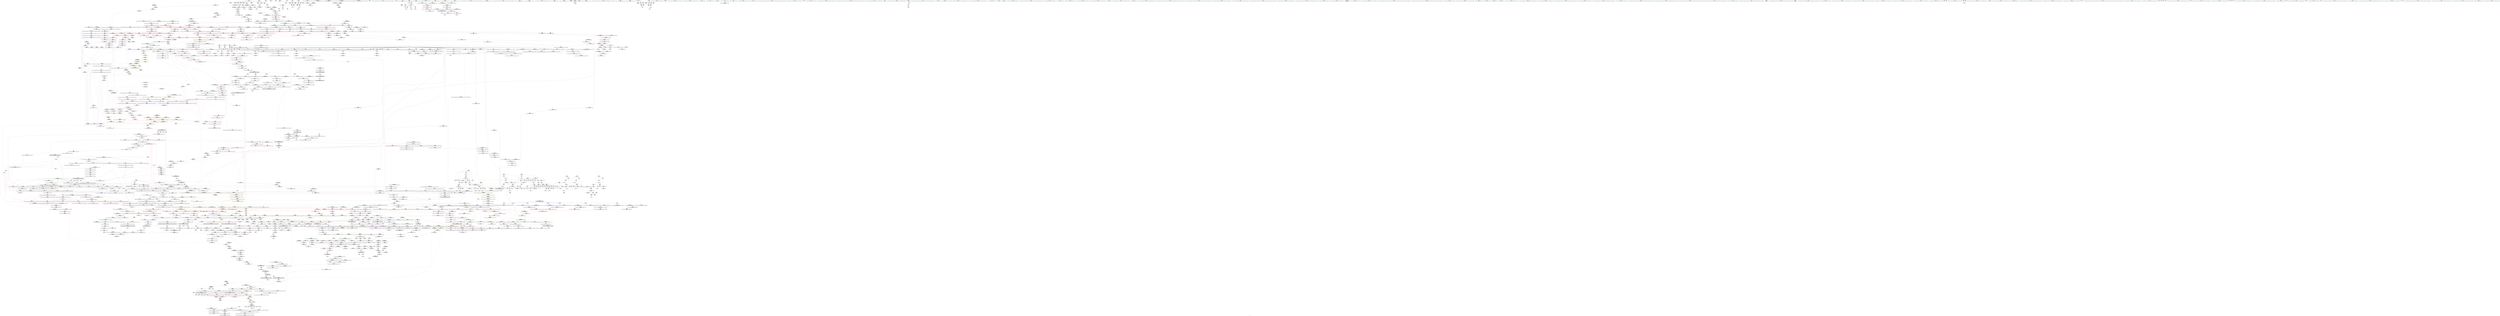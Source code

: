 digraph "SVFG" {
	label="SVFG";

	Node0x562b90075e30 [shape=record,color=grey,label="{NodeID: 0\nNullPtr|{|<s46>135}}"];
	Node0x562b90075e30 -> Node0x562b9069c3c0[style=solid];
	Node0x562b90075e30 -> Node0x562b9069c4c0[style=solid];
	Node0x562b90075e30 -> Node0x562b9069c590[style=solid];
	Node0x562b90075e30 -> Node0x562b9069c660[style=solid];
	Node0x562b90075e30 -> Node0x562b9069c730[style=solid];
	Node0x562b90075e30 -> Node0x562b9069c800[style=solid];
	Node0x562b90075e30 -> Node0x562b9069c8d0[style=solid];
	Node0x562b90075e30 -> Node0x562b9069c9a0[style=solid];
	Node0x562b90075e30 -> Node0x562b9069ca70[style=solid];
	Node0x562b90075e30 -> Node0x562b9069cb40[style=solid];
	Node0x562b90075e30 -> Node0x562b9069cc10[style=solid];
	Node0x562b90075e30 -> Node0x562b9069cce0[style=solid];
	Node0x562b90075e30 -> Node0x562b9069cdb0[style=solid];
	Node0x562b90075e30 -> Node0x562b9069ce80[style=solid];
	Node0x562b90075e30 -> Node0x562b9069cf50[style=solid];
	Node0x562b90075e30 -> Node0x562b9069d020[style=solid];
	Node0x562b90075e30 -> Node0x562b9069d0f0[style=solid];
	Node0x562b90075e30 -> Node0x562b9069d1c0[style=solid];
	Node0x562b90075e30 -> Node0x562b9069d290[style=solid];
	Node0x562b90075e30 -> Node0x562b9069d360[style=solid];
	Node0x562b90075e30 -> Node0x562b9069d430[style=solid];
	Node0x562b90075e30 -> Node0x562b9069d500[style=solid];
	Node0x562b90075e30 -> Node0x562b90691120[style=solid];
	Node0x562b90075e30 -> Node0x562b906911f0[style=solid];
	Node0x562b90075e30 -> Node0x562b906912c0[style=solid];
	Node0x562b90075e30 -> Node0x562b90691390[style=solid];
	Node0x562b90075e30 -> Node0x562b90691460[style=solid];
	Node0x562b90075e30 -> Node0x562b90691530[style=solid];
	Node0x562b90075e30 -> Node0x562b90691600[style=solid];
	Node0x562b90075e30 -> Node0x562b906916d0[style=solid];
	Node0x562b90075e30 -> Node0x562b906917a0[style=solid];
	Node0x562b90075e30 -> Node0x562b90691870[style=solid];
	Node0x562b90075e30 -> Node0x562b90691940[style=solid];
	Node0x562b90075e30 -> Node0x562b90691a10[style=solid];
	Node0x562b90075e30 -> Node0x562b90691ae0[style=solid];
	Node0x562b90075e30 -> Node0x562b90691bb0[style=solid];
	Node0x562b90075e30 -> Node0x562b906cc980[style=solid];
	Node0x562b90075e30 -> Node0x562b906cf8d0[style=solid];
	Node0x562b90075e30 -> Node0x562b906d27f0[style=solid];
	Node0x562b90075e30 -> Node0x562b90709ea0[style=solid];
	Node0x562b90075e30 -> Node0x562b9070a620[style=solid];
	Node0x562b90075e30 -> Node0x562b9070af20[style=solid];
	Node0x562b90075e30 -> Node0x562b9070b820[style=solid];
	Node0x562b90075e30 -> Node0x562b9070bb20[style=solid];
	Node0x562b90075e30 -> Node0x562b9070bfa0[style=solid];
	Node0x562b90075e30 -> Node0x562b9070cd20[style=solid];
	Node0x562b90075e30:s46 -> Node0x562b908471e0[style=solid,color=red];
	Node0x562b90694170 [shape=record,color=black,label="{NodeID: 443\n1100\<--1099\n\<--this1\n_ZNSt4pairISt23_Rb_tree_const_iteratorIxEbEC2IRSt17_Rb_tree_iteratorIxERbLb1EEEOT_OT0_\n}"];
	Node0x562b906e8760 [shape=record,color=black,label="{NodeID: 3100\n2108 = PHI(2285, )\n}"];
	Node0x562b906e8760 -> Node0x562b906d8220[style=solid];
	Node0x562b90709120 [shape=record,color=grey,label="{NodeID: 1993\n224 = Binary(223, 184, )\n}"];
	Node0x562b90709120 -> Node0x562b906cd440[style=solid];
	Node0x562b906a35b0 [shape=record,color=red,label="{NodeID: 886\n1075\<--1074\n\<--first9\n_ZNSt8_Rb_treeIxxSt9_IdentityIxESt4lessIxESaIxEE16_M_insert_uniqueIRKxEESt4pairISt17_Rb_tree_iteratorIxEbEOT_\n|{<s0>75}}"];
	Node0x562b906a35b0:s0 -> Node0x562b906f0dd0[style=solid,color=red];
	Node0x562b906d9740 [shape=record,color=blue,label="{NodeID: 1329\n2328\<--2321\ncoerce.dive\<--__position.coerce\n_ZNSt8_Rb_treeIxxSt9_IdentityIxESt4lessIxESaIxEE12_M_erase_auxESt23_Rb_tree_const_iteratorIxE\n}"];
	Node0x562b906d9740 -> Node0x562b906cc030[style=dashed];
	Node0x562b9068c6c0 [shape=record,color=green,label="{NodeID: 222\n1398\<--1399\nthis.addr\<--this.addr_field_insensitive\n_ZNSt8_Rb_treeIxxSt9_IdentityIxESt4lessIxESaIxEE6_M_endEv\n}"];
	Node0x562b9068c6c0 -> Node0x562b906c51b0[style=solid];
	Node0x562b9068c6c0 -> Node0x562b906d3d10[style=solid];
	Node0x562b906afb30 [shape=record,color=purple,label="{NodeID: 665\n2395\<--1320\n_M_header_3\<--\n}"];
	Node0x562b906afb30 -> Node0x562b906d3420[style=solid];
	Node0x562b90788d50 [shape=record,color=yellow,style=double,label="{NodeID: 2215\n122V_1 = ENCHI(MR_122V_0)\npts\{10220000 \}\nFun[_ZNSt8_Rb_treeIxxSt9_IdentityIxESt4lessIxESaIxEE16_M_insert_uniqueIRKxEESt4pairISt17_Rb_tree_iteratorIxEbEOT_]|{|<s1>71}}"];
	Node0x562b90788d50 -> Node0x562b90765140[style=dashed];
	Node0x562b90788d50:s1 -> Node0x562b906d2c00[style=dashed,color=red];
	Node0x562b906ce3b0 [shape=record,color=blue,label="{NodeID: 1108\n151\<--184\nmini\<--\nmain\n}"];
	Node0x562b906ce3b0 -> Node0x562b9069f240[style=dashed];
	Node0x562b906ce3b0 -> Node0x562b9069f310[style=dashed];
	Node0x562b906ce3b0 -> Node0x562b9069f3e0[style=dashed];
	Node0x562b906ce3b0 -> Node0x562b906ce890[style=dashed];
	Node0x562b906ce3b0 -> Node0x562b90777870[style=dashed];
	Node0x562b906313b0 [shape=record,color=green,label="{NodeID: 1\n7\<--1\n__dso_handle\<--dummyObj\nGlob }"];
	Node0x562b90694240 [shape=record,color=black,label="{NodeID: 444\n1115\<--1114\ntobool\<--\n_ZNSt4pairISt23_Rb_tree_const_iteratorIxEbEC2IRSt17_Rb_tree_iteratorIxERbLb1EEEOT_OT0_\n}"];
	Node0x562b906e88d0 [shape=record,color=black,label="{NodeID: 3101\n2114 = PHI(2268, )\n}"];
	Node0x562b906e88d0 -> Node0x562b90706ae0[style=solid];
	Node0x562b907092a0 [shape=record,color=grey,label="{NodeID: 1994\n253 = Binary(252, 254, )\n}"];
	Node0x562b907092a0 -> Node0x562b906cd6b0[style=solid];
	Node0x562b906a3680 [shape=record,color=red,label="{NodeID: 887\n1084\<--1083\n\<--\n_ZNSt8_Rb_treeIxxSt9_IdentityIxESt4lessIxESaIxEE16_M_insert_uniqueIRKxEESt4pairISt17_Rb_tree_iteratorIxEbEOT_\n}"];
	Node0x562b906a3680 -> Node0x562b906940a0[style=solid];
	Node0x562b906d9810 [shape=record,color=blue,label="{NodeID: 1330\n2324\<--2320\nthis.addr\<--this\n_ZNSt8_Rb_treeIxxSt9_IdentityIxESt4lessIxESaIxEE12_M_erase_auxESt23_Rb_tree_const_iteratorIxE\n}"];
	Node0x562b906d9810 -> Node0x562b906cbe90[style=dashed];
	Node0x562b9068c790 [shape=record,color=green,label="{NodeID: 223\n1412\<--1413\nthis.addr\<--this.addr_field_insensitive\n_ZNKSt4lessIxEclERKxS2_\n}"];
	Node0x562b9068c790 -> Node0x562b906c5280[style=solid];
	Node0x562b9068c790 -> Node0x562b906d3de0[style=solid];
	Node0x562b906afc00 [shape=record,color=purple,label="{NodeID: 666\n1327\<--1326\nadd.ptr10\<--\n_ZNSt8_Rb_treeIxxSt9_IdentityIxESt4lessIxESaIxEE10_M_insert_IRKxNS5_11_Alloc_nodeEEESt17_Rb_tree_iteratorIxEPSt18_Rb_tree_node_baseSD_OT_RT0_\n}"];
	Node0x562b906afc00 -> Node0x562b906a5750[style=solid];
	Node0x562b906ce480 [shape=record,color=blue,label="{NodeID: 1109\n153\<--165\nj99\<--\nmain\n}"];
	Node0x562b906ce480 -> Node0x562b90771470[style=dashed];
	Node0x562b90684110 [shape=record,color=green,label="{NodeID: 2\n20\<--1\n_ZSt3cin\<--dummyObj\nGlob }"];
	Node0x562b90694310 [shape=record,color=black,label="{NodeID: 445\n1116\<--1114\nfrombool\<--\n_ZNSt4pairISt23_Rb_tree_const_iteratorIxEbEC2IRSt17_Rb_tree_iteratorIxERbLb1EEEOT_OT0_\n}"];
	Node0x562b90694310 -> Node0x562b906d1fd0[style=solid];
	Node0x562b906e8a10 [shape=record,color=black,label="{NodeID: 3102\n2121 = PHI(2302, )\n}"];
	Node0x562b90709420 [shape=record,color=grey,label="{NodeID: 1995\n258 = Binary(257, 184, )\n}"];
	Node0x562b90709420 -> Node0x562b906cd780[style=solid];
	Node0x562b906a3750 [shape=record,color=red,label="{NodeID: 888\n1099\<--1090\nthis1\<--this.addr\n_ZNSt4pairISt23_Rb_tree_const_iteratorIxEbEC2IRSt17_Rb_tree_iteratorIxERbLb1EEEOT_OT0_\n}"];
	Node0x562b906a3750 -> Node0x562b90694170[style=solid];
	Node0x562b906a3750 -> Node0x562b906aebc0[style=solid];
	Node0x562b906a3750 -> Node0x562b906aec90[style=solid];
	Node0x562b906d98e0 [shape=record,color=blue,label="{NodeID: 1331\n2326\<--2342\n__y\<--\n_ZNSt8_Rb_treeIxxSt9_IdentityIxESt4lessIxESaIxEE12_M_erase_auxESt23_Rb_tree_const_iteratorIxE\n}"];
	Node0x562b906d98e0 -> Node0x562b906cbf60[style=dashed];
	Node0x562b9068c860 [shape=record,color=green,label="{NodeID: 224\n1414\<--1415\n__x.addr\<--__x.addr_field_insensitive\n_ZNKSt4lessIxEclERKxS2_\n}"];
	Node0x562b9068c860 -> Node0x562b906c5350[style=solid];
	Node0x562b9068c860 -> Node0x562b906d3eb0[style=solid];
	Node0x562b906afcd0 [shape=record,color=purple,label="{NodeID: 667\n1329\<--1328\n_M_node_count\<--\n_ZNSt8_Rb_treeIxxSt9_IdentityIxESt4lessIxESaIxEE10_M_insert_IRKxNS5_11_Alloc_nodeEEESt17_Rb_tree_iteratorIxEPSt18_Rb_tree_node_baseSD_OT_RT0_\n}"];
	Node0x562b906afcd0 -> Node0x562b906a5150[style=solid];
	Node0x562b906afcd0 -> Node0x562b906d34f0[style=solid];
	Node0x562b90788f10 [shape=record,color=yellow,style=double,label="{NodeID: 2217\n126V_1 = ENCHI(MR_126V_0)\npts\{10280000 \}\nFun[_ZNSt8_Rb_treeIxxSt9_IdentityIxESt4lessIxESaIxEE16_M_insert_uniqueIRKxEESt4pairISt17_Rb_tree_iteratorIxEbEOT_]|{|<s1>75}}"];
	Node0x562b90788f10 -> Node0x562b90765b40[style=dashed];
	Node0x562b90788f10:s1 -> Node0x562b906d3c40[style=dashed,color=red];
	Node0x562b906ce550 [shape=record,color=blue,label="{NodeID: 1110\n402\<--400\narrayidx109\<--\nmain\n}"];
	Node0x562b906ce550 -> Node0x562b9076a170[style=dashed];
	Node0x562b906841a0 [shape=record,color=green,label="{NodeID: 3\n21\<--1\n_ZSt4cout\<--dummyObj\nGlob }"];
	Node0x562b906943e0 [shape=record,color=black,label="{NodeID: 446\n1226\<--1122\n\<--retval\n_ZNSt8_Rb_treeIxxSt9_IdentityIxESt4lessIxESaIxEE24_M_get_insert_unique_posERKx\n}"];
	Node0x562b906943e0 -> Node0x562b906a4450[style=solid];
	Node0x562b906e8b20 [shape=record,color=black,label="{NodeID: 3103\n2125 = PHI(2355, )\n}"];
	Node0x562b906e8b20 -> Node0x562b906d82f0[style=solid];
	Node0x562b907095a0 [shape=record,color=grey,label="{NodeID: 1996\n1331 = Binary(1330, 184, )\n}"];
	Node0x562b907095a0 -> Node0x562b906d34f0[style=solid];
	Node0x562b906a3820 [shape=record,color=red,label="{NodeID: 889\n1102\<--1092\n\<--__x.addr\n_ZNSt4pairISt23_Rb_tree_const_iteratorIxEbEC2IRSt17_Rb_tree_iteratorIxERbLb1EEEOT_OT0_\n|{<s0>77}}"];
	Node0x562b906a3820:s0 -> Node0x562b9084a620[style=solid,color=red];
	Node0x562b906d99b0 [shape=record,color=blue,label="{NodeID: 1332\n2350\<--2352\n_M_node_count\<--dec\n_ZNSt8_Rb_treeIxxSt9_IdentityIxESt4lessIxESaIxEE12_M_erase_auxESt23_Rb_tree_const_iteratorIxE\n|{<s0>173}}"];
	Node0x562b906d99b0:s0 -> Node0x562b9076b570[style=dashed,color=blue];
	Node0x562b9068c930 [shape=record,color=green,label="{NodeID: 225\n1416\<--1417\n__y.addr\<--__y.addr_field_insensitive\n_ZNKSt4lessIxEclERKxS2_\n}"];
	Node0x562b9068c930 -> Node0x562b906c5420[style=solid];
	Node0x562b9068c930 -> Node0x562b906d3f80[style=solid];
	Node0x562b906afda0 [shape=record,color=purple,label="{NodeID: 668\n1361\<--1359\nfirst\<--this1\n_ZNSt4pairISt17_Rb_tree_iteratorIxEbEC2IS1_bLb1EEEOT_OT0_\n}"];
	Node0x562b906afda0 -> Node0x562b906a5b60[style=solid];
	Node0x562b90788ff0 [shape=record,color=yellow,style=double,label="{NodeID: 2218\n128V_1 = ENCHI(MR_128V_0)\npts\{10120000 10120001 \}\nFun[_ZNSt8_Rb_treeIxxSt9_IdentityIxESt4lessIxESaIxEE16_M_insert_uniqueIRKxEESt4pairISt17_Rb_tree_iteratorIxEbEOT_]|{<s0>74|<s1>74|<s2>76|<s3>76}}"];
	Node0x562b90788ff0:s0 -> Node0x562b906d3900[style=dashed,color=red];
	Node0x562b90788ff0:s1 -> Node0x562b906d39d0[style=dashed,color=red];
	Node0x562b90788ff0:s2 -> Node0x562b906d3900[style=dashed,color=red];
	Node0x562b90788ff0:s3 -> Node0x562b906d39d0[style=dashed,color=red];
	Node0x562b906ce620 [shape=record,color=blue,label="{NodeID: 1111\n155\<--165\nk\<--\nmain\n}"];
	Node0x562b906ce620 -> Node0x562b9069f8c0[style=dashed];
	Node0x562b906ce620 -> Node0x562b9069f990[style=dashed];
	Node0x562b906ce620 -> Node0x562b9069fa60[style=dashed];
	Node0x562b906ce620 -> Node0x562b906ce6f0[style=dashed];
	Node0x562b906ce620 -> Node0x562b90769c70[style=dashed];
	Node0x562b906848f0 [shape=record,color=green,label="{NodeID: 4\n22\<--1\n.str\<--dummyObj\nGlob }"];
	Node0x562b906944b0 [shape=record,color=black,label="{NodeID: 447\n1155\<--1154\n\<--\n_ZNSt8_Rb_treeIxxSt9_IdentityIxESt4lessIxESaIxEE24_M_get_insert_unique_posERKx\n}"];
	Node0x562b906944b0 -> Node0x562b906d24b0[style=solid];
	Node0x562b906e8c90 [shape=record,color=black,label="{NodeID: 3104\n2166 = PHI(1428, )\n|{<s0>175}}"];
	Node0x562b906e8c90:s0 -> Node0x562b90847bc0[style=solid,color=red];
	Node0x562b90709720 [shape=record,color=grey,label="{NodeID: 1997\n214 = Binary(213, 184, )\n}"];
	Node0x562b90709720 -> Node0x562b906cd2a0[style=solid];
	Node0x562b906a38f0 [shape=record,color=red,label="{NodeID: 890\n1110\<--1094\n\<--__y.addr\n_ZNSt4pairISt23_Rb_tree_const_iteratorIxEbEC2IRSt17_Rb_tree_iteratorIxERbLb1EEEOT_OT0_\n|{<s0>79}}"];
	Node0x562b906a38f0:s0 -> Node0x562b90848470[style=solid,color=red];
	Node0x562b90796bf0 [shape=record,color=yellow,style=double,label="{NodeID: 2440\n92V_1 = ENCHI(MR_92V_0)\npts\{132 138 142 148 \}\nFun[_ZN9__gnu_cxx13new_allocatorISt13_Rb_tree_nodeIxEE9constructIxJRKxEEEvPT_DpOT0_]}"];
	Node0x562b90796bf0 -> Node0x562b906c84e0[style=dashed];
	Node0x562b906d9a80 [shape=record,color=blue,label="{NodeID: 1333\n2360\<--2356\nthis.addr\<--this\n_ZNSt23_Rb_tree_const_iteratorIxEppEi\n}"];
	Node0x562b906d9a80 -> Node0x562b906cc1d0[style=dashed];
	Node0x562b9068ca00 [shape=record,color=green,label="{NodeID: 226\n1430\<--1431\n__x.addr\<--__x.addr_field_insensitive\n_ZNSt8_Rb_treeIxxSt9_IdentityIxESt4lessIxESaIxEE6_S_keyEPKSt13_Rb_tree_nodeIxE\n}"];
	Node0x562b9068ca00 -> Node0x562b906c5690[style=solid];
	Node0x562b9068ca00 -> Node0x562b906d4050[style=solid];
	Node0x562b906afe70 [shape=record,color=purple,label="{NodeID: 669\n1372\<--1359\nsecond\<--this1\n_ZNSt4pairISt17_Rb_tree_iteratorIxEbEC2IS1_bLb1EEEOT_OT0_\n}"];
	Node0x562b906afe70 -> Node0x562b906d39d0[style=solid];
	Node0x562b907890d0 [shape=record,color=yellow,style=double,label="{NodeID: 2219\n106V_1 = ENCHI(MR_106V_0)\npts\{1012 \}\nFun[_ZNSt8_Rb_treeIxxSt9_IdentityIxESt4lessIxESaIxEE16_M_insert_uniqueIRKxEESt4pairISt17_Rb_tree_iteratorIxEbEOT_]}"];
	Node0x562b907890d0 -> Node0x562b906a3680[style=dashed];
	Node0x562b906ce6f0 [shape=record,color=blue,label="{NodeID: 1112\n155\<--417\nk\<--inc116\nmain\n}"];
	Node0x562b906ce6f0 -> Node0x562b9069f8c0[style=dashed];
	Node0x562b906ce6f0 -> Node0x562b9069f990[style=dashed];
	Node0x562b906ce6f0 -> Node0x562b9069fa60[style=dashed];
	Node0x562b906ce6f0 -> Node0x562b906ce6f0[style=dashed];
	Node0x562b906ce6f0 -> Node0x562b90769c70[style=dashed];
	Node0x562b90684980 [shape=record,color=green,label="{NodeID: 5\n24\<--1\n.str.2\<--dummyObj\nGlob }"];
	Node0x562b90694580 [shape=record,color=black,label="{NodeID: 448\n1158\<--1157\n\<--_M_impl\n_ZNSt8_Rb_treeIxxSt9_IdentityIxESt4lessIxESaIxEE24_M_get_insert_unique_posERKx\n}"];
	Node0x562b90694580 -> Node0x562b906af170[style=solid];
	Node0x562b906e8dd0 [shape=record,color=black,label="{NodeID: 3105\n2168 = PHI(1408, )\n}"];
	Node0x562b907098a0 [shape=record,color=grey,label="{NodeID: 1998\n346 = Binary(345, 184, )\n}"];
	Node0x562b907098a0 -> Node0x562b9070cba0[style=solid];
	Node0x562b906a39c0 [shape=record,color=red,label="{NodeID: 891\n1114\<--1111\n\<--call2\n_ZNSt4pairISt23_Rb_tree_const_iteratorIxEbEC2IRSt17_Rb_tree_iteratorIxERbLb1EEEOT_OT0_\n}"];
	Node0x562b906a39c0 -> Node0x562b90694240[style=solid];
	Node0x562b906a39c0 -> Node0x562b90694310[style=solid];
	Node0x562b906d9b50 [shape=record,color=blue,label="{NodeID: 1334\n2362\<--2357\n.addr\<--\n_ZNSt23_Rb_tree_const_iteratorIxEppEi\n}"];
	Node0x562b9068cad0 [shape=record,color=green,label="{NodeID: 227\n1432\<--1433\nref.tmp\<--ref.tmp_field_insensitive\n_ZNSt8_Rb_treeIxxSt9_IdentityIxESt4lessIxESaIxEE6_S_keyEPKSt13_Rb_tree_nodeIxE\n|{<s0>107}}"];
	Node0x562b9068cad0:s0 -> Node0x562b90848be0[style=solid,color=red];
	Node0x562b906aff40 [shape=record,color=purple,label="{NodeID: 670\n2396\<--1366\noffset_0\<--\n}"];
	Node0x562b906aff40 -> Node0x562b906d3900[style=solid];
	Node0x562b906ce7c0 [shape=record,color=blue,label="{NodeID: 1113\n153\<--423\nj99\<--inc120\nmain\n}"];
	Node0x562b906ce7c0 -> Node0x562b90771470[style=dashed];
	Node0x562b90684a10 [shape=record,color=green,label="{NodeID: 6\n26\<--1\n.str.3\<--dummyObj\nGlob }"];
	Node0x562b90694650 [shape=record,color=black,label="{NodeID: 449\n1168\<--1165\nfrombool\<--call4\n_ZNSt8_Rb_treeIxxSt9_IdentityIxESt4lessIxESaIxEE24_M_get_insert_unique_posERKx\n}"];
	Node0x562b90694650 -> Node0x562b906d2580[style=solid];
	Node0x562b906e8ee0 [shape=record,color=black,label="{NodeID: 3106\n2175 = PHI(787, )\n}"];
	Node0x562b906e8ee0 -> Node0x562b906d87d0[style=solid];
	Node0x562b90709a20 [shape=record,color=grey,label="{NodeID: 1999\n333 = Binary(332, 184, )\n}"];
	Node0x562b90709a20 -> Node0x562b906cdfa0[style=solid];
	Node0x562b906a3a90 [shape=record,color=red,label="{NodeID: 892\n1142\<--1124\nthis1\<--this.addr\n_ZNSt8_Rb_treeIxxSt9_IdentityIxESt4lessIxESaIxEE24_M_get_insert_unique_posERKx\n|{|<s2>80|<s3>81|<s4>87}}"];
	Node0x562b906a3a90 -> Node0x562b906aefd0[style=solid];
	Node0x562b906a3a90 -> Node0x562b906af0a0[style=solid];
	Node0x562b906a3a90:s2 -> Node0x562b906ee730[style=solid,color=red];
	Node0x562b906a3a90:s3 -> Node0x562b908467f0[style=solid,color=red];
	Node0x562b906a3a90:s4 -> Node0x562b9084bda0[style=solid,color=red];
	Node0x562b906d9c20 [shape=record,color=blue, style = dotted,label="{NodeID: 1335\n2405\<--2407\noffset_0\<--dummyVal\n_ZNSt23_Rb_tree_const_iteratorIxEppEi\n}"];
	Node0x562b906d9c20 -> Node0x562b906cc370[style=dashed];
	Node0x562b9068cba0 [shape=record,color=green,label="{NodeID: 228\n1437\<--1438\n_ZNSt8_Rb_treeIxxSt9_IdentityIxESt4lessIxESaIxEE8_S_valueEPKSt13_Rb_tree_nodeIxE\<--_ZNSt8_Rb_treeIxxSt9_IdentityIxESt4lessIxESaIxEE8_S_valueEPKSt13_Rb_tree_nodeIxE_field_insensitive\n}"];
	Node0x562b906b0010 [shape=record,color=purple,label="{NodeID: 671\n2397\<--1367\noffset_0\<--\n}"];
	Node0x562b906b0010 -> Node0x562b906cc440[style=solid];
	Node0x562b906ce890 [shape=record,color=blue,label="{NodeID: 1114\n151\<--428\nmini\<--inc123\nmain\n}"];
	Node0x562b906ce890 -> Node0x562b9069f240[style=dashed];
	Node0x562b906ce890 -> Node0x562b9069f310[style=dashed];
	Node0x562b906ce890 -> Node0x562b9069f3e0[style=dashed];
	Node0x562b906ce890 -> Node0x562b906ce890[style=dashed];
	Node0x562b906ce890 -> Node0x562b90777870[style=dashed];
	Node0x562b90684aa0 [shape=record,color=green,label="{NodeID: 7\n28\<--1\n.str.4\<--dummyObj\nGlob }"];
	Node0x562b90694720 [shape=record,color=black,label="{NodeID: 450\n1171\<--1170\ntobool\<--\n_ZNSt8_Rb_treeIxxSt9_IdentityIxESt4lessIxESaIxEE24_M_get_insert_unique_posERKx\n}"];
	Node0x562b906e9050 [shape=record,color=black,label="{NodeID: 3107\n2180 = PHI(777, )\n}"];
	Node0x562b906e9050 -> Node0x562b906d88a0[style=solid];
	Node0x562b90709ba0 [shape=record,color=grey,label="{NodeID: 2000\n329 = Binary(328, 184, )\n}"];
	Node0x562b90709ba0 -> Node0x562b906cded0[style=solid];
	Node0x562b906a3b60 [shape=record,color=red,label="{NodeID: 893\n1160\<--1126\n\<--__k.addr\n_ZNSt8_Rb_treeIxxSt9_IdentityIxESt4lessIxESaIxEE24_M_get_insert_unique_posERKx\n|{<s0>83}}"];
	Node0x562b906a3b60:s0 -> Node0x562b90847bc0[style=solid,color=red];
	Node0x562b90796ef0 [shape=record,color=yellow,style=double,label="{NodeID: 2443\n2V_1 = ENCHI(MR_2V_0)\npts\{190000 190001 190002 190003 190004 \}\nFun[_ZNSt8_Rb_treeIxxSt9_IdentityIxESt4lessIxESaIxEE13_Rb_tree_implIS3_Lb1EEC2Ev]|{<s0>34|<s1>34}}"];
	Node0x562b90796ef0:s0 -> Node0x562b906cf660[style=dashed,color=red];
	Node0x562b90796ef0:s1 -> Node0x562b907883a0[style=dashed,color=red];
	Node0x562b906d9cf0 [shape=record,color=blue,label="{NodeID: 1336\n2375\<--2372\n_M_node2\<--call\n_ZNSt23_Rb_tree_const_iteratorIxEppEi\n|{<s0>172}}"];
	Node0x562b906d9cf0:s0 -> Node0x562b9076ba70[style=dashed,color=blue];
	Node0x562b906951b0 [shape=record,color=green,label="{NodeID: 229\n1444\<--1445\nthis.addr\<--this.addr_field_insensitive\n_ZNKSt17_Rb_tree_iteratorIxEeqERKS0_\n}"];
	Node0x562b906951b0 -> Node0x562b906c5760[style=solid];
	Node0x562b906951b0 -> Node0x562b906d4120[style=solid];
	Node0x562b906b00e0 [shape=record,color=purple,label="{NodeID: 672\n1392\<--1391\n_M_node\<--this1\n_ZNSt17_Rb_tree_iteratorIxEC2EPSt18_Rb_tree_node_base\n}"];
	Node0x562b906b00e0 -> Node0x562b906d3c40[style=solid];
	Node0x562b906ce960 [shape=record,color=blue,label="{NodeID: 1115\n157\<--165\ni129\<--\nmain\n}"];
	Node0x562b906ce960 -> Node0x562b9069fb30[style=dashed];
	Node0x562b906ce960 -> Node0x562b9069fc00[style=dashed];
	Node0x562b906ce960 -> Node0x562b9069fcd0[style=dashed];
	Node0x562b906ce960 -> Node0x562b9069fda0[style=dashed];
	Node0x562b906ce960 -> Node0x562b906cea30[style=dashed];
	Node0x562b906ce960 -> Node0x562b90778770[style=dashed];
	Node0x562b90684b30 [shape=record,color=green,label="{NodeID: 8\n31\<--1\n\<--dummyObj\nCan only get source location for instruction, argument, global var or function.}"];
	Node0x562b906947f0 [shape=record,color=black,label="{NodeID: 451\n1174\<--1173\n\<--\n_ZNSt8_Rb_treeIxxSt9_IdentityIxESt4lessIxESaIxEE24_M_get_insert_unique_posERKx\n|{<s0>84}}"];
	Node0x562b906947f0:s0 -> Node0x562b90849900[style=solid,color=red];
	Node0x562b906e9190 [shape=record,color=black,label="{NodeID: 3108\n2218 = PHI(1428, )\n|{<s0>180}}"];
	Node0x562b906e9190:s0 -> Node0x562b90847e80[style=solid,color=red];
	Node0x562b90709d20 [shape=record,color=grey,label="{NodeID: 2001\n69 = cmp(63, 68, )\n}"];
	Node0x562b906a3c30 [shape=record,color=red,label="{NodeID: 894\n1215\<--1126\n\<--__k.addr\n_ZNSt8_Rb_treeIxxSt9_IdentityIxESt4lessIxESaIxEE24_M_get_insert_unique_posERKx\n|{<s0>92}}"];
	Node0x562b906a3c30:s0 -> Node0x562b90847e80[style=solid,color=red];
	Node0x562b90695280 [shape=record,color=green,label="{NodeID: 230\n1446\<--1447\n__x.addr\<--__x.addr_field_insensitive\n_ZNKSt17_Rb_tree_iteratorIxEeqERKS0_\n}"];
	Node0x562b90695280 -> Node0x562b906c5830[style=solid];
	Node0x562b90695280 -> Node0x562b906d41f0[style=solid];
	Node0x562b906b01b0 [shape=record,color=purple,label="{NodeID: 673\n1402\<--1401\n_M_impl\<--this1\n_ZNSt8_Rb_treeIxxSt9_IdentityIxESt4lessIxESaIxEE6_M_endEv\n}"];
	Node0x562b906b01b0 -> Node0x562b906a5ea0[style=solid];
	Node0x562b906cea30 [shape=record,color=blue,label="{NodeID: 1116\n157\<--463\ni129\<--inc139\nmain\n}"];
	Node0x562b906cea30 -> Node0x562b9069fb30[style=dashed];
	Node0x562b906cea30 -> Node0x562b9069fc00[style=dashed];
	Node0x562b906cea30 -> Node0x562b9069fcd0[style=dashed];
	Node0x562b906cea30 -> Node0x562b9069fda0[style=dashed];
	Node0x562b906cea30 -> Node0x562b906cea30[style=dashed];
	Node0x562b906cea30 -> Node0x562b90778770[style=dashed];
	Node0x562b90684bc0 [shape=record,color=green,label="{NodeID: 9\n160\<--1\n\<--dummyObj\nCan only get source location for instruction, argument, global var or function.|{<s0>172}}"];
	Node0x562b90684bc0:s0 -> Node0x562b90849120[style=solid,color=red];
	Node0x562b906948c0 [shape=record,color=black,label="{NodeID: 452\n1178\<--1177\n\<--\n_ZNSt8_Rb_treeIxxSt9_IdentityIxESt4lessIxESaIxEE24_M_get_insert_unique_posERKx\n|{<s0>85}}"];
	Node0x562b906948c0:s0 -> Node0x562b9084b2e0[style=solid,color=red];
	Node0x562b906e92d0 [shape=record,color=black,label="{NodeID: 3109\n2219 = PHI(1408, )\n}"];
	Node0x562b90709ea0 [shape=record,color=grey,label="{NodeID: 2002\n1997 = cmp(1996, 3, )\n}"];
	Node0x562b906a3d00 [shape=record,color=red,label="{NodeID: 895\n1151\<--1128\n\<--__x\n_ZNSt8_Rb_treeIxxSt9_IdentityIxESt4lessIxESaIxEE24_M_get_insert_unique_posERKx\n}"];
	Node0x562b906a3d00 -> Node0x562b9070bfa0[style=solid];
	Node0x562b90695350 [shape=record,color=green,label="{NodeID: 231\n1460\<--1461\nretval\<--retval_field_insensitive\n_ZNSt8_Rb_treeIxxSt9_IdentityIxESt4lessIxESaIxEE5beginEv\n|{|<s1>108}}"];
	Node0x562b90695350 -> Node0x562b906b05c0[style=solid];
	Node0x562b90695350:s1 -> Node0x562b906f0670[style=solid,color=red];
	Node0x562b906b0280 [shape=record,color=purple,label="{NodeID: 674\n1404\<--1403\nadd.ptr\<--\n_ZNSt8_Rb_treeIxxSt9_IdentityIxESt4lessIxESaIxEE6_M_endEv\n}"];
	Node0x562b906b0280 -> Node0x562b906a5f70[style=solid];
	Node0x562b90789530 [shape=record,color=yellow,style=double,label="{NodeID: 2224\n92V_1 = ENCHI(MR_92V_0)\npts\{132 138 142 148 \}\nFun[_ZNSt8_Rb_treeIxxSt9_IdentityIxESt4lessIxESaIxEE16_M_insert_uniqueIRKxEESt4pairISt17_Rb_tree_iteratorIxEbEOT_]|{<s0>70|<s1>73}}"];
	Node0x562b90789530:s0 -> Node0x562b9078e980[style=dashed,color=red];
	Node0x562b90789530:s1 -> Node0x562b90799d40[style=dashed,color=red];
	Node0x562b906ceb00 [shape=record,color=blue,label="{NodeID: 1117\n121\<--473\nloop\<--inc143\nmain\n}"];
	Node0x562b906ceb00 -> Node0x562b90774670[style=dashed];
	Node0x562b90684cc0 [shape=record,color=green,label="{NodeID: 10\n165\<--1\n\<--dummyObj\nCan only get source location for instruction, argument, global var or function.}"];
	Node0x562b90694990 [shape=record,color=black,label="{NodeID: 453\n1187\<--1186\ntobool7\<--\n_ZNSt8_Rb_treeIxxSt9_IdentityIxESt4lessIxESaIxEE24_M_get_insert_unique_posERKx\n}"];
	Node0x562b906e93e0 [shape=record,color=black,label="{NodeID: 3110\n2226 = PHI(787, )\n}"];
	Node0x562b906e93e0 -> Node0x562b906d8d80[style=solid];
	Node0x562b9070a020 [shape=record,color=grey,label="{NodeID: 2003\n1456 = cmp(1452, 1455, )\n}"];
	Node0x562b9070a020 -> Node0x562b906a62b0[style=solid];
	Node0x562b906a3dd0 [shape=record,color=red,label="{NodeID: 896\n1154\<--1128\n\<--__x\n_ZNSt8_Rb_treeIxxSt9_IdentityIxESt4lessIxESaIxEE24_M_get_insert_unique_posERKx\n}"];
	Node0x562b906a3dd0 -> Node0x562b906944b0[style=solid];
	Node0x562b90695420 [shape=record,color=green,label="{NodeID: 232\n1462\<--1463\nthis.addr\<--this.addr_field_insensitive\n_ZNSt8_Rb_treeIxxSt9_IdentityIxESt4lessIxESaIxEE5beginEv\n}"];
	Node0x562b90695420 -> Node0x562b906c5aa0[style=solid];
	Node0x562b90695420 -> Node0x562b906d42c0[style=solid];
	Node0x562b906b0350 [shape=record,color=purple,label="{NodeID: 675\n1406\<--1405\n_M_header\<--\n_ZNSt8_Rb_treeIxxSt9_IdentityIxESt4lessIxESaIxEE6_M_endEv\n}"];
	Node0x562b906b0350 -> Node0x562b906a6040[style=solid];
	Node0x562b90789610 [shape=record,color=yellow,style=double,label="{NodeID: 2225\n131V_1 = ENCHI(MR_131V_0)\npts\{190001 190002 190004 17930004 \}\nFun[_ZNSt8_Rb_treeIxxSt9_IdentityIxESt4lessIxESaIxEE16_M_insert_uniqueIRKxEESt4pairISt17_Rb_tree_iteratorIxEbEOT_]|{|<s1>70|<s2>70|<s3>70|<s4>73|<s5>73|<s6>73|<s7>73}}"];
	Node0x562b90789610 -> Node0x562b90766540[style=dashed];
	Node0x562b90789610:s1 -> Node0x562b9078e520[style=dashed,color=red];
	Node0x562b90789610:s2 -> Node0x562b9078e600[style=dashed,color=red];
	Node0x562b90789610:s3 -> Node0x562b9078e980[style=dashed,color=red];
	Node0x562b90789610:s4 -> Node0x562b906d3280[style=dashed,color=red];
	Node0x562b90789610:s5 -> Node0x562b906d3350[style=dashed,color=red];
	Node0x562b90789610:s6 -> Node0x562b907999c0[style=dashed,color=red];
	Node0x562b90789610:s7 -> Node0x562b90799c60[style=dashed,color=red];
	Node0x562b906cebd0 [shape=record,color=blue,label="{NodeID: 1118\n483\<--482\nthis.addr\<--this\n_ZNSt3setIxSt4lessIxESaIxEE5clearEv\n}"];
	Node0x562b906cebd0 -> Node0x562b906a0690[style=dashed];
	Node0x562b90684dc0 [shape=record,color=green,label="{NodeID: 11\n184\<--1\n\<--dummyObj\nCan only get source location for instruction, argument, global var or function.|{<s0>57|<s1>125}}"];
	Node0x562b90684dc0:s0 -> Node0x562b906f2f90[style=solid,color=red];
	Node0x562b90684dc0:s1 -> Node0x562b9084c220[style=solid,color=red];
	Node0x562b90694a60 [shape=record,color=black,label="{NodeID: 454\n1208\<--1207\n\<--_M_impl13\n_ZNSt8_Rb_treeIxxSt9_IdentityIxESt4lessIxESaIxEE24_M_get_insert_unique_posERKx\n}"];
	Node0x562b90694a60 -> Node0x562b906af240[style=solid];
	Node0x562b906e9550 [shape=record,color=black,label="{NodeID: 3111\n915 = PHI(920, )\n}"];
	Node0x562b906e9550 -> Node0x562b906937b0[style=solid];
	Node0x562b9070a1a0 [shape=record,color=grey,label="{NodeID: 2004\n100 = cmp(95, 99, )\n}"];
	Node0x562b906a3ea0 [shape=record,color=red,label="{NodeID: 897\n1161\<--1128\n\<--__x\n_ZNSt8_Rb_treeIxxSt9_IdentityIxESt4lessIxESaIxEE24_M_get_insert_unique_posERKx\n|{<s0>82}}"];
	Node0x562b906a3ea0:s0 -> Node0x562b906f1dc0[style=solid,color=red];
	Node0x562b906954f0 [shape=record,color=green,label="{NodeID: 233\n1481\<--1482\nthis.addr\<--this.addr_field_insensitive\n_ZNSt4pairIPSt18_Rb_tree_node_baseS1_EC2IRPSt13_Rb_tree_nodeIxERS1_Lb1EEEOT_OT0_\n}"];
	Node0x562b906954f0 -> Node0x562b906c5d10[style=solid];
	Node0x562b906954f0 -> Node0x562b906d4390[style=solid];
	Node0x562b906b0420 [shape=record,color=purple,label="{NodeID: 676\n1451\<--1450\n_M_node\<--this1\n_ZNKSt17_Rb_tree_iteratorIxEeqERKS0_\n}"];
	Node0x562b906b0420 -> Node0x562b906c5900[style=solid];
	Node0x562b906ceca0 [shape=record,color=blue,label="{NodeID: 1119\n497\<--493\nthis.addr\<--this\n_ZNSt3setIxSt4lessIxESaIxEE6insertERKx\n}"];
	Node0x562b906ceca0 -> Node0x562b906a0760[style=dashed];
	Node0x562b90684ec0 [shape=record,color=green,label="{NodeID: 12\n205\<--1\n\<--dummyObj\nCan only get source location for instruction, argument, global var or function.}"];
	Node0x562b90694b30 [shape=record,color=black,label="{NodeID: 455\n1119\<--1227\n_ZNSt8_Rb_treeIxxSt9_IdentityIxESt4lessIxESaIxEE24_M_get_insert_unique_posERKx_ret\<--\n_ZNSt8_Rb_treeIxxSt9_IdentityIxESt4lessIxESaIxEE24_M_get_insert_unique_posERKx\n|{<s0>70}}"];
	Node0x562b90694b30:s0 -> Node0x562b906e9910[style=solid,color=blue];
	Node0x562b906e9690 [shape=record,color=black,label="{NodeID: 3112\n996 = PHI(751, )\n|{<s0>66}}"];
	Node0x562b906e9690:s0 -> Node0x562b906edaf0[style=solid,color=red];
	Node0x562b9070a320 [shape=record,color=grey,label="{NodeID: 2005\n1426 = cmp(1423, 1425, )\n}"];
	Node0x562b9070a320 -> Node0x562b906a6110[style=solid];
	Node0x562b906a3f70 [shape=record,color=red,label="{NodeID: 898\n1173\<--1128\n\<--__x\n_ZNSt8_Rb_treeIxxSt9_IdentityIxESt4lessIxESaIxEE24_M_get_insert_unique_posERKx\n}"];
	Node0x562b906a3f70 -> Node0x562b906947f0[style=solid];
	Node0x562b906955c0 [shape=record,color=green,label="{NodeID: 234\n1483\<--1484\n__x.addr\<--__x.addr_field_insensitive\n_ZNSt4pairIPSt18_Rb_tree_node_baseS1_EC2IRPSt13_Rb_tree_nodeIxERS1_Lb1EEEOT_OT0_\n}"];
	Node0x562b906955c0 -> Node0x562b906c5de0[style=solid];
	Node0x562b906955c0 -> Node0x562b906d4460[style=solid];
	Node0x562b906b04f0 [shape=record,color=purple,label="{NodeID: 677\n1454\<--1453\n_M_node2\<--\n_ZNKSt17_Rb_tree_iteratorIxEeqERKS0_\n}"];
	Node0x562b906b04f0 -> Node0x562b906c59d0[style=solid];
	Node0x562b906ced70 [shape=record,color=blue,label="{NodeID: 1120\n499\<--494\n__x.addr\<--__x\n_ZNSt3setIxSt4lessIxESaIxEE6insertERKx\n}"];
	Node0x562b906ced70 -> Node0x562b906a0830[style=dashed];
	Node0x562b90684fc0 [shape=record,color=green,label="{NodeID: 13\n254\<--1\n\<--dummyObj\nCan only get source location for instruction, argument, global var or function.}"];
	Node0x562b90694c00 [shape=record,color=black,label="{NodeID: 456\n1229\<--1239\n_ZNKSt9_IdentityIxEclERKx_ret\<--\n_ZNKSt9_IdentityIxEclERKx\n|{<s0>69|<s1>96|<s2>107|<s3>113}}"];
	Node0x562b90694c00:s0 -> Node0x562b906e97d0[style=solid,color=blue];
	Node0x562b90694c00:s1 -> Node0x562b90845460[style=solid,color=blue];
	Node0x562b90694c00:s2 -> Node0x562b906eaf90[style=solid,color=blue];
	Node0x562b90694c00:s3 -> Node0x562b906eb590[style=solid,color=blue];
	Node0x562b906e97d0 [shape=record,color=black,label="{NodeID: 3113\n1035 = PHI(1229, )\n|{<s0>70}}"];
	Node0x562b906e97d0:s0 -> Node0x562b906f2c00[style=solid,color=red];
	Node0x562b9070a4a0 [shape=record,color=grey,label="{NodeID: 2006\n455 = cmp(453, 454, )\n}"];
	Node0x562b9070a4a0 -> Node0x562b906921c0[style=solid];
	Node0x562b906a4040 [shape=record,color=red,label="{NodeID: 899\n1177\<--1128\n\<--__x\n_ZNSt8_Rb_treeIxxSt9_IdentityIxESt4lessIxESaIxEE24_M_get_insert_unique_posERKx\n}"];
	Node0x562b906a4040 -> Node0x562b906948c0[style=solid];
	Node0x562b907974f0 [shape=record,color=yellow,style=double,label="{NodeID: 2449\n9V_1 = ENCHI(MR_9V_0)\npts\{190001 \}\nFun[_ZNSt8_Rb_treeIxxSt9_IdentityIxESt4lessIxESaIxEE5clearEv]|{<s0>65|<s1>67}}"];
	Node0x562b907974f0:s0 -> Node0x562b90788590[style=dashed,color=red];
	Node0x562b907974f0:s1 -> Node0x562b906cf8d0[style=dashed,color=red];
	Node0x562b90695690 [shape=record,color=green,label="{NodeID: 235\n1485\<--1486\n__y.addr\<--__y.addr_field_insensitive\n_ZNSt4pairIPSt18_Rb_tree_node_baseS1_EC2IRPSt13_Rb_tree_nodeIxERS1_Lb1EEEOT_OT0_\n}"];
	Node0x562b90695690 -> Node0x562b906c5eb0[style=solid];
	Node0x562b90695690 -> Node0x562b906d4530[style=solid];
	Node0x562b906b05c0 [shape=record,color=purple,label="{NodeID: 678\n1474\<--1460\ncoerce.dive\<--retval\n_ZNSt8_Rb_treeIxxSt9_IdentityIxESt4lessIxESaIxEE5beginEv\n}"];
	Node0x562b906b05c0 -> Node0x562b906c5c40[style=solid];
	Node0x562b906cee40 [shape=record,color=blue,label="{NodeID: 1121\n512\<--513\n\<--\n_ZNSt3setIxSt4lessIxESaIxEE6insertERKx\n|{<s0>28}}"];
	Node0x562b906cee40:s0 -> Node0x562b907932c0[style=dashed,color=red];
	Node0x562b906850c0 [shape=record,color=green,label="{NodeID: 14\n371\<--1\n\<--dummyObj\nCan only get source location for instruction, argument, global var or function.}"];
	Node0x562b90694cd0 [shape=record,color=black,label="{NodeID: 457\n1293\<--1292\n\<--_M_impl\n_ZNSt8_Rb_treeIxxSt9_IdentityIxESt4lessIxESaIxEE10_M_insert_IRKxNS5_11_Alloc_nodeEEESt17_Rb_tree_iteratorIxEPSt18_Rb_tree_node_baseSD_OT_RT0_\n}"];
	Node0x562b90694cd0 -> Node0x562b906af720[style=solid];
	Node0x562b906e9910 [shape=record,color=black,label="{NodeID: 3114\n1038 = PHI(1119, )\n}"];
	Node0x562b9070a620 [shape=record,color=grey,label="{NodeID: 2007\n1286 = cmp(1285, 3, )\n}"];
	Node0x562b906a4110 [shape=record,color=red,label="{NodeID: 900\n1184\<--1130\n\<--__y\n_ZNSt8_Rb_treeIxxSt9_IdentityIxESt4lessIxESaIxEE24_M_get_insert_unique_posERKx\n|{<s0>86}}"];
	Node0x562b906a4110:s0 -> Node0x562b906f0dd0[style=solid,color=red];
	Node0x562b907975d0 [shape=record,color=yellow,style=double,label="{NodeID: 2450\n397V_1 = ENCHI(MR_397V_0)\npts\{190002 190003 190004 \}\nFun[_ZNSt8_Rb_treeIxxSt9_IdentityIxESt4lessIxESaIxEE5clearEv]|{<s0>67|<s1>67|<s2>67}}"];
	Node0x562b907975d0:s0 -> Node0x562b906cf9a0[style=dashed,color=red];
	Node0x562b907975d0:s1 -> Node0x562b906cfa70[style=dashed,color=red];
	Node0x562b907975d0:s2 -> Node0x562b906cfb40[style=dashed,color=red];
	Node0x562b90695760 [shape=record,color=green,label="{NodeID: 236\n1495\<--1496\n_ZSt7forwardIRPSt13_Rb_tree_nodeIxEEOT_RNSt16remove_referenceIS4_E4typeE\<--_ZSt7forwardIRPSt13_Rb_tree_nodeIxEEOT_RNSt16remove_referenceIS4_E4typeE_field_insensitive\n}"];
	Node0x562b906b0690 [shape=record,color=purple,label="{NodeID: 679\n1466\<--1465\n_M_impl\<--this1\n_ZNSt8_Rb_treeIxxSt9_IdentityIxESt4lessIxESaIxEE5beginEv\n}"];
	Node0x562b906b0690 -> Node0x562b906a6380[style=solid];
	Node0x562b906cef10 [shape=record,color=blue,label="{NodeID: 1122\n515\<--516\n\<--\n_ZNSt3setIxSt4lessIxESaIxEE6insertERKx\n|{<s0>28}}"];
	Node0x562b906cef10:s0 -> Node0x562b907933a0[style=dashed,color=red];
	Node0x562b906851c0 [shape=record,color=green,label="{NodeID: 15\n372\<--1\n\<--dummyObj\nCan only get source location for instruction, argument, global var or function.}"];
	Node0x562b90694da0 [shape=record,color=black,label="{NodeID: 458\n1303\<--1301\nfrombool\<--\n_ZNSt8_Rb_treeIxxSt9_IdentityIxESt4lessIxESaIxEE10_M_insert_IRKxNS5_11_Alloc_nodeEEESt17_Rb_tree_iteratorIxEPSt18_Rb_tree_node_baseSD_OT_RT0_\n}"];
	Node0x562b90694da0 -> Node0x562b906d30e0[style=solid];
	Node0x562b906e9a20 [shape=record,color=black,label="{NodeID: 3115\n1060 = PHI(1339, )\n|{<s0>73}}"];
	Node0x562b906e9a20:s0 -> Node0x562b9084ba30[style=solid,color=red];
	Node0x562b9070a7a0 [shape=record,color=grey,label="{NodeID: 2008\n446 = cmp(444, 445, )\n}"];
	Node0x562b906a41e0 [shape=record,color=red,label="{NodeID: 901\n1170\<--1132\n\<--__comp\n_ZNSt8_Rb_treeIxxSt9_IdentityIxESt4lessIxESaIxEE24_M_get_insert_unique_posERKx\n}"];
	Node0x562b906a41e0 -> Node0x562b90694720[style=solid];
	Node0x562b90695860 [shape=record,color=green,label="{NodeID: 237\n1503\<--1504\n_ZSt7forwardIRPSt18_Rb_tree_node_baseEOT_RNSt16remove_referenceIS3_E4typeE\<--_ZSt7forwardIRPSt18_Rb_tree_node_baseEOT_RNSt16remove_referenceIS3_E4typeE_field_insensitive\n}"];
	Node0x562b906b0760 [shape=record,color=purple,label="{NodeID: 680\n1468\<--1467\nadd.ptr\<--\n_ZNSt8_Rb_treeIxxSt9_IdentityIxESt4lessIxESaIxEE5beginEv\n}"];
	Node0x562b906b0760 -> Node0x562b906a6450[style=solid];
	Node0x562b906cefe0 [shape=record,color=blue,label="{NodeID: 1123\n533\<--532\nthis.addr\<--this\n_ZNKSt3setIxSt4lessIxESaIxEE4sizeEv\n}"];
	Node0x562b906cefe0 -> Node0x562b906a09d0[style=dashed];
	Node0x562b906852c0 [shape=record,color=green,label="{NodeID: 16\n373\<--1\n\<--dummyObj\nCan only get source location for instruction, argument, global var or function.}"];
	Node0x562b90694e70 [shape=record,color=black,label="{NodeID: 459\n1313\<--1312\ntobool\<--\n_ZNSt8_Rb_treeIxxSt9_IdentityIxESt4lessIxESaIxEE10_M_insert_IRKxNS5_11_Alloc_nodeEEESt17_Rb_tree_iteratorIxEPSt18_Rb_tree_node_baseSD_OT_RT0_\n}"];
	Node0x562b906e9b90 [shape=record,color=black,label="{NodeID: 3116\n1103 = PHI(1874, )\n|{<s0>78}}"];
	Node0x562b906e9b90:s0 -> Node0x562b9084b0a0[style=solid,color=red];
	Node0x562b9070a920 [shape=record,color=grey,label="{NodeID: 2009\n169 = cmp(167, 168, )\n}"];
	Node0x562b906a42b0 [shape=record,color=red,label="{NodeID: 902\n1186\<--1132\n\<--__comp\n_ZNSt8_Rb_treeIxxSt9_IdentityIxESt4lessIxESaIxEE24_M_get_insert_unique_posERKx\n}"];
	Node0x562b906a42b0 -> Node0x562b90694990[style=solid];
	Node0x562b90695960 [shape=record,color=green,label="{NodeID: 238\n1510\<--1511\nthis.addr\<--this.addr_field_insensitive\n_ZNSt17_Rb_tree_iteratorIxEmmEv\n}"];
	Node0x562b90695960 -> Node0x562b906c6120[style=solid];
	Node0x562b90695960 -> Node0x562b906d47a0[style=solid];
	Node0x562b906b0830 [shape=record,color=purple,label="{NodeID: 681\n1470\<--1469\n_M_header\<--\n_ZNSt8_Rb_treeIxxSt9_IdentityIxESt4lessIxESaIxEE5beginEv\n}"];
	Node0x562b90789bb0 [shape=record,color=yellow,style=double,label="{NodeID: 2231\n434V_1 = ENCHI(MR_434V_0)\npts\{1026 1030 \}\nFun[_ZNSt4pairISt17_Rb_tree_iteratorIxEbEC2IS1_bLb1EEEOT_OT0_]}"];
	Node0x562b90789bb0 -> Node0x562b906c4f40[style=dashed];
	Node0x562b906cf0b0 [shape=record,color=blue,label="{NodeID: 1124\n545\<--543\nthis.addr\<--this\n_ZNSt3setIxSt4lessIxESaIxEE5eraseERKx\n}"];
	Node0x562b906cf0b0 -> Node0x562b906a0aa0[style=dashed];
	Node0x562b906853c0 [shape=record,color=green,label="{NodeID: 17\n1069\<--1\n\<--dummyObj\nCan only get source location for instruction, argument, global var or function.}"];
	Node0x562b90694f40 [shape=record,color=black,label="{NodeID: 460\n1315\<--1314\n\<--\n_ZNSt8_Rb_treeIxxSt9_IdentityIxESt4lessIxESaIxEE10_M_insert_IRKxNS5_11_Alloc_nodeEEESt17_Rb_tree_iteratorIxEPSt18_Rb_tree_node_baseSD_OT_RT0_\n}"];
	Node0x562b90694f40 -> Node0x562b906d3280[style=solid];
	Node0x562b90694f40 -> Node0x562b906d3350[style=solid];
	Node0x562b90694f40 -> Node0x562b906d3420[style=solid];
	Node0x562b906e9cd0 [shape=record,color=black,label="{NodeID: 3117\n1111 = PHI(1897, )\n}"];
	Node0x562b906e9cd0 -> Node0x562b906a39c0[style=solid];
	Node0x562b9070aaa0 [shape=record,color=grey,label="{NodeID: 2010\n176 = cmp(174, 175, )\n}"];
	Node0x562b906a4380 [shape=record,color=red,label="{NodeID: 903\n1211\<--1210\n\<--_M_node\n_ZNSt8_Rb_treeIxxSt9_IdentityIxESt4lessIxESaIxEE24_M_get_insert_unique_posERKx\n|{<s0>91}}"];
	Node0x562b906a4380:s0 -> Node0x562b906f3e70[style=solid,color=red];
	Node0x562b907978a0 [shape=record,color=yellow,style=double,label="{NodeID: 2453\n162V_1 = ENCHI(MR_162V_0)\npts\{11350000 \}\nFun[_ZNKSt17_Rb_tree_iteratorIxEeqERKS0_]}"];
	Node0x562b907978a0 -> Node0x562b906c5900[style=dashed];
	Node0x562b90695a30 [shape=record,color=green,label="{NodeID: 239\n1517\<--1518\n_ZSt18_Rb_tree_decrementPSt18_Rb_tree_node_base\<--_ZSt18_Rb_tree_decrementPSt18_Rb_tree_node_base_field_insensitive\n}"];
	Node0x562b906b0900 [shape=record,color=purple,label="{NodeID: 682\n1471\<--1469\n_M_left\<--\n_ZNSt8_Rb_treeIxxSt9_IdentityIxESt4lessIxESaIxEE5beginEv\n}"];
	Node0x562b906b0900 -> Node0x562b906c5b70[style=solid];
	Node0x562b90789c90 [shape=record,color=yellow,style=double,label="{NodeID: 2232\n436V_1 = ENCHI(MR_436V_0)\npts\{10240000 10280000 19810000 19830000 19850000 19870000 \}\nFun[_ZNSt4pairISt17_Rb_tree_iteratorIxEbEC2IS1_bLb1EEEOT_OT0_]}"];
	Node0x562b90789c90 -> Node0x562b906cc440[style=dashed];
	Node0x562b906cf180 [shape=record,color=blue,label="{NodeID: 1125\n547\<--544\n__x.addr\<--__x\n_ZNSt3setIxSt4lessIxESaIxEE5eraseERKx\n}"];
	Node0x562b906cf180 -> Node0x562b906a0b70[style=dashed];
	Node0x562b906854c0 [shape=record,color=green,label="{NodeID: 18\n1080\<--1\n\<--dummyObj\nCan only get source location for instruction, argument, global var or function.}"];
	Node0x562b90695010 [shape=record,color=black,label="{NodeID: 461\n1318\<--1317\n\<--_M_impl8\n_ZNSt8_Rb_treeIxxSt9_IdentityIxESt4lessIxESaIxEE10_M_insert_IRKxNS5_11_Alloc_nodeEEESt17_Rb_tree_iteratorIxEPSt18_Rb_tree_node_baseSD_OT_RT0_\n}"];
	Node0x562b90695010 -> Node0x562b906af7f0[style=solid];
	Node0x562b906e9e10 [shape=record,color=black,label="{NodeID: 3118\n1143 = PHI(751, )\n}"];
	Node0x562b906e9e10 -> Node0x562b906d2240[style=solid];
	Node0x562b9070ac20 [shape=record,color=grey,label="{NodeID: 2011\n2317 = cmp(2313, 2316, )\n}"];
	Node0x562b9070ac20 -> Node0x562b906a9b90[style=solid];
	Node0x562b906a4450 [shape=record,color=red,label="{NodeID: 904\n1227\<--1226\n\<--\n_ZNSt8_Rb_treeIxxSt9_IdentityIxESt4lessIxESaIxEE24_M_get_insert_unique_posERKx\n}"];
	Node0x562b906a4450 -> Node0x562b90694b30[style=solid];
	Node0x562b90797980 [shape=record,color=yellow,style=double,label="{NodeID: 2454\n164V_1 = ENCHI(MR_164V_0)\npts\{11370000 \}\nFun[_ZNKSt17_Rb_tree_iteratorIxEeqERKS0_]}"];
	Node0x562b90797980 -> Node0x562b906c59d0[style=dashed];
	Node0x562b90695b30 [shape=record,color=green,label="{NodeID: 240\n1524\<--1525\n__x.addr\<--__x.addr_field_insensitive\n_ZNSt8_Rb_treeIxxSt9_IdentityIxESt4lessIxESaIxEE6_S_keyEPKSt18_Rb_tree_node_base\n}"];
	Node0x562b90695b30 -> Node0x562b906c62c0[style=solid];
	Node0x562b90695b30 -> Node0x562b906d4940[style=solid];
	Node0x562b906b09d0 [shape=record,color=purple,label="{NodeID: 683\n1492\<--1490\nfirst\<--this1\n_ZNSt4pairIPSt18_Rb_tree_node_baseS1_EC2IRPSt13_Rb_tree_nodeIxERS1_Lb1EEEOT_OT0_\n}"];
	Node0x562b906b09d0 -> Node0x562b906d4600[style=solid];
	Node0x562b906cf250 [shape=record,color=blue,label="{NodeID: 1126\n571\<--570\nthis.addr\<--this\n_ZNSt8_Rb_treeIxxSt9_IdentityIxESt4lessIxESaIxEEC2Ev\n}"];
	Node0x562b906cf250 -> Node0x562b906a0c40[style=dashed];
	Node0x562b906855c0 [shape=record,color=green,label="{NodeID: 19\n1302\<--1\n\<--dummyObj\nCan only get source location for instruction, argument, global var or function.}"];
	Node0x562b906a55f0 [shape=record,color=black,label="{NodeID: 462\n1320\<--1319\n\<--add.ptr\n_ZNSt8_Rb_treeIxxSt9_IdentityIxESt4lessIxESaIxEE10_M_insert_IRKxNS5_11_Alloc_nodeEEESt17_Rb_tree_iteratorIxEPSt18_Rb_tree_node_baseSD_OT_RT0_\n}"];
	Node0x562b906a55f0 -> Node0x562b906af8c0[style=solid];
	Node0x562b906a55f0 -> Node0x562b906af990[style=solid];
	Node0x562b906a55f0 -> Node0x562b906afa60[style=solid];
	Node0x562b906a55f0 -> Node0x562b906afb30[style=solid];
	Node0x562b906e9f50 [shape=record,color=black,label="{NodeID: 3119\n1145 = PHI(1396, )\n}"];
	Node0x562b906e9f50 -> Node0x562b906d2310[style=solid];
	Node0x562b9070ada0 [shape=record,color=grey,label="{NodeID: 2012\n191 = cmp(189, 190, )\n}"];
	Node0x562b906a4520 [shape=record,color=red,label="{NodeID: 905\n1238\<--1232\nthis1\<--this.addr\n_ZNKSt9_IdentityIxEclERKx\n}"];
	Node0x562b90695c00 [shape=record,color=green,label="{NodeID: 241\n1526\<--1527\nref.tmp\<--ref.tmp_field_insensitive\n_ZNSt8_Rb_treeIxxSt9_IdentityIxESt4lessIxESaIxEE6_S_keyEPKSt18_Rb_tree_node_base\n|{<s0>113}}"];
	Node0x562b90695c00:s0 -> Node0x562b90848be0[style=solid,color=red];
	Node0x562b906b0aa0 [shape=record,color=purple,label="{NodeID: 684\n1500\<--1490\nsecond\<--this1\n_ZNSt4pairIPSt18_Rb_tree_node_baseS1_EC2IRPSt13_Rb_tree_nodeIxERS1_Lb1EEEOT_OT0_\n}"];
	Node0x562b906b0aa0 -> Node0x562b906d46d0[style=solid];
	Node0x562b90789f70 [shape=record,color=yellow,style=double,label="{NodeID: 2234\n7V_1 = ENCHI(MR_7V_0)\npts\{89 \}\nFun[__cxx_global_array_dtor]}"];
	Node0x562b90789f70 -> Node0x562b906ccb50[style=dashed];
	Node0x562b906cf320 [shape=record,color=blue,label="{NodeID: 1127\n582\<--581\nthis.addr\<--this\n_ZNSt8_Rb_treeIxxSt9_IdentityIxESt4lessIxESaIxEE13_Rb_tree_implIS3_Lb1EEC2Ev\n}"];
	Node0x562b906cf320 -> Node0x562b906a0d10[style=dashed];
	Node0x562b906856c0 [shape=record,color=green,label="{NodeID: 20\n1369\<--1\n\<--dummyObj\nCan only get source location for instruction, argument, global var or function.}"];
	Node0x562b906a5680 [shape=record,color=black,label="{NodeID: 463\n1326\<--1325\n\<--_M_impl9\n_ZNSt8_Rb_treeIxxSt9_IdentityIxESt4lessIxESaIxEE10_M_insert_IRKxNS5_11_Alloc_nodeEEESt17_Rb_tree_iteratorIxEPSt18_Rb_tree_node_baseSD_OT_RT0_\n}"];
	Node0x562b906a5680 -> Node0x562b906afc00[style=solid];
	Node0x562b906ea090 [shape=record,color=black,label="{NodeID: 3120\n1162 = PHI(1428, )\n|{<s0>83}}"];
	Node0x562b906ea090:s0 -> Node0x562b90847e80[style=solid,color=red];
	Node0x562b9070af20 [shape=record,color=grey,label="{NodeID: 2013\n1050 = cmp(1049, 3, )\n}"];
	Node0x562b906a45f0 [shape=record,color=red,label="{NodeID: 906\n1239\<--1234\n\<--__x.addr\n_ZNKSt9_IdentityIxEclERKx\n}"];
	Node0x562b906a45f0 -> Node0x562b90694c00[style=solid];
	Node0x562b90695cd0 [shape=record,color=green,label="{NodeID: 242\n1531\<--1532\n_ZNSt8_Rb_treeIxxSt9_IdentityIxESt4lessIxESaIxEE8_S_valueEPKSt18_Rb_tree_node_base\<--_ZNSt8_Rb_treeIxxSt9_IdentityIxESt4lessIxESaIxEE8_S_valueEPKSt18_Rb_tree_node_base_field_insensitive\n}"];
	Node0x562b906b0b70 [shape=record,color=purple,label="{NodeID: 685\n1514\<--1513\n_M_node\<--this1\n_ZNSt17_Rb_tree_iteratorIxEmmEv\n}"];
	Node0x562b906b0b70 -> Node0x562b906c61f0[style=solid];
	Node0x562b9078a080 [shape=record,color=yellow,style=double,label="{NodeID: 2235\n9V_1 = ENCHI(MR_9V_0)\npts\{190001 \}\nFun[__cxx_global_array_dtor]|{<s0>6}}"];
	Node0x562b9078a080:s0 -> Node0x562b90787fc0[style=dashed,color=red];
	Node0x562b906cf3f0 [shape=record,color=blue,label="{NodeID: 1128\n603\<--602\nthis.addr\<--this\n_ZNSaISt13_Rb_tree_nodeIxEEC2Ev\n}"];
	Node0x562b906cf3f0 -> Node0x562b906a0de0[style=dashed];
	Node0x562b906857c0 [shape=record,color=green,label="{NodeID: 21\n1791\<--1\n\<--dummyObj\nCan only get source location for instruction, argument, global var or function.}"];
	Node0x562b906a5750 [shape=record,color=black,label="{NodeID: 464\n1328\<--1327\n\<--add.ptr10\n_ZNSt8_Rb_treeIxxSt9_IdentityIxESt4lessIxESaIxEE10_M_insert_IRKxNS5_11_Alloc_nodeEEESt17_Rb_tree_iteratorIxEPSt18_Rb_tree_node_baseSD_OT_RT0_\n}"];
	Node0x562b906a5750 -> Node0x562b906afcd0[style=solid];
	Node0x562b906ea1d0 [shape=record,color=black,label="{NodeID: 3121\n1165 = PHI(1408, )\n}"];
	Node0x562b906ea1d0 -> Node0x562b90694650[style=solid];
	Node0x562b9070b0a0 [shape=record,color=grey,label="{NodeID: 2014\n1290 = cmp(1288, 1289, )\n}"];
	Node0x562b906a46c0 [shape=record,color=red,label="{NodeID: 907\n1250\<--1244\nthis1\<--this.addr\n_ZNSt8_Rb_treeIxxSt9_IdentityIxESt4lessIxESaIxEE11_Alloc_nodeC2ERS5_\n}"];
	Node0x562b906a46c0 -> Node0x562b906af310[style=solid];
	Node0x562b90695dd0 [shape=record,color=green,label="{NodeID: 243\n1539\<--1540\nthis.addr\<--this.addr_field_insensitive\n_ZNSt4pairIPSt18_Rb_tree_node_baseS1_EC2IRS1_Lb1EEEOT_RKS1_\n}"];
	Node0x562b90695dd0 -> Node0x562b906c6390[style=solid];
	Node0x562b90695dd0 -> Node0x562b906d4a10[style=solid];
	Node0x562b906b0c40 [shape=record,color=purple,label="{NodeID: 686\n1519\<--1513\n_M_node2\<--this1\n_ZNSt17_Rb_tree_iteratorIxEmmEv\n}"];
	Node0x562b906b0c40 -> Node0x562b906d4870[style=solid];
	Node0x562b906cf4c0 [shape=record,color=blue,label="{NodeID: 1129\n614\<--613\nthis.addr\<--this\n_ZNSt20_Rb_tree_key_compareISt4lessIxEEC2Ev\n}"];
	Node0x562b906cf4c0 -> Node0x562b906a0eb0[style=dashed];
	Node0x562b906858c0 [shape=record,color=green,label="{NodeID: 22\n1805\<--1\n\<--dummyObj\nCan only get source location for instruction, argument, global var or function.}"];
	Node0x562b906a5820 [shape=record,color=black,label="{NodeID: 465\n1334\<--1333\n\<--\n_ZNSt8_Rb_treeIxxSt9_IdentityIxESt4lessIxESaIxEE10_M_insert_IRKxNS5_11_Alloc_nodeEEESt17_Rb_tree_iteratorIxEPSt18_Rb_tree_node_baseSD_OT_RT0_\n|{<s0>102}}"];
	Node0x562b906a5820:s0 -> Node0x562b906f0dd0[style=solid,color=red];
	Node0x562b906ea310 [shape=record,color=black,label="{NodeID: 3122\n1175 = PHI(787, )\n}"];
	Node0x562b906ea310 -> Node0x562b90707080[style=solid];
	Node0x562b9070b220 [shape=record,color=grey,label="{NodeID: 2015\n386 = cmp(384, 385, )\n}"];
	Node0x562b906a4790 [shape=record,color=red,label="{NodeID: 908\n1252\<--1246\n\<--__t.addr\n_ZNSt8_Rb_treeIxxSt9_IdentityIxESt4lessIxESaIxEE11_Alloc_nodeC2ERS5_\n}"];
	Node0x562b906a4790 -> Node0x562b906d2c00[style=solid];
	Node0x562b90695ea0 [shape=record,color=green,label="{NodeID: 244\n1541\<--1542\n__x.addr\<--__x.addr_field_insensitive\n_ZNSt4pairIPSt18_Rb_tree_node_baseS1_EC2IRS1_Lb1EEEOT_RKS1_\n}"];
	Node0x562b90695ea0 -> Node0x562b906c6460[style=solid];
	Node0x562b90695ea0 -> Node0x562b906d4ae0[style=solid];
	Node0x562b906b0d10 [shape=record,color=purple,label="{NodeID: 687\n1550\<--1548\nfirst\<--this1\n_ZNSt4pairIPSt18_Rb_tree_node_baseS1_EC2IRS1_Lb1EEEOT_RKS1_\n}"];
	Node0x562b906b0d10 -> Node0x562b906d4c80[style=solid];
	Node0x562b906cf590 [shape=record,color=blue,label="{NodeID: 1130\n622\<--621\nthis.addr\<--this\n_ZNSt15_Rb_tree_headerC2Ev\n}"];
	Node0x562b906cf590 -> Node0x562b906a0f80[style=dashed];
	Node0x562b906859c0 [shape=record,color=green,label="{NodeID: 23\n4\<--6\n_ZStL8__ioinit\<--_ZStL8__ioinit_field_insensitive\nGlob }"];
	Node0x562b906859c0 -> Node0x562b906aa2e0[style=solid];
	Node0x562b906a58f0 [shape=record,color=black,label="{NodeID: 466\n1255\<--1337\n_ZNSt8_Rb_treeIxxSt9_IdentityIxESt4lessIxESaIxEE10_M_insert_IRKxNS5_11_Alloc_nodeEEESt17_Rb_tree_iteratorIxEPSt18_Rb_tree_node_baseSD_OT_RT0__ret\<--\n_ZNSt8_Rb_treeIxxSt9_IdentityIxESt4lessIxESaIxEE10_M_insert_IRKxNS5_11_Alloc_nodeEEESt17_Rb_tree_iteratorIxEPSt18_Rb_tree_node_baseSD_OT_RT0_\n|{<s0>73}}"];
	Node0x562b906a58f0:s0 -> Node0x562b90844870[style=solid,color=blue];
	Node0x562b906ea450 [shape=record,color=black,label="{NodeID: 3123\n1179 = PHI(777, )\n}"];
	Node0x562b906ea450 -> Node0x562b90707080[style=solid];
	Node0x562b9070b3a0 [shape=record,color=grey,label="{NodeID: 2016\n380 = cmp(378, 379, )\n}"];
	Node0x562b906a4860 [shape=record,color=red,label="{NodeID: 909\n1284\<--1263\nthis1\<--this.addr\n_ZNSt8_Rb_treeIxxSt9_IdentityIxESt4lessIxESaIxEE10_M_insert_IRKxNS5_11_Alloc_nodeEEESt17_Rb_tree_iteratorIxEPSt18_Rb_tree_node_baseSD_OT_RT0_\n|{|<s3>95}}"];
	Node0x562b906a4860 -> Node0x562b906af4b0[style=solid];
	Node0x562b906a4860 -> Node0x562b906af580[style=solid];
	Node0x562b906a4860 -> Node0x562b906af650[style=solid];
	Node0x562b906a4860:s3 -> Node0x562b908467f0[style=solid,color=red];
	Node0x562b90695f70 [shape=record,color=green,label="{NodeID: 245\n1543\<--1544\n__y.addr\<--__y.addr_field_insensitive\n_ZNSt4pairIPSt18_Rb_tree_node_baseS1_EC2IRS1_Lb1EEEOT_RKS1_\n}"];
	Node0x562b90695f70 -> Node0x562b906c6530[style=solid];
	Node0x562b90695f70 -> Node0x562b906d4bb0[style=solid];
	Node0x562b906b0de0 [shape=record,color=purple,label="{NodeID: 688\n1555\<--1548\nsecond\<--this1\n_ZNSt4pairIPSt18_Rb_tree_node_baseS1_EC2IRS1_Lb1EEEOT_RKS1_\n}"];
	Node0x562b906b0de0 -> Node0x562b906d4d50[style=solid];
	Node0x562b9078a380 [shape=record,color=yellow,style=double,label="{NodeID: 2238\n160V_1 = ENCHI(MR_160V_0)\npts\{190002 \}\nFun[_ZNSt8_Rb_treeIxxSt9_IdentityIxESt4lessIxESaIxEE12_M_erase_auxESt23_Rb_tree_const_iteratorIxES7_]|{|<s1>164|<s2>170}}"];
	Node0x562b9078a380 -> Node0x562b9076dd70[style=dashed];
	Node0x562b9078a380:s1 -> Node0x562b9079a040[style=dashed,color=red];
	Node0x562b9078a380:s2 -> Node0x562b907975d0[style=dashed,color=red];
	Node0x562b906cf660 [shape=record,color=blue,label="{NodeID: 1131\n628\<--160\n_M_color\<--\n_ZNSt15_Rb_tree_headerC2Ev\n|{<s0>34}}"];
	Node0x562b906cf660:s0 -> Node0x562b907bbec0[style=dashed,color=blue];
	Node0x562b90685ac0 [shape=record,color=green,label="{NodeID: 24\n8\<--9\na\<--a_field_insensitive\nGlob }"];
	Node0x562b90685ac0 -> Node0x562b906aa3b0[style=solid];
	Node0x562b90685ac0 -> Node0x562b906aa480[style=solid];
	Node0x562b90685ac0 -> Node0x562b906aa550[style=solid];
	Node0x562b90685ac0 -> Node0x562b906aa620[style=solid];
	Node0x562b90685ac0 -> Node0x562b906aa6f0[style=solid];
	Node0x562b906a59c0 [shape=record,color=black,label="{NodeID: 467\n1339\<--1344\n_ZSt7forwardIRKxEOT_RNSt16remove_referenceIS2_E4typeE_ret\<--\n_ZSt7forwardIRKxEOT_RNSt16remove_referenceIS2_E4typeE\n|{<s0>72|<s1>99|<s2>119|<s3>122|<s4>128|<s5>139|<s6>141}}"];
	Node0x562b906a59c0:s0 -> Node0x562b906e9a20[style=solid,color=blue];
	Node0x562b906a59c0:s1 -> Node0x562b90845820[style=solid,color=blue];
	Node0x562b906a59c0:s2 -> Node0x562b906e4e40[style=solid,color=blue];
	Node0x562b906a59c0:s3 -> Node0x562b906e5200[style=solid,color=blue];
	Node0x562b906a59c0:s4 -> Node0x562b906e5840[style=solid,color=blue];
	Node0x562b906a59c0:s5 -> Node0x562b906ebb90[style=solid,color=blue];
	Node0x562b906a59c0:s6 -> Node0x562b906ebcd0[style=solid,color=blue];
	Node0x562b906ea590 [shape=record,color=black,label="{NodeID: 3124\n1189 = PHI(1458, )\n}"];
	Node0x562b906ea590 -> Node0x562b906d2720[style=solid];
	Node0x562b9070b520 [shape=record,color=grey,label="{NodeID: 2017\n408 = cmp(406, 407, )\n}"];
	Node0x562b906a4930 [shape=record,color=red,label="{NodeID: 910\n1285\<--1265\n\<--__x.addr\n_ZNSt8_Rb_treeIxxSt9_IdentityIxESt4lessIxESaIxEE10_M_insert_IRKxNS5_11_Alloc_nodeEEESt17_Rb_tree_iteratorIxEPSt18_Rb_tree_node_baseSD_OT_RT0_\n}"];
	Node0x562b906a4930 -> Node0x562b9070a620[style=solid];
	Node0x562b90696040 [shape=record,color=green,label="{NodeID: 246\n1562\<--1563\n__x.addr\<--__x.addr_field_insensitive\n_ZNSt8_Rb_treeIxxSt9_IdentityIxESt4lessIxESaIxEE8_S_valueEPKSt13_Rb_tree_nodeIxE\n}"];
	Node0x562b90696040 -> Node0x562b906c67a0[style=solid];
	Node0x562b90696040 -> Node0x562b906d4e20[style=solid];
	Node0x562b906b0eb0 [shape=record,color=purple,label="{NodeID: 689\n1576\<--1575\n_M_storage\<--this1\n_ZNKSt13_Rb_tree_nodeIxE9_M_valptrEv\n|{<s0>116}}"];
	Node0x562b906b0eb0:s0 -> Node0x562b9084c000[style=solid,color=red];
	Node0x562b9078a460 [shape=record,color=yellow,style=double,label="{NodeID: 2239\n54V_1 = ENCHI(MR_54V_0)\npts\{190004 \}\nFun[_ZNSt8_Rb_treeIxxSt9_IdentityIxESt4lessIxESaIxEE12_M_erase_auxESt23_Rb_tree_const_iteratorIxES7_]|{|<s1>170}}"];
	Node0x562b9078a460 -> Node0x562b9076b570[style=dashed];
	Node0x562b9078a460:s1 -> Node0x562b907975d0[style=dashed,color=red];
	Node0x562b906cf730 [shape=record,color=blue,label="{NodeID: 1132\n642\<--641\nthis.addr\<--this\n_ZN9__gnu_cxx13new_allocatorISt13_Rb_tree_nodeIxEEC2Ev\n}"];
	Node0x562b906cf730 -> Node0x562b906a1050[style=dashed];
	Node0x562b90685bc0 [shape=record,color=green,label="{NodeID: 25\n10\<--11\nb\<--b_field_insensitive\nGlob }"];
	Node0x562b90685bc0 -> Node0x562b906aa7c0[style=solid];
	Node0x562b90685bc0 -> Node0x562b906aa890[style=solid];
	Node0x562b90685bc0 -> Node0x562b906aa960[style=solid];
	Node0x562b90685bc0 -> Node0x562b906aaa30[style=solid];
	Node0x562b90685bc0 -> Node0x562b906aab00[style=solid];
	Node0x562b906a5a90 [shape=record,color=black,label="{NodeID: 468\n1360\<--1359\n\<--this1\n_ZNSt4pairISt17_Rb_tree_iteratorIxEbEC2IS1_bLb1EEEOT_OT0_\n}"];
	Node0x562b906ea6d0 [shape=record,color=black,label="{NodeID: 3125\n1194 = PHI(1441, )\n}"];
	Node0x562b9070b6a0 [shape=record,color=grey,label="{NodeID: 2018\n221 = cmp(219, 220, )\n}"];
	Node0x562b906a4a00 [shape=record,color=red,label="{NodeID: 911\n1288\<--1267\n\<--__p.addr\n_ZNSt8_Rb_treeIxxSt9_IdentityIxESt4lessIxESaIxEE10_M_insert_IRKxNS5_11_Alloc_nodeEEESt17_Rb_tree_iteratorIxEPSt18_Rb_tree_node_baseSD_OT_RT0_\n}"];
	Node0x562b906a4a00 -> Node0x562b9070b0a0[style=solid];
	Node0x562b90696110 [shape=record,color=green,label="{NodeID: 247\n1567\<--1568\n_ZNKSt13_Rb_tree_nodeIxE9_M_valptrEv\<--_ZNKSt13_Rb_tree_nodeIxE9_M_valptrEv_field_insensitive\n}"];
	Node0x562b906b0f80 [shape=record,color=purple,label="{NodeID: 690\n1598\<--1597\n_M_storage\<--this1\n_ZNK9__gnu_cxx16__aligned_membufIxE7_M_addrEv\n}"];
	Node0x562b906b0f80 -> Node0x562b906a6d40[style=solid];
	Node0x562b906cf800 [shape=record,color=blue,label="{NodeID: 1133\n649\<--648\nthis.addr\<--this\n_ZNSt15_Rb_tree_header8_M_resetEv\n}"];
	Node0x562b906cf800 -> Node0x562b906a1120[style=dashed];
	Node0x562b90685cc0 [shape=record,color=green,label="{NodeID: 26\n12\<--13\nused\<--used_field_insensitive\nGlob }"];
	Node0x562b906a5b60 [shape=record,color=black,label="{NodeID: 469\n1366\<--1361\n\<--first\n_ZNSt4pairISt17_Rb_tree_iteratorIxEbEC2IS1_bLb1EEEOT_OT0_\n}"];
	Node0x562b906a5b60 -> Node0x562b906aff40[style=solid];
	Node0x562b906ea7e0 [shape=record,color=black,label="{NodeID: 3126\n1202 = PHI(1508, )\n}"];
	Node0x562b9070b820 [shape=record,color=grey,label="{NodeID: 2019\n729 = cmp(728, 3, )\n}"];
	Node0x562b906a4ad0 [shape=record,color=red,label="{NodeID: 912\n1297\<--1267\n\<--__p.addr\n_ZNSt8_Rb_treeIxxSt9_IdentityIxESt4lessIxESaIxEE10_M_insert_IRKxNS5_11_Alloc_nodeEEESt17_Rb_tree_iteratorIxEPSt18_Rb_tree_node_baseSD_OT_RT0_\n|{<s0>97}}"];
	Node0x562b906a4ad0:s0 -> Node0x562b906f3e70[style=solid,color=red];
	Node0x562b90696210 [shape=record,color=green,label="{NodeID: 248\n1572\<--1573\nthis.addr\<--this.addr_field_insensitive\n_ZNKSt13_Rb_tree_nodeIxE9_M_valptrEv\n}"];
	Node0x562b90696210 -> Node0x562b906c6870[style=solid];
	Node0x562b90696210 -> Node0x562b906d4ef0[style=solid];
	Node0x562b906b1050 [shape=record,color=purple,label="{NodeID: 691\n1636\<--1635\n_M_t\<--this1\n_ZNKSt8_Rb_treeIxxSt9_IdentityIxESt4lessIxESaIxEE11_Alloc_nodeclIRKxEEPSt13_Rb_tree_nodeIxEOT_\n}"];
	Node0x562b906b1050 -> Node0x562b906c6ef0[style=solid];
	Node0x562b906cf8d0 [shape=record,color=blue, style = dotted,label="{NodeID: 1134\n654\<--3\n_M_parent\<--dummyVal\n_ZNSt15_Rb_tree_header8_M_resetEv\n|{<s0>36|<s1>67}}"];
	Node0x562b906cf8d0:s0 -> Node0x562b907bc020[style=dashed,color=blue];
	Node0x562b906cf8d0:s1 -> Node0x562b907bc440[style=dashed,color=blue];
	Node0x562b90685dc0 [shape=record,color=green,label="{NodeID: 27\n14\<--16\nans\<--ans_field_insensitive\nGlob }"];
	Node0x562b90685dc0 -> Node0x562b90691c80[style=solid];
	Node0x562b90685dc0 -> Node0x562b906aabd0[style=solid];
	Node0x562b90685dc0 -> Node0x562b906aaca0[style=solid];
	Node0x562b90685dc0 -> Node0x562b906aad70[style=solid];
	Node0x562b906a5c30 [shape=record,color=black,label="{NodeID: 470\n1367\<--1363\n\<--call\n_ZNSt4pairISt17_Rb_tree_iteratorIxEbEC2IS1_bLb1EEEOT_OT0_\n}"];
	Node0x562b906a5c30 -> Node0x562b906b0010[style=solid];
	Node0x562b906ea8f0 [shape=record,color=black,label="{NodeID: 3127\n1212 = PHI(1522, )\n|{<s0>92}}"];
	Node0x562b906ea8f0:s0 -> Node0x562b90847bc0[style=solid,color=red];
	Node0x562b9070b9a0 [shape=record,color=grey,label="{NodeID: 2020\n271 = cmp(266, 270, )\n}"];
	Node0x562b906a4ba0 [shape=record,color=red,label="{NodeID: 913\n1316\<--1267\n\<--__p.addr\n_ZNSt8_Rb_treeIxxSt9_IdentityIxESt4lessIxESaIxEE10_M_insert_IRKxNS5_11_Alloc_nodeEEESt17_Rb_tree_iteratorIxEPSt18_Rb_tree_node_baseSD_OT_RT0_\n}"];
	Node0x562b90798220 [shape=record,color=yellow,style=double,label="{NodeID: 2463\n2V_1 = ENCHI(MR_2V_0)\npts\{190000 190001 190002 190003 190004 \}\nFun[_ZNSt3setIxSt4lessIxESaIxEEC2Ev]|{<s0>5}}"];
	Node0x562b90798220:s0 -> Node0x562b90798ff0[style=dashed,color=red];
	Node0x562b906962e0 [shape=record,color=green,label="{NodeID: 249\n1578\<--1579\n_ZNK9__gnu_cxx16__aligned_membufIxE6_M_ptrEv\<--_ZNK9__gnu_cxx16__aligned_membufIxE6_M_ptrEv_field_insensitive\n}"];
	Node0x562b906b1120 [shape=record,color=purple,label="{NodeID: 692\n1891\<--1890\n_M_node\<--this1\n_ZNSt23_Rb_tree_const_iteratorIxEC2ERKSt17_Rb_tree_iteratorIxE\n}"];
	Node0x562b906b1120 -> Node0x562b906d6d00[style=solid];
	Node0x562b9078a700 [shape=record,color=yellow,style=double,label="{NodeID: 2242\n306V_1 = ENCHI(MR_306V_0)\npts\{20850000 \}\nFun[_ZNSt8_Rb_treeIxxSt9_IdentityIxESt4lessIxESaIxEE12_M_erase_auxESt23_Rb_tree_const_iteratorIxES7_]|{<s0>165}}"];
	Node0x562b9078a700:s0 -> Node0x562b906d6d00[style=dashed,color=red];
	Node0x562b906cf9a0 [shape=record,color=blue,label="{NodeID: 1135\n658\<--656\n_M_left\<--_M_header2\n_ZNSt15_Rb_tree_header8_M_resetEv\n|{<s0>36|<s1>67}}"];
	Node0x562b906cf9a0:s0 -> Node0x562b907bc020[style=dashed,color=blue];
	Node0x562b906cf9a0:s1 -> Node0x562b907bc5a0[style=dashed,color=blue];
	Node0x562b90685ec0 [shape=record,color=green,label="{NodeID: 28\n17\<--19\nlower\<--lower_field_insensitive\nGlob }"];
	Node0x562b90685ec0 -> Node0x562b906aae40[style=solid];
	Node0x562b90685ec0 -> Node0x562b906aaf10[style=solid];
	Node0x562b90685ec0 -> Node0x562b906aafe0[style=solid];
	Node0x562b90685ec0 -> Node0x562b906ab0b0[style=solid];
	Node0x562b90685ec0 -> Node0x562b906ab180[style=solid];
	Node0x562b90685ec0 -> Node0x562b906ab250[style=solid];
	Node0x562b90685ec0 -> Node0x562b906ab320[style=solid];
	Node0x562b90685ec0 -> Node0x562b906ab3f0[style=solid];
	Node0x562b90685ec0 -> Node0x562b906ab4c0[style=solid];
	Node0x562b90685ec0 -> Node0x562b906ab590[style=solid];
	Node0x562b90685ec0 -> Node0x562b906ab660[style=solid];
	Node0x562b90685ec0 -> Node0x562b906ab730[style=solid];
	Node0x562b90685ec0 -> Node0x562b906ab800[style=solid];
	Node0x562b906a5d00 [shape=record,color=black,label="{NodeID: 471\n1378\<--1377\ntobool\<--\n_ZNSt4pairISt17_Rb_tree_iteratorIxEbEC2IS1_bLb1EEEOT_OT0_\n}"];
	Node0x562b906eaa90 [shape=record,color=black,label="{NodeID: 3128\n1216 = PHI(1408, )\n}"];
	Node0x562b9070bb20 [shape=record,color=grey,label="{NodeID: 2021\n2211 = cmp(2210, 3, )\n}"];
	Node0x562b906a4c70 [shape=record,color=red,label="{NodeID: 914\n1295\<--1269\n\<--__v.addr\n_ZNSt8_Rb_treeIxxSt9_IdentityIxESt4lessIxESaIxEE10_M_insert_IRKxNS5_11_Alloc_nodeEEESt17_Rb_tree_iteratorIxEPSt18_Rb_tree_node_baseSD_OT_RT0_\n|{<s0>96}}"];
	Node0x562b906a4c70:s0 -> Node0x562b90848e10[style=solid,color=red];
	Node0x562b906963e0 [shape=record,color=green,label="{NodeID: 250\n1583\<--1584\nthis.addr\<--this.addr_field_insensitive\n_ZNK9__gnu_cxx16__aligned_membufIxE6_M_ptrEv\n}"];
	Node0x562b906963e0 -> Node0x562b906c6940[style=solid];
	Node0x562b906963e0 -> Node0x562b906d4fc0[style=solid];
	Node0x562b906b11f0 [shape=record,color=purple,label="{NodeID: 693\n1893\<--1892\n_M_node2\<--\n_ZNSt23_Rb_tree_const_iteratorIxEC2ERKSt17_Rb_tree_iteratorIxE\n}"];
	Node0x562b906b11f0 -> Node0x562b906c89c0[style=solid];
	Node0x562b906cfa70 [shape=record,color=blue,label="{NodeID: 1136\n662\<--660\n_M_right\<--_M_header4\n_ZNSt15_Rb_tree_header8_M_resetEv\n|{<s0>36|<s1>67}}"];
	Node0x562b906cfa70:s0 -> Node0x562b907bc020[style=dashed,color=blue];
	Node0x562b906cfa70:s1 -> Node0x562b907bc5a0[style=dashed,color=blue];
	Node0x562b90685fc0 [shape=record,color=green,label="{NodeID: 29\n30\<--34\nllvm.global_ctors\<--llvm.global_ctors_field_insensitive\nGlob }"];
	Node0x562b90685fc0 -> Node0x562b906abc10[style=solid];
	Node0x562b90685fc0 -> Node0x562b906abd10[style=solid];
	Node0x562b90685fc0 -> Node0x562b906abe10[style=solid];
	Node0x562b906a5dd0 [shape=record,color=black,label="{NodeID: 472\n1379\<--1377\nfrombool\<--\n_ZNSt4pairISt17_Rb_tree_iteratorIxEbEC2IS1_bLb1EEEOT_OT0_\n}"];
	Node0x562b906a5dd0 -> Node0x562b906d39d0[style=solid];
	Node0x562b906eaba0 [shape=record,color=black,label="{NodeID: 3129\n1363 = PHI(1855, )\n}"];
	Node0x562b906eaba0 -> Node0x562b906a5c30[style=solid];
	Node0x562b9070bca0 [shape=record,color=grey,label="{NodeID: 2022\n298 = cmp(296, 297, )\n}"];
	Node0x562b906a4d40 [shape=record,color=red,label="{NodeID: 915\n1306\<--1269\n\<--__v.addr\n_ZNSt8_Rb_treeIxxSt9_IdentityIxESt4lessIxESaIxEE10_M_insert_IRKxNS5_11_Alloc_nodeEEESt17_Rb_tree_iteratorIxEPSt18_Rb_tree_node_baseSD_OT_RT0_\n|{<s0>99}}"];
	Node0x562b906a4d40:s0 -> Node0x562b906ee170[style=solid,color=red];
	Node0x562b906964b0 [shape=record,color=green,label="{NodeID: 251\n1588\<--1589\n_ZNK9__gnu_cxx16__aligned_membufIxE7_M_addrEv\<--_ZNK9__gnu_cxx16__aligned_membufIxE7_M_addrEv_field_insensitive\n}"];
	Node0x562b906b12c0 [shape=record,color=purple,label="{NodeID: 694\n1910\<--1909\n_M_impl\<--this1\n_ZNKSt8_Rb_treeIxxSt9_IdentityIxESt4lessIxESaIxEE4sizeEv\n}"];
	Node0x562b906b12c0 -> Node0x562b906a7ff0[style=solid];
	Node0x562b9078a8c0 [shape=record,color=yellow,style=double,label="{NodeID: 2244\n310V_1 = ENCHI(MR_310V_0)\npts\{20890000 \}\nFun[_ZNSt8_Rb_treeIxxSt9_IdentityIxESt4lessIxESaIxEE12_M_erase_auxESt23_Rb_tree_const_iteratorIxES7_]|{|<s1>168}}"];
	Node0x562b9078a8c0 -> Node0x562b90754f40[style=dashed];
	Node0x562b9078a8c0:s1 -> Node0x562b906d6d00[style=dashed,color=red];
	Node0x562b906cfb40 [shape=record,color=blue,label="{NodeID: 1137\n664\<--165\n_M_node_count\<--\n_ZNSt15_Rb_tree_header8_M_resetEv\n|{<s0>36|<s1>67}}"];
	Node0x562b906cfb40:s0 -> Node0x562b907bc020[style=dashed,color=blue];
	Node0x562b906cfb40:s1 -> Node0x562b907bc5a0[style=dashed,color=blue];
	Node0x562b906860c0 [shape=record,color=green,label="{NodeID: 30\n35\<--36\n__cxx_global_var_init\<--__cxx_global_var_init_field_insensitive\n}"];
	Node0x562b906a5ea0 [shape=record,color=black,label="{NodeID: 473\n1403\<--1402\n\<--_M_impl\n_ZNSt8_Rb_treeIxxSt9_IdentityIxESt4lessIxESaIxEE6_M_endEv\n}"];
	Node0x562b906a5ea0 -> Node0x562b906b0280[style=solid];
	Node0x562b906ead10 [shape=record,color=black,label="{NodeID: 3130\n1374 = PHI(1867, )\n}"];
	Node0x562b906ead10 -> Node0x562b906c4f40[style=solid];
	Node0x562b9070be20 [shape=record,color=grey,label="{NodeID: 2023\n204 = cmp(203, 205, )\n}"];
	Node0x562b906a4e10 [shape=record,color=red,label="{NodeID: 916\n1305\<--1271\n\<--__node_gen.addr\n_ZNSt8_Rb_treeIxxSt9_IdentityIxESt4lessIxESaIxEE10_M_insert_IRKxNS5_11_Alloc_nodeEEESt17_Rb_tree_iteratorIxEPSt18_Rb_tree_node_baseSD_OT_RT0_\n|{<s0>100}}"];
	Node0x562b906a4e10:s0 -> Node0x562b9084c330[style=solid,color=red];
	Node0x562b906965b0 [shape=record,color=green,label="{NodeID: 252\n1594\<--1595\nthis.addr\<--this.addr_field_insensitive\n_ZNK9__gnu_cxx16__aligned_membufIxE7_M_addrEv\n}"];
	Node0x562b906965b0 -> Node0x562b906c6a10[style=solid];
	Node0x562b906965b0 -> Node0x562b906d5090[style=solid];
	Node0x562b906b1390 [shape=record,color=purple,label="{NodeID: 695\n1912\<--1911\nadd.ptr\<--\n_ZNKSt8_Rb_treeIxxSt9_IdentityIxESt4lessIxESaIxEE4sizeEv\n}"];
	Node0x562b906b1390 -> Node0x562b906a80c0[style=solid];
	Node0x562b906cfc10 [shape=record,color=blue,label="{NodeID: 1138\n685\<--684\nthis.addr\<--this\n_ZNSt8_Rb_treeIxxSt9_IdentityIxESt4lessIxESaIxEED2Ev\n}"];
	Node0x562b906cfc10 -> Node0x562b906a11f0[style=dashed];
	Node0x562b906861c0 [shape=record,color=green,label="{NodeID: 31\n39\<--40\n_ZNSt8ios_base4InitC1Ev\<--_ZNSt8ios_base4InitC1Ev_field_insensitive\n}"];
	Node0x562b906a5f70 [shape=record,color=black,label="{NodeID: 474\n1405\<--1404\n\<--add.ptr\n_ZNSt8_Rb_treeIxxSt9_IdentityIxESt4lessIxESaIxEE6_M_endEv\n}"];
	Node0x562b906a5f70 -> Node0x562b906b0350[style=solid];
	Node0x562b906eae50 [shape=record,color=black,label="{NodeID: 3131\n1436 = PHI(1560, )\n|{<s0>107}}"];
	Node0x562b906eae50:s0 -> Node0x562b90848e10[style=solid,color=red];
	Node0x562b9070bfa0 [shape=record,color=grey,label="{NodeID: 2024\n1152 = cmp(1151, 3, )\n}"];
	Node0x562b906a4ee0 [shape=record,color=red,label="{NodeID: 917\n1312\<--1273\n\<--__insert_left\n_ZNSt8_Rb_treeIxxSt9_IdentityIxESt4lessIxESaIxEE10_M_insert_IRKxNS5_11_Alloc_nodeEEESt17_Rb_tree_iteratorIxEPSt18_Rb_tree_node_baseSD_OT_RT0_\n}"];
	Node0x562b906a4ee0 -> Node0x562b90694e70[style=solid];
	Node0x562b90696680 [shape=record,color=green,label="{NodeID: 253\n1603\<--1604\n__t.addr\<--__t.addr_field_insensitive\n_ZSt7forwardIRPSt13_Rb_tree_nodeIxEEOT_RNSt16remove_referenceIS4_E4typeE\n}"];
	Node0x562b90696680 -> Node0x562b906c6ae0[style=solid];
	Node0x562b90696680 -> Node0x562b906d5160[style=solid];
	Node0x562b906b1460 [shape=record,color=purple,label="{NodeID: 696\n1914\<--1913\n_M_node_count\<--\n_ZNKSt8_Rb_treeIxxSt9_IdentityIxESt4lessIxESaIxEE4sizeEv\n}"];
	Node0x562b906b1460 -> Node0x562b906c8c30[style=solid];
	Node0x562b906cfce0 [shape=record,color=blue,label="{NodeID: 1139\n687\<--705\nexn.slot\<--\n_ZNSt8_Rb_treeIxxSt9_IdentityIxESt4lessIxESaIxEED2Ev\n}"];
	Node0x562b906cfce0 -> Node0x562b906a12c0[style=dashed];
	Node0x562b906862c0 [shape=record,color=green,label="{NodeID: 32\n45\<--46\n__cxa_atexit\<--__cxa_atexit_field_insensitive\n}"];
	Node0x562b906a6040 [shape=record,color=black,label="{NodeID: 475\n1396\<--1406\n_ZNSt8_Rb_treeIxxSt9_IdentityIxESt4lessIxESaIxEE6_M_endEv_ret\<--_M_header\n_ZNSt8_Rb_treeIxxSt9_IdentityIxESt4lessIxESaIxEE6_M_endEv\n|{<s0>81|<s1>95|<s2>149}}"];
	Node0x562b906a6040:s0 -> Node0x562b906e9f50[style=solid,color=blue];
	Node0x562b906a6040:s1 -> Node0x562b90845230[style=solid,color=blue];
	Node0x562b906a6040:s2 -> Node0x562b906ec310[style=solid,color=blue];
	Node0x562b906eaf90 [shape=record,color=black,label="{NodeID: 3132\n1439 = PHI(1229, )\n}"];
	Node0x562b906eaf90 -> Node0x562b906a61e0[style=solid];
	Node0x562b9070c120 [shape=record,color=grey,label="{NodeID: 2025\n236 = cmp(232, 235, )\n}"];
	Node0x562b906a4fb0 [shape=record,color=red,label="{NodeID: 918\n1314\<--1277\n\<--__z\n_ZNSt8_Rb_treeIxxSt9_IdentityIxESt4lessIxESaIxEE10_M_insert_IRKxNS5_11_Alloc_nodeEEESt17_Rb_tree_iteratorIxEPSt18_Rb_tree_node_baseSD_OT_RT0_\n}"];
	Node0x562b906a4fb0 -> Node0x562b90694f40[style=solid];
	Node0x562b907986b0 [shape=record,color=yellow,style=double,label="{NodeID: 2468\n326V_1 = ENCHI(MR_326V_0)\npts\{21440000 \}\nFun[_ZNSt8_Rb_treeIxxSt9_IdentityIxESt4lessIxESaIxEE14_M_lower_boundEPSt13_Rb_tree_nodeIxEPSt18_Rb_tree_node_baseRKx]|{<s0>178}}"];
	Node0x562b907986b0:s0 -> Node0x562b906d3c40[style=dashed,color=red];
	Node0x562b90696750 [shape=record,color=green,label="{NodeID: 254\n1610\<--1611\n__t.addr\<--__t.addr_field_insensitive\n_ZSt7forwardIRPSt18_Rb_tree_node_baseEOT_RNSt16remove_referenceIS3_E4typeE\n}"];
	Node0x562b90696750 -> Node0x562b906c6bb0[style=solid];
	Node0x562b90696750 -> Node0x562b906d5230[style=solid];
	Node0x562b906b1530 [shape=record,color=purple,label="{NodeID: 697\n1948\<--1924\nfirst\<--__p\n_ZNSt8_Rb_treeIxxSt9_IdentityIxESt4lessIxESaIxEE5eraseERKx\n|{<s0>144}}"];
	Node0x562b906b1530:s0 -> Node0x562b9084b0a0[style=solid,color=red];
	Node0x562b9078ab60 [shape=record,color=yellow,style=double,label="{NodeID: 2247\n316V_1 = ENCHI(MR_316V_0)\npts\{190001 190003 \}\nFun[_ZNSt8_Rb_treeIxxSt9_IdentityIxESt4lessIxESaIxEE12_M_erase_auxESt23_Rb_tree_const_iteratorIxES7_]|{|<s1>170|<s2>170}}"];
	Node0x562b9078ab60 -> Node0x562b9076f170[style=dashed];
	Node0x562b9078ab60:s1 -> Node0x562b907974f0[style=dashed,color=red];
	Node0x562b9078ab60:s2 -> Node0x562b907975d0[style=dashed,color=red];
	Node0x562b906cfdb0 [shape=record,color=blue,label="{NodeID: 1140\n689\<--707\nehselector.slot\<--\n_ZNSt8_Rb_treeIxxSt9_IdentityIxESt4lessIxESaIxEED2Ev\n}"];
	Node0x562b906863c0 [shape=record,color=green,label="{NodeID: 33\n44\<--50\n_ZNSt8ios_base4InitD1Ev\<--_ZNSt8ios_base4InitD1Ev_field_insensitive\n}"];
	Node0x562b906863c0 -> Node0x562b90691d80[style=solid];
	Node0x562b906a6110 [shape=record,color=black,label="{NodeID: 476\n1408\<--1426\n_ZNKSt4lessIxEclERKxS2__ret\<--cmp\n_ZNKSt4lessIxEclERKxS2_\n|{<s0>83|<s1>92|<s2>98|<s3>151|<s4>154|<s5>175|<s6>180}}"];
	Node0x562b906a6110:s0 -> Node0x562b906ea1d0[style=solid,color=blue];
	Node0x562b906a6110:s1 -> Node0x562b906eaa90[style=solid,color=blue];
	Node0x562b906a6110:s2 -> Node0x562b908456e0[style=solid,color=blue];
	Node0x562b906a6110:s3 -> Node0x562b906ec590[style=solid,color=blue];
	Node0x562b906a6110:s4 -> Node0x562b906ec950[style=solid,color=blue];
	Node0x562b906a6110:s5 -> Node0x562b906e8dd0[style=solid,color=blue];
	Node0x562b906a6110:s6 -> Node0x562b906e92d0[style=solid,color=blue];
	Node0x562b906eb0d0 [shape=record,color=black,label="{NodeID: 3133\n1494 = PHI(1601, )\n}"];
	Node0x562b906eb0d0 -> Node0x562b906c5f80[style=solid];
	Node0x562b9070c2a0 [shape=record,color=grey,label="{NodeID: 2026\n228 = cmp(165, 227, )\n}"];
	Node0x562b906a5080 [shape=record,color=red,label="{NodeID: 919\n1333\<--1277\n\<--__z\n_ZNSt8_Rb_treeIxxSt9_IdentityIxESt4lessIxESaIxEE10_M_insert_IRKxNS5_11_Alloc_nodeEEESt17_Rb_tree_iteratorIxEPSt18_Rb_tree_node_baseSD_OT_RT0_\n}"];
	Node0x562b906a5080 -> Node0x562b906a5820[style=solid];
	Node0x562b90798790 [shape=record,color=yellow,style=double,label="{NodeID: 2469\n328V_1 = ENCHI(MR_328V_0)\npts\{132 138 142 148 154 190004 17930004 \}\nFun[_ZNSt8_Rb_treeIxxSt9_IdentityIxESt4lessIxESaIxEE14_M_lower_boundEPSt13_Rb_tree_nodeIxEPSt18_Rb_tree_node_baseRKx]|{<s0>175}}"];
	Node0x562b90798790:s0 -> Node0x562b90786b40[style=dashed,color=red];
	Node0x562b90696820 [shape=record,color=green,label="{NodeID: 255\n1619\<--1620\n__x.addr\<--__x.addr_field_insensitive\n_ZNSt8_Rb_treeIxxSt9_IdentityIxESt4lessIxESaIxEE8_S_valueEPKSt18_Rb_tree_node_base\n}"];
	Node0x562b90696820 -> Node0x562b906c6c80[style=solid];
	Node0x562b90696820 -> Node0x562b906d5300[style=solid];
	Node0x562b906b1600 [shape=record,color=purple,label="{NodeID: 698\n1950\<--1924\nsecond\<--__p\n_ZNSt8_Rb_treeIxxSt9_IdentityIxESt4lessIxESaIxEE5eraseERKx\n|{<s0>145}}"];
	Node0x562b906b1600:s0 -> Node0x562b9084b0a0[style=solid,color=red];
	Node0x562b906cfe80 [shape=record,color=blue,label="{NodeID: 1141\n718\<--716\nthis.addr\<--this\n_ZNSt8_Rb_treeIxxSt9_IdentityIxESt4lessIxESaIxEE8_M_eraseEPSt13_Rb_tree_nodeIxE\n}"];
	Node0x562b906cfe80 -> Node0x562b906a1390[style=dashed];
	Node0x562b906864c0 [shape=record,color=green,label="{NodeID: 34\n57\<--58\n__cxx_global_var_init.1\<--__cxx_global_var_init.1_field_insensitive\n}"];
	Node0x562b906a61e0 [shape=record,color=black,label="{NodeID: 477\n1428\<--1439\n_ZNSt8_Rb_treeIxxSt9_IdentityIxESt4lessIxESaIxEE6_S_keyEPKSt13_Rb_tree_nodeIxE_ret\<--call1\n_ZNSt8_Rb_treeIxxSt9_IdentityIxESt4lessIxESaIxEE6_S_keyEPKSt13_Rb_tree_nodeIxE\n|{<s0>82|<s1>150|<s2>153|<s3>174|<s4>179}}"];
	Node0x562b906a61e0:s0 -> Node0x562b906ea090[style=solid,color=blue];
	Node0x562b906a61e0:s1 -> Node0x562b906ec450[style=solid,color=blue];
	Node0x562b906a61e0:s2 -> Node0x562b906ec810[style=solid,color=blue];
	Node0x562b906a61e0:s3 -> Node0x562b906e8c90[style=solid,color=blue];
	Node0x562b906a61e0:s4 -> Node0x562b906e9190[style=solid,color=blue];
	Node0x562b906eb210 [shape=record,color=black,label="{NodeID: 3134\n1502 = PHI(1608, )\n}"];
	Node0x562b906eb210 -> Node0x562b906c6050[style=solid];
	Node0x562b9070c420 [shape=record,color=grey,label="{NodeID: 2027\n2283 = cmp(2279, 2282, )\n}"];
	Node0x562b9070c420 -> Node0x562b906a9850[style=solid];
	Node0x562b906a5150 [shape=record,color=red,label="{NodeID: 920\n1330\<--1329\n\<--_M_node_count\n_ZNSt8_Rb_treeIxxSt9_IdentityIxESt4lessIxESaIxEE10_M_insert_IRKxNS5_11_Alloc_nodeEEESt17_Rb_tree_iteratorIxEPSt18_Rb_tree_node_baseSD_OT_RT0_\n}"];
	Node0x562b906a5150 -> Node0x562b907095a0[style=solid];
	Node0x562b906968f0 [shape=record,color=green,label="{NodeID: 256\n1629\<--1630\nthis.addr\<--this.addr_field_insensitive\n_ZNKSt8_Rb_treeIxxSt9_IdentityIxESt4lessIxESaIxEE11_Alloc_nodeclIRKxEEPSt13_Rb_tree_nodeIxEOT_\n}"];
	Node0x562b906968f0 -> Node0x562b906c6d50[style=solid];
	Node0x562b906968f0 -> Node0x562b906d53d0[style=solid];
	Node0x562b906b16d0 [shape=record,color=purple,label="{NodeID: 699\n1952\<--1928\ncoerce.dive\<--agg.tmp\n_ZNSt8_Rb_treeIxxSt9_IdentityIxESt4lessIxESaIxEE5eraseERKx\n}"];
	Node0x562b906b16d0 -> Node0x562b906c8f70[style=solid];
	Node0x562b906cff50 [shape=record,color=blue,label="{NodeID: 1142\n720\<--717\n__x.addr\<--__x\n_ZNSt8_Rb_treeIxxSt9_IdentityIxESt4lessIxESaIxEE8_M_eraseEPSt13_Rb_tree_nodeIxE\n}"];
	Node0x562b906cff50 -> Node0x562b90771970[style=dashed];
	Node0x562b906865c0 [shape=record,color=green,label="{NodeID: 35\n65\<--66\n_ZNSt3setIxSt4lessIxESaIxEEC2Ev\<--_ZNSt3setIxSt4lessIxESaIxEEC2Ev_field_insensitive\n}"];
	Node0x562b906a62b0 [shape=record,color=black,label="{NodeID: 478\n1441\<--1456\n_ZNKSt17_Rb_tree_iteratorIxEeqERKS0__ret\<--cmp\n_ZNKSt17_Rb_tree_iteratorIxEeqERKS0_\n|{<s0>88}}"];
	Node0x562b906a62b0:s0 -> Node0x562b906ea6d0[style=solid,color=blue];
	Node0x562b906eb350 [shape=record,color=black,label="{NodeID: 3135\n1516 = PHI()\n}"];
	Node0x562b906eb350 -> Node0x562b906d4870[style=solid];
	Node0x562b9070c5a0 [shape=record,color=grey,label="{NodeID: 2028\n262 = cmp(165, 261, )\n}"];
	Node0x562b906a5220 [shape=record,color=red,label="{NodeID: 921\n1337\<--1336\n\<--coerce.dive\n_ZNSt8_Rb_treeIxxSt9_IdentityIxESt4lessIxESaIxEE10_M_insert_IRKxNS5_11_Alloc_nodeEEESt17_Rb_tree_iteratorIxEPSt18_Rb_tree_node_baseSD_OT_RT0_\n}"];
	Node0x562b906a5220 -> Node0x562b906a58f0[style=solid];
	Node0x562b906969c0 [shape=record,color=green,label="{NodeID: 257\n1631\<--1632\n__arg.addr\<--__arg.addr_field_insensitive\n_ZNKSt8_Rb_treeIxxSt9_IdentityIxESt4lessIxESaIxEE11_Alloc_nodeclIRKxEEPSt13_Rb_tree_nodeIxEOT_\n}"];
	Node0x562b906969c0 -> Node0x562b906c6e20[style=solid];
	Node0x562b906969c0 -> Node0x562b906d54a0[style=solid];
	Node0x562b906b17a0 [shape=record,color=purple,label="{NodeID: 700\n1954\<--1930\ncoerce.dive4\<--agg.tmp3\n_ZNSt8_Rb_treeIxxSt9_IdentityIxESt4lessIxESaIxEE5eraseERKx\n}"];
	Node0x562b906b17a0 -> Node0x562b906c9040[style=solid];
	Node0x562b906d0020 [shape=record,color=blue,label="{NodeID: 1143\n722\<--739\n__y\<--call2\n_ZNSt8_Rb_treeIxxSt9_IdentityIxESt4lessIxESaIxEE8_M_eraseEPSt13_Rb_tree_nodeIxE\n}"];
	Node0x562b906d0020 -> Node0x562b906a17a0[style=dashed];
	Node0x562b906d0020 -> Node0x562b90771e70[style=dashed];
	Node0x562b906866c0 [shape=record,color=green,label="{NodeID: 36\n72\<--73\n__cxx_global_array_dtor\<--__cxx_global_array_dtor_field_insensitive\n}"];
	Node0x562b906a6380 [shape=record,color=black,label="{NodeID: 479\n1467\<--1466\n\<--_M_impl\n_ZNSt8_Rb_treeIxxSt9_IdentityIxESt4lessIxESaIxEE5beginEv\n}"];
	Node0x562b906a6380 -> Node0x562b906b0760[style=solid];
	Node0x562b906eb420 [shape=record,color=black,label="{NodeID: 3136\n1530 = PHI(1617, )\n|{<s0>113}}"];
	Node0x562b906eb420:s0 -> Node0x562b90848e10[style=solid,color=red];
	Node0x562b9070c720 [shape=record,color=grey,label="{NodeID: 2029\n1783 = cmp(1779, 1780, )\n}"];
	Node0x562b906a52f0 [shape=record,color=red,label="{NodeID: 922\n1344\<--1341\n\<--__t.addr\n_ZSt7forwardIRKxEOT_RNSt16remove_referenceIS2_E4typeE\n}"];
	Node0x562b906a52f0 -> Node0x562b906a59c0[style=solid];
	Node0x562b90696a90 [shape=record,color=green,label="{NodeID: 258\n1641\<--1642\n_ZNSt8_Rb_treeIxxSt9_IdentityIxESt4lessIxESaIxEE14_M_create_nodeIJRKxEEEPSt13_Rb_tree_nodeIxEDpOT_\<--_ZNSt8_Rb_treeIxxSt9_IdentityIxESt4lessIxESaIxEE14_M_create_nodeIJRKxEEEPSt13_Rb_tree_nodeIxEDpOT__field_insensitive\n}"];
	Node0x562b906b1870 [shape=record,color=purple,label="{NodeID: 701\n1940\<--1939\n\<--\n_ZNSt8_Rb_treeIxxSt9_IdentityIxESt4lessIxESaIxEE5eraseERKx\n}"];
	Node0x562b906b1870 -> Node0x562b906d7110[style=solid];
	Node0x562b9078af10 [shape=record,color=yellow,style=double,label="{NodeID: 2251\n72V_1 = ENCHI(MR_72V_0)\npts\{17930004 \}\nFun[_ZNSt8_Rb_treeIxxSt9_IdentityIxESt4lessIxESaIxEE14_M_create_nodeIJRKxEEEPSt13_Rb_tree_nodeIxEDpOT_]|{<s0>123}}"];
	Node0x562b9078af10:s0 -> Node0x562b9078bdd0[style=dashed,color=red];
	Node0x562b906d00f0 [shape=record,color=blue,label="{NodeID: 1144\n720\<--747\n__x.addr\<--\n_ZNSt8_Rb_treeIxxSt9_IdentityIxESt4lessIxESaIxEE8_M_eraseEPSt13_Rb_tree_nodeIxE\n}"];
	Node0x562b906d00f0 -> Node0x562b90771970[style=dashed];
	Node0x562b906867c0 [shape=record,color=green,label="{NodeID: 37\n77\<--78\nthis.addr\<--this.addr_field_insensitive\n_ZNSt3setIxSt4lessIxESaIxEEC2Ev\n}"];
	Node0x562b906867c0 -> Node0x562b906b3ea0[style=solid];
	Node0x562b906867c0 -> Node0x562b906cca80[style=solid];
	Node0x562b906a6450 [shape=record,color=black,label="{NodeID: 480\n1469\<--1468\n\<--add.ptr\n_ZNSt8_Rb_treeIxxSt9_IdentityIxESt4lessIxESaIxEE5beginEv\n}"];
	Node0x562b906a6450 -> Node0x562b906b0830[style=solid];
	Node0x562b906a6450 -> Node0x562b906b0900[style=solid];
	Node0x562b906eb590 [shape=record,color=black,label="{NodeID: 3137\n1533 = PHI(1229, )\n}"];
	Node0x562b906eb590 -> Node0x562b906a6860[style=solid];
	Node0x562b9070c8a0 [shape=record,color=grey,label="{NodeID: 2030\n398 = cmp(395, 165, )\n}"];
	Node0x562b906a53c0 [shape=record,color=red,label="{NodeID: 923\n1359\<--1350\nthis1\<--this.addr\n_ZNSt4pairISt17_Rb_tree_iteratorIxEbEC2IS1_bLb1EEEOT_OT0_\n}"];
	Node0x562b906a53c0 -> Node0x562b906a5a90[style=solid];
	Node0x562b906a53c0 -> Node0x562b906afda0[style=solid];
	Node0x562b906a53c0 -> Node0x562b906afe70[style=solid];
	Node0x562b90798c60 [shape=record,color=yellow,style=double,label="{NodeID: 2473\n244V_1 = ENCHI(MR_244V_0)\npts\{5020000 19250000 19250001 20870000 20910000 \}\nFun[_ZNSt23_Rb_tree_const_iteratorIxEC2ERKSt17_Rb_tree_iteratorIxE]}"];
	Node0x562b90798c60 -> Node0x562b906c89c0[style=dashed];
	Node0x562b90696b90 [shape=record,color=green,label="{NodeID: 259\n1652\<--1653\nthis.addr\<--this.addr_field_insensitive\n_ZNSt8_Rb_treeIxxSt9_IdentityIxESt4lessIxESaIxEE14_M_create_nodeIJRKxEEEPSt13_Rb_tree_nodeIxEDpOT_\n}"];
	Node0x562b90696b90 -> Node0x562b906c6fc0[style=solid];
	Node0x562b90696b90 -> Node0x562b906d5570[style=solid];
	Node0x562b906b1940 [shape=record,color=purple,label="{NodeID: 702\n1943\<--1939\n\<--\n_ZNSt8_Rb_treeIxxSt9_IdentityIxESt4lessIxESaIxEE5eraseERKx\n}"];
	Node0x562b906b1940 -> Node0x562b906d71e0[style=solid];
	Node0x562b9078aff0 [shape=record,color=yellow,style=double,label="{NodeID: 2252\n92V_1 = ENCHI(MR_92V_0)\npts\{132 138 142 148 \}\nFun[_ZNSt8_Rb_treeIxxSt9_IdentityIxESt4lessIxESaIxEE14_M_create_nodeIJRKxEEEPSt13_Rb_tree_nodeIxEDpOT_]|{<s0>123}}"];
	Node0x562b9078aff0:s0 -> Node0x562b9078beb0[style=dashed,color=red];
	Node0x562b906d01c0 [shape=record,color=blue,label="{NodeID: 1145\n753\<--752\nthis.addr\<--this\n_ZNSt8_Rb_treeIxxSt9_IdentityIxESt4lessIxESaIxEE8_M_beginEv\n}"];
	Node0x562b906d01c0 -> Node0x562b906a1870[style=dashed];
	Node0x562b90686890 [shape=record,color=green,label="{NodeID: 38\n83\<--84\n_ZNSt8_Rb_treeIxxSt9_IdentityIxESt4lessIxESaIxEEC2Ev\<--_ZNSt8_Rb_treeIxxSt9_IdentityIxESt4lessIxESaIxEEC2Ev_field_insensitive\n}"];
	Node0x562b906a6520 [shape=record,color=black,label="{NodeID: 481\n1458\<--1475\n_ZNSt8_Rb_treeIxxSt9_IdentityIxESt4lessIxESaIxEE5beginEv_ret\<--\n_ZNSt8_Rb_treeIxxSt9_IdentityIxESt4lessIxESaIxEE5beginEv\n|{<s0>87|<s1>164}}"];
	Node0x562b906a6520:s0 -> Node0x562b906ea590[style=solid,color=blue];
	Node0x562b906a6520:s1 -> Node0x562b906e8510[style=solid,color=blue];
	Node0x562b906eb6d0 [shape=record,color=black,label="{NodeID: 3138\n1552 = PHI(1608, )\n}"];
	Node0x562b906eb6d0 -> Node0x562b906c6600[style=solid];
	Node0x562b9070ca20 [shape=record,color=grey,label="{NodeID: 2031\n391 = cmp(390, 254, )\n}"];
	Node0x562b906a5490 [shape=record,color=red,label="{NodeID: 924\n1362\<--1352\n\<--__x.addr\n_ZNSt4pairISt17_Rb_tree_iteratorIxEbEC2IS1_bLb1EEEOT_OT0_\n|{<s0>103}}"];
	Node0x562b906a5490:s0 -> Node0x562b906f1330[style=solid,color=red];
	Node0x562b90696c60 [shape=record,color=green,label="{NodeID: 260\n1654\<--1655\n__args.addr\<--__args.addr_field_insensitive\n_ZNSt8_Rb_treeIxxSt9_IdentityIxESt4lessIxESaIxEE14_M_create_nodeIJRKxEEEPSt13_Rb_tree_nodeIxEDpOT_\n}"];
	Node0x562b90696c60 -> Node0x562b906c7090[style=solid];
	Node0x562b90696c60 -> Node0x562b906d5640[style=solid];
	Node0x562b906b1a10 [shape=record,color=purple,label="{NodeID: 703\n2049\<--1980\ncoerce.dive\<--ref.tmp\n_ZNSt8_Rb_treeIxxSt9_IdentityIxESt4lessIxESaIxEE11equal_rangeERKx\n}"];
	Node0x562b906b1a10 -> Node0x562b906d7d40[style=solid];
	Node0x562b906d0290 [shape=record,color=blue,label="{NodeID: 1146\n768\<--767\nthis.addr\<--this\n_ZNSt8_Rb_treeIxxSt9_IdentityIxESt4lessIxESaIxEE13_Rb_tree_implIS3_Lb1EED2Ev\n}"];
	Node0x562b906d0290 -> Node0x562b906a1a10[style=dashed];
	Node0x562b90686990 [shape=record,color=green,label="{NodeID: 39\n88\<--89\n.addr\<--.addr_field_insensitive\n__cxx_global_array_dtor\n}"];
	Node0x562b90686990 -> Node0x562b906ccb50[style=solid];
	Node0x562b906a65f0 [shape=record,color=black,label="{NodeID: 482\n1491\<--1490\n\<--this1\n_ZNSt4pairIPSt18_Rb_tree_node_baseS1_EC2IRPSt13_Rb_tree_nodeIxERS1_Lb1EEEOT_OT0_\n}"];
	Node0x562b906eb810 [shape=record,color=black,label="{NodeID: 3139\n1721 = PHI()\n}"];
	Node0x562b9070cba0 [shape=record,color=grey,label="{NodeID: 2032\n347 = cmp(342, 346, )\n}"];
	Node0x562b906a5560 [shape=record,color=red,label="{NodeID: 925\n1373\<--1354\n\<--__y.addr\n_ZNSt4pairISt17_Rb_tree_iteratorIxEbEC2IS1_bLb1EEEOT_OT0_\n|{<s0>105}}"];
	Node0x562b906a5560:s0 -> Node0x562b906ef130[style=solid,color=red];
	Node0x562b90696d30 [shape=record,color=green,label="{NodeID: 261\n1656\<--1657\n__tmp\<--__tmp_field_insensitive\n_ZNSt8_Rb_treeIxxSt9_IdentityIxESt4lessIxESaIxEE14_M_create_nodeIJRKxEEEPSt13_Rb_tree_nodeIxEDpOT_\n}"];
	Node0x562b90696d30 -> Node0x562b906c7160[style=solid];
	Node0x562b90696d30 -> Node0x562b906c7230[style=solid];
	Node0x562b90696d30 -> Node0x562b906d5710[style=solid];
	Node0x562b906b1ae0 [shape=record,color=purple,label="{NodeID: 704\n2057\<--1982\ncoerce.dive18\<--ref.tmp16\n_ZNSt8_Rb_treeIxxSt9_IdentityIxESt4lessIxESaIxEE11equal_rangeERKx\n}"];
	Node0x562b906b1ae0 -> Node0x562b906d7e10[style=solid];
	Node0x562b9078b1e0 [shape=record,color=yellow,style=double,label="{NodeID: 2254\n90V_1 = ENCHI(MR_90V_0)\npts\{4960000 4960001 \}\nFun[_ZNSt3setIxSt4lessIxESaIxEE6insertERKx]|{<s0>28|<s1>28}}"];
	Node0x562b9078b1e0:s0 -> Node0x562b906d1fd0[style=dashed,color=red];
	Node0x562b9078b1e0:s1 -> Node0x562b90793100[style=dashed,color=red];
	Node0x562b906d0360 [shape=record,color=blue,label="{NodeID: 1147\n779\<--778\n__x.addr\<--__x\n_ZNSt8_Rb_treeIxxSt9_IdentityIxESt4lessIxESaIxEE8_S_rightEPSt18_Rb_tree_node_base\n}"];
	Node0x562b906d0360 -> Node0x562b906a1ae0[style=dashed];
	Node0x562b90686a60 [shape=record,color=green,label="{NodeID: 40\n97\<--98\n_ZNSt3setIxSt4lessIxESaIxEED2Ev\<--_ZNSt3setIxSt4lessIxESaIxEED2Ev_field_insensitive\n}"];
	Node0x562b906a66c0 [shape=record,color=black,label="{NodeID: 483\n1498\<--1497\n\<--\n_ZNSt4pairIPSt18_Rb_tree_node_baseS1_EC2IRPSt13_Rb_tree_nodeIxERS1_Lb1EEEOT_OT0_\n}"];
	Node0x562b906a66c0 -> Node0x562b906d4600[style=solid];
	Node0x562b906eb8e0 [shape=record,color=black,label="{NodeID: 3140\n1761 = PHI(1765, )\n}"];
	Node0x562b906eb8e0 -> Node0x562b906a7700[style=solid];
	Node0x562b9070cd20 [shape=record,color=grey,label="{NodeID: 2033\n2160 = cmp(2159, 3, )\n}"];
	Node0x562b906c4f40 [shape=record,color=red,label="{NodeID: 926\n1377\<--1374\n\<--call2\n_ZNSt4pairISt17_Rb_tree_iteratorIxEbEC2IS1_bLb1EEEOT_OT0_\n}"];
	Node0x562b906c4f40 -> Node0x562b906a5d00[style=solid];
	Node0x562b906c4f40 -> Node0x562b906a5dd0[style=solid];
	Node0x562b90798ff0 [shape=record,color=yellow,style=double,label="{NodeID: 2476\n2V_1 = ENCHI(MR_2V_0)\npts\{190000 190001 190002 190003 190004 \}\nFun[_ZNSt8_Rb_treeIxxSt9_IdentityIxESt4lessIxESaIxEEC2Ev]|{<s0>31}}"];
	Node0x562b90798ff0:s0 -> Node0x562b90796ef0[style=dashed,color=red];
	Node0x562b90696e00 [shape=record,color=green,label="{NodeID: 262\n1662\<--1663\n_ZNSt8_Rb_treeIxxSt9_IdentityIxESt4lessIxESaIxEE11_M_get_nodeEv\<--_ZNSt8_Rb_treeIxxSt9_IdentityIxESt4lessIxESaIxEE11_M_get_nodeEv_field_insensitive\n}"];
	Node0x562b906b1bb0 [shape=record,color=purple,label="{NodeID: 705\n1999\<--1990\n_M_impl\<--this1\n_ZNSt8_Rb_treeIxxSt9_IdentityIxESt4lessIxESaIxEE11equal_rangeERKx\n}"];
	Node0x562b906b1bb0 -> Node0x562b906a84d0[style=solid];
	Node0x562b9078b2c0 [shape=record,color=yellow,style=double,label="{NodeID: 2255\n92V_1 = ENCHI(MR_92V_0)\npts\{132 138 142 148 \}\nFun[_ZNSt3setIxSt4lessIxESaIxEE6insertERKx]|{<s0>27}}"];
	Node0x562b9078b2c0:s0 -> Node0x562b90789530[style=dashed,color=red];
	Node0x562b906d0430 [shape=record,color=blue,label="{NodeID: 1148\n789\<--788\n__x.addr\<--__x\n_ZNSt8_Rb_treeIxxSt9_IdentityIxESt4lessIxESaIxEE7_S_leftEPSt18_Rb_tree_node_base\n}"];
	Node0x562b906d0430 -> Node0x562b906a1c80[style=dashed];
	Node0x562b90686b60 [shape=record,color=green,label="{NodeID: 41\n105\<--106\nthis.addr\<--this.addr_field_insensitive\n_ZNSt3setIxSt4lessIxESaIxEED2Ev\n}"];
	Node0x562b90686b60 -> Node0x562b906b3f70[style=solid];
	Node0x562b90686b60 -> Node0x562b906ccc20[style=solid];
	Node0x562b906a6790 [shape=record,color=black,label="{NodeID: 484\n1508\<--1513\n_ZNSt17_Rb_tree_iteratorIxEmmEv_ret\<--this1\n_ZNSt17_Rb_tree_iteratorIxEmmEv\n|{<s0>90}}"];
	Node0x562b906a6790:s0 -> Node0x562b906ea7e0[style=solid,color=blue];
	Node0x562b906eba50 [shape=record,color=black,label="{NodeID: 3141\n1780 = PHI(1798, )\n}"];
	Node0x562b906eba50 -> Node0x562b9070c720[style=solid];
	Node0x562b9070cea0 [shape=record,color=grey,label="{NodeID: 2034\n338 = cmp(336, 337, )\n}"];
	Node0x562b906c5010 [shape=record,color=red,label="{NodeID: 927\n1391\<--1385\nthis1\<--this.addr\n_ZNSt17_Rb_tree_iteratorIxEC2EPSt18_Rb_tree_node_base\n}"];
	Node0x562b906c5010 -> Node0x562b906b00e0[style=solid];
	Node0x562b90696f00 [shape=record,color=green,label="{NodeID: 263\n1669\<--1670\n_ZNSt8_Rb_treeIxxSt9_IdentityIxESt4lessIxESaIxEE17_M_construct_nodeIJRKxEEEvPSt13_Rb_tree_nodeIxEDpOT_\<--_ZNSt8_Rb_treeIxxSt9_IdentityIxESt4lessIxESaIxEE17_M_construct_nodeIJRKxEEEvPSt13_Rb_tree_nodeIxEDpOT__field_insensitive\n}"];
	Node0x562b906b1c80 [shape=record,color=purple,label="{NodeID: 706\n2012\<--1990\n_M_impl6\<--this1\n_ZNSt8_Rb_treeIxxSt9_IdentityIxESt4lessIxESaIxEE11equal_rangeERKx\n}"];
	Node0x562b906b1c80 -> Node0x562b906a8670[style=solid];
	Node0x562b9078b3a0 [shape=record,color=yellow,style=double,label="{NodeID: 2256\n94V_1 = ENCHI(MR_94V_0)\npts\{190001 190002 190003 190004 17930004 \}\nFun[_ZNSt3setIxSt4lessIxESaIxEE6insertERKx]|{<s0>27|<s1>27}}"];
	Node0x562b9078b3a0:s0 -> Node0x562b90788a80[style=dashed,color=red];
	Node0x562b9078b3a0:s1 -> Node0x562b90789610[style=dashed,color=red];
	Node0x562b906d0500 [shape=record,color=blue,label="{NodeID: 1149\n800\<--798\nthis.addr\<--this\n_ZNSt8_Rb_treeIxxSt9_IdentityIxESt4lessIxESaIxEE12_M_drop_nodeEPSt13_Rb_tree_nodeIxE\n}"];
	Node0x562b906d0500 -> Node0x562b906a1e20[style=dashed];
	Node0x562b90686c30 [shape=record,color=green,label="{NodeID: 42\n111\<--112\n_ZNSt8_Rb_treeIxxSt9_IdentityIxESt4lessIxESaIxEED2Ev\<--_ZNSt8_Rb_treeIxxSt9_IdentityIxESt4lessIxESaIxEED2Ev_field_insensitive\n}"];
	Node0x562b906a6860 [shape=record,color=black,label="{NodeID: 485\n1522\<--1533\n_ZNSt8_Rb_treeIxxSt9_IdentityIxESt4lessIxESaIxEE6_S_keyEPKSt18_Rb_tree_node_base_ret\<--call1\n_ZNSt8_Rb_treeIxxSt9_IdentityIxESt4lessIxESaIxEE6_S_keyEPKSt18_Rb_tree_node_base\n|{<s0>91|<s1>97}}"];
	Node0x562b906a6860:s0 -> Node0x562b906ea8f0[style=solid,color=blue];
	Node0x562b906a6860:s1 -> Node0x562b908455a0[style=solid,color=blue];
	Node0x562b906ebb90 [shape=record,color=black,label="{NodeID: 3142\n1826 = PHI(1339, )\n|{<s0>140}}"];
	Node0x562b906ebb90:s0 -> Node0x562b90849560[style=solid,color=red];
	Node0x562b9070d020 [shape=record,color=grey,label="{NodeID: 2035\n314 = cmp(310, 313, )\n}"];
	Node0x562b906c50e0 [shape=record,color=red,label="{NodeID: 928\n1393\<--1387\n\<--__x.addr\n_ZNSt17_Rb_tree_iteratorIxEC2EPSt18_Rb_tree_node_base\n}"];
	Node0x562b906c50e0 -> Node0x562b906d3c40[style=solid];
	Node0x562b90697000 [shape=record,color=green,label="{NodeID: 264\n1675\<--1676\nthis.addr\<--this.addr_field_insensitive\n_ZNSt8_Rb_treeIxxSt9_IdentityIxESt4lessIxESaIxEE11_M_get_nodeEv\n}"];
	Node0x562b90697000 -> Node0x562b906c7300[style=solid];
	Node0x562b90697000 -> Node0x562b906d57e0[style=solid];
	Node0x562b906b1d50 [shape=record,color=purple,label="{NodeID: 707\n2001\<--2000\n_M_key_compare\<--\n_ZNSt8_Rb_treeIxxSt9_IdentityIxESt4lessIxESaIxEE11equal_rangeERKx\n|{<s0>151}}"];
	Node0x562b906b1d50:s0 -> Node0x562b90847870[style=solid,color=red];
	Node0x562b9078b4b0 [shape=record,color=yellow,style=double,label="{NodeID: 2257\n80V_1 = ENCHI(MR_80V_0)\npts\{496 \}\nFun[_ZNSt3setIxSt4lessIxESaIxEE6insertERKx]}"];
	Node0x562b9078b4b0 -> Node0x562b906a0900[style=dashed];
	Node0x562b906d05d0 [shape=record,color=blue,label="{NodeID: 1150\n802\<--799\n__p.addr\<--__p\n_ZNSt8_Rb_treeIxxSt9_IdentityIxESt4lessIxESaIxEE12_M_drop_nodeEPSt13_Rb_tree_nodeIxE\n}"];
	Node0x562b906d05d0 -> Node0x562b906a1ef0[style=dashed];
	Node0x562b906d05d0 -> Node0x562b906a1fc0[style=dashed];
	Node0x562b90686d30 [shape=record,color=green,label="{NodeID: 43\n114\<--115\nmain\<--main_field_insensitive\n}"];
	Node0x562b906a6930 [shape=record,color=black,label="{NodeID: 486\n1549\<--1548\n\<--this1\n_ZNSt4pairIPSt18_Rb_tree_node_baseS1_EC2IRS1_Lb1EEEOT_RKS1_\n}"];
	Node0x562b906ebcd0 [shape=record,color=black,label="{NodeID: 3143\n1851 = PHI(1339, )\n}"];
	Node0x562b906ebcd0 -> Node0x562b906c84e0[style=solid];
	Node0x562b9070d1a0 [shape=record,color=grey,label="{NodeID: 2036\n306 = cmp(304, 305, )\n}"];
	Node0x562b906c51b0 [shape=record,color=red,label="{NodeID: 929\n1401\<--1398\nthis1\<--this.addr\n_ZNSt8_Rb_treeIxxSt9_IdentityIxESt4lessIxESaIxEE6_M_endEv\n}"];
	Node0x562b906c51b0 -> Node0x562b906b01b0[style=solid];
	Node0x562b906970d0 [shape=record,color=green,label="{NodeID: 265\n1681\<--1682\n_ZNSt16allocator_traitsISaISt13_Rb_tree_nodeIxEEE8allocateERS2_m\<--_ZNSt16allocator_traitsISaISt13_Rb_tree_nodeIxEEE8allocateERS2_m_field_insensitive\n}"];
	Node0x562b906b1e20 [shape=record,color=purple,label="{NodeID: 708\n2014\<--2013\n_M_key_compare7\<--\n_ZNSt8_Rb_treeIxxSt9_IdentityIxESt4lessIxESaIxEE11equal_rangeERKx\n|{<s0>154}}"];
	Node0x562b906b1e20:s0 -> Node0x562b90847870[style=solid,color=red];
	Node0x562b906d06a0 [shape=record,color=blue,label="{NodeID: 1151\n819\<--817\nthis.addr\<--this\n_ZNSt8_Rb_treeIxxSt9_IdentityIxESt4lessIxESaIxEE15_M_destroy_nodeEPSt13_Rb_tree_nodeIxE\n}"];
	Node0x562b906d06a0 -> Node0x562b906a2090[style=dashed];
	Node0x562b90686e30 [shape=record,color=green,label="{NodeID: 44\n117\<--118\nretval\<--retval_field_insensitive\nmain\n}"];
	Node0x562b90686e30 -> Node0x562b906b4040[style=solid];
	Node0x562b90686e30 -> Node0x562b906cccf0[style=solid];
	Node0x562b906a6a00 [shape=record,color=black,label="{NodeID: 487\n1560\<--1566\n_ZNSt8_Rb_treeIxxSt9_IdentityIxESt4lessIxESaIxEE8_S_valueEPKSt13_Rb_tree_nodeIxE_ret\<--call\n_ZNSt8_Rb_treeIxxSt9_IdentityIxESt4lessIxESaIxEE8_S_valueEPKSt13_Rb_tree_nodeIxE\n|{<s0>106}}"];
	Node0x562b906a6a00:s0 -> Node0x562b906eae50[style=solid,color=blue];
	Node0x562b906ebe10 [shape=record,color=black,label="{NodeID: 3144\n1936 = PHI(1963, )\n}"];
	Node0x562b90754f40 [shape=record,color=black,label="{NodeID: 2037\nMR_310V_3 = PHI(MR_310V_2, MR_310V_1, )\npts\{20890000 \}\n}"];
	Node0x562b906c5280 [shape=record,color=red,label="{NodeID: 930\n1421\<--1412\nthis1\<--this.addr\n_ZNKSt4lessIxEclERKxS2_\n}"];
	Node0x562b906971d0 [shape=record,color=green,label="{NodeID: 266\n1688\<--1689\nthis.addr\<--this.addr_field_insensitive\n_ZNSt8_Rb_treeIxxSt9_IdentityIxESt4lessIxESaIxEE17_M_construct_nodeIJRKxEEEvPSt13_Rb_tree_nodeIxEDpOT_\n}"];
	Node0x562b906971d0 -> Node0x562b906c73d0[style=solid];
	Node0x562b906971d0 -> Node0x562b906d58b0[style=solid];
	Node0x562b906b1ef0 [shape=record,color=purple,label="{NodeID: 709\n2094\<--2078\ncoerce.dive\<--__first\n_ZNSt8_Rb_treeIxxSt9_IdentityIxESt4lessIxESaIxEE12_M_erase_auxESt23_Rb_tree_const_iteratorIxES7_\n}"];
	Node0x562b906b1ef0 -> Node0x562b906d7ee0[style=solid];
	Node0x562b906d0770 [shape=record,color=blue,label="{NodeID: 1152\n821\<--818\n__p.addr\<--__p\n_ZNSt8_Rb_treeIxxSt9_IdentityIxESt4lessIxESaIxEE15_M_destroy_nodeEPSt13_Rb_tree_nodeIxE\n}"];
	Node0x562b906d0770 -> Node0x562b906a2160[style=dashed];
	Node0x562b906d0770 -> Node0x562b906a2230[style=dashed];
	Node0x562b90686f00 [shape=record,color=green,label="{NodeID: 45\n119\<--120\nT\<--T_field_insensitive\nmain\n}"];
	Node0x562b90686f00 -> Node0x562b906b4110[style=solid];
	Node0x562b906a6ad0 [shape=record,color=black,label="{NodeID: 488\n1570\<--1577\n_ZNKSt13_Rb_tree_nodeIxE9_M_valptrEv_ret\<--call\n_ZNKSt13_Rb_tree_nodeIxE9_M_valptrEv\n|{<s0>115|<s1>118}}"];
	Node0x562b906a6ad0:s0 -> Node0x562b906e4910[style=solid,color=blue];
	Node0x562b906a6ad0:s1 -> Node0x562b906e4d00[style=solid,color=blue];
	Node0x562b906ebf20 [shape=record,color=black,label="{NodeID: 3145\n1946 = PHI(1904, )\n}"];
	Node0x562b906ebf20 -> Node0x562b906d72b0[style=solid];
	Node0x562b90755030 [shape=record,color=black,label="{NodeID: 2038\nMR_312V_3 = PHI(MR_312V_2, MR_312V_1, )\npts\{20910000 \}\n}"];
	Node0x562b906c5350 [shape=record,color=red,label="{NodeID: 931\n1422\<--1414\n\<--__x.addr\n_ZNKSt4lessIxEclERKxS2_\n}"];
	Node0x562b906c5350 -> Node0x562b906c54f0[style=solid];
	Node0x562b906972a0 [shape=record,color=green,label="{NodeID: 267\n1690\<--1691\n__node.addr\<--__node.addr_field_insensitive\n_ZNSt8_Rb_treeIxxSt9_IdentityIxESt4lessIxESaIxEE17_M_construct_nodeIJRKxEEEvPSt13_Rb_tree_nodeIxEDpOT_\n}"];
	Node0x562b906972a0 -> Node0x562b906c74a0[style=solid];
	Node0x562b906972a0 -> Node0x562b906c7570[style=solid];
	Node0x562b906972a0 -> Node0x562b906c7640[style=solid];
	Node0x562b906972a0 -> Node0x562b906c7710[style=solid];
	Node0x562b906972a0 -> Node0x562b906d5980[style=solid];
	Node0x562b906b1fc0 [shape=record,color=purple,label="{NodeID: 710\n2096\<--2080\ncoerce.dive1\<--__last\n_ZNSt8_Rb_treeIxxSt9_IdentityIxESt4lessIxESaIxEE12_M_erase_auxESt23_Rb_tree_const_iteratorIxES7_\n}"];
	Node0x562b906b1fc0 -> Node0x562b906d7fb0[style=solid];
	Node0x562b906d0840 [shape=record,color=blue,label="{NodeID: 1153\n845\<--843\nthis.addr\<--this\n_ZNSt8_Rb_treeIxxSt9_IdentityIxESt4lessIxESaIxEE11_M_put_nodeEPSt13_Rb_tree_nodeIxE\n}"];
	Node0x562b906d0840 -> Node0x562b906a2300[style=dashed];
	Node0x562b90686fd0 [shape=record,color=green,label="{NodeID: 46\n121\<--122\nloop\<--loop_field_insensitive\nmain\n}"];
	Node0x562b90686fd0 -> Node0x562b906b41e0[style=solid];
	Node0x562b90686fd0 -> Node0x562b906b42b0[style=solid];
	Node0x562b90686fd0 -> Node0x562b906b4380[style=solid];
	Node0x562b90686fd0 -> Node0x562b906ccdc0[style=solid];
	Node0x562b90686fd0 -> Node0x562b906ceb00[style=solid];
	Node0x562b906a6ba0 [shape=record,color=black,label="{NodeID: 489\n1590\<--1587\n\<--call\n_ZNK9__gnu_cxx16__aligned_membufIxE6_M_ptrEv\n}"];
	Node0x562b906a6ba0 -> Node0x562b906a6c70[style=solid];
	Node0x562b906ec090 [shape=record,color=black,label="{NodeID: 3146\n1960 = PHI(1904, )\n}"];
	Node0x562b906ec090 -> Node0x562b90707620[style=solid];
	Node0x562b906c5420 [shape=record,color=red,label="{NodeID: 932\n1424\<--1416\n\<--__y.addr\n_ZNKSt4lessIxEclERKxS2_\n}"];
	Node0x562b906c5420 -> Node0x562b906c55c0[style=solid];
	Node0x562b90697370 [shape=record,color=green,label="{NodeID: 268\n1692\<--1693\n__args.addr\<--__args.addr_field_insensitive\n_ZNSt8_Rb_treeIxxSt9_IdentityIxESt4lessIxESaIxEE17_M_construct_nodeIJRKxEEEvPSt13_Rb_tree_nodeIxEDpOT_\n}"];
	Node0x562b90697370 -> Node0x562b906c77e0[style=solid];
	Node0x562b90697370 -> Node0x562b906d5a50[style=solid];
	Node0x562b906b2090 [shape=record,color=purple,label="{NodeID: 711\n2101\<--2086\ncoerce.dive4\<--ref.tmp3\n_ZNSt8_Rb_treeIxxSt9_IdentityIxESt4lessIxESaIxEE12_M_erase_auxESt23_Rb_tree_const_iteratorIxES7_\n}"];
	Node0x562b906b2090 -> Node0x562b906d8150[style=solid];
	Node0x562b906d0910 [shape=record,color=blue,label="{NodeID: 1154\n847\<--844\n__p.addr\<--__p\n_ZNSt8_Rb_treeIxxSt9_IdentityIxESt4lessIxESaIxEE11_M_put_nodeEPSt13_Rb_tree_nodeIxE\n}"];
	Node0x562b906d0910 -> Node0x562b906a23d0[style=dashed];
	Node0x562b906870a0 [shape=record,color=green,label="{NodeID: 47\n123\<--124\nn\<--n_field_insensitive\nmain\n}"];
	Node0x562b906870a0 -> Node0x562b906b4450[style=solid];
	Node0x562b906870a0 -> Node0x562b906b4520[style=solid];
	Node0x562b906870a0 -> Node0x562b906b45f0[style=solid];
	Node0x562b906870a0 -> Node0x562b906b46c0[style=solid];
	Node0x562b906870a0 -> Node0x562b906b4790[style=solid];
	Node0x562b906870a0 -> Node0x562b906b4860[style=solid];
	Node0x562b906870a0 -> Node0x562b906b4930[style=solid];
	Node0x562b906870a0 -> Node0x562b906b4a00[style=solid];
	Node0x562b906870a0 -> Node0x562b906b4ad0[style=solid];
	Node0x562b906870a0 -> Node0x562b906b4ba0[style=solid];
	Node0x562b906870a0 -> Node0x562b906b4c70[style=solid];
	Node0x562b906a6c70 [shape=record,color=black,label="{NodeID: 490\n1581\<--1590\n_ZNK9__gnu_cxx16__aligned_membufIxE6_M_ptrEv_ret\<--\n_ZNK9__gnu_cxx16__aligned_membufIxE6_M_ptrEv\n|{<s0>116}}"];
	Node0x562b906a6c70:s0 -> Node0x562b906e4a80[style=solid,color=blue];
	Node0x562b906ec1d0 [shape=record,color=black,label="{NodeID: 3147\n1991 = PHI(751, )\n}"];
	Node0x562b906ec1d0 -> Node0x562b906d7520[style=solid];
	Node0x562b90755a30 [shape=record,color=black,label="{NodeID: 2040\nMR_34V_4 = PHI(MR_34V_5, MR_34V_3, )\npts\{142 \}\n|{|<s9>15}}"];
	Node0x562b90755a30 -> Node0x562b9069e6e0[style=dashed];
	Node0x562b90755a30 -> Node0x562b9069e7b0[style=dashed];
	Node0x562b90755a30 -> Node0x562b9069e880[style=dashed];
	Node0x562b90755a30 -> Node0x562b9069e950[style=dashed];
	Node0x562b90755a30 -> Node0x562b9069ea20[style=dashed];
	Node0x562b90755a30 -> Node0x562b9069eaf0[style=dashed];
	Node0x562b90755a30 -> Node0x562b9069ebc0[style=dashed];
	Node0x562b90755a30 -> Node0x562b906ce2e0[style=dashed];
	Node0x562b90755a30 -> Node0x562b90776970[style=dashed];
	Node0x562b90755a30:s9 -> Node0x562b9078b2c0[style=dashed,color=red];
	Node0x562b906c54f0 [shape=record,color=red,label="{NodeID: 933\n1423\<--1422\n\<--\n_ZNKSt4lessIxEclERKxS2_\n}"];
	Node0x562b906c54f0 -> Node0x562b9070a320[style=solid];
	Node0x562b90697440 [shape=record,color=green,label="{NodeID: 269\n1694\<--1695\nexn.slot\<--exn.slot_field_insensitive\n_ZNSt8_Rb_treeIxxSt9_IdentityIxESt4lessIxESaIxEE17_M_construct_nodeIJRKxEEEvPSt13_Rb_tree_nodeIxEDpOT_\n}"];
	Node0x562b90697440 -> Node0x562b906c78b0[style=solid];
	Node0x562b90697440 -> Node0x562b906c7980[style=solid];
	Node0x562b90697440 -> Node0x562b906d5b20[style=solid];
	Node0x562b90697440 -> Node0x562b906d5cc0[style=solid];
	Node0x562b906b2160 [shape=record,color=purple,label="{NodeID: 712\n2111\<--2090\ncoerce.dive9\<--ref.tmp7\n_ZNSt8_Rb_treeIxxSt9_IdentityIxESt4lessIxESaIxEE12_M_erase_auxESt23_Rb_tree_const_iteratorIxES7_\n}"];
	Node0x562b906b2160 -> Node0x562b906d8220[style=solid];
	Node0x562b906d09e0 [shape=record,color=blue,label="{NodeID: 1155\n865\<--863\n__a.addr\<--__a\n_ZNSt16allocator_traitsISaISt13_Rb_tree_nodeIxEEE7destroyIxEEvRS2_PT_\n}"];
	Node0x562b906d09e0 -> Node0x562b906a24a0[style=dashed];
	Node0x562b90688190 [shape=record,color=green,label="{NodeID: 48\n125\<--126\ni\<--i_field_insensitive\nmain\n}"];
	Node0x562b90688190 -> Node0x562b906b4d40[style=solid];
	Node0x562b90688190 -> Node0x562b906b4e10[style=solid];
	Node0x562b90688190 -> Node0x562b9069d5d0[style=solid];
	Node0x562b90688190 -> Node0x562b906cce90[style=solid];
	Node0x562b90688190 -> Node0x562b906ccf60[style=solid];
	Node0x562b906a6d40 [shape=record,color=black,label="{NodeID: 491\n1599\<--1598\n\<--_M_storage\n_ZNK9__gnu_cxx16__aligned_membufIxE7_M_addrEv\n}"];
	Node0x562b906a6d40 -> Node0x562b906a6e10[style=solid];
	Node0x562b906ec310 [shape=record,color=black,label="{NodeID: 3148\n1993 = PHI(1396, )\n}"];
	Node0x562b906ec310 -> Node0x562b906d75f0[style=solid];
	Node0x562b906c55c0 [shape=record,color=red,label="{NodeID: 934\n1425\<--1424\n\<--\n_ZNKSt4lessIxEclERKxS2_\n}"];
	Node0x562b906c55c0 -> Node0x562b9070a320[style=solid];
	Node0x562b90697510 [shape=record,color=green,label="{NodeID: 270\n1696\<--1697\nehselector.slot\<--ehselector.slot_field_insensitive\n_ZNSt8_Rb_treeIxxSt9_IdentityIxESt4lessIxESaIxEE17_M_construct_nodeIJRKxEEEvPSt13_Rb_tree_nodeIxEDpOT_\n}"];
	Node0x562b90697510 -> Node0x562b906c7a50[style=solid];
	Node0x562b90697510 -> Node0x562b906d5bf0[style=solid];
	Node0x562b90697510 -> Node0x562b906d5d90[style=solid];
	Node0x562b906b2230 [shape=record,color=purple,label="{NodeID: 713\n2128\<--2092\ncoerce.dive13\<--agg.tmp\n_ZNSt8_Rb_treeIxxSt9_IdentityIxESt4lessIxESaIxEE12_M_erase_auxESt23_Rb_tree_const_iteratorIxES7_\n}"];
	Node0x562b906b2230 -> Node0x562b906d82f0[style=solid];
	Node0x562b906d0ab0 [shape=record,color=blue,label="{NodeID: 1156\n867\<--864\n__p.addr\<--__p\n_ZNSt16allocator_traitsISaISt13_Rb_tree_nodeIxEEE7destroyIxEEvRS2_PT_\n}"];
	Node0x562b906d0ab0 -> Node0x562b906a2570[style=dashed];
	Node0x562b90688260 [shape=record,color=green,label="{NodeID: 49\n127\<--128\ni6\<--i6_field_insensitive\nmain\n}"];
	Node0x562b90688260 -> Node0x562b9069d6a0[style=solid];
	Node0x562b90688260 -> Node0x562b9069d770[style=solid];
	Node0x562b90688260 -> Node0x562b9069d840[style=solid];
	Node0x562b90688260 -> Node0x562b906cd030[style=solid];
	Node0x562b90688260 -> Node0x562b906cd100[style=solid];
	Node0x562b906a6e10 [shape=record,color=black,label="{NodeID: 492\n1592\<--1599\n_ZNK9__gnu_cxx16__aligned_membufIxE7_M_addrEv_ret\<--\n_ZNK9__gnu_cxx16__aligned_membufIxE7_M_addrEv\n|{<s0>117}}"];
	Node0x562b906a6e10:s0 -> Node0x562b906e4bc0[style=solid,color=blue];
	Node0x562b906ec450 [shape=record,color=black,label="{NodeID: 3149\n2003 = PHI(1428, )\n|{<s0>151}}"];
	Node0x562b906ec450:s0 -> Node0x562b90847bc0[style=solid,color=red];
	Node0x562b906c5690 [shape=record,color=red,label="{NodeID: 935\n1435\<--1430\n\<--__x.addr\n_ZNSt8_Rb_treeIxxSt9_IdentityIxESt4lessIxESaIxEE6_S_keyEPKSt13_Rb_tree_nodeIxE\n|{<s0>106}}"];
	Node0x562b906c5690:s0 -> Node0x562b90849230[style=solid,color=red];
	Node0x562b906975e0 [shape=record,color=green,label="{NodeID: 271\n1711\<--1712\n_ZNSt16allocator_traitsISaISt13_Rb_tree_nodeIxEEE9constructIxJRKxEEEvRS2_PT_DpOT0_\<--_ZNSt16allocator_traitsISaISt13_Rb_tree_nodeIxEEE9constructIxJRKxEEEvRS2_PT_DpOT0__field_insensitive\n}"];
	Node0x562b906b2300 [shape=record,color=purple,label="{NodeID: 714\n2130\<--2092\ncoerce.dive14\<--agg.tmp\n_ZNSt8_Rb_treeIxxSt9_IdentityIxESt4lessIxESaIxEE12_M_erase_auxESt23_Rb_tree_const_iteratorIxES7_\n}"];
	Node0x562b906b2300 -> Node0x562b906ca490[style=solid];
	Node0x562b906d0b80 [shape=record,color=blue,label="{NodeID: 1157\n880\<--879\nthis.addr\<--this\n_ZNSt8_Rb_treeIxxSt9_IdentityIxESt4lessIxESaIxEE21_M_get_Node_allocatorEv\n}"];
	Node0x562b906d0b80 -> Node0x562b906a2640[style=dashed];
	Node0x562b90688330 [shape=record,color=green,label="{NodeID: 50\n129\<--130\ni15\<--i15_field_insensitive\nmain\n}"];
	Node0x562b90688330 -> Node0x562b9069d910[style=solid];
	Node0x562b90688330 -> Node0x562b9069d9e0[style=solid];
	Node0x562b90688330 -> Node0x562b9069dab0[style=solid];
	Node0x562b90688330 -> Node0x562b906cd1d0[style=solid];
	Node0x562b90688330 -> Node0x562b906cd2a0[style=solid];
	Node0x562b906a6ee0 [shape=record,color=black,label="{NodeID: 493\n1601\<--1606\n_ZSt7forwardIRPSt13_Rb_tree_nodeIxEEOT_RNSt16remove_referenceIS4_E4typeE_ret\<--\n_ZSt7forwardIRPSt13_Rb_tree_nodeIxEEOT_RNSt16remove_referenceIS4_E4typeE\n|{<s0>109}}"];
	Node0x562b906a6ee0:s0 -> Node0x562b906eb0d0[style=solid,color=blue];
	Node0x562b906ec590 [shape=record,color=black,label="{NodeID: 3150\n2005 = PHI(1408, )\n}"];
	Node0x562b90756520 [shape=record,color=black,label="{NodeID: 2043\nMR_54V_10 = PHI(MR_54V_14, MR_54V_5, )\npts\{190004 \}\n|{|<s2>15}}"];
	Node0x562b90756520 -> Node0x562b90760b40[style=dashed];
	Node0x562b90756520 -> Node0x562b90772370[style=dashed];
	Node0x562b90756520:s2 -> Node0x562b9078b3a0[style=dashed,color=red];
	Node0x562b906c5760 [shape=record,color=red,label="{NodeID: 936\n1450\<--1444\nthis1\<--this.addr\n_ZNKSt17_Rb_tree_iteratorIxEeqERKS0_\n}"];
	Node0x562b906c5760 -> Node0x562b906b0420[style=solid];
	Node0x562b906976e0 [shape=record,color=green,label="{NodeID: 272\n1726\<--1727\n__cxa_rethrow\<--__cxa_rethrow_field_insensitive\n}"];
	Node0x562b906b23d0 [shape=record,color=purple,label="{NodeID: 715\n2186\<--2143\ncoerce.dive\<--retval\n_ZNSt8_Rb_treeIxxSt9_IdentityIxESt4lessIxESaIxEE14_M_lower_boundEPSt13_Rb_tree_nodeIxEPSt18_Rb_tree_node_baseRKx\n}"];
	Node0x562b906b23d0 -> Node0x562b906cabe0[style=solid];
	Node0x562b9078bc10 [shape=record,color=yellow,style=double,label="{NodeID: 2265\n531V_1 = ENCHI(MR_531V_0)\npts\{1695 \}\nFun[_ZNSt8_Rb_treeIxxSt9_IdentityIxESt4lessIxESaIxEE17_M_construct_nodeIJRKxEEEvPSt13_Rb_tree_nodeIxEDpOT_]}"];
	Node0x562b9078bc10 -> Node0x562b906d5b20[style=dashed];
	Node0x562b906d0c50 [shape=record,color=blue,label="{NodeID: 1158\n889\<--888\nthis.addr\<--this\n_ZNSt13_Rb_tree_nodeIxE9_M_valptrEv\n}"];
	Node0x562b906d0c50 -> Node0x562b906a2710[style=dashed];
	Node0x562b90688400 [shape=record,color=green,label="{NodeID: 51\n131\<--132\ni23\<--i23_field_insensitive\nmain\n|{|<s9>13}}"];
	Node0x562b90688400 -> Node0x562b9069db80[style=solid];
	Node0x562b90688400 -> Node0x562b9069dc50[style=solid];
	Node0x562b90688400 -> Node0x562b9069dd20[style=solid];
	Node0x562b90688400 -> Node0x562b9069ddf0[style=solid];
	Node0x562b90688400 -> Node0x562b9069dec0[style=solid];
	Node0x562b90688400 -> Node0x562b9069df90[style=solid];
	Node0x562b90688400 -> Node0x562b9069e060[style=solid];
	Node0x562b90688400 -> Node0x562b906cd370[style=solid];
	Node0x562b90688400 -> Node0x562b906cdac0[style=solid];
	Node0x562b90688400:s9 -> Node0x562b906efcc0[style=solid,color=red];
	Node0x562b906a6fb0 [shape=record,color=black,label="{NodeID: 494\n1608\<--1613\n_ZSt7forwardIRPSt18_Rb_tree_node_baseEOT_RNSt16remove_referenceIS3_E4typeE_ret\<--\n_ZSt7forwardIRPSt18_Rb_tree_node_baseEOT_RNSt16remove_referenceIS3_E4typeE\n|{<s0>110|<s1>114}}"];
	Node0x562b906a6fb0:s0 -> Node0x562b906eb210[style=solid,color=blue];
	Node0x562b906a6fb0:s1 -> Node0x562b906eb6d0[style=solid,color=blue];
	Node0x562b906ec6a0 [shape=record,color=black,label="{NodeID: 3151\n2009 = PHI(777, )\n}"];
	Node0x562b906ec6a0 -> Node0x562b906d76c0[style=solid];
	Node0x562b906c5830 [shape=record,color=red,label="{NodeID: 937\n1453\<--1446\n\<--__x.addr\n_ZNKSt17_Rb_tree_iteratorIxEeqERKS0_\n}"];
	Node0x562b906c5830 -> Node0x562b906b04f0[style=solid];
	Node0x562b907999c0 [shape=record,color=yellow,style=double,label="{NodeID: 2487\n54V_1 = ENCHI(MR_54V_0)\npts\{190004 \}\nFun[_ZNSt8_Rb_treeIxxSt9_IdentityIxESt4lessIxESaIxEE10_M_insert_IRKxNS5_11_Alloc_nodeEEESt17_Rb_tree_iteratorIxEPSt18_Rb_tree_node_baseSD_OT_RT0_]|{|<s2>98}}"];
	Node0x562b907999c0 -> Node0x562b906a5150[style=dashed];
	Node0x562b907999c0 -> Node0x562b906d34f0[style=dashed];
	Node0x562b907999c0:s2 -> Node0x562b90786b40[style=dashed,color=red];
	Node0x562b906977e0 [shape=record,color=green,label="{NodeID: 273\n1734\<--1735\n__cxa_end_catch\<--__cxa_end_catch_field_insensitive\n}"];
	Node0x562b906b24a0 [shape=record,color=purple,label="{NodeID: 716\n2162\<--2157\n_M_impl\<--this1\n_ZNSt8_Rb_treeIxxSt9_IdentityIxESt4lessIxESaIxEE14_M_lower_boundEPSt13_Rb_tree_nodeIxEPSt18_Rb_tree_node_baseRKx\n}"];
	Node0x562b906b24a0 -> Node0x562b906a8c20[style=solid];
	Node0x562b9078bcf0 [shape=record,color=yellow,style=double,label="{NodeID: 2266\n533V_1 = ENCHI(MR_533V_0)\npts\{1697 \}\nFun[_ZNSt8_Rb_treeIxxSt9_IdentityIxESt4lessIxESaIxEE17_M_construct_nodeIJRKxEEEvPSt13_Rb_tree_nodeIxEDpOT_]}"];
	Node0x562b9078bcf0 -> Node0x562b906d5bf0[style=dashed];
	Node0x562b906d0d20 [shape=record,color=blue,label="{NodeID: 1159\n901\<--899\nthis.addr\<--this\n_ZN9__gnu_cxx13new_allocatorISt13_Rb_tree_nodeIxEE7destroyIxEEvPT_\n}"];
	Node0x562b906d0d20 -> Node0x562b906a27e0[style=dashed];
	Node0x562b906884d0 [shape=record,color=green,label="{NodeID: 52\n133\<--134\nj\<--j_field_insensitive\nmain\n}"];
	Node0x562b906884d0 -> Node0x562b9069e130[style=solid];
	Node0x562b906884d0 -> Node0x562b9069e200[style=solid];
	Node0x562b906884d0 -> Node0x562b9069e2d0[style=solid];
	Node0x562b906884d0 -> Node0x562b9069e3a0[style=solid];
	Node0x562b906884d0 -> Node0x562b906cd440[style=solid];
	Node0x562b906884d0 -> Node0x562b906cd6b0[style=solid];
	Node0x562b906a7080 [shape=record,color=black,label="{NodeID: 495\n1623\<--1622\n\<--\n_ZNSt8_Rb_treeIxxSt9_IdentityIxESt4lessIxESaIxEE8_S_valueEPKSt18_Rb_tree_node_base\n|{<s0>118}}"];
	Node0x562b906a7080:s0 -> Node0x562b9084a380[style=solid,color=red];
	Node0x562b906ec810 [shape=record,color=black,label="{NodeID: 3152\n2017 = PHI(1428, )\n|{<s0>154}}"];
	Node0x562b906ec810:s0 -> Node0x562b90847e80[style=solid,color=red];
	Node0x562b906c5900 [shape=record,color=red,label="{NodeID: 938\n1452\<--1451\n\<--_M_node\n_ZNKSt17_Rb_tree_iteratorIxEeqERKS0_\n}"];
	Node0x562b906c5900 -> Node0x562b9070a020[style=solid];
	Node0x562b90799aa0 [shape=record,color=yellow,style=double,label="{NodeID: 2488\n122V_1 = ENCHI(MR_122V_0)\npts\{10220000 \}\nFun[_ZNSt8_Rb_treeIxxSt9_IdentityIxESt4lessIxESaIxEE10_M_insert_IRKxNS5_11_Alloc_nodeEEESt17_Rb_tree_iteratorIxEPSt18_Rb_tree_node_baseSD_OT_RT0_]|{<s0>100}}"];
	Node0x562b90799aa0:s0 -> Node0x562b9079a800[style=dashed,color=red];
	Node0x562b906978e0 [shape=record,color=green,label="{NodeID: 274\n1752\<--1753\n__a.addr\<--__a.addr_field_insensitive\n_ZNSt16allocator_traitsISaISt13_Rb_tree_nodeIxEEE8allocateERS2_m\n}"];
	Node0x562b906978e0 -> Node0x562b906c7b20[style=solid];
	Node0x562b906978e0 -> Node0x562b906d5e60[style=solid];
	Node0x562b906b2570 [shape=record,color=purple,label="{NodeID: 717\n2164\<--2163\n_M_key_compare\<--\n_ZNSt8_Rb_treeIxxSt9_IdentityIxESt4lessIxESaIxEE14_M_lower_boundEPSt13_Rb_tree_nodeIxEPSt18_Rb_tree_node_baseRKx\n|{<s0>175}}"];
	Node0x562b906b2570:s0 -> Node0x562b90847870[style=solid,color=red];
	Node0x562b9078bdd0 [shape=record,color=yellow,style=double,label="{NodeID: 2267\n72V_1 = ENCHI(MR_72V_0)\npts\{17930004 \}\nFun[_ZNSt8_Rb_treeIxxSt9_IdentityIxESt4lessIxESaIxEE17_M_construct_nodeIJRKxEEEvPSt13_Rb_tree_nodeIxEDpOT_]|{<s0>129}}"];
	Node0x562b9078bdd0:s0 -> Node0x562b9078cd90[style=dashed,color=red];
	Node0x562b906d0df0 [shape=record,color=blue,label="{NodeID: 1160\n903\<--900\n__p.addr\<--__p\n_ZN9__gnu_cxx13new_allocatorISt13_Rb_tree_nodeIxEE7destroyIxEEvPT_\n}"];
	Node0x562b906885a0 [shape=record,color=green,label="{NodeID: 53\n135\<--136\ncoerce\<--coerce_field_insensitive\nmain\n}"];
	Node0x562b906885a0 -> Node0x562b90691e80[style=solid];
	Node0x562b906a7150 [shape=record,color=black,label="{NodeID: 496\n1617\<--1624\n_ZNSt8_Rb_treeIxxSt9_IdentityIxESt4lessIxESaIxEE8_S_valueEPKSt18_Rb_tree_node_base_ret\<--call\n_ZNSt8_Rb_treeIxxSt9_IdentityIxESt4lessIxESaIxEE8_S_valueEPKSt18_Rb_tree_node_base\n|{<s0>112}}"];
	Node0x562b906a7150:s0 -> Node0x562b906eb420[style=solid,color=blue];
	Node0x562b906ec950 [shape=record,color=black,label="{NodeID: 3153\n2018 = PHI(1408, )\n}"];
	Node0x562b906c59d0 [shape=record,color=red,label="{NodeID: 939\n1455\<--1454\n\<--_M_node2\n_ZNKSt17_Rb_tree_iteratorIxEeqERKS0_\n}"];
	Node0x562b906c59d0 -> Node0x562b9070a020[style=solid];
	Node0x562b90799b80 [shape=record,color=yellow,style=double,label="{NodeID: 2489\n418V_1 = ENCHI(MR_418V_0)\npts\{12620000 \}\nFun[_ZNSt8_Rb_treeIxxSt9_IdentityIxESt4lessIxESaIxEE10_M_insert_IRKxNS5_11_Alloc_nodeEEESt17_Rb_tree_iteratorIxEPSt18_Rb_tree_node_baseSD_OT_RT0_]|{<s0>102}}"];
	Node0x562b90799b80:s0 -> Node0x562b906d3c40[style=dashed,color=red];
	Node0x562b906979b0 [shape=record,color=green,label="{NodeID: 275\n1754\<--1755\n__n.addr\<--__n.addr_field_insensitive\n_ZNSt16allocator_traitsISaISt13_Rb_tree_nodeIxEEE8allocateERS2_m\n}"];
	Node0x562b906979b0 -> Node0x562b906c7bf0[style=solid];
	Node0x562b906979b0 -> Node0x562b906d5f30[style=solid];
	Node0x562b906b2640 [shape=record,color=purple,label="{NodeID: 718\n2237\<--2194\ncoerce.dive\<--retval\n_ZNSt8_Rb_treeIxxSt9_IdentityIxESt4lessIxESaIxEE14_M_upper_boundEPSt13_Rb_tree_nodeIxEPSt18_Rb_tree_node_baseRKx\n}"];
	Node0x562b906b2640 -> Node0x562b906cb330[style=solid];
	Node0x562b9078beb0 [shape=record,color=yellow,style=double,label="{NodeID: 2268\n92V_1 = ENCHI(MR_92V_0)\npts\{132 138 142 148 \}\nFun[_ZNSt8_Rb_treeIxxSt9_IdentityIxESt4lessIxESaIxEE17_M_construct_nodeIJRKxEEEvPSt13_Rb_tree_nodeIxEDpOT_]|{<s0>129}}"];
	Node0x562b9078beb0:s0 -> Node0x562b9078ce70[style=dashed,color=red];
	Node0x562b906d0ec0 [shape=record,color=blue,label="{NodeID: 1161\n911\<--910\nthis.addr\<--this\n_ZN9__gnu_cxx16__aligned_membufIxE6_M_ptrEv\n}"];
	Node0x562b906d0ec0 -> Node0x562b906a28b0[style=dashed];
	Node0x562b90688670 [shape=record,color=green,label="{NodeID: 54\n137\<--138\nj37\<--j37_field_insensitive\nmain\n|{|<s5>14}}"];
	Node0x562b90688670 -> Node0x562b9069e470[style=solid];
	Node0x562b90688670 -> Node0x562b9069e540[style=solid];
	Node0x562b90688670 -> Node0x562b9069e610[style=solid];
	Node0x562b90688670 -> Node0x562b906cd780[style=solid];
	Node0x562b90688670 -> Node0x562b906cd9f0[style=solid];
	Node0x562b90688670:s5 -> Node0x562b906efcc0[style=solid,color=red];
	Node0x562b906a7220 [shape=record,color=black,label="{NodeID: 497\n1626\<--1640\n_ZNKSt8_Rb_treeIxxSt9_IdentityIxESt4lessIxESaIxEE11_Alloc_nodeclIRKxEEPSt13_Rb_tree_nodeIxEOT__ret\<--call2\n_ZNKSt8_Rb_treeIxxSt9_IdentityIxESt4lessIxESaIxEE11_Alloc_nodeclIRKxEEPSt13_Rb_tree_nodeIxEOT_\n|{<s0>100}}"];
	Node0x562b906a7220:s0 -> Node0x562b90845960[style=solid,color=blue];
	Node0x562b906eca60 [shape=record,color=black,label="{NodeID: 3154\n2025 = PHI(787, )\n}"];
	Node0x562b906eca60 -> Node0x562b906d7860[style=solid];
	Node0x562b906c5aa0 [shape=record,color=red,label="{NodeID: 940\n1465\<--1462\nthis1\<--this.addr\n_ZNSt8_Rb_treeIxxSt9_IdentityIxESt4lessIxESaIxEE5beginEv\n}"];
	Node0x562b906c5aa0 -> Node0x562b906b0690[style=solid];
	Node0x562b90799c60 [shape=record,color=yellow,style=double,label="{NodeID: 2490\n72V_1 = ENCHI(MR_72V_0)\npts\{17930004 \}\nFun[_ZNSt8_Rb_treeIxxSt9_IdentityIxESt4lessIxESaIxEE10_M_insert_IRKxNS5_11_Alloc_nodeEEESt17_Rb_tree_iteratorIxEPSt18_Rb_tree_node_baseSD_OT_RT0_]|{<s0>98|<s1>100}}"];
	Node0x562b90799c60:s0 -> Node0x562b90786b40[style=dashed,color=red];
	Node0x562b90799c60:s1 -> Node0x562b9079a8e0[style=dashed,color=red];
	Node0x562b90697a80 [shape=record,color=green,label="{NodeID: 276\n1762\<--1763\n_ZN9__gnu_cxx13new_allocatorISt13_Rb_tree_nodeIxEE8allocateEmPKv\<--_ZN9__gnu_cxx13new_allocatorISt13_Rb_tree_nodeIxEE8allocateEmPKv_field_insensitive\n}"];
	Node0x562b906b2710 [shape=record,color=purple,label="{NodeID: 719\n2213\<--2208\n_M_impl\<--this1\n_ZNSt8_Rb_treeIxxSt9_IdentityIxESt4lessIxESaIxEE14_M_upper_boundEPSt13_Rb_tree_nodeIxEPSt18_Rb_tree_node_baseRKx\n}"];
	Node0x562b906b2710 -> Node0x562b906a9030[style=solid];
	Node0x562b906d0f90 [shape=record,color=blue,label="{NodeID: 1162\n922\<--921\nthis.addr\<--this\n_ZN9__gnu_cxx16__aligned_membufIxE7_M_addrEv\n}"];
	Node0x562b906d0f90 -> Node0x562b906a2980[style=dashed];
	Node0x562b90688740 [shape=record,color=green,label="{NodeID: 55\n139\<--140\ncoerce48\<--coerce48_field_insensitive\nmain\n}"];
	Node0x562b90688740 -> Node0x562b90691f50[style=solid];
	Node0x562b906a72f0 [shape=record,color=black,label="{NodeID: 498\n1649\<--1671\n_ZNSt8_Rb_treeIxxSt9_IdentityIxESt4lessIxESaIxEE14_M_create_nodeIJRKxEEEPSt13_Rb_tree_nodeIxEDpOT__ret\<--\n_ZNSt8_Rb_treeIxxSt9_IdentityIxESt4lessIxESaIxEE14_M_create_nodeIJRKxEEEPSt13_Rb_tree_nodeIxEDpOT_\n|{<s0>120}}"];
	Node0x562b906a72f0:s0 -> Node0x562b906e4f80[style=solid,color=blue];
	Node0x562b906ecbd0 [shape=record,color=black,label="{NodeID: 3155\n2037 = PHI(787, )\n}"];
	Node0x562b906ecbd0 -> Node0x562b906d7ba0[style=solid];
	Node0x562b9075a240 [shape=record,color=black,label="{NodeID: 2048\nMR_72V_8 = PHI(MR_72V_12, MR_72V_3, )\npts\{17930004 \}\n|{|<s2>15|<s3>19}}"];
	Node0x562b9075a240 -> Node0x562b90773270[style=dashed];
	Node0x562b9075a240 -> Node0x562b9077be70[style=dashed];
	Node0x562b9075a240:s2 -> Node0x562b9078b3a0[style=dashed,color=red];
	Node0x562b9075a240:s3 -> Node0x562b9078c7c0[style=dashed,color=red];
	Node0x562b906c5b70 [shape=record,color=red,label="{NodeID: 941\n1472\<--1471\n\<--_M_left\n_ZNSt8_Rb_treeIxxSt9_IdentityIxESt4lessIxESaIxEE5beginEv\n|{<s0>108}}"];
	Node0x562b906c5b70:s0 -> Node0x562b906f0dd0[style=solid,color=red];
	Node0x562b90799d40 [shape=record,color=yellow,style=double,label="{NodeID: 2491\n92V_1 = ENCHI(MR_92V_0)\npts\{132 138 142 148 \}\nFun[_ZNSt8_Rb_treeIxxSt9_IdentityIxESt4lessIxESaIxEE10_M_insert_IRKxNS5_11_Alloc_nodeEEESt17_Rb_tree_iteratorIxEPSt18_Rb_tree_node_baseSD_OT_RT0_]|{<s0>98|<s1>100}}"];
	Node0x562b90799d40:s0 -> Node0x562b90786b40[style=dashed,color=red];
	Node0x562b90799d40:s1 -> Node0x562b9079a9c0[style=dashed,color=red];
	Node0x562b90697b80 [shape=record,color=green,label="{NodeID: 277\n1769\<--1770\nthis.addr\<--this.addr_field_insensitive\n_ZN9__gnu_cxx13new_allocatorISt13_Rb_tree_nodeIxEE8allocateEmPKv\n}"];
	Node0x562b90697b80 -> Node0x562b906c7cc0[style=solid];
	Node0x562b90697b80 -> Node0x562b906d6000[style=solid];
	Node0x562b906b27e0 [shape=record,color=purple,label="{NodeID: 720\n2215\<--2214\n_M_key_compare\<--\n_ZNSt8_Rb_treeIxxSt9_IdentityIxESt4lessIxESaIxEE14_M_upper_boundEPSt13_Rb_tree_nodeIxEPSt18_Rb_tree_node_baseRKx\n|{<s0>180}}"];
	Node0x562b906b27e0:s0 -> Node0x562b90847870[style=solid,color=red];
	Node0x562b906d1060 [shape=record,color=blue,label="{NodeID: 1163\n933\<--930\n__a.addr\<--__a\n_ZNSt16allocator_traitsISaISt13_Rb_tree_nodeIxEEE10deallocateERS2_PS1_m\n}"];
	Node0x562b906d1060 -> Node0x562b906a2a50[style=dashed];
	Node0x562b90688810 [shape=record,color=green,label="{NodeID: 56\n141\<--142\ni56\<--i56_field_insensitive\nmain\n|{|<s9>15}}"];
	Node0x562b90688810 -> Node0x562b9069e6e0[style=solid];
	Node0x562b90688810 -> Node0x562b9069e7b0[style=solid];
	Node0x562b90688810 -> Node0x562b9069e880[style=solid];
	Node0x562b90688810 -> Node0x562b9069e950[style=solid];
	Node0x562b90688810 -> Node0x562b9069ea20[style=solid];
	Node0x562b90688810 -> Node0x562b9069eaf0[style=solid];
	Node0x562b90688810 -> Node0x562b9069ebc0[style=solid];
	Node0x562b90688810 -> Node0x562b906cdb90[style=solid];
	Node0x562b90688810 -> Node0x562b906ce2e0[style=solid];
	Node0x562b90688810:s9 -> Node0x562b906efcc0[style=solid,color=red];
	Node0x562b906a73c0 [shape=record,color=black,label="{NodeID: 499\n1673\<--1680\n_ZNSt8_Rb_treeIxxSt9_IdentityIxESt4lessIxESaIxEE11_M_get_nodeEv_ret\<--call2\n_ZNSt8_Rb_treeIxxSt9_IdentityIxESt4lessIxESaIxEE11_M_get_nodeEv\n|{<s0>121}}"];
	Node0x562b906a73c0:s0 -> Node0x562b906e50c0[style=solid,color=blue];
	Node0x562b906ecd10 [shape=record,color=black,label="{NodeID: 3156\n2041 = PHI(777, )\n}"];
	Node0x562b906ecd10 -> Node0x562b906d7c70[style=solid];
	Node0x562b9075a740 [shape=record,color=black,label="{NodeID: 2049\nMR_74V_10 = PHI(MR_74V_14, MR_74V_5, )\npts\{190001 190002 190003 \}\n|{|<s4>15}}"];
	Node0x562b9075a740 -> Node0x562b9076ab70[style=dashed];
	Node0x562b9075a740 -> Node0x562b90773770[style=dashed];
	Node0x562b9075a740 -> Node0x562b9077c370[style=dashed];
	Node0x562b9075a740 -> Node0x562b90785670[style=dashed];
	Node0x562b9075a740:s4 -> Node0x562b9078b3a0[style=dashed,color=red];
	Node0x562b906c5c40 [shape=record,color=red,label="{NodeID: 942\n1475\<--1474\n\<--coerce.dive\n_ZNSt8_Rb_treeIxxSt9_IdentityIxESt4lessIxESaIxEE5beginEv\n}"];
	Node0x562b906c5c40 -> Node0x562b906a6520[style=solid];
	Node0x562b90697c50 [shape=record,color=green,label="{NodeID: 278\n1771\<--1772\n__n.addr\<--__n.addr_field_insensitive\n_ZN9__gnu_cxx13new_allocatorISt13_Rb_tree_nodeIxEE8allocateEmPKv\n}"];
	Node0x562b90697c50 -> Node0x562b906c7d90[style=solid];
	Node0x562b90697c50 -> Node0x562b906c7e60[style=solid];
	Node0x562b90697c50 -> Node0x562b906d60d0[style=solid];
	Node0x562b906b28b0 [shape=record,color=purple,label="{NodeID: 721\n2255\<--2253\nfirst\<--this1\n_ZNSt4pairISt17_Rb_tree_iteratorIxES1_EC2IS1_S1_Lb1EEEOT_OT0_\n}"];
	Node0x562b906b28b0 -> Node0x562b906a9510[style=solid];
	Node0x562b906d1130 [shape=record,color=blue,label="{NodeID: 1164\n935\<--931\n__p.addr\<--__p\n_ZNSt16allocator_traitsISaISt13_Rb_tree_nodeIxEEE10deallocateERS2_PS1_m\n}"];
	Node0x562b906d1130 -> Node0x562b906a2b20[style=dashed];
	Node0x562b906888e0 [shape=record,color=green,label="{NodeID: 57\n143\<--144\nj60\<--j60_field_insensitive\nmain\n}"];
	Node0x562b906888e0 -> Node0x562b9069ec90[style=solid];
	Node0x562b906888e0 -> Node0x562b9069ed60[style=solid];
	Node0x562b906888e0 -> Node0x562b9069ee30[style=solid];
	Node0x562b906888e0 -> Node0x562b9069ef00[style=solid];
	Node0x562b906888e0 -> Node0x562b906cdc60[style=solid];
	Node0x562b906888e0 -> Node0x562b906cded0[style=solid];
	Node0x562b906a7490 [shape=record,color=black,label="{NodeID: 500\n1703\<--1702\n\<--\n_ZNSt8_Rb_treeIxxSt9_IdentityIxESt4lessIxESaIxEE17_M_construct_nodeIJRKxEEEvPSt13_Rb_tree_nodeIxEDpOT_\n}"];
	Node0x562b906a7490 -> Node0x562b906a7560[style=solid];
	Node0x562b906ece50 [shape=record,color=black,label="{NodeID: 3157\n2046 = PHI(2138, )\n}"];
	Node0x562b906ece50 -> Node0x562b906d7d40[style=solid];
	Node0x562b9075ac40 [shape=record,color=black,label="{NodeID: 2050\nMR_151V_3 = PHI(MR_151V_4, MR_151V_2, )\npts\{1129 \}\n|{|<s6>89|<s7>93}}"];
	Node0x562b9075ac40 -> Node0x562b906a3d00[style=dashed];
	Node0x562b9075ac40 -> Node0x562b906a3dd0[style=dashed];
	Node0x562b9075ac40 -> Node0x562b906a3ea0[style=dashed];
	Node0x562b9075ac40 -> Node0x562b906a3f70[style=dashed];
	Node0x562b9075ac40 -> Node0x562b906a4040[style=dashed];
	Node0x562b9075ac40 -> Node0x562b906d2650[style=dashed];
	Node0x562b9075ac40:s6 -> Node0x562b90787040[style=dashed,color=red];
	Node0x562b9075ac40:s7 -> Node0x562b90787040[style=dashed,color=red];
	Node0x562b906c5d10 [shape=record,color=red,label="{NodeID: 943\n1490\<--1481\nthis1\<--this.addr\n_ZNSt4pairIPSt18_Rb_tree_node_baseS1_EC2IRPSt13_Rb_tree_nodeIxERS1_Lb1EEEOT_OT0_\n}"];
	Node0x562b906c5d10 -> Node0x562b906a65f0[style=solid];
	Node0x562b906c5d10 -> Node0x562b906b09d0[style=solid];
	Node0x562b906c5d10 -> Node0x562b906b0aa0[style=solid];
	Node0x562b90697d20 [shape=record,color=green,label="{NodeID: 279\n1773\<--1774\n.addr\<--.addr_field_insensitive\n_ZN9__gnu_cxx13new_allocatorISt13_Rb_tree_nodeIxEE8allocateEmPKv\n}"];
	Node0x562b90697d20 -> Node0x562b906d61a0[style=solid];
	Node0x562b906b2980 [shape=record,color=purple,label="{NodeID: 722\n2261\<--2253\nsecond\<--this1\n_ZNSt4pairISt17_Rb_tree_iteratorIxES1_EC2IS1_S1_Lb1EEEOT_OT0_\n}"];
	Node0x562b906b2980 -> Node0x562b906a96b0[style=solid];
	Node0x562b906d1200 [shape=record,color=blue,label="{NodeID: 1165\n937\<--932\n__n.addr\<--__n\n_ZNSt16allocator_traitsISaISt13_Rb_tree_nodeIxEEE10deallocateERS2_PS1_m\n}"];
	Node0x562b906d1200 -> Node0x562b906a2bf0[style=dashed];
	Node0x562b906889b0 [shape=record,color=green,label="{NodeID: 58\n145\<--146\ncoerce71\<--coerce71_field_insensitive\nmain\n}"];
	Node0x562b906889b0 -> Node0x562b90692020[style=solid];
	Node0x562b906a7560 [shape=record,color=black,label="{NodeID: 501\n1704\<--1703\n\<--\n_ZNSt8_Rb_treeIxxSt9_IdentityIxESt4lessIxESaIxEE17_M_construct_nodeIJRKxEEEvPSt13_Rb_tree_nodeIxEDpOT_\n}"];
	Node0x562b906ecf90 [shape=record,color=black,label="{NodeID: 3158\n2231 = PHI(777, )\n}"];
	Node0x562b906ecf90 -> Node0x562b906d8e50[style=solid];
	Node0x562b9075b140 [shape=record,color=black,label="{NodeID: 2051\nMR_153V_3 = PHI(MR_153V_4, MR_153V_2, )\npts\{1131 \}\n|{|<s2>89|<s3>93}}"];
	Node0x562b9075b140 -> Node0x562b906a4110[style=dashed];
	Node0x562b9075b140 -> Node0x562b906d24b0[style=dashed];
	Node0x562b9075b140:s2 -> Node0x562b907875b0[style=dashed,color=red];
	Node0x562b9075b140:s3 -> Node0x562b907875b0[style=dashed,color=red];
	Node0x562b906c5de0 [shape=record,color=red,label="{NodeID: 944\n1493\<--1483\n\<--__x.addr\n_ZNSt4pairIPSt18_Rb_tree_node_baseS1_EC2IRPSt13_Rb_tree_nodeIxERS1_Lb1EEEOT_OT0_\n|{<s0>109}}"];
	Node0x562b906c5de0:s0 -> Node0x562b906ee900[style=solid,color=red];
	Node0x562b9079a040 [shape=record,color=yellow,style=double,label="{NodeID: 2494\n160V_1 = ENCHI(MR_160V_0)\npts\{190002 \}\nFun[_ZNSt8_Rb_treeIxxSt9_IdentityIxESt4lessIxESaIxEE5beginEv]}"];
	Node0x562b9079a040 -> Node0x562b906c5b70[style=dashed];
	Node0x562b90697df0 [shape=record,color=green,label="{NodeID: 280\n1781\<--1782\n_ZNK9__gnu_cxx13new_allocatorISt13_Rb_tree_nodeIxEE8max_sizeEv\<--_ZNK9__gnu_cxx13new_allocatorISt13_Rb_tree_nodeIxEE8max_sizeEv_field_insensitive\n}"];
	Node0x562b906b2a50 [shape=record,color=purple,label="{NodeID: 723\n2399\<--2258\noffset_0\<--\n}"];
	Node0x562b906b2a50 -> Node0x562b906d9190[style=solid];
	Node0x562b906d12d0 [shape=record,color=blue,label="{NodeID: 1166\n954\<--951\nthis.addr\<--this\n_ZN9__gnu_cxx13new_allocatorISt13_Rb_tree_nodeIxEE10deallocateEPS2_m\n}"];
	Node0x562b906d12d0 -> Node0x562b906a2cc0[style=dashed];
	Node0x562b90688a80 [shape=record,color=green,label="{NodeID: 59\n147\<--148\nj76\<--j76_field_insensitive\nmain\n|{|<s5>16}}"];
	Node0x562b90688a80 -> Node0x562b9069efd0[style=solid];
	Node0x562b90688a80 -> Node0x562b9069f0a0[style=solid];
	Node0x562b90688a80 -> Node0x562b9069f170[style=solid];
	Node0x562b90688a80 -> Node0x562b906cdfa0[style=solid];
	Node0x562b90688a80 -> Node0x562b906ce210[style=solid];
	Node0x562b90688a80:s5 -> Node0x562b906efcc0[style=solid,color=red];
	Node0x562b906a7630 [shape=record,color=black,label="{NodeID: 502\n1759\<--1758\n\<--\n_ZNSt16allocator_traitsISaISt13_Rb_tree_nodeIxEEE8allocateERS2_m\n|{<s0>135}}"];
	Node0x562b906a7630:s0 -> Node0x562b90846f90[style=solid,color=red];
	Node0x562b906ed0d0 [shape=record,color=black,label="{NodeID: 3159\n2257 = PHI(1855, )\n}"];
	Node0x562b906ed0d0 -> Node0x562b906a95e0[style=solid];
	Node0x562b9075b640 [shape=record,color=black,label="{NodeID: 2052\nMR_155V_3 = PHI(MR_155V_4, MR_155V_2, )\npts\{1133 \}\n}"];
	Node0x562b9075b640 -> Node0x562b906a42b0[style=dashed];
	Node0x562b9075b640 -> Node0x562b906d2580[style=dashed];
	Node0x562b906c5eb0 [shape=record,color=red,label="{NodeID: 945\n1501\<--1485\n\<--__y.addr\n_ZNSt4pairIPSt18_Rb_tree_node_baseS1_EC2IRPSt13_Rb_tree_nodeIxERS1_Lb1EEEOT_OT0_\n|{<s0>110}}"];
	Node0x562b906c5eb0:s0 -> Node0x562b906efec0[style=solid,color=red];
	Node0x562b9079a120 [shape=record,color=yellow,style=double,label="{NodeID: 2495\n464V_1 = ENCHI(MR_464V_0)\npts\{14610000 \}\nFun[_ZNSt8_Rb_treeIxxSt9_IdentityIxESt4lessIxESaIxEE5beginEv]|{<s0>108}}"];
	Node0x562b9079a120:s0 -> Node0x562b906d3c40[style=dashed,color=red];
	Node0x562b90697ef0 [shape=record,color=green,label="{NodeID: 281\n1786\<--1787\n_ZSt17__throw_bad_allocv\<--_ZSt17__throw_bad_allocv_field_insensitive\n}"];
	Node0x562b906b2b20 [shape=record,color=purple,label="{NodeID: 724\n2400\<--2259\noffset_0\<--\n}"];
	Node0x562b906b2b20 -> Node0x562b906cc510[style=solid];
	Node0x562b906d13a0 [shape=record,color=blue,label="{NodeID: 1167\n956\<--952\n__p.addr\<--__p\n_ZN9__gnu_cxx13new_allocatorISt13_Rb_tree_nodeIxEE10deallocateEPS2_m\n}"];
	Node0x562b906d13a0 -> Node0x562b906a2d90[style=dashed];
	Node0x562b90688b50 [shape=record,color=green,label="{NodeID: 60\n149\<--150\ncoerce88\<--coerce88_field_insensitive\nmain\n}"];
	Node0x562b90688b50 -> Node0x562b906920f0[style=solid];
	Node0x562b906a7700 [shape=record,color=black,label="{NodeID: 503\n1749\<--1761\n_ZNSt16allocator_traitsISaISt13_Rb_tree_nodeIxEEE8allocateERS2_m_ret\<--call\n_ZNSt16allocator_traitsISaISt13_Rb_tree_nodeIxEEE8allocateERS2_m\n|{<s0>125}}"];
	Node0x562b906a7700:s0 -> Node0x562b906e5480[style=solid,color=blue];
	Node0x562b906ed210 [shape=record,color=black,label="{NodeID: 3160\n2263 = PHI(1855, )\n}"];
	Node0x562b906ed210 -> Node0x562b906a9780[style=solid];
	Node0x562b906c5f80 [shape=record,color=red,label="{NodeID: 946\n1497\<--1494\n\<--call\n_ZNSt4pairIPSt18_Rb_tree_node_baseS1_EC2IRPSt13_Rb_tree_nodeIxERS1_Lb1EEEOT_OT0_\n}"];
	Node0x562b906c5f80 -> Node0x562b906a66c0[style=solid];
	Node0x562b90697ff0 [shape=record,color=green,label="{NodeID: 282\n1792\<--1793\ncall2\<--call2_field_insensitive\n_ZN9__gnu_cxx13new_allocatorISt13_Rb_tree_nodeIxEE8allocateEmPKv\n}"];
	Node0x562b90697ff0 -> Node0x562b906a77d0[style=solid];
	Node0x562b906b2bf0 [shape=record,color=purple,label="{NodeID: 725\n2402\<--2264\noffset_0\<--\n}"];
	Node0x562b906b2bf0 -> Node0x562b906d9260[style=solid];
	Node0x562b906d1470 [shape=record,color=blue,label="{NodeID: 1168\n958\<--953\n.addr\<--\n_ZN9__gnu_cxx13new_allocatorISt13_Rb_tree_nodeIxEE10deallocateEPS2_m\n}"];
	Node0x562b90688c20 [shape=record,color=green,label="{NodeID: 61\n151\<--152\nmini\<--mini_field_insensitive\nmain\n}"];
	Node0x562b90688c20 -> Node0x562b9069f240[style=solid];
	Node0x562b90688c20 -> Node0x562b9069f310[style=solid];
	Node0x562b90688c20 -> Node0x562b9069f3e0[style=solid];
	Node0x562b90688c20 -> Node0x562b906ce3b0[style=solid];
	Node0x562b90688c20 -> Node0x562b906ce890[style=solid];
	Node0x562b906a77d0 [shape=record,color=black,label="{NodeID: 504\n1796\<--1792\n\<--call2\n_ZN9__gnu_cxx13new_allocatorISt13_Rb_tree_nodeIxEE8allocateEmPKv\n}"];
	Node0x562b906a77d0 -> Node0x562b906a78a0[style=solid];
	Node0x562b906ed350 [shape=record,color=black,label="{NodeID: 3161\n2339 = PHI()\n}"];
	Node0x562b906ed350 -> Node0x562b906a9e00[style=solid];
	Node0x562b906c6050 [shape=record,color=red,label="{NodeID: 947\n1505\<--1502\n\<--call2\n_ZNSt4pairIPSt18_Rb_tree_node_baseS1_EC2IRPSt13_Rb_tree_nodeIxERS1_Lb1EEEOT_OT0_\n}"];
	Node0x562b906c6050 -> Node0x562b906d46d0[style=solid];
	Node0x562b906980c0 [shape=record,color=green,label="{NodeID: 283\n1794\<--1795\n_Znwm\<--_Znwm_field_insensitive\n}"];
	Node0x562b906b2cc0 [shape=record,color=purple,label="{NodeID: 726\n2403\<--2265\noffset_0\<--\n}"];
	Node0x562b906b2cc0 -> Node0x562b906cc5e0[style=solid];
	Node0x562b9078c7c0 [shape=record,color=yellow,style=double,label="{NodeID: 2276\n103V_1 = ENCHI(MR_103V_0)\npts\{154 17930004 \}\nFun[_ZNSt3setIxSt4lessIxESaIxEE5eraseERKx]|{<s0>30}}"];
	Node0x562b9078c7c0:s0 -> Node0x562b90790570[style=dashed,color=red];
	Node0x562b906d1540 [shape=record,color=blue,label="{NodeID: 1169\n974\<--973\nthis.addr\<--this\n_ZNSaISt13_Rb_tree_nodeIxEED2Ev\n}"];
	Node0x562b906d1540 -> Node0x562b906a2e60[style=dashed];
	Node0x562b90688cf0 [shape=record,color=green,label="{NodeID: 62\n153\<--154\nj99\<--j99_field_insensitive\nmain\n|{|<s7>19}}"];
	Node0x562b90688cf0 -> Node0x562b9069f4b0[style=solid];
	Node0x562b90688cf0 -> Node0x562b9069f580[style=solid];
	Node0x562b90688cf0 -> Node0x562b9069f650[style=solid];
	Node0x562b90688cf0 -> Node0x562b9069f720[style=solid];
	Node0x562b90688cf0 -> Node0x562b9069f7f0[style=solid];
	Node0x562b90688cf0 -> Node0x562b906ce480[style=solid];
	Node0x562b90688cf0 -> Node0x562b906ce7c0[style=solid];
	Node0x562b90688cf0:s7 -> Node0x562b906f1220[style=solid,color=red];
	Node0x562b906a78a0 [shape=record,color=black,label="{NodeID: 505\n1765\<--1796\n_ZN9__gnu_cxx13new_allocatorISt13_Rb_tree_nodeIxEE8allocateEmPKv_ret\<--\n_ZN9__gnu_cxx13new_allocatorISt13_Rb_tree_nodeIxEE8allocateEmPKv\n|{<s0>135}}"];
	Node0x562b906a78a0:s0 -> Node0x562b906eb8e0[style=solid,color=blue];
	Node0x562b906ed420 [shape=record,color=black,label="{NodeID: 3162\n2372 = PHI()\n}"];
	Node0x562b906ed420 -> Node0x562b906d9cf0[style=solid];
	Node0x562b9075c540 [shape=record,color=black,label="{NodeID: 2055\nMR_157V_2 = PHI(MR_157V_3, MR_157V_1, MR_157V_1, )\npts\{1139 \}\n}"];
	Node0x562b906c6120 [shape=record,color=red,label="{NodeID: 948\n1513\<--1510\nthis1\<--this.addr\n_ZNSt17_Rb_tree_iteratorIxEmmEv\n}"];
	Node0x562b906c6120 -> Node0x562b906a6790[style=solid];
	Node0x562b906c6120 -> Node0x562b906b0b70[style=solid];
	Node0x562b906c6120 -> Node0x562b906b0c40[style=solid];
	Node0x562b906981c0 [shape=record,color=green,label="{NodeID: 284\n1800\<--1801\nthis.addr\<--this.addr_field_insensitive\n_ZNK9__gnu_cxx13new_allocatorISt13_Rb_tree_nodeIxEE8max_sizeEv\n}"];
	Node0x562b906981c0 -> Node0x562b906c7f30[style=solid];
	Node0x562b906981c0 -> Node0x562b906d6270[style=solid];
	Node0x562b906b2d90 [shape=record,color=purple,label="{NodeID: 727\n2278\<--2277\n_M_node\<--this1\n_ZNKSt23_Rb_tree_const_iteratorIxEeqERKS0_\n}"];
	Node0x562b906b2d90 -> Node0x562b906cb810[style=solid];
	Node0x562b9078c8d0 [shape=record,color=yellow,style=double,label="{NodeID: 2277\n78V_1 = ENCHI(MR_78V_0)\npts\{190001 190002 190003 190004 \}\nFun[_ZNSt3setIxSt4lessIxESaIxEE5eraseERKx]|{<s0>30|<s1>30|<s2>30}}"];
	Node0x562b9078c8d0:s0 -> Node0x562b90790030[style=dashed,color=red];
	Node0x562b9078c8d0:s1 -> Node0x562b90790110[style=dashed,color=red];
	Node0x562b9078c8d0:s2 -> Node0x562b90790680[style=dashed,color=red];
	Node0x562b906d1610 [shape=record,color=blue,label="{NodeID: 1170\n985\<--984\nthis.addr\<--this\n_ZN9__gnu_cxx13new_allocatorISt13_Rb_tree_nodeIxEED2Ev\n}"];
	Node0x562b906d1610 -> Node0x562b906a2f30[style=dashed];
	Node0x562b90688dc0 [shape=record,color=green,label="{NodeID: 63\n155\<--156\nk\<--k_field_insensitive\nmain\n}"];
	Node0x562b90688dc0 -> Node0x562b9069f8c0[style=solid];
	Node0x562b90688dc0 -> Node0x562b9069f990[style=solid];
	Node0x562b90688dc0 -> Node0x562b9069fa60[style=solid];
	Node0x562b90688dc0 -> Node0x562b906ce620[style=solid];
	Node0x562b90688dc0 -> Node0x562b906ce6f0[style=solid];
	Node0x562b906a7970 [shape=record,color=black,label="{NodeID: 506\n1798\<--1805\n_ZNK9__gnu_cxx13new_allocatorISt13_Rb_tree_nodeIxEE8max_sizeEv_ret\<--\n_ZNK9__gnu_cxx13new_allocatorISt13_Rb_tree_nodeIxEE8max_sizeEv\n|{<s0>136}}"];
	Node0x562b906a7970:s0 -> Node0x562b906eba50[style=solid,color=blue];
	Node0x562b906ed4f0 [shape=record,color=black,label="{NodeID: 3163\n1480 = PHI(1130, 1130, )\n2nd arg _ZNSt4pairIPSt18_Rb_tree_node_baseS1_EC2IRPSt13_Rb_tree_nodeIxERS1_Lb1EEEOT_OT0_ }"];
	Node0x562b906ed4f0 -> Node0x562b906d4530[style=solid];
	Node0x562b9075ca40 [shape=record,color=black,label="{NodeID: 2056\nMR_162V_4 = PHI(MR_162V_5, MR_162V_2, MR_162V_5, )\npts\{11350000 \}\n}"];
	Node0x562b906c61f0 [shape=record,color=red,label="{NodeID: 949\n1515\<--1514\n\<--_M_node\n_ZNSt17_Rb_tree_iteratorIxEmmEv\n}"];
	Node0x562b90698290 [shape=record,color=green,label="{NodeID: 285\n1813\<--1814\n__a.addr\<--__a.addr_field_insensitive\n_ZNSt16allocator_traitsISaISt13_Rb_tree_nodeIxEEE9constructIxJRKxEEEvRS2_PT_DpOT0_\n}"];
	Node0x562b90698290 -> Node0x562b906c8000[style=solid];
	Node0x562b90698290 -> Node0x562b906d6340[style=solid];
	Node0x562b906b2e60 [shape=record,color=purple,label="{NodeID: 728\n2281\<--2280\n_M_node2\<--\n_ZNKSt23_Rb_tree_const_iteratorIxEeqERKS0_\n}"];
	Node0x562b906b2e60 -> Node0x562b906cb8e0[style=solid];
	Node0x562b906d16e0 [shape=record,color=blue,label="{NodeID: 1171\n992\<--991\nthis.addr\<--this\n_ZNSt8_Rb_treeIxxSt9_IdentityIxESt4lessIxESaIxEE5clearEv\n}"];
	Node0x562b906d16e0 -> Node0x562b906a3000[style=dashed];
	Node0x562b90688e90 [shape=record,color=green,label="{NodeID: 64\n157\<--158\ni129\<--i129_field_insensitive\nmain\n}"];
	Node0x562b90688e90 -> Node0x562b9069fb30[style=solid];
	Node0x562b90688e90 -> Node0x562b9069fc00[style=solid];
	Node0x562b90688e90 -> Node0x562b9069fcd0[style=solid];
	Node0x562b90688e90 -> Node0x562b9069fda0[style=solid];
	Node0x562b90688e90 -> Node0x562b906ce960[style=solid];
	Node0x562b90688e90 -> Node0x562b906cea30[style=solid];
	Node0x562b906a7a40 [shape=record,color=black,label="{NodeID: 507\n1823\<--1822\n\<--\n_ZNSt16allocator_traitsISaISt13_Rb_tree_nodeIxEEE9constructIxJRKxEEEvRS2_PT_DpOT0_\n|{<s0>140}}"];
	Node0x562b906a7a40:s0 -> Node0x562b90849340[style=solid,color=red];
	Node0x562b906ed760 [shape=record,color=black,label="{NodeID: 3164\n1593 = PHI(1586, )\n0th arg _ZNK9__gnu_cxx16__aligned_membufIxE7_M_addrEv }"];
	Node0x562b906ed760 -> Node0x562b906d5090[style=solid];
	Node0x562b9075cf40 [shape=record,color=black,label="{NodeID: 2057\nMR_164V_3 = PHI(MR_164V_4, MR_164V_2, MR_164V_4, )\npts\{11370000 \}\n}"];
	Node0x562b906c62c0 [shape=record,color=red,label="{NodeID: 950\n1529\<--1524\n\<--__x.addr\n_ZNSt8_Rb_treeIxxSt9_IdentityIxESt4lessIxESaIxEE6_S_keyEPKSt18_Rb_tree_node_base\n|{<s0>112}}"];
	Node0x562b906c62c0:s0 -> Node0x562b90848360[style=solid,color=red];
	Node0x562b90698360 [shape=record,color=green,label="{NodeID: 286\n1815\<--1816\n__p.addr\<--__p.addr_field_insensitive\n_ZNSt16allocator_traitsISaISt13_Rb_tree_nodeIxEEE9constructIxJRKxEEEvRS2_PT_DpOT0_\n}"];
	Node0x562b90698360 -> Node0x562b906c80d0[style=solid];
	Node0x562b90698360 -> Node0x562b906d6410[style=solid];
	Node0x562b906b2f30 [shape=record,color=purple,label="{NodeID: 729\n2299\<--2287\ncoerce.dive\<--retval\n_ZNSt8_Rb_treeIxxSt9_IdentityIxESt4lessIxESaIxEE3endEv\n}"];
	Node0x562b906b2f30 -> Node0x562b906cba80[style=solid];
	Node0x562b906d17b0 [shape=record,color=blue,label="{NodeID: 1172\n1013\<--1009\nthis.addr\<--this\n_ZNSt8_Rb_treeIxxSt9_IdentityIxESt4lessIxESaIxEE16_M_insert_uniqueIRKxEESt4pairISt17_Rb_tree_iteratorIxEbEOT_\n}"];
	Node0x562b906d17b0 -> Node0x562b906a30d0[style=dashed];
	Node0x562b90688f60 [shape=record,color=green,label="{NodeID: 65\n162\<--163\n_ZNSirsERx\<--_ZNSirsERx_field_insensitive\n}"];
	Node0x562b906a7b10 [shape=record,color=black,label="{NodeID: 508\n1848\<--1847\n\<--\n_ZN9__gnu_cxx13new_allocatorISt13_Rb_tree_nodeIxEE9constructIxJRKxEEEvPT_DpOT0_\n}"];
	Node0x562b906a7b10 -> Node0x562b906a7be0[style=solid];
	Node0x562b906ed870 [shape=record,color=black,label="{NodeID: 3165\n716 = PHI(692, 726, 995, )\n0th arg _ZNSt8_Rb_treeIxxSt9_IdentityIxESt4lessIxESaIxEE8_M_eraseEPSt13_Rb_tree_nodeIxE }"];
	Node0x562b906ed870 -> Node0x562b906cfe80[style=solid];
	Node0x562b9075d440 [shape=record,color=black,label="{NodeID: 2058\nMR_166V_3 = PHI(MR_166V_5, MR_166V_2, MR_166V_4, )\npts\{11230000 11230001 \}\n}"];
	Node0x562b906c6390 [shape=record,color=red,label="{NodeID: 951\n1548\<--1539\nthis1\<--this.addr\n_ZNSt4pairIPSt18_Rb_tree_node_baseS1_EC2IRS1_Lb1EEEOT_RKS1_\n}"];
	Node0x562b906c6390 -> Node0x562b906a6930[style=solid];
	Node0x562b906c6390 -> Node0x562b906b0d10[style=solid];
	Node0x562b906c6390 -> Node0x562b906b0de0[style=solid];
	Node0x562b90698430 [shape=record,color=green,label="{NodeID: 287\n1817\<--1818\n__args.addr\<--__args.addr_field_insensitive\n_ZNSt16allocator_traitsISaISt13_Rb_tree_nodeIxEEE9constructIxJRKxEEEvRS2_PT_DpOT0_\n}"];
	Node0x562b90698430 -> Node0x562b906c81a0[style=solid];
	Node0x562b90698430 -> Node0x562b906d64e0[style=solid];
	Node0x562b906b3000 [shape=record,color=purple,label="{NodeID: 730\n2293\<--2292\n_M_impl\<--this1\n_ZNSt8_Rb_treeIxxSt9_IdentityIxESt4lessIxESaIxEE3endEv\n}"];
	Node0x562b906b3000 -> Node0x562b906a9920[style=solid];
	Node0x562b906d1880 [shape=record,color=blue,label="{NodeID: 1173\n1015\<--1010\n__v.addr\<--__v\n_ZNSt8_Rb_treeIxxSt9_IdentityIxESt4lessIxESaIxEE16_M_insert_uniqueIRKxEESt4pairISt17_Rb_tree_iteratorIxEbEOT_\n}"];
	Node0x562b906d1880 -> Node0x562b906a31a0[style=dashed];
	Node0x562b906d1880 -> Node0x562b906a3270[style=dashed];
	Node0x562b90689060 [shape=record,color=green,label="{NodeID: 66\n210\<--211\n_ZNSt3setIxSt4lessIxESaIxEE5clearEv\<--_ZNSt3setIxSt4lessIxESaIxEE5clearEv_field_insensitive\n}"];
	Node0x562b906a7be0 [shape=record,color=black,label="{NodeID: 509\n1849\<--1848\n\<--\n_ZN9__gnu_cxx13new_allocatorISt13_Rb_tree_nodeIxEE9constructIxJRKxEEEvPT_DpOT0_\n}"];
	Node0x562b906a7be0 -> Node0x562b906d6820[style=solid];
	Node0x562b906edaf0 [shape=record,color=black,label="{NodeID: 3166\n717 = PHI(693, 733, 996, )\n1st arg _ZNSt8_Rb_treeIxxSt9_IdentityIxESt4lessIxESaIxEE8_M_eraseEPSt13_Rb_tree_nodeIxE }"];
	Node0x562b906edaf0 -> Node0x562b906cff50[style=solid];
	Node0x562b906c6460 [shape=record,color=red,label="{NodeID: 952\n1551\<--1541\n\<--__x.addr\n_ZNSt4pairIPSt18_Rb_tree_node_baseS1_EC2IRS1_Lb1EEEOT_RKS1_\n|{<s0>114}}"];
	Node0x562b906c6460:s0 -> Node0x562b906efec0[style=solid,color=red];
	Node0x562b9079a800 [shape=record,color=yellow,style=double,label="{NodeID: 2502\n122V_1 = ENCHI(MR_122V_0)\npts\{10220000 \}\nFun[_ZNKSt8_Rb_treeIxxSt9_IdentityIxESt4lessIxESaIxEE11_Alloc_nodeclIRKxEEPSt13_Rb_tree_nodeIxEOT_]}"];
	Node0x562b9079a800 -> Node0x562b906c6ef0[style=dashed];
	Node0x562b90698500 [shape=record,color=green,label="{NodeID: 288\n1828\<--1829\n_ZN9__gnu_cxx13new_allocatorISt13_Rb_tree_nodeIxEE9constructIxJRKxEEEvPT_DpOT0_\<--_ZN9__gnu_cxx13new_allocatorISt13_Rb_tree_nodeIxEE9constructIxJRKxEEEvPT_DpOT0__field_insensitive\n}"];
	Node0x562b906b30d0 [shape=record,color=purple,label="{NodeID: 731\n2295\<--2294\nadd.ptr\<--\n_ZNSt8_Rb_treeIxxSt9_IdentityIxESt4lessIxESaIxEE3endEv\n}"];
	Node0x562b906b30d0 -> Node0x562b906a99f0[style=solid];
	Node0x562b906d1950 [shape=record,color=blue,label="{NodeID: 1174\n1042\<--1043\n\<--\n_ZNSt8_Rb_treeIxxSt9_IdentityIxESt4lessIxESaIxEE16_M_insert_uniqueIRKxEESt4pairISt17_Rb_tree_iteratorIxEbEOT_\n}"];
	Node0x562b906d1950 -> Node0x562b906a3410[style=dashed];
	Node0x562b906d1950 -> Node0x562b906a35b0[style=dashed];
	Node0x562b90689160 [shape=record,color=green,label="{NodeID: 67\n241\<--242\n_ZNSt3setIxSt4lessIxESaIxEE6insertERKx\<--_ZNSt3setIxSt4lessIxESaIxEE6insertERKx_field_insensitive\n}"];
	Node0x562b906a7cb0 [shape=record,color=black,label="{NodeID: 510\n1855\<--1860\n_ZSt7forwardISt17_Rb_tree_iteratorIxEEOT_RNSt16remove_referenceIS2_E4typeE_ret\<--\n_ZSt7forwardISt17_Rb_tree_iteratorIxEEOT_RNSt16remove_referenceIS2_E4typeE\n|{<s0>103|<s1>184|<s2>186}}"];
	Node0x562b906a7cb0:s0 -> Node0x562b906eaba0[style=solid,color=blue];
	Node0x562b906a7cb0:s1 -> Node0x562b906ed0d0[style=solid,color=blue];
	Node0x562b906a7cb0:s2 -> Node0x562b906ed210[style=solid,color=blue];
	Node0x562b906edcb0 [shape=record,color=black,label="{NodeID: 3167\n2269 = PHI(2078, 2080, )\n0th arg _ZNKSt23_Rb_tree_const_iteratorIxEeqERKS0_ }"];
	Node0x562b906edcb0 -> Node0x562b906d9330[style=solid];
	Node0x562b906c6530 [shape=record,color=red,label="{NodeID: 953\n1556\<--1543\n\<--__y.addr\n_ZNSt4pairIPSt18_Rb_tree_node_baseS1_EC2IRS1_Lb1EEEOT_RKS1_\n}"];
	Node0x562b906c6530 -> Node0x562b906c66d0[style=solid];
	Node0x562b9079a8e0 [shape=record,color=yellow,style=double,label="{NodeID: 2503\n72V_1 = ENCHI(MR_72V_0)\npts\{17930004 \}\nFun[_ZNKSt8_Rb_treeIxxSt9_IdentityIxESt4lessIxESaIxEE11_Alloc_nodeclIRKxEEPSt13_Rb_tree_nodeIxEOT_]|{<s0>120}}"];
	Node0x562b9079a8e0:s0 -> Node0x562b9078af10[style=dashed,color=red];
	Node0x562b90698600 [shape=record,color=green,label="{NodeID: 289\n1837\<--1838\nthis.addr\<--this.addr_field_insensitive\n_ZN9__gnu_cxx13new_allocatorISt13_Rb_tree_nodeIxEE9constructIxJRKxEEEvPT_DpOT0_\n}"];
	Node0x562b90698600 -> Node0x562b906c8270[style=solid];
	Node0x562b90698600 -> Node0x562b906d65b0[style=solid];
	Node0x562b906b31a0 [shape=record,color=purple,label="{NodeID: 732\n2297\<--2296\n_M_header\<--\n_ZNSt8_Rb_treeIxxSt9_IdentityIxESt4lessIxESaIxEE3endEv\n|{<s0>188}}"];
	Node0x562b906b31a0:s0 -> Node0x562b906f0dd0[style=solid,color=red];
	Node0x562b9078cd90 [shape=record,color=yellow,style=double,label="{NodeID: 2282\n72V_1 = ENCHI(MR_72V_0)\npts\{17930004 \}\nFun[_ZNSt16allocator_traitsISaISt13_Rb_tree_nodeIxEEE9constructIxJRKxEEEvRS2_PT_DpOT0_]|{<s0>140}}"];
	Node0x562b9078cd90:s0 -> Node0x562b906d6820[style=dashed,color=red];
	Node0x562b906d1a20 [shape=record,color=blue,label="{NodeID: 1175\n1045\<--1046\n\<--\n_ZNSt8_Rb_treeIxxSt9_IdentityIxESt4lessIxESaIxEE16_M_insert_uniqueIRKxEESt4pairISt17_Rb_tree_iteratorIxEbEOT_\n}"];
	Node0x562b906d1a20 -> Node0x562b906a3340[style=dashed];
	Node0x562b906d1a20 -> Node0x562b906a34e0[style=dashed];
	Node0x562b90689260 [shape=record,color=green,label="{NodeID: 68\n374\<--375\nllvm.memset.p0i8.i64\<--llvm.memset.p0i8.i64_field_insensitive\n}"];
	Node0x562b906a7d80 [shape=record,color=black,label="{NodeID: 511\n1867\<--1872\n_ZSt7forwardIbEOT_RNSt16remove_referenceIS0_E4typeE_ret\<--\n_ZSt7forwardIbEOT_RNSt16remove_referenceIS0_E4typeE\n|{<s0>105}}"];
	Node0x562b906a7d80:s0 -> Node0x562b906ead10[style=solid,color=blue];
	Node0x562b906ede00 [shape=record,color=black,label="{NodeID: 3168\n2270 = PHI(2084, 2088, )\n1st arg _ZNKSt23_Rb_tree_const_iteratorIxEeqERKS0_ }"];
	Node0x562b906ede00 -> Node0x562b906d9400[style=solid];
	Node0x562b9075e340 [shape=record,color=black,label="{NodeID: 2061\nMR_68V_5 = PHI(MR_68V_4, MR_68V_3, )\npts\{1500000 \}\n}"];
	Node0x562b9075e340 -> Node0x562b906ce070[style=dashed];
	Node0x562b9075e340 -> Node0x562b9075e340[style=dashed];
	Node0x562b9075e340 -> Node0x562b9077b470[style=dashed];
	Node0x562b906c6600 [shape=record,color=red,label="{NodeID: 954\n1553\<--1552\n\<--call\n_ZNSt4pairIPSt18_Rb_tree_node_baseS1_EC2IRS1_Lb1EEEOT_RKS1_\n}"];
	Node0x562b906c6600 -> Node0x562b906d4c80[style=solid];
	Node0x562b9079a9c0 [shape=record,color=yellow,style=double,label="{NodeID: 2504\n92V_1 = ENCHI(MR_92V_0)\npts\{132 138 142 148 \}\nFun[_ZNKSt8_Rb_treeIxxSt9_IdentityIxESt4lessIxESaIxEE11_Alloc_nodeclIRKxEEPSt13_Rb_tree_nodeIxEOT_]|{<s0>120}}"];
	Node0x562b9079a9c0:s0 -> Node0x562b9078aff0[style=dashed,color=red];
	Node0x562b906986d0 [shape=record,color=green,label="{NodeID: 290\n1839\<--1840\n__p.addr\<--__p.addr_field_insensitive\n_ZN9__gnu_cxx13new_allocatorISt13_Rb_tree_nodeIxEE9constructIxJRKxEEEvPT_DpOT0_\n}"];
	Node0x562b906986d0 -> Node0x562b906c8340[style=solid];
	Node0x562b906986d0 -> Node0x562b906d6680[style=solid];
	Node0x562b906b3270 [shape=record,color=purple,label="{NodeID: 733\n2312\<--2311\n_M_node\<--this1\n_ZNKSt23_Rb_tree_const_iteratorIxEneERKS0_\n}"];
	Node0x562b906b3270 -> Node0x562b906cbcf0[style=solid];
	Node0x562b9078ce70 [shape=record,color=yellow,style=double,label="{NodeID: 2283\n92V_1 = ENCHI(MR_92V_0)\npts\{132 138 142 148 \}\nFun[_ZNSt16allocator_traitsISaISt13_Rb_tree_nodeIxEEE9constructIxJRKxEEEvRS2_PT_DpOT0_]|{<s0>140}}"];
	Node0x562b9078ce70:s0 -> Node0x562b90796bf0[style=dashed,color=red];
	Node0x562b906d1af0 [shape=record,color=blue,label="{NodeID: 1176\n1066\<--1063\ncoerce.dive\<--call6\n_ZNSt8_Rb_treeIxxSt9_IdentityIxESt4lessIxESaIxEE16_M_insert_uniqueIRKxEESt4pairISt17_Rb_tree_iteratorIxEbEOT_\n|{|<s1>74}}"];
	Node0x562b906d1af0 -> Node0x562b90765640[style=dashed];
	Node0x562b906d1af0:s1 -> Node0x562b90789c90[style=dashed,color=red];
	Node0x562b90689360 [shape=record,color=green,label="{NodeID: 69\n396\<--397\n_ZNKSt3setIxSt4lessIxESaIxEE4sizeEv\<--_ZNKSt3setIxSt4lessIxESaIxEE4sizeEv_field_insensitive\n}"];
	Node0x562b906a7e50 [shape=record,color=black,label="{NodeID: 512\n1874\<--1879\n_ZSt7forwardIRSt17_Rb_tree_iteratorIxEEOT_RNSt16remove_referenceIS3_E4typeE_ret\<--\n_ZSt7forwardIRSt17_Rb_tree_iteratorIxEEOT_RNSt16remove_referenceIS3_E4typeE\n|{<s0>77}}"];
	Node0x562b906a7e50:s0 -> Node0x562b906e9b90[style=solid,color=blue];
	Node0x562b906edf50 [shape=record,color=black,label="{NodeID: 3169\n104 = PHI(95, )\n0th arg _ZNSt3setIxSt4lessIxESaIxEED2Ev }"];
	Node0x562b906edf50 -> Node0x562b906ccc20[style=solid];
	Node0x562b9075e840 [shape=record,color=black,label="{NodeID: 2062\nMR_70V_5 = PHI(MR_70V_4, MR_70V_3, )\npts\{1500001 \}\n}"];
	Node0x562b9075e840 -> Node0x562b906ce140[style=dashed];
	Node0x562b9075e840 -> Node0x562b9075e840[style=dashed];
	Node0x562b9075e840 -> Node0x562b9077b970[style=dashed];
	Node0x562b906c66d0 [shape=record,color=red,label="{NodeID: 955\n1557\<--1556\n\<--\n_ZNSt4pairIPSt18_Rb_tree_node_baseS1_EC2IRS1_Lb1EEEOT_RKS1_\n}"];
	Node0x562b906c66d0 -> Node0x562b906d4d50[style=solid];
	Node0x562b906987a0 [shape=record,color=green,label="{NodeID: 291\n1841\<--1842\n__args.addr\<--__args.addr_field_insensitive\n_ZN9__gnu_cxx13new_allocatorISt13_Rb_tree_nodeIxEE9constructIxJRKxEEEvPT_DpOT0_\n}"];
	Node0x562b906987a0 -> Node0x562b906c8410[style=solid];
	Node0x562b906987a0 -> Node0x562b906d6750[style=solid];
	Node0x562b906b3340 [shape=record,color=purple,label="{NodeID: 734\n2315\<--2314\n_M_node2\<--\n_ZNKSt23_Rb_tree_const_iteratorIxEneERKS0_\n}"];
	Node0x562b906b3340 -> Node0x562b906cbdc0[style=solid];
	Node0x562b906d1bc0 [shape=record,color=blue,label="{NodeID: 1177\n1025\<--1069\nref.tmp7\<--\n_ZNSt8_Rb_treeIxxSt9_IdentityIxESt4lessIxESaIxEE16_M_insert_uniqueIRKxEESt4pairISt17_Rb_tree_iteratorIxEbEOT_\n|{|<s1>74}}"];
	Node0x562b906d1bc0 -> Node0x562b90764240[style=dashed];
	Node0x562b906d1bc0:s1 -> Node0x562b90789bb0[style=dashed,color=red];
	Node0x562b90689460 [shape=record,color=green,label="{NodeID: 70\n413\<--414\n_ZNSt3setIxSt4lessIxESaIxEE5eraseERKx\<--_ZNSt3setIxSt4lessIxESaIxEE5eraseERKx_field_insensitive\n}"];
	Node0x562b906a7f20 [shape=record,color=black,label="{NodeID: 513\n1897\<--1902\n_ZSt7forwardIRbEOT_RNSt16remove_referenceIS1_E4typeE_ret\<--\n_ZSt7forwardIRbEOT_RNSt16remove_referenceIS1_E4typeE\n|{<s0>79}}"];
	Node0x562b906a7f20:s0 -> Node0x562b906e9cd0[style=solid,color=blue];
	Node0x562b906ee060 [shape=record,color=black,label="{NodeID: 3170\n621 = PHI(596, )\n0th arg _ZNSt15_Rb_tree_headerC2Ev }"];
	Node0x562b906ee060 -> Node0x562b906cf590[style=solid];
	Node0x562b906c67a0 [shape=record,color=red,label="{NodeID: 956\n1565\<--1562\n\<--__x.addr\n_ZNSt8_Rb_treeIxxSt9_IdentityIxESt4lessIxESaIxEE8_S_valueEPKSt13_Rb_tree_nodeIxE\n|{<s0>115}}"];
	Node0x562b906c67a0:s0 -> Node0x562b9084a380[style=solid,color=red];
	Node0x562b90698870 [shape=record,color=green,label="{NodeID: 292\n1857\<--1858\n__t.addr\<--__t.addr_field_insensitive\n_ZSt7forwardISt17_Rb_tree_iteratorIxEEOT_RNSt16remove_referenceIS2_E4typeE\n}"];
	Node0x562b90698870 -> Node0x562b906c85b0[style=solid];
	Node0x562b90698870 -> Node0x562b906d68f0[style=solid];
	Node0x562b906b3410 [shape=record,color=purple,label="{NodeID: 735\n2328\<--2322\ncoerce.dive\<--__position\n_ZNSt8_Rb_treeIxxSt9_IdentityIxESt4lessIxESaIxEE12_M_erase_auxESt23_Rb_tree_const_iteratorIxE\n}"];
	Node0x562b906b3410 -> Node0x562b906d9740[style=solid];
	Node0x562b906d1c90 [shape=record,color=blue,label="{NodeID: 1178\n1029\<--1080\nref.tmp10\<--\n_ZNSt8_Rb_treeIxxSt9_IdentityIxESt4lessIxESaIxEE16_M_insert_uniqueIRKxEESt4pairISt17_Rb_tree_iteratorIxEbEOT_\n|{|<s1>76}}"];
	Node0x562b906d1c90 -> Node0x562b90764740[style=dashed];
	Node0x562b906d1c90:s1 -> Node0x562b90789bb0[style=dashed,color=red];
	Node0x562b90689560 [shape=record,color=green,label="{NodeID: 71\n433\<--434\n_ZStlsISt11char_traitsIcEERSt13basic_ostreamIcT_ES5_PKc\<--_ZStlsISt11char_traitsIcEERSt13basic_ostreamIcT_ES5_PKc_field_insensitive\n}"];
	Node0x562b906a7ff0 [shape=record,color=black,label="{NodeID: 514\n1911\<--1910\n\<--_M_impl\n_ZNKSt8_Rb_treeIxxSt9_IdentityIxESt4lessIxESaIxEE4sizeEv\n}"];
	Node0x562b906a7ff0 -> Node0x562b906b1390[style=solid];
	Node0x562b906ee170 [shape=record,color=black,label="{NodeID: 3171\n1340 = PHI(1059, 1306, 1638, 1666, 1708, 1825, 1850, )\n0th arg _ZSt7forwardIRKxEOT_RNSt16remove_referenceIS2_E4typeE }"];
	Node0x562b906ee170 -> Node0x562b906d35c0[style=solid];
	Node0x562b906c6870 [shape=record,color=red,label="{NodeID: 957\n1575\<--1572\nthis1\<--this.addr\n_ZNKSt13_Rb_tree_nodeIxE9_M_valptrEv\n}"];
	Node0x562b906c6870 -> Node0x562b906b0eb0[style=solid];
	Node0x562b9079ac90 [shape=record,color=yellow,style=double,label="{NodeID: 2507\n302V_1 = ENCHI(MR_302V_0)\npts\{20790000 \}\nFun[_ZNKSt23_Rb_tree_const_iteratorIxEneERKS0_]}"];
	Node0x562b9079ac90 -> Node0x562b906cbcf0[style=dashed];
	Node0x562b90698940 [shape=record,color=green,label="{NodeID: 293\n1869\<--1870\n__t.addr\<--__t.addr_field_insensitive\n_ZSt7forwardIbEOT_RNSt16remove_referenceIS0_E4typeE\n}"];
	Node0x562b90698940 -> Node0x562b906c8680[style=solid];
	Node0x562b90698940 -> Node0x562b906d69c0[style=solid];
	Node0x562b906b34e0 [shape=record,color=purple,label="{NodeID: 736\n2332\<--2322\n_M_node\<--__position\n_ZNSt8_Rb_treeIxxSt9_IdentityIxESt4lessIxESaIxEE12_M_erase_auxESt23_Rb_tree_const_iteratorIxE\n}"];
	Node0x562b906b34e0 -> Node0x562b906cc030[style=solid];
	Node0x562b906d1d60 [shape=record,color=blue,label="{NodeID: 1179\n1090\<--1087\nthis.addr\<--this\n_ZNSt4pairISt23_Rb_tree_const_iteratorIxEbEC2IRSt17_Rb_tree_iteratorIxERbLb1EEEOT_OT0_\n}"];
	Node0x562b906d1d60 -> Node0x562b906a3750[style=dashed];
	Node0x562b90689660 [shape=record,color=green,label="{NodeID: 72\n438\<--439\n_ZNSolsEx\<--_ZNSolsEx_field_insensitive\n}"];
	Node0x562b906a80c0 [shape=record,color=black,label="{NodeID: 515\n1913\<--1912\n\<--add.ptr\n_ZNKSt8_Rb_treeIxxSt9_IdentityIxESt4lessIxESaIxEE4sizeEv\n}"];
	Node0x562b906a80c0 -> Node0x562b906b1460[style=solid];
	Node0x562b906ee730 [shape=record,color=black,label="{NodeID: 3172\n752 = PHI(692, 995, 1142, 1990, )\n0th arg _ZNSt8_Rb_treeIxxSt9_IdentityIxESt4lessIxESaIxEE8_M_beginEv }"];
	Node0x562b906ee730 -> Node0x562b906d01c0[style=solid];
	Node0x562b906c6940 [shape=record,color=red,label="{NodeID: 958\n1586\<--1583\nthis1\<--this.addr\n_ZNK9__gnu_cxx16__aligned_membufIxE6_M_ptrEv\n|{<s0>117}}"];
	Node0x562b906c6940:s0 -> Node0x562b906ed760[style=solid,color=red];
	Node0x562b9079ad70 [shape=record,color=yellow,style=double,label="{NodeID: 2508\n304V_1 = ENCHI(MR_304V_0)\npts\{20810000 \}\nFun[_ZNKSt23_Rb_tree_const_iteratorIxEneERKS0_]}"];
	Node0x562b9079ad70 -> Node0x562b906cbdc0[style=dashed];
	Node0x562b90698a10 [shape=record,color=green,label="{NodeID: 294\n1876\<--1877\n__t.addr\<--__t.addr_field_insensitive\n_ZSt7forwardIRSt17_Rb_tree_iteratorIxEEOT_RNSt16remove_referenceIS3_E4typeE\n}"];
	Node0x562b90698a10 -> Node0x562b906c8750[style=solid];
	Node0x562b90698a10 -> Node0x562b906d6a90[style=solid];
	Node0x562b906b35b0 [shape=record,color=purple,label="{NodeID: 737\n2334\<--2331\n_M_impl\<--this1\n_ZNSt8_Rb_treeIxxSt9_IdentityIxESt4lessIxESaIxEE12_M_erase_auxESt23_Rb_tree_const_iteratorIxE\n}"];
	Node0x562b906b35b0 -> Node0x562b906a9c60[style=solid];
	Node0x562b9078d250 [shape=record,color=yellow,style=double,label="{NodeID: 2287\n204V_1 = ENCHI(MR_204V_0)\npts\{688 \}\nFun[_ZNSt8_Rb_treeIxxSt9_IdentityIxESt4lessIxESaIxEED2Ev]}"];
	Node0x562b9078d250 -> Node0x562b906cfce0[style=dashed];
	Node0x562b906d1e30 [shape=record,color=blue,label="{NodeID: 1180\n1092\<--1088\n__x.addr\<--__x\n_ZNSt4pairISt23_Rb_tree_const_iteratorIxEbEC2IRSt17_Rb_tree_iteratorIxERbLb1EEEOT_OT0_\n}"];
	Node0x562b906d1e30 -> Node0x562b906a3820[style=dashed];
	Node0x562b90689760 [shape=record,color=green,label="{NodeID: 73\n467\<--468\n_ZSt4endlIcSt11char_traitsIcEERSt13basic_ostreamIT_T0_ES6_\<--_ZSt4endlIcSt11char_traitsIcEERSt13basic_ostreamIT_T0_ES6__field_insensitive\n}"];
	Node0x562b906a8190 [shape=record,color=black,label="{NodeID: 516\n1904\<--1915\n_ZNKSt8_Rb_treeIxxSt9_IdentityIxESt4lessIxESaIxEE4sizeEv_ret\<--\n_ZNKSt8_Rb_treeIxxSt9_IdentityIxESt4lessIxESaIxEE4sizeEv\n|{<s0>29|<s1>143|<s2>147}}"];
	Node0x562b906a8190:s0 -> Node0x562b906e4590[style=solid,color=blue];
	Node0x562b906a8190:s1 -> Node0x562b906ebf20[style=solid,color=blue];
	Node0x562b906a8190:s2 -> Node0x562b906ec090[style=solid,color=blue];
	Node0x562b906ee900 [shape=record,color=black,label="{NodeID: 3173\n1602 = PHI(1493, )\n0th arg _ZSt7forwardIRPSt13_Rb_tree_nodeIxEEOT_RNSt16remove_referenceIS4_E4typeE }"];
	Node0x562b906ee900 -> Node0x562b906d5160[style=solid];
	Node0x562b906c6a10 [shape=record,color=red,label="{NodeID: 959\n1597\<--1594\nthis1\<--this.addr\n_ZNK9__gnu_cxx16__aligned_membufIxE7_M_addrEv\n}"];
	Node0x562b906c6a10 -> Node0x562b906b0f80[style=solid];
	Node0x562b90698ae0 [shape=record,color=green,label="{NodeID: 295\n1884\<--1885\nthis.addr\<--this.addr_field_insensitive\n_ZNSt23_Rb_tree_const_iteratorIxEC2ERKSt17_Rb_tree_iteratorIxE\n}"];
	Node0x562b90698ae0 -> Node0x562b906c8820[style=solid];
	Node0x562b90698ae0 -> Node0x562b906d6b60[style=solid];
	Node0x562b906b3680 [shape=record,color=purple,label="{NodeID: 738\n2346\<--2331\n_M_impl2\<--this1\n_ZNSt8_Rb_treeIxxSt9_IdentityIxESt4lessIxESaIxEE12_M_erase_auxESt23_Rb_tree_const_iteratorIxE\n}"];
	Node0x562b906b3680 -> Node0x562b906a9ed0[style=solid];
	Node0x562b9078d330 [shape=record,color=yellow,style=double,label="{NodeID: 2288\n206V_1 = ENCHI(MR_206V_0)\npts\{690 \}\nFun[_ZNSt8_Rb_treeIxxSt9_IdentityIxESt4lessIxESaIxEED2Ev]}"];
	Node0x562b9078d330 -> Node0x562b906cfdb0[style=dashed];
	Node0x562b906d1f00 [shape=record,color=blue,label="{NodeID: 1181\n1094\<--1089\n__y.addr\<--__y\n_ZNSt4pairISt23_Rb_tree_const_iteratorIxEbEC2IRSt17_Rb_tree_iteratorIxERbLb1EEEOT_OT0_\n}"];
	Node0x562b906d1f00 -> Node0x562b906a38f0[style=dashed];
	Node0x562b90689860 [shape=record,color=green,label="{NodeID: 74\n469\<--470\n_ZNSolsEPFRSoS_E\<--_ZNSolsEPFRSoS_E_field_insensitive\n}"];
	Node0x562b906a8260 [shape=record,color=black,label="{NodeID: 517\n1939\<--1924\n\<--__p\n_ZNSt8_Rb_treeIxxSt9_IdentityIxESt4lessIxESaIxEE5eraseERKx\n}"];
	Node0x562b906a8260 -> Node0x562b906b1870[style=solid];
	Node0x562b906a8260 -> Node0x562b906b1940[style=solid];
	Node0x562b906eea10 [shape=record,color=black,label="{NodeID: 3174\n2286 = PHI(2099, )\n0th arg _ZNSt8_Rb_treeIxxSt9_IdentityIxESt4lessIxESaIxEE3endEv }"];
	Node0x562b906eea10 -> Node0x562b906d94d0[style=solid];
	Node0x562b906c6ae0 [shape=record,color=red,label="{NodeID: 960\n1606\<--1603\n\<--__t.addr\n_ZSt7forwardIRPSt13_Rb_tree_nodeIxEEOT_RNSt16remove_referenceIS4_E4typeE\n}"];
	Node0x562b906c6ae0 -> Node0x562b906a6ee0[style=solid];
	Node0x562b90698bb0 [shape=record,color=green,label="{NodeID: 296\n1886\<--1887\n__it.addr\<--__it.addr_field_insensitive\n_ZNSt23_Rb_tree_const_iteratorIxEC2ERKSt17_Rb_tree_iteratorIxE\n}"];
	Node0x562b90698bb0 -> Node0x562b906c88f0[style=solid];
	Node0x562b90698bb0 -> Node0x562b906d6c30[style=solid];
	Node0x562b906b3750 [shape=record,color=purple,label="{NodeID: 739\n2336\<--2335\nadd.ptr\<--\n_ZNSt8_Rb_treeIxxSt9_IdentityIxESt4lessIxESaIxEE12_M_erase_auxESt23_Rb_tree_const_iteratorIxE\n}"];
	Node0x562b906b3750 -> Node0x562b906a9d30[style=solid];
	Node0x562b9078d410 [shape=record,color=yellow,style=double,label="{NodeID: 2289\n9V_1 = ENCHI(MR_9V_0)\npts\{190001 \}\nFun[_ZNSt8_Rb_treeIxxSt9_IdentityIxESt4lessIxESaIxEED2Ev]|{<s0>40}}"];
	Node0x562b9078d410:s0 -> Node0x562b90788590[style=dashed,color=red];
	Node0x562b906d1fd0 [shape=record,color=blue,label="{NodeID: 1182\n1109\<--1116\nsecond\<--frombool\n_ZNSt4pairISt23_Rb_tree_const_iteratorIxEbEC2IRSt17_Rb_tree_iteratorIxERbLb1EEEOT_OT0_\n|{<s0>28}}"];
	Node0x562b906d1fd0:s0 -> Node0x562b907bbaa0[style=dashed,color=blue];
	Node0x562b90689960 [shape=record,color=green,label="{NodeID: 75\n483\<--484\nthis.addr\<--this.addr_field_insensitive\n_ZNSt3setIxSt4lessIxESaIxEE5clearEv\n}"];
	Node0x562b90689960 -> Node0x562b906a0690[style=solid];
	Node0x562b90689960 -> Node0x562b906cebd0[style=solid];
	Node0x562b906a8330 [shape=record,color=black,label="{NodeID: 518\n1917\<--1961\n_ZNSt8_Rb_treeIxxSt9_IdentityIxESt4lessIxESaIxEE5eraseERKx_ret\<--sub\n_ZNSt8_Rb_treeIxxSt9_IdentityIxESt4lessIxESaIxEE5eraseERKx\n|{<s0>30}}"];
	Node0x562b906a8330:s0 -> Node0x562b906e4700[style=solid,color=blue];
	Node0x562b906eeb20 [shape=record,color=black,label="{NodeID: 3175\n1009 = PHI(506, )\n0th arg _ZNSt8_Rb_treeIxxSt9_IdentityIxESt4lessIxESaIxEE16_M_insert_uniqueIRKxEESt4pairISt17_Rb_tree_iteratorIxEbEOT_ }"];
	Node0x562b906eeb20 -> Node0x562b906d17b0[style=solid];
	Node0x562b906c6bb0 [shape=record,color=red,label="{NodeID: 961\n1613\<--1610\n\<--__t.addr\n_ZSt7forwardIRPSt18_Rb_tree_node_baseEOT_RNSt16remove_referenceIS3_E4typeE\n}"];
	Node0x562b906c6bb0 -> Node0x562b906a6fb0[style=solid];
	Node0x562b90698c80 [shape=record,color=green,label="{NodeID: 297\n1899\<--1900\n__t.addr\<--__t.addr_field_insensitive\n_ZSt7forwardIRbEOT_RNSt16remove_referenceIS1_E4typeE\n}"];
	Node0x562b90698c80 -> Node0x562b906c8a90[style=solid];
	Node0x562b90698c80 -> Node0x562b906d6dd0[style=solid];
	Node0x562b906b3820 [shape=record,color=purple,label="{NodeID: 740\n2338\<--2337\n_M_header\<--\n_ZNSt8_Rb_treeIxxSt9_IdentityIxESt4lessIxESaIxEE12_M_erase_auxESt23_Rb_tree_const_iteratorIxE\n}"];
	Node0x562b906d20a0 [shape=record,color=blue,label="{NodeID: 1183\n1124\<--1120\nthis.addr\<--this\n_ZNSt8_Rb_treeIxxSt9_IdentityIxESt4lessIxESaIxEE24_M_get_insert_unique_posERKx\n}"];
	Node0x562b906d20a0 -> Node0x562b906a3a90[style=dashed];
	Node0x562b90689a30 [shape=record,color=green,label="{NodeID: 76\n489\<--490\n_ZNSt8_Rb_treeIxxSt9_IdentityIxESt4lessIxESaIxEE5clearEv\<--_ZNSt8_Rb_treeIxxSt9_IdentityIxESt4lessIxESaIxEE5clearEv_field_insensitive\n}"];
	Node0x562b906a8400 [shape=record,color=black,label="{NodeID: 519\n2071\<--1966\n\<--retval\n_ZNSt8_Rb_treeIxxSt9_IdentityIxESt4lessIxESaIxEE11equal_rangeERKx\n}"];
	Node0x562b906a8400 -> Node0x562b906ca2f0[style=solid];
	Node0x562b906eec30 [shape=record,color=black,label="{NodeID: 3176\n1010 = PHI(507, )\n1st arg _ZNSt8_Rb_treeIxxSt9_IdentityIxESt4lessIxESaIxEE16_M_insert_uniqueIRKxEESt4pairISt17_Rb_tree_iteratorIxEbEOT_ }"];
	Node0x562b906eec30 -> Node0x562b906d1880[style=solid];
	Node0x562b90760b40 [shape=record,color=black,label="{NodeID: 2069\nMR_54V_15 = PHI(MR_54V_18, MR_54V_10, )\npts\{190004 \}\n|{|<s3>18}}"];
	Node0x562b90760b40 -> Node0x562b90760b40[style=dashed];
	Node0x562b90760b40 -> Node0x562b90779170[style=dashed];
	Node0x562b90760b40 -> Node0x562b90785170[style=dashed];
	Node0x562b90760b40:s3 -> Node0x562b90793590[style=dashed,color=red];
	Node0x562b906c6c80 [shape=record,color=red,label="{NodeID: 962\n1622\<--1619\n\<--__x.addr\n_ZNSt8_Rb_treeIxxSt9_IdentityIxESt4lessIxESaIxEE8_S_valueEPKSt18_Rb_tree_node_base\n}"];
	Node0x562b906c6c80 -> Node0x562b906a7080[style=solid];
	Node0x562b90698d50 [shape=record,color=green,label="{NodeID: 298\n1906\<--1907\nthis.addr\<--this.addr_field_insensitive\n_ZNKSt8_Rb_treeIxxSt9_IdentityIxESt4lessIxESaIxEE4sizeEv\n}"];
	Node0x562b90698d50 -> Node0x562b906c8b60[style=solid];
	Node0x562b90698d50 -> Node0x562b906d6ea0[style=solid];
	Node0x562b906b38f0 [shape=record,color=purple,label="{NodeID: 741\n2348\<--2347\nadd.ptr3\<--\n_ZNSt8_Rb_treeIxxSt9_IdentityIxESt4lessIxESaIxEE12_M_erase_auxESt23_Rb_tree_const_iteratorIxE\n}"];
	Node0x562b906b38f0 -> Node0x562b906a9fa0[style=solid];
	Node0x562b906d2170 [shape=record,color=blue,label="{NodeID: 1184\n1126\<--1121\n__k.addr\<--__k\n_ZNSt8_Rb_treeIxxSt9_IdentityIxESt4lessIxESaIxEE24_M_get_insert_unique_posERKx\n}"];
	Node0x562b906d2170 -> Node0x562b906a3b60[style=dashed];
	Node0x562b906d2170 -> Node0x562b906a3c30[style=dashed];
	Node0x562b90689b30 [shape=record,color=green,label="{NodeID: 77\n495\<--496\nretval\<--retval_field_insensitive\n_ZNSt3setIxSt4lessIxESaIxEE6insertERKx\n|{|<s1>28}}"];
	Node0x562b90689b30 -> Node0x562b90692360[style=solid];
	Node0x562b90689b30:s1 -> Node0x562b90846a40[style=solid,color=red];
	Node0x562b906a84d0 [shape=record,color=black,label="{NodeID: 520\n2000\<--1999\n\<--_M_impl\n_ZNSt8_Rb_treeIxxSt9_IdentityIxESt4lessIxESaIxEE11equal_rangeERKx\n}"];
	Node0x562b906a84d0 -> Node0x562b906b1d50[style=solid];
	Node0x562b906eed40 [shape=record,color=black,label="{NodeID: 3177\n1347 = PHI(1011, 1011, )\n0th arg _ZNSt4pairISt17_Rb_tree_iteratorIxEbEC2IS1_bLb1EEEOT_OT0_ }"];
	Node0x562b906eed40 -> Node0x562b906d3690[style=solid];
	Node0x562b906c6d50 [shape=record,color=red,label="{NodeID: 963\n1635\<--1629\nthis1\<--this.addr\n_ZNKSt8_Rb_treeIxxSt9_IdentityIxESt4lessIxESaIxEE11_Alloc_nodeclIRKxEEPSt13_Rb_tree_nodeIxEOT_\n}"];
	Node0x562b906c6d50 -> Node0x562b906b1050[style=solid];
	Node0x562b90698e20 [shape=record,color=green,label="{NodeID: 299\n1920\<--1921\nthis.addr\<--this.addr_field_insensitive\n_ZNSt8_Rb_treeIxxSt9_IdentityIxESt4lessIxESaIxEE5eraseERKx\n}"];
	Node0x562b90698e20 -> Node0x562b906c8d00[style=solid];
	Node0x562b90698e20 -> Node0x562b906d6f70[style=solid];
	Node0x562b906b39c0 [shape=record,color=purple,label="{NodeID: 742\n2350\<--2349\n_M_node_count\<--\n_ZNSt8_Rb_treeIxxSt9_IdentityIxESt4lessIxESaIxEE12_M_erase_auxESt23_Rb_tree_const_iteratorIxE\n}"];
	Node0x562b906b39c0 -> Node0x562b906cc100[style=solid];
	Node0x562b906b39c0 -> Node0x562b906d99b0[style=solid];
	Node0x562b906d2240 [shape=record,color=blue,label="{NodeID: 1185\n1128\<--1143\n__x\<--call\n_ZNSt8_Rb_treeIxxSt9_IdentityIxESt4lessIxESaIxEE24_M_get_insert_unique_posERKx\n}"];
	Node0x562b906d2240 -> Node0x562b9075ac40[style=dashed];
	Node0x562b90689c00 [shape=record,color=green,label="{NodeID: 78\n497\<--498\nthis.addr\<--this.addr_field_insensitive\n_ZNSt3setIxSt4lessIxESaIxEE6insertERKx\n}"];
	Node0x562b90689c00 -> Node0x562b906a0760[style=solid];
	Node0x562b90689c00 -> Node0x562b906ceca0[style=solid];
	Node0x562b906a85a0 [shape=record,color=black,label="{NodeID: 521\n2008\<--2007\n\<--\n_ZNSt8_Rb_treeIxxSt9_IdentityIxESt4lessIxESaIxEE11equal_rangeERKx\n|{<s0>152}}"];
	Node0x562b906a85a0:s0 -> Node0x562b9084b2e0[style=solid,color=red];
	Node0x562b906eee90 [shape=record,color=black,label="{NodeID: 3178\n1348 = PHI(1023, 1027, )\n1st arg _ZNSt4pairISt17_Rb_tree_iteratorIxEbEC2IS1_bLb1EEEOT_OT0_ }"];
	Node0x562b906eee90 -> Node0x562b906d3760[style=solid];
	Node0x562b90761540 [shape=record,color=black,label="{NodeID: 2071\nMR_276V_8 = PHI(MR_276V_3, MR_276V_7, )\npts\{1973 \}\n}"];
	Node0x562b906c6e20 [shape=record,color=red,label="{NodeID: 964\n1638\<--1631\n\<--__arg.addr\n_ZNKSt8_Rb_treeIxxSt9_IdentityIxESt4lessIxESaIxEE11_Alloc_nodeclIRKxEEPSt13_Rb_tree_nodeIxEOT_\n|{<s0>119}}"];
	Node0x562b906c6e20:s0 -> Node0x562b906ee170[style=solid,color=red];
	Node0x562b90698ef0 [shape=record,color=green,label="{NodeID: 300\n1922\<--1923\n__x.addr\<--__x.addr_field_insensitive\n_ZNSt8_Rb_treeIxxSt9_IdentityIxESt4lessIxESaIxEE5eraseERKx\n}"];
	Node0x562b90698ef0 -> Node0x562b906c8dd0[style=solid];
	Node0x562b90698ef0 -> Node0x562b906d7040[style=solid];
	Node0x562b906b3a90 [shape=record,color=purple,label="{NodeID: 743\n2377\<--2358\ncoerce.dive\<--retval\n_ZNSt23_Rb_tree_const_iteratorIxEppEi\n}"];
	Node0x562b906b3a90 -> Node0x562b906cc370[style=solid];
	Node0x562b906d2310 [shape=record,color=blue,label="{NodeID: 1186\n1130\<--1145\n__y\<--call2\n_ZNSt8_Rb_treeIxxSt9_IdentityIxESt4lessIxESaIxEE24_M_get_insert_unique_posERKx\n}"];
	Node0x562b906d2310 -> Node0x562b9075b140[style=dashed];
	Node0x562b90689cd0 [shape=record,color=green,label="{NodeID: 79\n499\<--500\n__x.addr\<--__x.addr_field_insensitive\n_ZNSt3setIxSt4lessIxESaIxEE6insertERKx\n}"];
	Node0x562b90689cd0 -> Node0x562b906a0830[style=solid];
	Node0x562b90689cd0 -> Node0x562b906ced70[style=solid];
	Node0x562b906a8670 [shape=record,color=black,label="{NodeID: 522\n2013\<--2012\n\<--_M_impl6\n_ZNSt8_Rb_treeIxxSt9_IdentityIxESt4lessIxESaIxEE11equal_rangeERKx\n}"];
	Node0x562b906a8670 -> Node0x562b906b1e20[style=solid];
	Node0x562b906eefe0 [shape=record,color=black,label="{NodeID: 3179\n1349 = PHI(1025, 1029, )\n2nd arg _ZNSt4pairISt17_Rb_tree_iteratorIxEbEC2IS1_bLb1EEEOT_OT0_ }"];
	Node0x562b906eefe0 -> Node0x562b906d3830[style=solid];
	Node0x562b90761a40 [shape=record,color=black,label="{NodeID: 2072\nMR_278V_7 = PHI(MR_278V_3, MR_278V_6, )\npts\{1975 \}\n}"];
	Node0x562b906c6ef0 [shape=record,color=red,label="{NodeID: 965\n1637\<--1636\n\<--_M_t\n_ZNKSt8_Rb_treeIxxSt9_IdentityIxESt4lessIxESaIxEE11_Alloc_nodeclIRKxEEPSt13_Rb_tree_nodeIxEOT_\n|{<s0>120}}"];
	Node0x562b906c6ef0:s0 -> Node0x562b906ef750[style=solid,color=red];
	Node0x562b90698fc0 [shape=record,color=green,label="{NodeID: 301\n1924\<--1925\n__p\<--__p_field_insensitive\n_ZNSt8_Rb_treeIxxSt9_IdentityIxESt4lessIxESaIxEE5eraseERKx\n}"];
	Node0x562b90698fc0 -> Node0x562b906a8260[style=solid];
	Node0x562b90698fc0 -> Node0x562b906b1530[style=solid];
	Node0x562b90698fc0 -> Node0x562b906b1600[style=solid];
	Node0x562b906b3b60 [shape=record,color=purple,label="{NodeID: 744\n2370\<--2366\n_M_node\<--this1\n_ZNSt23_Rb_tree_const_iteratorIxEppEi\n}"];
	Node0x562b906b3b60 -> Node0x562b906cc2a0[style=solid];
	Node0x562b906d23e0 [shape=record,color=blue,label="{NodeID: 1187\n1132\<--1069\n__comp\<--\n_ZNSt8_Rb_treeIxxSt9_IdentityIxESt4lessIxESaIxEE24_M_get_insert_unique_posERKx\n}"];
	Node0x562b906d23e0 -> Node0x562b9075b640[style=dashed];
	Node0x562b90689da0 [shape=record,color=green,label="{NodeID: 80\n501\<--502\n__p\<--__p_field_insensitive\n_ZNSt3setIxSt4lessIxESaIxEE6insertERKx\n}"];
	Node0x562b90689da0 -> Node0x562b90692430[style=solid];
	Node0x562b90689da0 -> Node0x562b906ac9a0[style=solid];
	Node0x562b90689da0 -> Node0x562b906aca70[style=solid];
	Node0x562b906a8740 [shape=record,color=black,label="{NodeID: 523\n2021\<--2020\n\<--\n_ZNSt8_Rb_treeIxxSt9_IdentityIxESt4lessIxESaIxEE11equal_rangeERKx\n}"];
	Node0x562b906a8740 -> Node0x562b906d7790[style=solid];
	Node0x562b906ef130 [shape=record,color=black,label="{NodeID: 3180\n1868 = PHI(1373, )\n0th arg _ZSt7forwardIbEOT_RNSt16remove_referenceIS0_E4typeE }"];
	Node0x562b906ef130 -> Node0x562b906d69c0[style=solid];
	Node0x562b90761f40 [shape=record,color=black,label="{NodeID: 2073\nMR_280V_4 = PHI(MR_280V_1, MR_280V_3, )\npts\{1977 \}\n}"];
	Node0x562b906c6fc0 [shape=record,color=red,label="{NodeID: 966\n1660\<--1652\nthis1\<--this.addr\n_ZNSt8_Rb_treeIxxSt9_IdentityIxESt4lessIxESaIxEE14_M_create_nodeIJRKxEEEPSt13_Rb_tree_nodeIxEDpOT_\n|{<s0>121|<s1>123}}"];
	Node0x562b906c6fc0:s0 -> Node0x562b906f3210[style=solid,color=red];
	Node0x562b906c6fc0:s1 -> Node0x562b906f0010[style=solid,color=red];
	Node0x562b90699090 [shape=record,color=green,label="{NodeID: 302\n1926\<--1927\n__old_size\<--__old_size_field_insensitive\n_ZNSt8_Rb_treeIxxSt9_IdentityIxESt4lessIxESaIxEE5eraseERKx\n}"];
	Node0x562b90699090 -> Node0x562b906c8ea0[style=solid];
	Node0x562b90699090 -> Node0x562b906d72b0[style=solid];
	Node0x562b906b3c30 [shape=record,color=purple,label="{NodeID: 745\n2375\<--2366\n_M_node2\<--this1\n_ZNSt23_Rb_tree_const_iteratorIxEppEi\n}"];
	Node0x562b906b3c30 -> Node0x562b906d9cf0[style=solid];
	Node0x562b906d24b0 [shape=record,color=blue,label="{NodeID: 1188\n1130\<--1155\n__y\<--\n_ZNSt8_Rb_treeIxxSt9_IdentityIxESt4lessIxESaIxEE24_M_get_insert_unique_posERKx\n}"];
	Node0x562b906d24b0 -> Node0x562b9075b140[style=dashed];
	Node0x562b90689e70 [shape=record,color=green,label="{NodeID: 81\n509\<--510\n_ZNSt8_Rb_treeIxxSt9_IdentityIxESt4lessIxESaIxEE16_M_insert_uniqueIRKxEESt4pairISt17_Rb_tree_iteratorIxEbEOT_\<--_ZNSt8_Rb_treeIxxSt9_IdentityIxESt4lessIxESaIxEE16_M_insert_uniqueIRKxEESt4pairISt17_Rb_tree_iteratorIxEbEOT__field_insensitive\n}"];
	Node0x562b906a8810 [shape=record,color=black,label="{NodeID: 524\n2024\<--2023\n\<--\n_ZNSt8_Rb_treeIxxSt9_IdentityIxESt4lessIxESaIxEE11equal_rangeERKx\n|{<s0>155}}"];
	Node0x562b906a8810:s0 -> Node0x562b90849900[style=solid,color=red];
	Node0x562b906ef240 [shape=record,color=black,label="{NodeID: 3181\n87 = PHI()\n0th arg __cxx_global_array_dtor }"];
	Node0x562b906ef240 -> Node0x562b906ccb50[style=solid];
	Node0x562b90762440 [shape=record,color=black,label="{NodeID: 2074\nMR_282V_3 = PHI(MR_282V_1, MR_282V_2, )\npts\{1979 \}\n}"];
	Node0x562b906c7090 [shape=record,color=red,label="{NodeID: 967\n1666\<--1654\n\<--__args.addr\n_ZNSt8_Rb_treeIxxSt9_IdentityIxESt4lessIxESaIxEE14_M_create_nodeIJRKxEEEPSt13_Rb_tree_nodeIxEDpOT_\n|{<s0>122}}"];
	Node0x562b906c7090:s0 -> Node0x562b906ee170[style=solid,color=red];
	Node0x562b90699160 [shape=record,color=green,label="{NodeID: 303\n1928\<--1929\nagg.tmp\<--agg.tmp_field_insensitive\n_ZNSt8_Rb_treeIxxSt9_IdentityIxESt4lessIxESaIxEE5eraseERKx\n|{|<s1>144}}"];
	Node0x562b90699160 -> Node0x562b906b16d0[style=solid];
	Node0x562b90699160:s1 -> Node0x562b9084ac80[style=solid,color=red];
	Node0x562b906b3d00 [shape=record,color=purple,label="{NodeID: 746\n2405\<--2367\noffset_0\<--\n}"];
	Node0x562b906b3d00 -> Node0x562b906d9c20[style=solid];
	Node0x562b906d2580 [shape=record,color=blue,label="{NodeID: 1189\n1132\<--1168\n__comp\<--frombool\n_ZNSt8_Rb_treeIxxSt9_IdentityIxESt4lessIxESaIxEE24_M_get_insert_unique_posERKx\n}"];
	Node0x562b906d2580 -> Node0x562b906a41e0[style=dashed];
	Node0x562b906d2580 -> Node0x562b9075b640[style=dashed];
	Node0x562b90689f70 [shape=record,color=green,label="{NodeID: 82\n521\<--522\n_ZNSt4pairISt23_Rb_tree_const_iteratorIxEbEC2IRSt17_Rb_tree_iteratorIxERbLb1EEEOT_OT0_\<--_ZNSt4pairISt23_Rb_tree_const_iteratorIxEbEC2IRSt17_Rb_tree_iteratorIxERbLb1EEEOT_OT0__field_insensitive\n}"];
	Node0x562b906a88e0 [shape=record,color=black,label="{NodeID: 525\n2033\<--2032\n\<--\n_ZNSt8_Rb_treeIxxSt9_IdentityIxESt4lessIxESaIxEE11equal_rangeERKx\n}"];
	Node0x562b906a88e0 -> Node0x562b906d7ad0[style=solid];
	Node0x562b906ef310 [shape=record,color=black,label="{NodeID: 3182\n641 = PHI(607, )\n0th arg _ZN9__gnu_cxx13new_allocatorISt13_Rb_tree_nodeIxEEC2Ev }"];
	Node0x562b906ef310 -> Node0x562b906cf730[style=solid];
	Node0x562b90762940 [shape=record,color=black,label="{NodeID: 2075\nMR_285V_3 = PHI(MR_285V_1, MR_285V_2, )\npts\{19810000 \}\n}"];
	Node0x562b906c7160 [shape=record,color=red,label="{NodeID: 968\n1665\<--1656\n\<--__tmp\n_ZNSt8_Rb_treeIxxSt9_IdentityIxESt4lessIxESaIxEE14_M_create_nodeIJRKxEEEPSt13_Rb_tree_nodeIxEDpOT_\n|{<s0>123}}"];
	Node0x562b906c7160:s0 -> Node0x562b906f0120[style=solid,color=red];
	Node0x562b90699230 [shape=record,color=green,label="{NodeID: 304\n1930\<--1931\nagg.tmp3\<--agg.tmp3_field_insensitive\n_ZNSt8_Rb_treeIxxSt9_IdentityIxESt4lessIxESaIxEE5eraseERKx\n|{|<s1>145}}"];
	Node0x562b90699230 -> Node0x562b906b17a0[style=solid];
	Node0x562b90699230:s1 -> Node0x562b9084ac80[style=solid,color=red];
	Node0x562b906b3dd0 [shape=record,color=purple,label="{NodeID: 747\n2406\<--2368\noffset_0\<--\n}"];
	Node0x562b906b3dd0 -> Node0x562b906cc6b0[style=solid];
	Node0x562b906d2650 [shape=record,color=blue,label="{NodeID: 1190\n1128\<--1181\n__x\<--cond\n_ZNSt8_Rb_treeIxxSt9_IdentityIxESt4lessIxESaIxEE24_M_get_insert_unique_posERKx\n}"];
	Node0x562b906d2650 -> Node0x562b9075ac40[style=dashed];
	Node0x562b9068a070 [shape=record,color=green,label="{NodeID: 83\n533\<--534\nthis.addr\<--this.addr_field_insensitive\n_ZNKSt3setIxSt4lessIxESaIxEE4sizeEv\n}"];
	Node0x562b9068a070 -> Node0x562b906a09d0[style=solid];
	Node0x562b9068a070 -> Node0x562b906cefe0[style=solid];
	Node0x562b906a89b0 [shape=record,color=black,label="{NodeID: 526\n2036\<--2035\n\<--\n_ZNSt8_Rb_treeIxxSt9_IdentityIxESt4lessIxESaIxEE11equal_rangeERKx\n|{<s0>156}}"];
	Node0x562b906a89b0:s0 -> Node0x562b90849900[style=solid,color=red];
	Node0x562b906ef420 [shape=record,color=black,label="{NodeID: 3183\n2075 = PHI(1934, )\n0th arg _ZNSt8_Rb_treeIxxSt9_IdentityIxESt4lessIxESaIxEE12_M_erase_auxESt23_Rb_tree_const_iteratorIxES7_ }"];
	Node0x562b906ef420 -> Node0x562b906d8080[style=solid];
	Node0x562b90762e40 [shape=record,color=black,label="{NodeID: 2076\nMR_287V_3 = PHI(MR_287V_1, MR_287V_2, )\npts\{19830000 \}\n}"];
	Node0x562b906c7230 [shape=record,color=red,label="{NodeID: 969\n1671\<--1656\n\<--__tmp\n_ZNSt8_Rb_treeIxxSt9_IdentityIxESt4lessIxESaIxEE14_M_create_nodeIJRKxEEEPSt13_Rb_tree_nodeIxEDpOT_\n}"];
	Node0x562b906c7230 -> Node0x562b906a72f0[style=solid];
	Node0x562b90699300 [shape=record,color=green,label="{NodeID: 305\n1937\<--1938\n_ZNSt8_Rb_treeIxxSt9_IdentityIxESt4lessIxESaIxEE11equal_rangeERKx\<--_ZNSt8_Rb_treeIxxSt9_IdentityIxESt4lessIxESaIxEE11equal_rangeERKx_field_insensitive\n}"];
	Node0x562b906b3ea0 [shape=record,color=red,label="{NodeID: 748\n80\<--77\nthis1\<--this.addr\n_ZNSt3setIxSt4lessIxESaIxEEC2Ev\n}"];
	Node0x562b906b3ea0 -> Node0x562b906abfe0[style=solid];
	Node0x562b9078dc80 [shape=record,color=yellow,style=double,label="{NodeID: 2298\n545V_1 = ENCHI(MR_545V_0)\npts\{21950000 \}\nFun[_ZNSt8_Rb_treeIxxSt9_IdentityIxESt4lessIxESaIxEE14_M_upper_boundEPSt13_Rb_tree_nodeIxEPSt18_Rb_tree_node_baseRKx]|{<s0>183}}"];
	Node0x562b9078dc80:s0 -> Node0x562b906d3c40[style=dashed,color=red];
	Node0x562b906d2720 [shape=record,color=blue,label="{NodeID: 1191\n1192\<--1189\ncoerce.dive\<--call8\n_ZNSt8_Rb_treeIxxSt9_IdentityIxESt4lessIxESaIxEE24_M_get_insert_unique_posERKx\n|{|<s1>88}}"];
	Node0x562b906d2720 -> Node0x562b9075cf40[style=dashed];
	Node0x562b906d2720:s1 -> Node0x562b90797980[style=dashed,color=red];
	Node0x562b9068a140 [shape=record,color=green,label="{NodeID: 84\n539\<--540\n_ZNKSt8_Rb_treeIxxSt9_IdentityIxESt4lessIxESaIxEE4sizeEv\<--_ZNKSt8_Rb_treeIxxSt9_IdentityIxESt4lessIxESaIxEE4sizeEv_field_insensitive\n}"];
	Node0x562b906a8a80 [shape=record,color=black,label="{NodeID: 527\n2040\<--2039\n\<--\n_ZNSt8_Rb_treeIxxSt9_IdentityIxESt4lessIxESaIxEE11equal_rangeERKx\n|{<s0>157}}"];
	Node0x562b906a8a80:s0 -> Node0x562b9084b2e0[style=solid,color=red];
	Node0x562b906ef530 [shape=record,color=black,label="{NodeID: 3184\n2076 = PHI(1953, )\n1st arg _ZNSt8_Rb_treeIxxSt9_IdentityIxESt4lessIxESaIxEE12_M_erase_auxESt23_Rb_tree_const_iteratorIxES7_ }"];
	Node0x562b906ef530 -> Node0x562b906d7ee0[style=solid];
	Node0x562b90763340 [shape=record,color=black,label="{NodeID: 2077\nMR_289V_2 = PHI(MR_289V_3, MR_289V_1, )\npts\{19850000 \}\n}"];
	Node0x562b906c7300 [shape=record,color=red,label="{NodeID: 970\n1678\<--1675\nthis1\<--this.addr\n_ZNSt8_Rb_treeIxxSt9_IdentityIxESt4lessIxESaIxEE11_M_get_nodeEv\n|{<s0>124}}"];
	Node0x562b906c7300:s0 -> Node0x562b90842f60[style=solid,color=red];
	Node0x562b90699400 [shape=record,color=green,label="{NodeID: 306\n1957\<--1958\n_ZNSt8_Rb_treeIxxSt9_IdentityIxESt4lessIxESaIxEE12_M_erase_auxESt23_Rb_tree_const_iteratorIxES7_\<--_ZNSt8_Rb_treeIxxSt9_IdentityIxESt4lessIxESaIxEE12_M_erase_auxESt23_Rb_tree_const_iteratorIxES7__field_insensitive\n}"];
	Node0x562b906b3f70 [shape=record,color=red,label="{NodeID: 749\n108\<--105\nthis1\<--this.addr\n_ZNSt3setIxSt4lessIxESaIxEED2Ev\n}"];
	Node0x562b906b3f70 -> Node0x562b906ac180[style=solid];
	Node0x562b9078dd60 [shape=record,color=yellow,style=double,label="{NodeID: 2299\n328V_1 = ENCHI(MR_328V_0)\npts\{132 138 142 148 154 190004 17930004 \}\nFun[_ZNSt8_Rb_treeIxxSt9_IdentityIxESt4lessIxESaIxEE14_M_upper_boundEPSt13_Rb_tree_nodeIxEPSt18_Rb_tree_node_baseRKx]|{<s0>180}}"];
	Node0x562b9078dd60:s0 -> Node0x562b90786b40[style=dashed,color=red];
	Node0x562b906d27f0 [shape=record,color=blue, style = dotted,label="{NodeID: 1192\n1138\<--3\nref.tmp20\<--dummyVal\n_ZNSt8_Rb_treeIxxSt9_IdentityIxESt4lessIxESaIxEE24_M_get_insert_unique_posERKx\n|{|<s1>94}}"];
	Node0x562b906d27f0 -> Node0x562b9075c540[style=dashed];
	Node0x562b906d27f0:s1 -> Node0x562b90794f40[style=dashed,color=red];
	Node0x562b9068a240 [shape=record,color=green,label="{NodeID: 85\n545\<--546\nthis.addr\<--this.addr_field_insensitive\n_ZNSt3setIxSt4lessIxESaIxEE5eraseERKx\n}"];
	Node0x562b9068a240 -> Node0x562b906a0aa0[style=solid];
	Node0x562b9068a240 -> Node0x562b906cf0b0[style=solid];
	Node0x562b906a8b50 [shape=record,color=black,label="{NodeID: 528\n1963\<--2072\n_ZNSt8_Rb_treeIxxSt9_IdentityIxESt4lessIxESaIxEE11equal_rangeERKx_ret\<--\n_ZNSt8_Rb_treeIxxSt9_IdentityIxESt4lessIxESaIxEE11equal_rangeERKx\n|{<s0>142}}"];
	Node0x562b906a8b50:s0 -> Node0x562b906ebe10[style=solid,color=blue];
	Node0x562b906ef640 [shape=record,color=black,label="{NodeID: 3185\n2077 = PHI(1955, )\n2nd arg _ZNSt8_Rb_treeIxxSt9_IdentityIxESt4lessIxESaIxEE12_M_erase_auxESt23_Rb_tree_const_iteratorIxES7_ }"];
	Node0x562b906ef640 -> Node0x562b906d7fb0[style=solid];
	Node0x562b90763840 [shape=record,color=black,label="{NodeID: 2078\nMR_291V_2 = PHI(MR_291V_3, MR_291V_1, )\npts\{19870000 \}\n}"];
	Node0x562b906c73d0 [shape=record,color=red,label="{NodeID: 971\n1701\<--1688\nthis1\<--this.addr\n_ZNSt8_Rb_treeIxxSt9_IdentityIxESt4lessIxESaIxEE17_M_construct_nodeIJRKxEEEvPSt13_Rb_tree_nodeIxEDpOT_\n|{<s0>126|<s1>131}}"];
	Node0x562b906c73d0:s0 -> Node0x562b90842f60[style=solid,color=red];
	Node0x562b906c73d0:s1 -> Node0x562b908464f0[style=solid,color=red];
	Node0x562b90699500 [shape=record,color=green,label="{NodeID: 307\n1966\<--1967\nretval\<--retval_field_insensitive\n_ZNSt8_Rb_treeIxxSt9_IdentityIxESt4lessIxESaIxEE11equal_rangeERKx\n|{|<s1>160|<s2>163}}"];
	Node0x562b90699500 -> Node0x562b906a8400[style=solid];
	Node0x562b90699500:s1 -> Node0x562b906f3850[style=solid,color=red];
	Node0x562b90699500:s2 -> Node0x562b906f3850[style=solid,color=red];
	Node0x562b906b4040 [shape=record,color=red,label="{NodeID: 750\n476\<--117\n\<--retval\nmain\n}"];
	Node0x562b906b4040 -> Node0x562b90692290[style=solid];
	Node0x562b9078dea0 [shape=record,color=yellow,style=double,label="{NodeID: 2300\n145V_1 = ENCHI(MR_145V_0)\npts\{1123 \}\nFun[_ZNSt8_Rb_treeIxxSt9_IdentityIxESt4lessIxESaIxEE24_M_get_insert_unique_posERKx]}"];
	Node0x562b9078dea0 -> Node0x562b906a4450[style=dashed];
	Node0x562b906d28c0 [shape=record,color=blue,label="{NodeID: 1193\n1232\<--1230\nthis.addr\<--this\n_ZNKSt9_IdentityIxEclERKx\n}"];
	Node0x562b906d28c0 -> Node0x562b906a4520[style=dashed];
	Node0x562b9068a310 [shape=record,color=green,label="{NodeID: 86\n547\<--548\n__x.addr\<--__x.addr_field_insensitive\n_ZNSt3setIxSt4lessIxESaIxEE5eraseERKx\n}"];
	Node0x562b9068a310 -> Node0x562b906a0b70[style=solid];
	Node0x562b9068a310 -> Node0x562b906cf180[style=solid];
	Node0x562b906a8c20 [shape=record,color=black,label="{NodeID: 529\n2163\<--2162\n\<--_M_impl\n_ZNSt8_Rb_treeIxxSt9_IdentityIxESt4lessIxESaIxEE14_M_lower_boundEPSt13_Rb_tree_nodeIxEPSt18_Rb_tree_node_baseRKx\n}"];
	Node0x562b906a8c20 -> Node0x562b906b2570[style=solid];
	Node0x562b906ef750 [shape=record,color=black,label="{NodeID: 3186\n1650 = PHI(1637, )\n0th arg _ZNSt8_Rb_treeIxxSt9_IdentityIxESt4lessIxESaIxEE14_M_create_nodeIJRKxEEEPSt13_Rb_tree_nodeIxEDpOT_ }"];
	Node0x562b906ef750 -> Node0x562b906d5570[style=solid];
	Node0x562b90763d40 [shape=record,color=black,label="{NodeID: 2079\nMR_293V_3 = PHI(MR_293V_4, MR_293V_2, )\npts\{19670000 19670001 \}\n}"];
	Node0x562b906c74a0 [shape=record,color=red,label="{NodeID: 972\n1702\<--1690\n\<--__node.addr\n_ZNSt8_Rb_treeIxxSt9_IdentityIxESt4lessIxESaIxEE17_M_construct_nodeIJRKxEEEvPSt13_Rb_tree_nodeIxEDpOT_\n}"];
	Node0x562b906c74a0 -> Node0x562b906a7490[style=solid];
	Node0x562b906995d0 [shape=record,color=green,label="{NodeID: 308\n1968\<--1969\nthis.addr\<--this.addr_field_insensitive\n_ZNSt8_Rb_treeIxxSt9_IdentityIxESt4lessIxESaIxEE11equal_rangeERKx\n}"];
	Node0x562b906995d0 -> Node0x562b906c9110[style=solid];
	Node0x562b906995d0 -> Node0x562b906d7380[style=solid];
	Node0x562b906b4110 [shape=record,color=red,label="{NodeID: 751\n168\<--119\n\<--T\nmain\n}"];
	Node0x562b906b4110 -> Node0x562b9070a920[style=solid];
	Node0x562b906d2990 [shape=record,color=blue,label="{NodeID: 1194\n1234\<--1231\n__x.addr\<--__x\n_ZNKSt9_IdentityIxEclERKx\n}"];
	Node0x562b906d2990 -> Node0x562b906a45f0[style=dashed];
	Node0x562b9068a3e0 [shape=record,color=green,label="{NodeID: 87\n555\<--556\n_ZNSt8_Rb_treeIxxSt9_IdentityIxESt4lessIxESaIxEE5eraseERKx\<--_ZNSt8_Rb_treeIxxSt9_IdentityIxESt4lessIxESaIxEE5eraseERKx_field_insensitive\n}"];
	Node0x562b906a8cf0 [shape=record,color=black,label="{NodeID: 530\n2171\<--2170\n\<--\n_ZNSt8_Rb_treeIxxSt9_IdentityIxESt4lessIxESaIxEE14_M_lower_boundEPSt13_Rb_tree_nodeIxEPSt18_Rb_tree_node_baseRKx\n}"];
	Node0x562b906a8cf0 -> Node0x562b906d8700[style=solid];
	Node0x562b906ef860 [shape=record,color=black,label="{NodeID: 3187\n1651 = PHI(1639, )\n1st arg _ZNSt8_Rb_treeIxxSt9_IdentityIxESt4lessIxESaIxEE14_M_create_nodeIJRKxEEEPSt13_Rb_tree_nodeIxEDpOT_ }"];
	Node0x562b906ef860 -> Node0x562b906d5640[style=solid];
	Node0x562b90764240 [shape=record,color=black,label="{NodeID: 2080\nMR_112V_3 = PHI(MR_112V_1, MR_112V_2, )\npts\{1026 \}\n}"];
	Node0x562b906c7570 [shape=record,color=red,label="{NodeID: 973\n1706\<--1690\n\<--__node.addr\n_ZNSt8_Rb_treeIxxSt9_IdentityIxESt4lessIxESaIxEE17_M_construct_nodeIJRKxEEEvPSt13_Rb_tree_nodeIxEDpOT_\n|{<s0>127}}"];
	Node0x562b906c7570:s0 -> Node0x562b9084bc50[style=solid,color=red];
	Node0x562b906996a0 [shape=record,color=green,label="{NodeID: 309\n1970\<--1971\n__k.addr\<--__k.addr_field_insensitive\n_ZNSt8_Rb_treeIxxSt9_IdentityIxESt4lessIxESaIxEE11equal_rangeERKx\n}"];
	Node0x562b906996a0 -> Node0x562b906c91e0[style=solid];
	Node0x562b906996a0 -> Node0x562b906c92b0[style=solid];
	Node0x562b906996a0 -> Node0x562b906c9380[style=solid];
	Node0x562b906996a0 -> Node0x562b906c9450[style=solid];
	Node0x562b906996a0 -> Node0x562b906d7450[style=solid];
	Node0x562b906b41e0 [shape=record,color=red,label="{NodeID: 752\n167\<--121\n\<--loop\nmain\n}"];
	Node0x562b906b41e0 -> Node0x562b9070a920[style=solid];
	Node0x562b906d2a60 [shape=record,color=blue,label="{NodeID: 1195\n1244\<--1242\nthis.addr\<--this\n_ZNSt8_Rb_treeIxxSt9_IdentityIxESt4lessIxESaIxEE11_Alloc_nodeC2ERS5_\n}"];
	Node0x562b906d2a60 -> Node0x562b906a46c0[style=dashed];
	Node0x562b9068a4e0 [shape=record,color=green,label="{NodeID: 88\n571\<--572\nthis.addr\<--this.addr_field_insensitive\n_ZNSt8_Rb_treeIxxSt9_IdentityIxESt4lessIxESaIxEEC2Ev\n}"];
	Node0x562b9068a4e0 -> Node0x562b906a0c40[style=solid];
	Node0x562b9068a4e0 -> Node0x562b906cf250[style=solid];
	Node0x562b906a8dc0 [shape=record,color=black,label="{NodeID: 531\n2174\<--2173\n\<--\n_ZNSt8_Rb_treeIxxSt9_IdentityIxESt4lessIxESaIxEE14_M_lower_boundEPSt13_Rb_tree_nodeIxEPSt18_Rb_tree_node_baseRKx\n|{<s0>176}}"];
	Node0x562b906a8dc0:s0 -> Node0x562b90849900[style=solid,color=red];
	Node0x562b906ef970 [shape=record,color=black,label="{NodeID: 3188\n493 = PHI(239, 274, 317, 350, )\n0th arg _ZNSt3setIxSt4lessIxESaIxEE6insertERKx }"];
	Node0x562b906ef970 -> Node0x562b906ceca0[style=solid];
	Node0x562b90764740 [shape=record,color=black,label="{NodeID: 2081\nMR_114V_2 = PHI(MR_114V_3, MR_114V_1, )\npts\{1030 \}\n}"];
	Node0x562b906c7640 [shape=record,color=red,label="{NodeID: 974\n1722\<--1690\n\<--__node.addr\n_ZNSt8_Rb_treeIxxSt9_IdentityIxESt4lessIxESaIxEE17_M_construct_nodeIJRKxEEEvPSt13_Rb_tree_nodeIxEDpOT_\n}"];
	Node0x562b90699770 [shape=record,color=green,label="{NodeID: 310\n1972\<--1973\n__x\<--__x_field_insensitive\n_ZNSt8_Rb_treeIxxSt9_IdentityIxESt4lessIxESaIxEE11equal_rangeERKx\n}"];
	Node0x562b90699770 -> Node0x562b906c9520[style=solid];
	Node0x562b90699770 -> Node0x562b906c95f0[style=solid];
	Node0x562b90699770 -> Node0x562b906c96c0[style=solid];
	Node0x562b90699770 -> Node0x562b906c9790[style=solid];
	Node0x562b90699770 -> Node0x562b906c9860[style=solid];
	Node0x562b90699770 -> Node0x562b906c9930[style=solid];
	Node0x562b90699770 -> Node0x562b906c9a00[style=solid];
	Node0x562b90699770 -> Node0x562b906c9ad0[style=solid];
	Node0x562b90699770 -> Node0x562b906c9ba0[style=solid];
	Node0x562b90699770 -> Node0x562b906c9c70[style=solid];
	Node0x562b90699770 -> Node0x562b906d7520[style=solid];
	Node0x562b90699770 -> Node0x562b906d76c0[style=solid];
	Node0x562b90699770 -> Node0x562b906d7860[style=solid];
	Node0x562b90699770 -> Node0x562b906d7ba0[style=solid];
	Node0x562b906b42b0 [shape=record,color=red,label="{NodeID: 753\n435\<--121\n\<--loop\nmain\n}"];
	Node0x562b906b42b0 -> Node0x562b907086a0[style=solid];
	Node0x562b906d2b30 [shape=record,color=blue,label="{NodeID: 1196\n1246\<--1243\n__t.addr\<--__t\n_ZNSt8_Rb_treeIxxSt9_IdentityIxESt4lessIxESaIxEE11_Alloc_nodeC2ERS5_\n}"];
	Node0x562b906d2b30 -> Node0x562b906a4790[style=dashed];
	Node0x562b9068a5b0 [shape=record,color=green,label="{NodeID: 89\n577\<--578\n_ZNSt8_Rb_treeIxxSt9_IdentityIxESt4lessIxESaIxEE13_Rb_tree_implIS3_Lb1EEC2Ev\<--_ZNSt8_Rb_treeIxxSt9_IdentityIxESt4lessIxESaIxEE13_Rb_tree_implIS3_Lb1EEC2Ev_field_insensitive\n}"];
	Node0x562b906a8e90 [shape=record,color=black,label="{NodeID: 532\n2179\<--2178\n\<--\n_ZNSt8_Rb_treeIxxSt9_IdentityIxESt4lessIxESaIxEE14_M_lower_boundEPSt13_Rb_tree_nodeIxEPSt18_Rb_tree_node_baseRKx\n|{<s0>177}}"];
	Node0x562b906a8e90:s0 -> Node0x562b9084b2e0[style=solid,color=red];
	Node0x562b906efcc0 [shape=record,color=black,label="{NodeID: 3189\n494 = PHI(131, 137, 141, 147, )\n1st arg _ZNSt3setIxSt4lessIxESaIxEE6insertERKx }"];
	Node0x562b906efcc0 -> Node0x562b906ced70[style=solid];
	Node0x562b90764c40 [shape=record,color=black,label="{NodeID: 2082\nMR_116V_3 = PHI(MR_116V_1, MR_116V_2, )\npts\{190003 \}\n|{<s0>27}}"];
	Node0x562b90764c40:s0 -> Node0x562b907bb910[style=dashed,color=blue];
	Node0x562b906c7710 [shape=record,color=red,label="{NodeID: 975\n1723\<--1690\n\<--__node.addr\n_ZNSt8_Rb_treeIxxSt9_IdentityIxESt4lessIxESaIxEE17_M_construct_nodeIJRKxEEEvPSt13_Rb_tree_nodeIxEDpOT_\n|{<s0>131}}"];
	Node0x562b906c7710:s0 -> Node0x562b90846670[style=solid,color=red];
	Node0x562b90699840 [shape=record,color=green,label="{NodeID: 311\n1974\<--1975\n__y\<--__y_field_insensitive\n_ZNSt8_Rb_treeIxxSt9_IdentityIxESt4lessIxESaIxEE11equal_rangeERKx\n}"];
	Node0x562b90699840 -> Node0x562b906c9d40[style=solid];
	Node0x562b90699840 -> Node0x562b906c9e10[style=solid];
	Node0x562b90699840 -> Node0x562b906c9ee0[style=solid];
	Node0x562b90699840 -> Node0x562b906c9fb0[style=solid];
	Node0x562b90699840 -> Node0x562b906d75f0[style=solid];
	Node0x562b90699840 -> Node0x562b906d7790[style=solid];
	Node0x562b90699840 -> Node0x562b906d7ad0[style=solid];
	Node0x562b906b4380 [shape=record,color=red,label="{NodeID: 754\n472\<--121\n\<--loop\nmain\n}"];
	Node0x562b906b4380 -> Node0x562b90707920[style=solid];
	Node0x562b906d2c00 [shape=record,color=blue,label="{NodeID: 1197\n1251\<--1252\n_M_t\<--\n_ZNSt8_Rb_treeIxxSt9_IdentityIxESt4lessIxESaIxEE11_Alloc_nodeC2ERS5_\n|{<s0>71}}"];
	Node0x562b906d2c00:s0 -> Node0x562b907bc680[style=dashed,color=blue];
	Node0x562b9068a6b0 [shape=record,color=green,label="{NodeID: 90\n582\<--583\nthis.addr\<--this.addr_field_insensitive\n_ZNSt8_Rb_treeIxxSt9_IdentityIxESt4lessIxESaIxEE13_Rb_tree_implIS3_Lb1EEC2Ev\n}"];
	Node0x562b9068a6b0 -> Node0x562b906a0d10[style=solid];
	Node0x562b9068a6b0 -> Node0x562b906cf320[style=solid];
	Node0x562b906a8f60 [shape=record,color=black,label="{NodeID: 533\n2138\<--2187\n_ZNSt8_Rb_treeIxxSt9_IdentityIxESt4lessIxESaIxEE14_M_lower_boundEPSt13_Rb_tree_nodeIxEPSt18_Rb_tree_node_baseRKx_ret\<--\n_ZNSt8_Rb_treeIxxSt9_IdentityIxESt4lessIxESaIxEE14_M_lower_boundEPSt13_Rb_tree_nodeIxEPSt18_Rb_tree_node_baseRKx\n|{<s0>158}}"];
	Node0x562b906a8f60:s0 -> Node0x562b906ece50[style=solid,color=blue];
	Node0x562b906efec0 [shape=record,color=black,label="{NodeID: 3190\n1609 = PHI(1501, 1551, )\n0th arg _ZSt7forwardIRPSt18_Rb_tree_node_baseEOT_RNSt16remove_referenceIS3_E4typeE }"];
	Node0x562b906efec0 -> Node0x562b906d5230[style=solid];
	Node0x562b90765140 [shape=record,color=black,label="{NodeID: 2083\nMR_122V_3 = PHI(MR_122V_1, MR_122V_2, )\npts\{10220000 \}\n}"];
	Node0x562b906c77e0 [shape=record,color=red,label="{NodeID: 976\n1708\<--1692\n\<--__args.addr\n_ZNSt8_Rb_treeIxxSt9_IdentityIxESt4lessIxESaIxEE17_M_construct_nodeIJRKxEEEvPSt13_Rb_tree_nodeIxEDpOT_\n|{<s0>128}}"];
	Node0x562b906c77e0:s0 -> Node0x562b906ee170[style=solid,color=red];
	Node0x562b90699910 [shape=record,color=green,label="{NodeID: 312\n1976\<--1977\n__xu\<--__xu_field_insensitive\n_ZNSt8_Rb_treeIxxSt9_IdentityIxESt4lessIxESaIxEE11equal_rangeERKx\n}"];
	Node0x562b90699910 -> Node0x562b906ca080[style=solid];
	Node0x562b90699910 -> Node0x562b906ca150[style=solid];
	Node0x562b90699910 -> Node0x562b906d7930[style=solid];
	Node0x562b90699910 -> Node0x562b906d7c70[style=solid];
	Node0x562b906b4450 [shape=record,color=red,label="{NodeID: 755\n175\<--123\n\<--n\nmain\n}"];
	Node0x562b906b4450 -> Node0x562b9070aaa0[style=solid];
	Node0x562b906d2cd0 [shape=record,color=blue,label="{NodeID: 1198\n1263\<--1256\nthis.addr\<--this\n_ZNSt8_Rb_treeIxxSt9_IdentityIxESt4lessIxESaIxEE10_M_insert_IRKxNS5_11_Alloc_nodeEEESt17_Rb_tree_iteratorIxEPSt18_Rb_tree_node_baseSD_OT_RT0_\n}"];
	Node0x562b906d2cd0 -> Node0x562b906a4860[style=dashed];
	Node0x562b9068a780 [shape=record,color=green,label="{NodeID: 91\n588\<--589\n_ZNSaISt13_Rb_tree_nodeIxEEC2Ev\<--_ZNSaISt13_Rb_tree_nodeIxEEC2Ev_field_insensitive\n}"];
	Node0x562b906a9030 [shape=record,color=black,label="{NodeID: 534\n2214\<--2213\n\<--_M_impl\n_ZNSt8_Rb_treeIxxSt9_IdentityIxESt4lessIxESaIxEE14_M_upper_boundEPSt13_Rb_tree_nodeIxEPSt18_Rb_tree_node_baseRKx\n}"];
	Node0x562b906a9030 -> Node0x562b906b27e0[style=solid];
	Node0x562b906f0010 [shape=record,color=black,label="{NodeID: 3191\n1685 = PHI(1660, )\n0th arg _ZNSt8_Rb_treeIxxSt9_IdentityIxESt4lessIxESaIxEE17_M_construct_nodeIJRKxEEEvPSt13_Rb_tree_nodeIxEDpOT_ }"];
	Node0x562b906f0010 -> Node0x562b906d58b0[style=solid];
	Node0x562b90765640 [shape=record,color=black,label="{NodeID: 2084\nMR_124V_3 = PHI(MR_124V_1, MR_124V_2, )\npts\{10240000 \}\n}"];
	Node0x562b906c78b0 [shape=record,color=red,label="{NodeID: 977\n1720\<--1694\nexn\<--exn.slot\n_ZNSt8_Rb_treeIxxSt9_IdentityIxESt4lessIxESaIxEE17_M_construct_nodeIJRKxEEEvPSt13_Rb_tree_nodeIxEDpOT_\n}"];
	Node0x562b906999e0 [shape=record,color=green,label="{NodeID: 313\n1978\<--1979\n__yu\<--__yu_field_insensitive\n_ZNSt8_Rb_treeIxxSt9_IdentityIxESt4lessIxESaIxEE11equal_rangeERKx\n}"];
	Node0x562b906999e0 -> Node0x562b906ca220[style=solid];
	Node0x562b906999e0 -> Node0x562b906d7a00[style=solid];
	Node0x562b906b4520 [shape=record,color=red,label="{NodeID: 756\n190\<--123\n\<--n\nmain\n}"];
	Node0x562b906b4520 -> Node0x562b9070ada0[style=solid];
	Node0x562b906d2da0 [shape=record,color=blue,label="{NodeID: 1199\n1265\<--1257\n__x.addr\<--__x\n_ZNSt8_Rb_treeIxxSt9_IdentityIxESt4lessIxESaIxEE10_M_insert_IRKxNS5_11_Alloc_nodeEEESt17_Rb_tree_iteratorIxEPSt18_Rb_tree_node_baseSD_OT_RT0_\n}"];
	Node0x562b906d2da0 -> Node0x562b906a4930[style=dashed];
	Node0x562b9068a880 [shape=record,color=green,label="{NodeID: 92\n592\<--593\n_ZNSt20_Rb_tree_key_compareISt4lessIxEEC2Ev\<--_ZNSt20_Rb_tree_key_compareISt4lessIxEEC2Ev_field_insensitive\n}"];
	Node0x562b906a9100 [shape=record,color=black,label="{NodeID: 535\n2222\<--2221\n\<--\n_ZNSt8_Rb_treeIxxSt9_IdentityIxESt4lessIxESaIxEE14_M_upper_boundEPSt13_Rb_tree_nodeIxEPSt18_Rb_tree_node_baseRKx\n}"];
	Node0x562b906a9100 -> Node0x562b906d8cb0[style=solid];
	Node0x562b906f0120 [shape=record,color=black,label="{NodeID: 3192\n1686 = PHI(1665, )\n1st arg _ZNSt8_Rb_treeIxxSt9_IdentityIxESt4lessIxESaIxEE17_M_construct_nodeIJRKxEEEvPSt13_Rb_tree_nodeIxEDpOT_ }"];
	Node0x562b906f0120 -> Node0x562b906d5980[style=solid];
	Node0x562b90765b40 [shape=record,color=black,label="{NodeID: 2085\nMR_126V_2 = PHI(MR_126V_3, MR_126V_1, )\npts\{10280000 \}\n}"];
	Node0x562b906c7980 [shape=record,color=red,label="{NodeID: 978\n1738\<--1694\nexn7\<--exn.slot\n_ZNSt8_Rb_treeIxxSt9_IdentityIxESt4lessIxESaIxEE17_M_construct_nodeIJRKxEEEvPSt13_Rb_tree_nodeIxEDpOT_\n}"];
	Node0x562b9079cae0 [shape=record,color=yellow,style=double,label="{NodeID: 2528\nRETMU(2V_2)\npts\{190000 190001 190002 190003 190004 \}\nFun[_GLOBAL__sub_I_komaki_2_1.cpp]}"];
	Node0x562b90699ab0 [shape=record,color=green,label="{NodeID: 314\n1980\<--1981\nref.tmp\<--ref.tmp_field_insensitive\n_ZNSt8_Rb_treeIxxSt9_IdentityIxESt4lessIxESaIxEE11equal_rangeERKx\n|{|<s1>160}}"];
	Node0x562b90699ab0 -> Node0x562b906b1a10[style=solid];
	Node0x562b90699ab0:s1 -> Node0x562b906f3a60[style=solid,color=red];
	Node0x562b906b45f0 [shape=record,color=red,label="{NodeID: 757\n220\<--123\n\<--n\nmain\n}"];
	Node0x562b906b45f0 -> Node0x562b9070b6a0[style=solid];
	Node0x562b9078e520 [shape=record,color=yellow,style=double,label="{NodeID: 2307\n9V_1 = ENCHI(MR_9V_0)\npts\{190001 \}\nFun[_ZNSt8_Rb_treeIxxSt9_IdentityIxESt4lessIxESaIxEE24_M_get_insert_unique_posERKx]|{<s0>80}}"];
	Node0x562b9078e520:s0 -> Node0x562b90788590[style=dashed,color=red];
	Node0x562b906d2e70 [shape=record,color=blue,label="{NodeID: 1200\n1267\<--1258\n__p.addr\<--__p\n_ZNSt8_Rb_treeIxxSt9_IdentityIxESt4lessIxESaIxEE10_M_insert_IRKxNS5_11_Alloc_nodeEEESt17_Rb_tree_iteratorIxEPSt18_Rb_tree_node_baseSD_OT_RT0_\n}"];
	Node0x562b906d2e70 -> Node0x562b906a4a00[style=dashed];
	Node0x562b906d2e70 -> Node0x562b906a4ad0[style=dashed];
	Node0x562b906d2e70 -> Node0x562b906a4ba0[style=dashed];
	Node0x562b9068a980 [shape=record,color=green,label="{NodeID: 93\n598\<--599\n_ZNSt15_Rb_tree_headerC2Ev\<--_ZNSt15_Rb_tree_headerC2Ev_field_insensitive\n}"];
	Node0x562b906a91d0 [shape=record,color=black,label="{NodeID: 536\n2225\<--2224\n\<--\n_ZNSt8_Rb_treeIxxSt9_IdentityIxESt4lessIxESaIxEE14_M_upper_boundEPSt13_Rb_tree_nodeIxEPSt18_Rb_tree_node_baseRKx\n|{<s0>181}}"];
	Node0x562b906a91d0:s0 -> Node0x562b90849900[style=solid,color=red];
	Node0x562b906f0230 [shape=record,color=black,label="{NodeID: 3193\n1687 = PHI(1667, )\n2nd arg _ZNSt8_Rb_treeIxxSt9_IdentityIxESt4lessIxESaIxEE17_M_construct_nodeIJRKxEEEvPSt13_Rb_tree_nodeIxEDpOT_ }"];
	Node0x562b906f0230 -> Node0x562b906d5a50[style=solid];
	Node0x562b90766040 [shape=record,color=black,label="{NodeID: 2086\nMR_128V_3 = PHI(MR_128V_4, MR_128V_2, )\npts\{10120000 10120001 \}\n}"];
	Node0x562b906c7a50 [shape=record,color=red,label="{NodeID: 979\n1739\<--1696\nsel\<--ehselector.slot\n_ZNSt8_Rb_treeIxxSt9_IdentityIxESt4lessIxESaIxEE17_M_construct_nodeIJRKxEEEvPSt13_Rb_tree_nodeIxEDpOT_\n}"];
	Node0x562b90699b80 [shape=record,color=green,label="{NodeID: 315\n1982\<--1983\nref.tmp16\<--ref.tmp16_field_insensitive\n_ZNSt8_Rb_treeIxxSt9_IdentityIxESt4lessIxESaIxEE11equal_rangeERKx\n|{|<s1>160}}"];
	Node0x562b90699b80 -> Node0x562b906b1ae0[style=solid];
	Node0x562b90699b80:s1 -> Node0x562b906f3be0[style=solid,color=red];
	Node0x562b906b46c0 [shape=record,color=red,label="{NodeID: 758\n297\<--123\n\<--n\nmain\n}"];
	Node0x562b906b46c0 -> Node0x562b9070bca0[style=solid];
	Node0x562b9078e600 [shape=record,color=yellow,style=double,label="{NodeID: 2308\n160V_1 = ENCHI(MR_160V_0)\npts\{190002 \}\nFun[_ZNSt8_Rb_treeIxxSt9_IdentityIxESt4lessIxESaIxEE24_M_get_insert_unique_posERKx]|{<s0>87}}"];
	Node0x562b9078e600:s0 -> Node0x562b9079a040[style=dashed,color=red];
	Node0x562b906d2f40 [shape=record,color=blue,label="{NodeID: 1201\n1269\<--1259\n__v.addr\<--__v\n_ZNSt8_Rb_treeIxxSt9_IdentityIxESt4lessIxESaIxEE10_M_insert_IRKxNS5_11_Alloc_nodeEEESt17_Rb_tree_iteratorIxEPSt18_Rb_tree_node_baseSD_OT_RT0_\n}"];
	Node0x562b906d2f40 -> Node0x562b906a4c70[style=dashed];
	Node0x562b906d2f40 -> Node0x562b906a4d40[style=dashed];
	Node0x562b9068aa80 [shape=record,color=green,label="{NodeID: 94\n603\<--604\nthis.addr\<--this.addr_field_insensitive\n_ZNSaISt13_Rb_tree_nodeIxEEC2Ev\n}"];
	Node0x562b9068aa80 -> Node0x562b906a0de0[style=solid];
	Node0x562b9068aa80 -> Node0x562b906cf3f0[style=solid];
	Node0x562b906a92a0 [shape=record,color=black,label="{NodeID: 537\n2230\<--2229\n\<--\n_ZNSt8_Rb_treeIxxSt9_IdentityIxESt4lessIxESaIxEE14_M_upper_boundEPSt13_Rb_tree_nodeIxEPSt18_Rb_tree_node_baseRKx\n|{<s0>182}}"];
	Node0x562b906a92a0:s0 -> Node0x562b9084b2e0[style=solid,color=red];
	Node0x562b906f0340 [shape=record,color=black,label="{NodeID: 3194\n951 = PHI(943, )\n0th arg _ZN9__gnu_cxx13new_allocatorISt13_Rb_tree_nodeIxEE10deallocateEPS2_m }"];
	Node0x562b906f0340 -> Node0x562b906d12d0[style=solid];
	Node0x562b90766540 [shape=record,color=black,label="{NodeID: 2087\nMR_131V_3 = PHI(MR_131V_1, MR_131V_2, )\npts\{190001 190002 190004 17930004 \}\n|{<s0>27}}"];
	Node0x562b90766540:s0 -> Node0x562b907bb910[style=dashed,color=blue];
	Node0x562b906c7b20 [shape=record,color=red,label="{NodeID: 980\n1758\<--1752\n\<--__a.addr\n_ZNSt16allocator_traitsISaISt13_Rb_tree_nodeIxEEE8allocateERS2_m\n}"];
	Node0x562b906c7b20 -> Node0x562b906a7630[style=solid];
	Node0x562b90699c50 [shape=record,color=green,label="{NodeID: 316\n1984\<--1985\nref.tmp20\<--ref.tmp20_field_insensitive\n_ZNSt8_Rb_treeIxxSt9_IdentityIxESt4lessIxESaIxEE11equal_rangeERKx\n|{<s0>161|<s1>163}}"];
	Node0x562b90699c50:s0 -> Node0x562b906f0670[style=solid,color=red];
	Node0x562b90699c50:s1 -> Node0x562b906f3a60[style=solid,color=red];
	Node0x562b906b4790 [shape=record,color=red,label="{NodeID: 759\n305\<--123\n\<--n\nmain\n}"];
	Node0x562b906b4790 -> Node0x562b9070d1a0[style=solid];
	Node0x562b9078e6e0 [shape=record,color=yellow,style=double,label="{NodeID: 2309\n162V_1 = ENCHI(MR_162V_0)\npts\{11350000 \}\nFun[_ZNSt8_Rb_treeIxxSt9_IdentityIxESt4lessIxESaIxEE24_M_get_insert_unique_posERKx]|{<s0>86}}"];
	Node0x562b9078e6e0:s0 -> Node0x562b906d3c40[style=dashed,color=red];
	Node0x562b906d3010 [shape=record,color=blue,label="{NodeID: 1202\n1271\<--1260\n__node_gen.addr\<--__node_gen\n_ZNSt8_Rb_treeIxxSt9_IdentityIxESt4lessIxESaIxEE10_M_insert_IRKxNS5_11_Alloc_nodeEEESt17_Rb_tree_iteratorIxEPSt18_Rb_tree_node_baseSD_OT_RT0_\n}"];
	Node0x562b906d3010 -> Node0x562b906a4e10[style=dashed];
	Node0x562b9068ab50 [shape=record,color=green,label="{NodeID: 95\n609\<--610\n_ZN9__gnu_cxx13new_allocatorISt13_Rb_tree_nodeIxEEC2Ev\<--_ZN9__gnu_cxx13new_allocatorISt13_Rb_tree_nodeIxEEC2Ev_field_insensitive\n}"];
	Node0x562b906a9370 [shape=record,color=black,label="{NodeID: 538\n2189\<--2238\n_ZNSt8_Rb_treeIxxSt9_IdentityIxESt4lessIxESaIxEE14_M_upper_boundEPSt13_Rb_tree_nodeIxEPSt18_Rb_tree_node_baseRKx_ret\<--\n_ZNSt8_Rb_treeIxxSt9_IdentityIxESt4lessIxESaIxEE14_M_upper_boundEPSt13_Rb_tree_nodeIxEPSt18_Rb_tree_node_baseRKx\n|{<s0>159}}"];
	Node0x562b906a9370:s0 -> Node0x562b906e82e0[style=solid,color=blue];
	Node0x562b906f0450 [shape=record,color=black,label="{NodeID: 3195\n952 = PHI(944, )\n1st arg _ZN9__gnu_cxx13new_allocatorISt13_Rb_tree_nodeIxEE10deallocateEPS2_m }"];
	Node0x562b906f0450 -> Node0x562b906d13a0[style=solid];
	Node0x562b906c7bf0 [shape=record,color=red,label="{NodeID: 981\n1760\<--1754\n\<--__n.addr\n_ZNSt16allocator_traitsISaISt13_Rb_tree_nodeIxEEE8allocateERS2_m\n|{<s0>135}}"];
	Node0x562b906c7bf0:s0 -> Node0x562b908470a0[style=solid,color=red];
	Node0x562b90699d20 [shape=record,color=green,label="{NodeID: 317\n1986\<--1987\nref.tmp21\<--ref.tmp21_field_insensitive\n_ZNSt8_Rb_treeIxxSt9_IdentityIxESt4lessIxESaIxEE11equal_rangeERKx\n|{<s0>162|<s1>163}}"];
	Node0x562b90699d20:s0 -> Node0x562b906f0670[style=solid,color=red];
	Node0x562b90699d20:s1 -> Node0x562b906f3be0[style=solid,color=red];
	Node0x562b906b4860 [shape=record,color=red,label="{NodeID: 760\n337\<--123\n\<--n\nmain\n}"];
	Node0x562b906b4860 -> Node0x562b9070cea0[style=solid];
	Node0x562b906d30e0 [shape=record,color=blue,label="{NodeID: 1203\n1273\<--1303\n__insert_left\<--frombool\n_ZNSt8_Rb_treeIxxSt9_IdentityIxESt4lessIxESaIxEE10_M_insert_IRKxNS5_11_Alloc_nodeEEESt17_Rb_tree_iteratorIxEPSt18_Rb_tree_node_baseSD_OT_RT0_\n}"];
	Node0x562b906d30e0 -> Node0x562b906a4ee0[style=dashed];
	Node0x562b906871a0 [shape=record,color=green,label="{NodeID: 96\n614\<--615\nthis.addr\<--this.addr_field_insensitive\n_ZNSt20_Rb_tree_key_compareISt4lessIxEEC2Ev\n}"];
	Node0x562b906871a0 -> Node0x562b906a0eb0[style=solid];
	Node0x562b906871a0 -> Node0x562b906cf4c0[style=solid];
	Node0x562b906a9440 [shape=record,color=black,label="{NodeID: 539\n2254\<--2253\n\<--this1\n_ZNSt4pairISt17_Rb_tree_iteratorIxES1_EC2IS1_S1_Lb1EEEOT_OT0_\n}"];
	Node0x562b906f0560 [shape=record,color=black,label="{NodeID: 3196\n953 = PHI(945, )\n2nd arg _ZN9__gnu_cxx13new_allocatorISt13_Rb_tree_nodeIxEE10deallocateEPS2_m }"];
	Node0x562b906f0560 -> Node0x562b906d1470[style=solid];
	Node0x562b906c7cc0 [shape=record,color=red,label="{NodeID: 982\n1778\<--1769\nthis1\<--this.addr\n_ZN9__gnu_cxx13new_allocatorISt13_Rb_tree_nodeIxEE8allocateEmPKv\n|{<s0>136}}"];
	Node0x562b906c7cc0:s0 -> Node0x562b906f30d0[style=solid,color=red];
	Node0x562b90699df0 [shape=record,color=green,label="{NodeID: 318\n2047\<--2048\n_ZNSt8_Rb_treeIxxSt9_IdentityIxESt4lessIxESaIxEE14_M_lower_boundEPSt13_Rb_tree_nodeIxEPSt18_Rb_tree_node_baseRKx\<--_ZNSt8_Rb_treeIxxSt9_IdentityIxESt4lessIxESaIxEE14_M_lower_boundEPSt13_Rb_tree_nodeIxEPSt18_Rb_tree_node_baseRKx_field_insensitive\n}"];
	Node0x562b906b4930 [shape=record,color=red,label="{NodeID: 761\n379\<--123\n\<--n\nmain\n}"];
	Node0x562b906b4930 -> Node0x562b9070b3a0[style=solid];
	Node0x562b9078e8a0 [shape=record,color=yellow,style=double,label="{NodeID: 2311\n166V_1 = ENCHI(MR_166V_0)\npts\{11230000 11230001 \}\nFun[_ZNSt8_Rb_treeIxxSt9_IdentityIxESt4lessIxESaIxEE24_M_get_insert_unique_posERKx]|{<s0>89|<s1>89|<s2>93|<s3>93|<s4>94|<s5>94}}"];
	Node0x562b9078e8a0:s0 -> Node0x562b906d4600[style=dashed,color=red];
	Node0x562b9078e8a0:s1 -> Node0x562b906d46d0[style=dashed,color=red];
	Node0x562b9078e8a0:s2 -> Node0x562b906d4600[style=dashed,color=red];
	Node0x562b9078e8a0:s3 -> Node0x562b906d46d0[style=dashed,color=red];
	Node0x562b9078e8a0:s4 -> Node0x562b906d4c80[style=dashed,color=red];
	Node0x562b9078e8a0:s5 -> Node0x562b906d4d50[style=dashed,color=red];
	Node0x562b906d31b0 [shape=record,color=blue,label="{NodeID: 1204\n1277\<--1308\n__z\<--call7\n_ZNSt8_Rb_treeIxxSt9_IdentityIxESt4lessIxESaIxEE10_M_insert_IRKxNS5_11_Alloc_nodeEEESt17_Rb_tree_iteratorIxEPSt18_Rb_tree_node_baseSD_OT_RT0_\n}"];
	Node0x562b906d31b0 -> Node0x562b906a4fb0[style=dashed];
	Node0x562b906d31b0 -> Node0x562b906a5080[style=dashed];
	Node0x562b90687270 [shape=record,color=green,label="{NodeID: 97\n622\<--623\nthis.addr\<--this.addr_field_insensitive\n_ZNSt15_Rb_tree_headerC2Ev\n}"];
	Node0x562b90687270 -> Node0x562b906a0f80[style=solid];
	Node0x562b90687270 -> Node0x562b906cf590[style=solid];
	Node0x562b906a9510 [shape=record,color=black,label="{NodeID: 540\n2258\<--2255\n\<--first\n_ZNSt4pairISt17_Rb_tree_iteratorIxES1_EC2IS1_S1_Lb1EEEOT_OT0_\n}"];
	Node0x562b906a9510 -> Node0x562b906b2a50[style=solid];
	Node0x562b906f0670 [shape=record,color=black,label="{NodeID: 3197\n1383 = PHI(1027, 1134, 1261, 1460, 1984, 1986, 2143, 2194, 2287, )\n0th arg _ZNSt17_Rb_tree_iteratorIxEC2EPSt18_Rb_tree_node_base }"];
	Node0x562b906f0670 -> Node0x562b906d3aa0[style=solid];
	Node0x562b906c7d90 [shape=record,color=red,label="{NodeID: 983\n1779\<--1771\n\<--__n.addr\n_ZN9__gnu_cxx13new_allocatorISt13_Rb_tree_nodeIxEE8allocateEmPKv\n}"];
	Node0x562b906c7d90 -> Node0x562b9070c720[style=solid];
	Node0x562b90699ef0 [shape=record,color=green,label="{NodeID: 319\n2055\<--2056\n_ZNSt8_Rb_treeIxxSt9_IdentityIxESt4lessIxESaIxEE14_M_upper_boundEPSt13_Rb_tree_nodeIxEPSt18_Rb_tree_node_baseRKx\<--_ZNSt8_Rb_treeIxxSt9_IdentityIxESt4lessIxESaIxEE14_M_upper_boundEPSt13_Rb_tree_nodeIxEPSt18_Rb_tree_node_baseRKx_field_insensitive\n}"];
	Node0x562b906b4a00 [shape=record,color=red,label="{NodeID: 762\n385\<--123\n\<--n\nmain\n}"];
	Node0x562b906b4a00 -> Node0x562b9070b220[style=solid];
	Node0x562b9078e980 [shape=record,color=yellow,style=double,label="{NodeID: 2312\n168V_1 = ENCHI(MR_168V_0)\npts\{132 138 142 148 190004 17930004 \}\nFun[_ZNSt8_Rb_treeIxxSt9_IdentityIxESt4lessIxESaIxEE24_M_get_insert_unique_posERKx]|{<s0>83|<s1>92}}"];
	Node0x562b9078e980:s0 -> Node0x562b90786b40[style=dashed,color=red];
	Node0x562b9078e980:s1 -> Node0x562b90786b40[style=dashed,color=red];
	Node0x562b906d3280 [shape=record,color=blue,label="{NodeID: 1205\n2393\<--1315\n_M_header_1\<--\n_ZNSt8_Rb_treeIxxSt9_IdentityIxESt4lessIxESaIxEE10_M_insert_IRKxNS5_11_Alloc_nodeEEESt17_Rb_tree_iteratorIxEPSt18_Rb_tree_node_baseSD_OT_RT0_\n|{<s0>73}}"];
	Node0x562b906d3280:s0 -> Node0x562b90766540[style=dashed,color=blue];
	Node0x562b90687340 [shape=record,color=green,label="{NodeID: 98\n631\<--632\n_ZNSt15_Rb_tree_header8_M_resetEv\<--_ZNSt15_Rb_tree_header8_M_resetEv_field_insensitive\n}"];
	Node0x562b906a95e0 [shape=record,color=black,label="{NodeID: 541\n2259\<--2257\n\<--call\n_ZNSt4pairISt17_Rb_tree_iteratorIxES1_EC2IS1_S1_Lb1EEEOT_OT0_\n}"];
	Node0x562b906a95e0 -> Node0x562b906b2b20[style=solid];
	Node0x562b906f0dd0 [shape=record,color=black,label="{NodeID: 3198\n1384 = PHI(1075, 1184, 1334, 1472, 2065, 2067, 2184, 2235, 2297, )\n1st arg _ZNSt17_Rb_tree_iteratorIxEC2EPSt18_Rb_tree_node_base }"];
	Node0x562b906f0dd0 -> Node0x562b906d3b70[style=solid];
	Node0x562b906c7e60 [shape=record,color=red,label="{NodeID: 984\n1789\<--1771\n\<--__n.addr\n_ZN9__gnu_cxx13new_allocatorISt13_Rb_tree_nodeIxEE8allocateEmPKv\n}"];
	Node0x562b906c7e60 -> Node0x562b90707da0[style=solid];
	Node0x562b90699ff0 [shape=record,color=green,label="{NodeID: 320\n2060\<--2061\n_ZNSt4pairISt17_Rb_tree_iteratorIxES1_EC2IS1_S1_Lb1EEEOT_OT0_\<--_ZNSt4pairISt17_Rb_tree_iteratorIxES1_EC2IS1_S1_Lb1EEEOT_OT0__field_insensitive\n}"];
	Node0x562b906b4ad0 [shape=record,color=red,label="{NodeID: 763\n407\<--123\n\<--n\nmain\n}"];
	Node0x562b906b4ad0 -> Node0x562b9070b520[style=solid];
	Node0x562b906d3350 [shape=record,color=blue,label="{NodeID: 1206\n2394\<--1315\n_M_header_2\<--\n_ZNSt8_Rb_treeIxxSt9_IdentityIxESt4lessIxESaIxEE10_M_insert_IRKxNS5_11_Alloc_nodeEEESt17_Rb_tree_iteratorIxEPSt18_Rb_tree_node_baseSD_OT_RT0_\n|{<s0>73}}"];
	Node0x562b906d3350:s0 -> Node0x562b90766540[style=dashed,color=blue];
	Node0x562b90687440 [shape=record,color=green,label="{NodeID: 99\n637\<--638\n__clang_call_terminate\<--__clang_call_terminate_field_insensitive\n}"];
	Node0x562b906a96b0 [shape=record,color=black,label="{NodeID: 542\n2264\<--2261\n\<--second\n_ZNSt4pairISt17_Rb_tree_iteratorIxES1_EC2IS1_S1_Lb1EEEOT_OT0_\n}"];
	Node0x562b906a96b0 -> Node0x562b906b2bf0[style=solid];
	Node0x562b906f1110 [shape=record,color=black,label="{NodeID: 3199\n543 = PHI(411, )\n0th arg _ZNSt3setIxSt4lessIxESaIxEE5eraseERKx }"];
	Node0x562b906f1110 -> Node0x562b906cf0b0[style=solid];
	Node0x562b906c7f30 [shape=record,color=red,label="{NodeID: 985\n1803\<--1800\nthis1\<--this.addr\n_ZNK9__gnu_cxx13new_allocatorISt13_Rb_tree_nodeIxEE8max_sizeEv\n}"];
	Node0x562b9069a0f0 [shape=record,color=green,label="{NodeID: 321\n2078\<--2079\n__first\<--__first_field_insensitive\n_ZNSt8_Rb_treeIxxSt9_IdentityIxESt4lessIxESaIxEE12_M_erase_auxESt23_Rb_tree_const_iteratorIxES7_\n|{|<s1>166|<s2>171|<s3>172}}"];
	Node0x562b9069a0f0 -> Node0x562b906b1ef0[style=solid];
	Node0x562b9069a0f0:s1 -> Node0x562b906edcb0[style=solid,color=red];
	Node0x562b9069a0f0:s2 -> Node0x562b9084c550[style=solid,color=red];
	Node0x562b9069a0f0:s3 -> Node0x562b90849010[style=solid,color=red];
	Node0x562b906b4ba0 [shape=record,color=red,label="{NodeID: 764\n445\<--123\n\<--n\nmain\n}"];
	Node0x562b906b4ba0 -> Node0x562b9070a7a0[style=solid];
	Node0x562b906d3420 [shape=record,color=blue,label="{NodeID: 1207\n2395\<--1315\n_M_header_3\<--\n_ZNSt8_Rb_treeIxxSt9_IdentityIxESt4lessIxESaIxEE10_M_insert_IRKxNS5_11_Alloc_nodeEEESt17_Rb_tree_iteratorIxEPSt18_Rb_tree_node_baseSD_OT_RT0_\n|{<s0>73}}"];
	Node0x562b906d3420:s0 -> Node0x562b90764c40[style=dashed,color=blue];
	Node0x562b90687540 [shape=record,color=green,label="{NodeID: 100\n642\<--643\nthis.addr\<--this.addr_field_insensitive\n_ZN9__gnu_cxx13new_allocatorISt13_Rb_tree_nodeIxEEC2Ev\n}"];
	Node0x562b90687540 -> Node0x562b906a1050[style=solid];
	Node0x562b90687540 -> Node0x562b906cf730[style=solid];
	Node0x562b906a9780 [shape=record,color=black,label="{NodeID: 543\n2265\<--2263\n\<--call2\n_ZNSt4pairISt17_Rb_tree_iteratorIxES1_EC2IS1_S1_Lb1EEEOT_OT0_\n}"];
	Node0x562b906a9780 -> Node0x562b906b2cc0[style=solid];
	Node0x562b906f1220 [shape=record,color=black,label="{NodeID: 3200\n544 = PHI(153, )\n1st arg _ZNSt3setIxSt4lessIxESaIxEE5eraseERKx }"];
	Node0x562b906f1220 -> Node0x562b906cf180[style=solid];
	Node0x562b90768370 [shape=record,color=black,label="{NodeID: 2093\nMR_54V_7 = PHI(MR_54V_6, MR_54V_5, )\npts\{190004 \}\n|{|<s1>14}}"];
	Node0x562b90768370 -> Node0x562b90757660[style=dashed];
	Node0x562b90768370:s1 -> Node0x562b9078b3a0[style=dashed,color=red];
	Node0x562b906c8000 [shape=record,color=red,label="{NodeID: 986\n1822\<--1813\n\<--__a.addr\n_ZNSt16allocator_traitsISaISt13_Rb_tree_nodeIxEEE9constructIxJRKxEEEvRS2_PT_DpOT0_\n}"];
	Node0x562b906c8000 -> Node0x562b906a7a40[style=solid];
	Node0x562b9069a1c0 [shape=record,color=green,label="{NodeID: 322\n2080\<--2081\n__last\<--__last_field_insensitive\n_ZNSt8_Rb_treeIxxSt9_IdentityIxESt4lessIxESaIxEE12_M_erase_auxESt23_Rb_tree_const_iteratorIxES7_\n|{|<s1>169|<s2>171}}"];
	Node0x562b9069a1c0 -> Node0x562b906b1fc0[style=solid];
	Node0x562b9069a1c0:s1 -> Node0x562b906edcb0[style=solid,color=red];
	Node0x562b9069a1c0:s2 -> Node0x562b9084c660[style=solid,color=red];
	Node0x562b906b4c70 [shape=record,color=red,label="{NodeID: 765\n454\<--123\n\<--n\nmain\n}"];
	Node0x562b906b4c70 -> Node0x562b9070a4a0[style=solid];
	Node0x562b906d34f0 [shape=record,color=blue,label="{NodeID: 1208\n1329\<--1331\n_M_node_count\<--inc\n_ZNSt8_Rb_treeIxxSt9_IdentityIxESt4lessIxESaIxEE10_M_insert_IRKxNS5_11_Alloc_nodeEEESt17_Rb_tree_iteratorIxEPSt18_Rb_tree_node_baseSD_OT_RT0_\n|{<s0>73}}"];
	Node0x562b906d34f0:s0 -> Node0x562b90766540[style=dashed,color=blue];
	Node0x562b90687610 [shape=record,color=green,label="{NodeID: 101\n649\<--650\nthis.addr\<--this.addr_field_insensitive\n_ZNSt15_Rb_tree_header8_M_resetEv\n}"];
	Node0x562b90687610 -> Node0x562b906a1120[style=solid];
	Node0x562b90687610 -> Node0x562b906cf800[style=solid];
	Node0x562b906a9850 [shape=record,color=black,label="{NodeID: 544\n2268\<--2283\n_ZNKSt23_Rb_tree_const_iteratorIxEeqERKS0__ret\<--cmp\n_ZNKSt23_Rb_tree_const_iteratorIxEeqERKS0_\n|{<s0>166|<s1>169}}"];
	Node0x562b906a9850:s0 -> Node0x562b906e8650[style=solid,color=blue];
	Node0x562b906a9850:s1 -> Node0x562b906e88d0[style=solid,color=blue];
	Node0x562b906f1330 [shape=record,color=black,label="{NodeID: 3201\n1856 = PHI(1362, 2256, 2262, )\n0th arg _ZSt7forwardISt17_Rb_tree_iteratorIxEEOT_RNSt16remove_referenceIS2_E4typeE }"];
	Node0x562b906f1330 -> Node0x562b906d68f0[style=solid];
	Node0x562b906c80d0 [shape=record,color=red,label="{NodeID: 987\n1824\<--1815\n\<--__p.addr\n_ZNSt16allocator_traitsISaISt13_Rb_tree_nodeIxEEE9constructIxJRKxEEEvRS2_PT_DpOT0_\n|{<s0>140}}"];
	Node0x562b906c80d0:s0 -> Node0x562b90849450[style=solid,color=red];
	Node0x562b9069a290 [shape=record,color=green,label="{NodeID: 323\n2082\<--2083\nthis.addr\<--this.addr_field_insensitive\n_ZNSt8_Rb_treeIxxSt9_IdentityIxESt4lessIxESaIxEE12_M_erase_auxESt23_Rb_tree_const_iteratorIxES7_\n}"];
	Node0x562b9069a290 -> Node0x562b906ca3c0[style=solid];
	Node0x562b9069a290 -> Node0x562b906d8080[style=solid];
	Node0x562b906b4d40 [shape=record,color=red,label="{NodeID: 766\n174\<--125\n\<--i\nmain\n}"];
	Node0x562b906b4d40 -> Node0x562b9070aaa0[style=solid];
	Node0x562b906d35c0 [shape=record,color=blue,label="{NodeID: 1209\n1341\<--1340\n__t.addr\<--__t\n_ZSt7forwardIRKxEOT_RNSt16remove_referenceIS2_E4typeE\n}"];
	Node0x562b906d35c0 -> Node0x562b906a52f0[style=dashed];
	Node0x562b906876e0 [shape=record,color=green,label="{NodeID: 102\n667\<--668\n__gxx_personality_v0\<--__gxx_personality_v0_field_insensitive\n}"];
	Node0x562b906a9920 [shape=record,color=black,label="{NodeID: 545\n2294\<--2293\n\<--_M_impl\n_ZNSt8_Rb_treeIxxSt9_IdentityIxESt4lessIxESaIxEE3endEv\n}"];
	Node0x562b906a9920 -> Node0x562b906b30d0[style=solid];
	Node0x562b906f14c0 [shape=record,color=black,label="{NodeID: 3202\n1810 = PHI(1705, )\n0th arg _ZNSt16allocator_traitsISaISt13_Rb_tree_nodeIxEEE9constructIxJRKxEEEvRS2_PT_DpOT0_ }"];
	Node0x562b906f14c0 -> Node0x562b906d6340[style=solid];
	Node0x562b906c81a0 [shape=record,color=red,label="{NodeID: 988\n1825\<--1817\n\<--__args.addr\n_ZNSt16allocator_traitsISaISt13_Rb_tree_nodeIxEEE9constructIxJRKxEEEvRS2_PT_DpOT0_\n|{<s0>139}}"];
	Node0x562b906c81a0:s0 -> Node0x562b906ee170[style=solid,color=red];
	Node0x562b9069a360 [shape=record,color=green,label="{NodeID: 324\n2084\<--2085\nref.tmp\<--ref.tmp_field_insensitive\n_ZNSt8_Rb_treeIxxSt9_IdentityIxESt4lessIxESaIxEE12_M_erase_auxESt23_Rb_tree_const_iteratorIxES7_\n|{<s0>165|<s1>166}}"];
	Node0x562b9069a360:s0 -> Node0x562b9084ac80[style=solid,color=red];
	Node0x562b9069a360:s1 -> Node0x562b906ede00[style=solid,color=red];
	Node0x562b906b4e10 [shape=record,color=red,label="{NodeID: 767\n178\<--125\n\<--i\nmain\n}"];
	Node0x562b906d3690 [shape=record,color=blue,label="{NodeID: 1210\n1350\<--1347\nthis.addr\<--this\n_ZNSt4pairISt17_Rb_tree_iteratorIxEbEC2IS1_bLb1EEEOT_OT0_\n}"];
	Node0x562b906d3690 -> Node0x562b906a53c0[style=dashed];
	Node0x562b906877e0 [shape=record,color=green,label="{NodeID: 103\n674\<--675\n__cxa_begin_catch\<--__cxa_begin_catch_field_insensitive\n}"];
	Node0x562b906a99f0 [shape=record,color=black,label="{NodeID: 546\n2296\<--2295\n\<--add.ptr\n_ZNSt8_Rb_treeIxxSt9_IdentityIxESt4lessIxESaIxEE3endEv\n}"];
	Node0x562b906a99f0 -> Node0x562b906b31a0[style=solid];
	Node0x562b906f15d0 [shape=record,color=black,label="{NodeID: 3203\n1811 = PHI(1707, )\n1st arg _ZNSt16allocator_traitsISaISt13_Rb_tree_nodeIxEEE9constructIxJRKxEEEvRS2_PT_DpOT0_ }"];
	Node0x562b906f15d0 -> Node0x562b906d6410[style=solid];
	Node0x562b90769270 [shape=record,color=black,label="{NodeID: 2096\nMR_72V_5 = PHI(MR_72V_4, MR_72V_3, )\npts\{17930004 \}\n|{|<s1>14}}"];
	Node0x562b90769270 -> Node0x562b90781fa0[style=dashed];
	Node0x562b90769270:s1 -> Node0x562b9078b3a0[style=dashed,color=red];
	Node0x562b906c8270 [shape=record,color=red,label="{NodeID: 989\n1846\<--1837\nthis1\<--this.addr\n_ZN9__gnu_cxx13new_allocatorISt13_Rb_tree_nodeIxEE9constructIxJRKxEEEvPT_DpOT0_\n}"];
	Node0x562b9069a430 [shape=record,color=green,label="{NodeID: 325\n2086\<--2087\nref.tmp3\<--ref.tmp3_field_insensitive\n_ZNSt8_Rb_treeIxxSt9_IdentityIxESt4lessIxESaIxEE12_M_erase_auxESt23_Rb_tree_const_iteratorIxES7_\n|{|<s1>165}}"];
	Node0x562b9069a430 -> Node0x562b906b2090[style=solid];
	Node0x562b9069a430:s1 -> Node0x562b9084b0a0[style=solid,color=red];
	Node0x562b9069d5d0 [shape=record,color=red,label="{NodeID: 768\n182\<--125\n\<--i\nmain\n}"];
	Node0x562b9069d5d0 -> Node0x562b90707f20[style=solid];
	Node0x562b9078efb0 [shape=record,color=yellow,style=double,label="{NodeID: 2318\n270V_1 = ENCHI(MR_270V_0)\npts\{1967 \}\nFun[_ZNSt8_Rb_treeIxxSt9_IdentityIxESt4lessIxESaIxEE11equal_rangeERKx]}"];
	Node0x562b9078efb0 -> Node0x562b906ca2f0[style=dashed];
	Node0x562b906d3760 [shape=record,color=blue,label="{NodeID: 1211\n1352\<--1348\n__x.addr\<--__x\n_ZNSt4pairISt17_Rb_tree_iteratorIxEbEC2IS1_bLb1EEEOT_OT0_\n}"];
	Node0x562b906d3760 -> Node0x562b906a5490[style=dashed];
	Node0x562b906878e0 [shape=record,color=green,label="{NodeID: 104\n677\<--678\n_ZSt9terminatev\<--_ZSt9terminatev_field_insensitive\n}"];
	Node0x562b906a9ac0 [shape=record,color=black,label="{NodeID: 547\n2285\<--2300\n_ZNSt8_Rb_treeIxxSt9_IdentityIxESt4lessIxESaIxEE3endEv_ret\<--\n_ZNSt8_Rb_treeIxxSt9_IdentityIxESt4lessIxESaIxEE3endEv\n|{<s0>167}}"];
	Node0x562b906a9ac0:s0 -> Node0x562b906e8760[style=solid,color=blue];
	Node0x562b906f16e0 [shape=record,color=black,label="{NodeID: 3204\n1812 = PHI(1709, )\n2nd arg _ZNSt16allocator_traitsISaISt13_Rb_tree_nodeIxEEE9constructIxJRKxEEEvRS2_PT_DpOT0_ }"];
	Node0x562b906f16e0 -> Node0x562b906d64e0[style=solid];
	Node0x562b90769770 [shape=record,color=black,label="{NodeID: 2097\nMR_74V_7 = PHI(MR_74V_6, MR_74V_5, )\npts\{190001 190002 190003 \}\n|{|<s1>14}}"];
	Node0x562b90769770 -> Node0x562b90782470[style=dashed];
	Node0x562b90769770:s1 -> Node0x562b9078b3a0[style=dashed,color=red];
	Node0x562b906c8340 [shape=record,color=red,label="{NodeID: 990\n1847\<--1839\n\<--__p.addr\n_ZN9__gnu_cxx13new_allocatorISt13_Rb_tree_nodeIxEE9constructIxJRKxEEEvPT_DpOT0_\n}"];
	Node0x562b906c8340 -> Node0x562b906a7b10[style=solid];
	Node0x562b9069a500 [shape=record,color=green,label="{NodeID: 326\n2088\<--2089\nref.tmp6\<--ref.tmp6_field_insensitive\n_ZNSt8_Rb_treeIxxSt9_IdentityIxESt4lessIxESaIxEE12_M_erase_auxESt23_Rb_tree_const_iteratorIxES7_\n|{<s0>168|<s1>169}}"];
	Node0x562b9069a500:s0 -> Node0x562b9084ac80[style=solid,color=red];
	Node0x562b9069a500:s1 -> Node0x562b906ede00[style=solid,color=red];
	Node0x562b9069d6a0 [shape=record,color=red,label="{NodeID: 769\n189\<--127\n\<--i6\nmain\n}"];
	Node0x562b9069d6a0 -> Node0x562b9070ada0[style=solid];
	Node0x562b906d3830 [shape=record,color=blue,label="{NodeID: 1212\n1354\<--1349\n__y.addr\<--__y\n_ZNSt4pairISt17_Rb_tree_iteratorIxEbEC2IS1_bLb1EEEOT_OT0_\n}"];
	Node0x562b906d3830 -> Node0x562b906a5560[style=dashed];
	Node0x562b906879e0 [shape=record,color=green,label="{NodeID: 105\n685\<--686\nthis.addr\<--this.addr_field_insensitive\n_ZNSt8_Rb_treeIxxSt9_IdentityIxESt4lessIxESaIxEED2Ev\n}"];
	Node0x562b906879e0 -> Node0x562b906a11f0[style=solid];
	Node0x562b906879e0 -> Node0x562b906cfc10[style=solid];
	Node0x562b906a9b90 [shape=record,color=black,label="{NodeID: 548\n2302\<--2317\n_ZNKSt23_Rb_tree_const_iteratorIxEneERKS0__ret\<--cmp\n_ZNKSt23_Rb_tree_const_iteratorIxEneERKS0_\n|{<s0>171}}"];
	Node0x562b906a9b90:s0 -> Node0x562b906e8a10[style=solid,color=blue];
	Node0x562b906f17f0 [shape=record,color=black,label="{NodeID: 3205\n602 = PHI(586, )\n0th arg _ZNSaISt13_Rb_tree_nodeIxEEC2Ev }"];
	Node0x562b906f17f0 -> Node0x562b906cf3f0[style=solid];
	Node0x562b90769c70 [shape=record,color=black,label="{NodeID: 2098\nMR_44V_7 = PHI(MR_44V_5, MR_44V_3, )\npts\{156 \}\n}"];
	Node0x562b90769c70 -> Node0x562b906ce620[style=dashed];
	Node0x562b90769c70 -> Node0x562b90769c70[style=dashed];
	Node0x562b90769c70 -> Node0x562b90778270[style=dashed];
	Node0x562b906c8410 [shape=record,color=red,label="{NodeID: 991\n1850\<--1841\n\<--__args.addr\n_ZN9__gnu_cxx13new_allocatorISt13_Rb_tree_nodeIxEE9constructIxJRKxEEEvPT_DpOT0_\n|{<s0>141}}"];
	Node0x562b906c8410:s0 -> Node0x562b906ee170[style=solid,color=red];
	Node0x562b9069a5d0 [shape=record,color=green,label="{NodeID: 327\n2090\<--2091\nref.tmp7\<--ref.tmp7_field_insensitive\n_ZNSt8_Rb_treeIxxSt9_IdentityIxESt4lessIxESaIxEE12_M_erase_auxESt23_Rb_tree_const_iteratorIxES7_\n|{|<s1>168}}"];
	Node0x562b9069a5d0 -> Node0x562b906b2160[style=solid];
	Node0x562b9069a5d0:s1 -> Node0x562b9084b0a0[style=solid,color=red];
	Node0x562b9069d770 [shape=record,color=red,label="{NodeID: 770\n193\<--127\n\<--i6\nmain\n}"];
	Node0x562b906d3900 [shape=record,color=blue, style = dotted,label="{NodeID: 1213\n2396\<--2398\noffset_0\<--dummyVal\n_ZNSt4pairISt17_Rb_tree_iteratorIxEbEC2IS1_bLb1EEEOT_OT0_\n|{<s0>74|<s1>76}}"];
	Node0x562b906d3900:s0 -> Node0x562b90766040[style=dashed,color=blue];
	Node0x562b906d3900:s1 -> Node0x562b90766040[style=dashed,color=blue];
	Node0x562b90687ab0 [shape=record,color=green,label="{NodeID: 106\n687\<--688\nexn.slot\<--exn.slot_field_insensitive\n_ZNSt8_Rb_treeIxxSt9_IdentityIxESt4lessIxESaIxEED2Ev\n}"];
	Node0x562b90687ab0 -> Node0x562b906a12c0[style=solid];
	Node0x562b90687ab0 -> Node0x562b906cfce0[style=solid];
	Node0x562b906a9c60 [shape=record,color=black,label="{NodeID: 549\n2335\<--2334\n\<--_M_impl\n_ZNSt8_Rb_treeIxxSt9_IdentityIxESt4lessIxESaIxEE12_M_erase_auxESt23_Rb_tree_const_iteratorIxE\n}"];
	Node0x562b906a9c60 -> Node0x562b906b3750[style=solid];
	Node0x562b906f1900 [shape=record,color=black,label="{NodeID: 3206\n684 = PHI(109, )\n0th arg _ZNSt8_Rb_treeIxxSt9_IdentityIxESt4lessIxESaIxEED2Ev }"];
	Node0x562b906f1900 -> Node0x562b906cfc10[style=solid];
	Node0x562b9076a170 [shape=record,color=black,label="{NodeID: 2099\nMR_52V_5 = PHI(MR_52V_4, MR_52V_3, )\npts\{160000 \}\n}"];
	Node0x562b9076a170 -> Node0x562b906a04f0[style=dashed];
	Node0x562b9076a170 -> Node0x562b906a05c0[style=dashed];
	Node0x562b9076a170 -> Node0x562b906ce550[style=dashed];
	Node0x562b9076a170 -> Node0x562b9076a170[style=dashed];
	Node0x562b9076a170 -> Node0x562b90778c70[style=dashed];
	Node0x562b906c84e0 [shape=record,color=red,label="{NodeID: 992\n1852\<--1851\n\<--call\n_ZN9__gnu_cxx13new_allocatorISt13_Rb_tree_nodeIxEE9constructIxJRKxEEEvPT_DpOT0_\n}"];
	Node0x562b906c84e0 -> Node0x562b906d6820[style=solid];
	Node0x562b9069a6a0 [shape=record,color=green,label="{NodeID: 328\n2092\<--2093\nagg.tmp\<--agg.tmp_field_insensitive\n_ZNSt8_Rb_treeIxxSt9_IdentityIxESt4lessIxESaIxEE12_M_erase_auxESt23_Rb_tree_const_iteratorIxES7_\n}"];
	Node0x562b9069a6a0 -> Node0x562b906b2230[style=solid];
	Node0x562b9069a6a0 -> Node0x562b906b2300[style=solid];
	Node0x562b9069d840 [shape=record,color=red,label="{NodeID: 771\n197\<--127\n\<--i6\nmain\n}"];
	Node0x562b9069d840 -> Node0x562b90708fa0[style=solid];
	Node0x562b906d39d0 [shape=record,color=blue,label="{NodeID: 1214\n1372\<--1379\nsecond\<--frombool\n_ZNSt4pairISt17_Rb_tree_iteratorIxEbEC2IS1_bLb1EEEOT_OT0_\n|{<s0>74|<s1>76}}"];
	Node0x562b906d39d0:s0 -> Node0x562b90766040[style=dashed,color=blue];
	Node0x562b906d39d0:s1 -> Node0x562b90766040[style=dashed,color=blue];
	Node0x562b90687b80 [shape=record,color=green,label="{NodeID: 107\n689\<--690\nehselector.slot\<--ehselector.slot_field_insensitive\n_ZNSt8_Rb_treeIxxSt9_IdentityIxESt4lessIxESaIxEED2Ev\n}"];
	Node0x562b90687b80 -> Node0x562b906cfdb0[style=solid];
	Node0x562b906a9d30 [shape=record,color=black,label="{NodeID: 550\n2337\<--2336\n\<--add.ptr\n_ZNSt8_Rb_treeIxxSt9_IdentityIxESt4lessIxESaIxEE12_M_erase_auxESt23_Rb_tree_const_iteratorIxE\n}"];
	Node0x562b906a9d30 -> Node0x562b906b3820[style=solid];
	Node0x562b906f1a10 [shape=record,color=black,label="{NodeID: 3207\n2321 = PHI(2131, )\n1st arg _ZNSt8_Rb_treeIxxSt9_IdentityIxESt4lessIxESaIxEE12_M_erase_auxESt23_Rb_tree_const_iteratorIxE }"];
	Node0x562b906f1a10 -> Node0x562b906d9740[style=solid];
	Node0x562b906c85b0 [shape=record,color=red,label="{NodeID: 993\n1860\<--1857\n\<--__t.addr\n_ZSt7forwardISt17_Rb_tree_iteratorIxEEOT_RNSt16remove_referenceIS2_E4typeE\n}"];
	Node0x562b906c85b0 -> Node0x562b906a7cb0[style=solid];
	Node0x562b9069a770 [shape=record,color=green,label="{NodeID: 329\n2105\<--2106\n_ZNKSt23_Rb_tree_const_iteratorIxEeqERKS0_\<--_ZNKSt23_Rb_tree_const_iteratorIxEeqERKS0__field_insensitive\n}"];
	Node0x562b9069d910 [shape=record,color=red,label="{NodeID: 772\n203\<--129\n\<--i15\nmain\n}"];
	Node0x562b9069d910 -> Node0x562b9070be20[style=solid];
	Node0x562b906d3aa0 [shape=record,color=blue,label="{NodeID: 1215\n1385\<--1383\nthis.addr\<--this\n_ZNSt17_Rb_tree_iteratorIxEC2EPSt18_Rb_tree_node_base\n}"];
	Node0x562b906d3aa0 -> Node0x562b906c5010[style=dashed];
	Node0x562b90687c50 [shape=record,color=green,label="{NodeID: 108\n694\<--695\n_ZNSt8_Rb_treeIxxSt9_IdentityIxESt4lessIxESaIxEE8_M_beginEv\<--_ZNSt8_Rb_treeIxxSt9_IdentityIxESt4lessIxESaIxEE8_M_beginEv_field_insensitive\n}"];
	Node0x562b906a9e00 [shape=record,color=black,label="{NodeID: 551\n2342\<--2339\n\<--call\n_ZNSt8_Rb_treeIxxSt9_IdentityIxESt4lessIxESaIxEE12_M_erase_auxESt23_Rb_tree_const_iteratorIxE\n}"];
	Node0x562b906a9e00 -> Node0x562b906d98e0[style=solid];
	Node0x562b906f1b20 [shape=record,color=black,label="{NodeID: 3208\n1905 = PHI(537, 1934, 1934, )\n0th arg _ZNKSt8_Rb_treeIxxSt9_IdentityIxESt4lessIxESaIxEE4sizeEv }"];
	Node0x562b906f1b20 -> Node0x562b906d6ea0[style=solid];
	Node0x562b9076ab70 [shape=record,color=black,label="{NodeID: 2101\nMR_74V_18 = PHI(MR_74V_16, MR_74V_15, )\npts\{190001 190002 190003 \}\n}"];
	Node0x562b9076ab70 -> Node0x562b9076ab70[style=dashed];
	Node0x562b9076ab70 -> Node0x562b9077c370[style=dashed];
	Node0x562b9076ab70 -> Node0x562b90785670[style=dashed];
	Node0x562b906c8680 [shape=record,color=red,label="{NodeID: 994\n1872\<--1869\n\<--__t.addr\n_ZSt7forwardIbEOT_RNSt16remove_referenceIS0_E4typeE\n}"];
	Node0x562b906c8680 -> Node0x562b906a7d80[style=solid];
	Node0x562b9069a870 [shape=record,color=green,label="{NodeID: 330\n2109\<--2110\n_ZNSt8_Rb_treeIxxSt9_IdentityIxESt4lessIxESaIxEE3endEv\<--_ZNSt8_Rb_treeIxxSt9_IdentityIxESt4lessIxESaIxEE3endEv_field_insensitive\n}"];
	Node0x562b9069d9e0 [shape=record,color=red,label="{NodeID: 773\n207\<--129\n\<--i15\nmain\n}"];
	Node0x562b906d3b70 [shape=record,color=blue,label="{NodeID: 1216\n1387\<--1384\n__x.addr\<--__x\n_ZNSt17_Rb_tree_iteratorIxEC2EPSt18_Rb_tree_node_base\n}"];
	Node0x562b906d3b70 -> Node0x562b906c50e0[style=dashed];
	Node0x562b90687d50 [shape=record,color=green,label="{NodeID: 109\n697\<--698\n_ZNSt8_Rb_treeIxxSt9_IdentityIxESt4lessIxESaIxEE8_M_eraseEPSt13_Rb_tree_nodeIxE\<--_ZNSt8_Rb_treeIxxSt9_IdentityIxESt4lessIxESaIxEE8_M_eraseEPSt13_Rb_tree_nodeIxE_field_insensitive\n}"];
	Node0x562b906a9ed0 [shape=record,color=black,label="{NodeID: 552\n2347\<--2346\n\<--_M_impl2\n_ZNSt8_Rb_treeIxxSt9_IdentityIxESt4lessIxESaIxEE12_M_erase_auxESt23_Rb_tree_const_iteratorIxE\n}"];
	Node0x562b906a9ed0 -> Node0x562b906b38f0[style=solid];
	Node0x562b906f1cb0 [shape=record,color=black,label="{NodeID: 3209\n910 = PHI(893, )\n0th arg _ZN9__gnu_cxx16__aligned_membufIxE6_M_ptrEv }"];
	Node0x562b906f1cb0 -> Node0x562b906d0ec0[style=solid];
	Node0x562b9076b070 [shape=record,color=black,label="{NodeID: 2102\nMR_32V_5 = PHI(MR_32V_6, MR_32V_4, )\npts\{138 \}\n|{|<s6>14}}"];
	Node0x562b9076b070 -> Node0x562b9069e470[style=dashed];
	Node0x562b9076b070 -> Node0x562b9069e540[style=dashed];
	Node0x562b9076b070 -> Node0x562b9069e610[style=dashed];
	Node0x562b9076b070 -> Node0x562b906cd780[style=dashed];
	Node0x562b9076b070 -> Node0x562b906cd9f0[style=dashed];
	Node0x562b9076b070 -> Node0x562b90776470[style=dashed];
	Node0x562b9076b070:s6 -> Node0x562b9078b2c0[style=dashed,color=red];
	Node0x562b906c8750 [shape=record,color=red,label="{NodeID: 995\n1879\<--1876\n\<--__t.addr\n_ZSt7forwardIRSt17_Rb_tree_iteratorIxEEOT_RNSt16remove_referenceIS3_E4typeE\n}"];
	Node0x562b906c8750 -> Node0x562b906a7e50[style=solid];
	Node0x562b9069a970 [shape=record,color=green,label="{NodeID: 331\n2122\<--2123\n_ZNKSt23_Rb_tree_const_iteratorIxEneERKS0_\<--_ZNKSt23_Rb_tree_const_iteratorIxEneERKS0__field_insensitive\n}"];
	Node0x562b907bab10 [shape=record,color=yellow,style=double,label="{NodeID: 2988\n2V_3 = CSCHI(MR_2V_2)\npts\{190000 190001 190002 190003 190004 \}\nCS[]|{|<s1>194}}"];
	Node0x562b907bab10 -> Node0x562b9077d270[style=dashed];
	Node0x562b907bab10:s1 -> Node0x562b9077fdd0[style=dashed,color=blue];
	Node0x562b9069dab0 [shape=record,color=red,label="{NodeID: 774\n213\<--129\n\<--i15\nmain\n}"];
	Node0x562b9069dab0 -> Node0x562b90709720[style=solid];
	Node0x562b906d3c40 [shape=record,color=blue,label="{NodeID: 1217\n1392\<--1393\n_M_node\<--\n_ZNSt17_Rb_tree_iteratorIxEC2EPSt18_Rb_tree_node_base\n|{<s0>75|<s1>86|<s2>102|<s3>108|<s4>161|<s5>162|<s6>178|<s7>183|<s8>188}}"];
	Node0x562b906d3c40:s0 -> Node0x562b907bc940[style=dashed,color=blue];
	Node0x562b906d3c40:s1 -> Node0x562b9077dab0[style=dashed,color=blue];
	Node0x562b906d3c40:s2 -> Node0x562b9077e190[style=dashed,color=blue];
	Node0x562b906d3c40:s3 -> Node0x562b9077e2f0[style=dashed,color=blue];
	Node0x562b906d3c40:s4 -> Node0x562b9077ecf0[style=dashed,color=blue];
	Node0x562b906d3c40:s5 -> Node0x562b9077ee50[style=dashed,color=blue];
	Node0x562b906d3c40:s6 -> Node0x562b9077f9b0[style=dashed,color=blue];
	Node0x562b906d3c40:s7 -> Node0x562b9077fb10[style=dashed,color=blue];
	Node0x562b906d3c40:s8 -> Node0x562b9077fc70[style=dashed,color=blue];
	Node0x562b90687e50 [shape=record,color=green,label="{NodeID: 110\n701\<--702\n_ZNSt8_Rb_treeIxxSt9_IdentityIxESt4lessIxESaIxEE13_Rb_tree_implIS3_Lb1EED2Ev\<--_ZNSt8_Rb_treeIxxSt9_IdentityIxESt4lessIxESaIxEE13_Rb_tree_implIS3_Lb1EED2Ev_field_insensitive\n}"];
	Node0x562b906a9fa0 [shape=record,color=black,label="{NodeID: 553\n2349\<--2348\n\<--add.ptr3\n_ZNSt8_Rb_treeIxxSt9_IdentityIxESt4lessIxESaIxEE12_M_erase_auxESt23_Rb_tree_const_iteratorIxE\n}"];
	Node0x562b906a9fa0 -> Node0x562b906b39c0[style=solid];
	Node0x562b906f1dc0 [shape=record,color=black,label="{NodeID: 3210\n1429 = PHI(1161, 2002, 2016, 2165, 2217, )\n0th arg _ZNSt8_Rb_treeIxxSt9_IdentityIxESt4lessIxESaIxEE6_S_keyEPKSt13_Rb_tree_nodeIxE }"];
	Node0x562b906f1dc0 -> Node0x562b906d4050[style=solid];
	Node0x562b9076b570 [shape=record,color=black,label="{NodeID: 2103\nMR_54V_4 = PHI(MR_54V_5, MR_54V_1, )\npts\{190004 \}\n|{|<s1>173|<s2>173}}"];
	Node0x562b9076b570 -> Node0x562b9076e270[style=dashed];
	Node0x562b9076b570:s1 -> Node0x562b906cc100[style=dashed,color=red];
	Node0x562b9076b570:s2 -> Node0x562b906d99b0[style=dashed,color=red];
	Node0x562b906c8820 [shape=record,color=red,label="{NodeID: 996\n1890\<--1884\nthis1\<--this.addr\n_ZNSt23_Rb_tree_const_iteratorIxEC2ERKSt17_Rb_tree_iteratorIxE\n}"];
	Node0x562b906c8820 -> Node0x562b906b1120[style=solid];
	Node0x562b9069aa70 [shape=record,color=green,label="{NodeID: 332\n2126\<--2127\n_ZNSt23_Rb_tree_const_iteratorIxEppEi\<--_ZNSt23_Rb_tree_const_iteratorIxEppEi_field_insensitive\n}"];
	Node0x562b907bac70 [shape=record,color=yellow,style=double,label="{NodeID: 2989\n2V_2 = CSCHI(MR_2V_1)\npts\{190000 190001 190002 190003 190004 \}\nCS[]|{<s0>3}}"];
	Node0x562b907bac70:s0 -> Node0x562b907bab10[style=dashed,color=blue];
	Node0x562b9069db80 [shape=record,color=red,label="{NodeID: 775\n219\<--131\n\<--i23\nmain\n}"];
	Node0x562b9069db80 -> Node0x562b9070b6a0[style=solid];
	Node0x562b9078f600 [shape=record,color=yellow,style=double,label="{NodeID: 2325\n9V_1 = ENCHI(MR_9V_0)\npts\{190001 \}\nFun[_ZNSt8_Rb_treeIxxSt9_IdentityIxESt4lessIxESaIxEE11equal_rangeERKx]|{<s0>148}}"];
	Node0x562b9078f600:s0 -> Node0x562b90788590[style=dashed,color=red];
	Node0x562b906d3d10 [shape=record,color=blue,label="{NodeID: 1218\n1398\<--1397\nthis.addr\<--this\n_ZNSt8_Rb_treeIxxSt9_IdentityIxESt4lessIxESaIxEE6_M_endEv\n}"];
	Node0x562b906d3d10 -> Node0x562b906c51b0[style=dashed];
	Node0x562b90687f50 [shape=record,color=green,label="{NodeID: 111\n718\<--719\nthis.addr\<--this.addr_field_insensitive\n_ZNSt8_Rb_treeIxxSt9_IdentityIxESt4lessIxESaIxEE8_M_eraseEPSt13_Rb_tree_nodeIxE\n}"];
	Node0x562b90687f50 -> Node0x562b906a1390[style=solid];
	Node0x562b90687f50 -> Node0x562b906cfe80[style=solid];
	Node0x562b906aa070 [shape=record,color=black,label="{NodeID: 554\n2367\<--2358\n\<--retval\n_ZNSt23_Rb_tree_const_iteratorIxEppEi\n}"];
	Node0x562b906aa070 -> Node0x562b906b3d00[style=solid];
	Node0x562b906f1fd0 [shape=record,color=black,label="{NodeID: 3211\n482 = PHI(208, )\n0th arg _ZNSt3setIxSt4lessIxESaIxEE5clearEv }"];
	Node0x562b906f1fd0 -> Node0x562b906cebd0[style=solid];
	Node0x562b9076ba70 [shape=record,color=black,label="{NodeID: 2104\nMR_302V_4 = PHI(MR_302V_5, MR_302V_2, )\npts\{20790000 \}\n|{|<s1>171|<s2>172|<s3>172|<s4>172}}"];
	Node0x562b9076ba70 -> Node0x562b9076e770[style=dashed];
	Node0x562b9076ba70:s1 -> Node0x562b9079ac90[style=dashed,color=red];
	Node0x562b9076ba70:s2 -> Node0x562b906cc2a0[style=dashed,color=red];
	Node0x562b9076ba70:s3 -> Node0x562b906cc6b0[style=dashed,color=red];
	Node0x562b9076ba70:s4 -> Node0x562b906d9cf0[style=dashed,color=red];
	Node0x562b906c88f0 [shape=record,color=red,label="{NodeID: 997\n1892\<--1886\n\<--__it.addr\n_ZNSt23_Rb_tree_const_iteratorIxEC2ERKSt17_Rb_tree_iteratorIxE\n}"];
	Node0x562b906c88f0 -> Node0x562b906b11f0[style=solid];
	Node0x562b9069ab70 [shape=record,color=green,label="{NodeID: 333\n2133\<--2134\n_ZNSt8_Rb_treeIxxSt9_IdentityIxESt4lessIxESaIxEE12_M_erase_auxESt23_Rb_tree_const_iteratorIxE\<--_ZNSt8_Rb_treeIxxSt9_IdentityIxESt4lessIxESaIxEE12_M_erase_auxESt23_Rb_tree_const_iteratorIxE_field_insensitive\n}"];
	Node0x562b907badd0 [shape=record,color=yellow,style=double,label="{NodeID: 2990\n72V_2 = CSCHI(MR_72V_1)\npts\{17930004 \}\nCS[]|{<s0>73}}"];
	Node0x562b907badd0:s0 -> Node0x562b90766540[style=dashed,color=blue];
	Node0x562b9069dc50 [shape=record,color=red,label="{NodeID: 776\n223\<--131\n\<--i23\nmain\n}"];
	Node0x562b9069dc50 -> Node0x562b90709120[style=solid];
	Node0x562b906d3de0 [shape=record,color=blue,label="{NodeID: 1219\n1412\<--1409\nthis.addr\<--this\n_ZNKSt4lessIxEclERKxS2_\n}"];
	Node0x562b906d3de0 -> Node0x562b906c5280[style=dashed];
	Node0x562b90688020 [shape=record,color=green,label="{NodeID: 112\n720\<--721\n__x.addr\<--__x.addr_field_insensitive\n_ZNSt8_Rb_treeIxxSt9_IdentityIxESt4lessIxESaIxEE8_M_eraseEPSt13_Rb_tree_nodeIxE\n}"];
	Node0x562b90688020 -> Node0x562b906a1460[style=solid];
	Node0x562b90688020 -> Node0x562b906a1530[style=solid];
	Node0x562b90688020 -> Node0x562b906a1600[style=solid];
	Node0x562b90688020 -> Node0x562b906a16d0[style=solid];
	Node0x562b90688020 -> Node0x562b906cff50[style=solid];
	Node0x562b90688020 -> Node0x562b906d00f0[style=solid];
	Node0x562b906aa140 [shape=record,color=black,label="{NodeID: 555\n2368\<--2366\n\<--this1\n_ZNSt23_Rb_tree_const_iteratorIxEppEi\n}"];
	Node0x562b906aa140 -> Node0x562b906b3dd0[style=solid];
	Node0x562b906f20e0 [shape=record,color=black,label="{NodeID: 3212\n798 = PHI(726, 2331, )\n0th arg _ZNSt8_Rb_treeIxxSt9_IdentityIxESt4lessIxESaIxEE12_M_drop_nodeEPSt13_Rb_tree_nodeIxE }"];
	Node0x562b906f20e0 -> Node0x562b906d0500[style=solid];
	Node0x562b906c89c0 [shape=record,color=red,label="{NodeID: 998\n1894\<--1893\n\<--_M_node2\n_ZNSt23_Rb_tree_const_iteratorIxEC2ERKSt17_Rb_tree_iteratorIxE\n}"];
	Node0x562b906c89c0 -> Node0x562b906d6d00[style=solid];
	Node0x562b9069ac70 [shape=record,color=green,label="{NodeID: 334\n2143\<--2144\nretval\<--retval_field_insensitive\n_ZNSt8_Rb_treeIxxSt9_IdentityIxESt4lessIxESaIxEE14_M_lower_boundEPSt13_Rb_tree_nodeIxEPSt18_Rb_tree_node_baseRKx\n|{|<s1>178}}"];
	Node0x562b9069ac70 -> Node0x562b906b23d0[style=solid];
	Node0x562b9069ac70:s1 -> Node0x562b906f0670[style=solid,color=red];
	Node0x562b9069dd20 [shape=record,color=red,label="{NodeID: 777\n230\<--131\n\<--i23\nmain\n}"];
	Node0x562b906d3eb0 [shape=record,color=blue,label="{NodeID: 1220\n1414\<--1410\n__x.addr\<--__x\n_ZNKSt4lessIxEclERKxS2_\n}"];
	Node0x562b906d3eb0 -> Node0x562b906c5350[style=dashed];
	Node0x562b906880f0 [shape=record,color=green,label="{NodeID: 113\n722\<--723\n__y\<--__y_field_insensitive\n_ZNSt8_Rb_treeIxxSt9_IdentityIxESt4lessIxESaIxEE8_M_eraseEPSt13_Rb_tree_nodeIxE\n}"];
	Node0x562b906880f0 -> Node0x562b906a17a0[style=solid];
	Node0x562b906880f0 -> Node0x562b906d0020[style=solid];
	Node0x562b906aa210 [shape=record,color=black,label="{NodeID: 556\n2355\<--2378\n_ZNSt23_Rb_tree_const_iteratorIxEppEi_ret\<--\n_ZNSt23_Rb_tree_const_iteratorIxEppEi\n|{<s0>172}}"];
	Node0x562b906aa210:s0 -> Node0x562b906e8b20[style=solid,color=blue];
	Node0x562b906f2230 [shape=record,color=black,label="{NodeID: 3213\n799 = PHI(743, 2344, )\n1st arg _ZNSt8_Rb_treeIxxSt9_IdentityIxESt4lessIxESaIxEE12_M_drop_nodeEPSt13_Rb_tree_nodeIxE }"];
	Node0x562b906f2230 -> Node0x562b906d05d0[style=solid];
	Node0x562b9076c470 [shape=record,color=black,label="{NodeID: 2106\nMR_320V_3 = PHI(MR_320V_5, MR_320V_2, )\npts\{2148 \}\n}"];
	Node0x562b9076c470 -> Node0x562b906ca630[style=dashed];
	Node0x562b9076c470 -> Node0x562b906ca700[style=dashed];
	Node0x562b9076c470 -> Node0x562b906ca7d0[style=dashed];
	Node0x562b9076c470 -> Node0x562b906ca8a0[style=dashed];
	Node0x562b9076c470 -> Node0x562b906ca970[style=dashed];
	Node0x562b9076c470 -> Node0x562b906d87d0[style=dashed];
	Node0x562b9076c470 -> Node0x562b906d88a0[style=dashed];
	Node0x562b906c8a90 [shape=record,color=red,label="{NodeID: 999\n1902\<--1899\n\<--__t.addr\n_ZSt7forwardIRbEOT_RNSt16remove_referenceIS1_E4typeE\n}"];
	Node0x562b906c8a90 -> Node0x562b906a7f20[style=solid];
	Node0x562b9069ad40 [shape=record,color=green,label="{NodeID: 335\n2145\<--2146\nthis.addr\<--this.addr_field_insensitive\n_ZNSt8_Rb_treeIxxSt9_IdentityIxESt4lessIxESaIxEE14_M_lower_boundEPSt13_Rb_tree_nodeIxEPSt18_Rb_tree_node_baseRKx\n}"];
	Node0x562b9069ad40 -> Node0x562b906ca560[style=solid];
	Node0x562b9069ad40 -> Node0x562b906d83c0[style=solid];
	Node0x562b9069ddf0 [shape=record,color=red,label="{NodeID: 778\n257\<--131\n\<--i23\nmain\n}"];
	Node0x562b9069ddf0 -> Node0x562b90709420[style=solid];
	Node0x562b9078f8a0 [shape=record,color=yellow,style=double,label="{NodeID: 2328\n289V_1 = ENCHI(MR_289V_0)\npts\{19850000 \}\nFun[_ZNSt8_Rb_treeIxxSt9_IdentityIxESt4lessIxESaIxEE11equal_rangeERKx]|{|<s1>161}}"];
	Node0x562b9078f8a0 -> Node0x562b90763340[style=dashed];
	Node0x562b9078f8a0:s1 -> Node0x562b906d3c40[style=dashed,color=red];
	Node0x562b906d3f80 [shape=record,color=blue,label="{NodeID: 1221\n1416\<--1411\n__y.addr\<--__y\n_ZNKSt4lessIxEclERKxS2_\n}"];
	Node0x562b906d3f80 -> Node0x562b906c5420[style=dashed];
	Node0x562b9068cc80 [shape=record,color=green,label="{NodeID: 114\n734\<--735\n_ZNSt8_Rb_treeIxxSt9_IdentityIxESt4lessIxESaIxEE8_S_rightEPSt18_Rb_tree_node_base\<--_ZNSt8_Rb_treeIxxSt9_IdentityIxESt4lessIxESaIxEE8_S_rightEPSt18_Rb_tree_node_base_field_insensitive\n}"];
	Node0x562b906aa2e0 [shape=record,color=purple,label="{NodeID: 557\n41\<--4\n\<--_ZStL8__ioinit\n__cxx_global_var_init\n}"];
	Node0x562b906f2380 [shape=record,color=black,label="{NodeID: 3214\n863 = PHI(826, )\n0th arg _ZNSt16allocator_traitsISaISt13_Rb_tree_nodeIxEEE7destroyIxEEvRS2_PT_ }"];
	Node0x562b906f2380 -> Node0x562b906d09e0[style=solid];
	Node0x562b9076c970 [shape=record,color=black,label="{NodeID: 2107\nMR_322V_3 = PHI(MR_322V_4, MR_322V_2, )\npts\{2150 \}\n}"];
	Node0x562b9076c970 -> Node0x562b906caa40[style=dashed];
	Node0x562b9076c970 -> Node0x562b906d8700[style=dashed];
	Node0x562b9076c970 -> Node0x562b9076c970[style=dashed];
	Node0x562b906c8b60 [shape=record,color=red,label="{NodeID: 1000\n1909\<--1906\nthis1\<--this.addr\n_ZNKSt8_Rb_treeIxxSt9_IdentityIxESt4lessIxESaIxEE4sizeEv\n}"];
	Node0x562b906c8b60 -> Node0x562b906b12c0[style=solid];
	Node0x562b9069ae10 [shape=record,color=green,label="{NodeID: 336\n2147\<--2148\n__x.addr\<--__x.addr_field_insensitive\n_ZNSt8_Rb_treeIxxSt9_IdentityIxESt4lessIxESaIxEE14_M_lower_boundEPSt13_Rb_tree_nodeIxEPSt18_Rb_tree_node_baseRKx\n}"];
	Node0x562b9069ae10 -> Node0x562b906ca630[style=solid];
	Node0x562b9069ae10 -> Node0x562b906ca700[style=solid];
	Node0x562b9069ae10 -> Node0x562b906ca7d0[style=solid];
	Node0x562b9069ae10 -> Node0x562b906ca8a0[style=solid];
	Node0x562b9069ae10 -> Node0x562b906ca970[style=solid];
	Node0x562b9069ae10 -> Node0x562b906d8490[style=solid];
	Node0x562b9069ae10 -> Node0x562b906d87d0[style=solid];
	Node0x562b9069ae10 -> Node0x562b906d88a0[style=solid];
	Node0x562b9069dec0 [shape=record,color=red,label="{NodeID: 779\n264\<--131\n\<--i23\nmain\n}"];
	Node0x562b9078f980 [shape=record,color=yellow,style=double,label="{NodeID: 2329\n291V_1 = ENCHI(MR_291V_0)\npts\{19870000 \}\nFun[_ZNSt8_Rb_treeIxxSt9_IdentityIxESt4lessIxESaIxEE11equal_rangeERKx]|{|<s1>162}}"];
	Node0x562b9078f980 -> Node0x562b90763840[style=dashed];
	Node0x562b9078f980:s1 -> Node0x562b906d3c40[style=dashed,color=red];
	Node0x562b906d4050 [shape=record,color=blue,label="{NodeID: 1222\n1430\<--1429\n__x.addr\<--__x\n_ZNSt8_Rb_treeIxxSt9_IdentityIxESt4lessIxESaIxEE6_S_keyEPKSt13_Rb_tree_nodeIxE\n}"];
	Node0x562b906d4050 -> Node0x562b906c5690[style=dashed];
	Node0x562b9068cd80 [shape=record,color=green,label="{NodeID: 115\n740\<--741\n_ZNSt8_Rb_treeIxxSt9_IdentityIxESt4lessIxESaIxEE7_S_leftEPSt18_Rb_tree_node_base\<--_ZNSt8_Rb_treeIxxSt9_IdentityIxESt4lessIxESaIxEE7_S_leftEPSt18_Rb_tree_node_base_field_insensitive\n}"];
	Node0x562b906aa3b0 [shape=record,color=purple,label="{NodeID: 558\n179\<--8\narrayidx\<--a\nmain\n}"];
	Node0x562b906f2490 [shape=record,color=black,label="{NodeID: 3215\n864 = PHI(830, )\n1st arg _ZNSt16allocator_traitsISaISt13_Rb_tree_nodeIxEEE7destroyIxEEvRS2_PT_ }"];
	Node0x562b906f2490 -> Node0x562b906d0ab0[style=solid];
	Node0x562b906c8c30 [shape=record,color=red,label="{NodeID: 1001\n1915\<--1914\n\<--_M_node_count\n_ZNKSt8_Rb_treeIxxSt9_IdentityIxESt4lessIxESaIxEE4sizeEv\n}"];
	Node0x562b906c8c30 -> Node0x562b906a8190[style=solid];
	Node0x562b9069aee0 [shape=record,color=green,label="{NodeID: 337\n2149\<--2150\n__y.addr\<--__y.addr_field_insensitive\n_ZNSt8_Rb_treeIxxSt9_IdentityIxESt4lessIxESaIxEE14_M_lower_boundEPSt13_Rb_tree_nodeIxEPSt18_Rb_tree_node_baseRKx\n}"];
	Node0x562b9069aee0 -> Node0x562b906caa40[style=solid];
	Node0x562b9069aee0 -> Node0x562b906d8560[style=solid];
	Node0x562b9069aee0 -> Node0x562b906d8700[style=solid];
	Node0x562b9069df90 [shape=record,color=red,label="{NodeID: 780\n273\<--131\n\<--i23\nmain\n}"];
	Node0x562b9078fa60 [shape=record,color=yellow,style=double,label="{NodeID: 2330\n293V_1 = ENCHI(MR_293V_0)\npts\{19670000 19670001 \}\nFun[_ZNSt8_Rb_treeIxxSt9_IdentityIxESt4lessIxESaIxEE11equal_rangeERKx]|{<s0>160|<s1>160|<s2>163|<s3>163}}"];
	Node0x562b9078fa60:s0 -> Node0x562b906d9190[style=dashed,color=red];
	Node0x562b9078fa60:s1 -> Node0x562b906d9260[style=dashed,color=red];
	Node0x562b9078fa60:s2 -> Node0x562b906d9190[style=dashed,color=red];
	Node0x562b9078fa60:s3 -> Node0x562b906d9260[style=dashed,color=red];
	Node0x562b906d4120 [shape=record,color=blue,label="{NodeID: 1223\n1444\<--1442\nthis.addr\<--this\n_ZNKSt17_Rb_tree_iteratorIxEeqERKS0_\n}"];
	Node0x562b906d4120 -> Node0x562b906c5760[style=dashed];
	Node0x562b9068ce80 [shape=record,color=green,label="{NodeID: 116\n745\<--746\n_ZNSt8_Rb_treeIxxSt9_IdentityIxESt4lessIxESaIxEE12_M_drop_nodeEPSt13_Rb_tree_nodeIxE\<--_ZNSt8_Rb_treeIxxSt9_IdentityIxESt4lessIxESaIxEE12_M_drop_nodeEPSt13_Rb_tree_nodeIxE_field_insensitive\n}"];
	Node0x562b906aa480 [shape=record,color=purple,label="{NodeID: 559\n231\<--8\narrayidx30\<--a\nmain\n}"];
	Node0x562b906aa480 -> Node0x562b9069fe70[style=solid];
	Node0x562b906f25a0 [shape=record,color=black,label="{NodeID: 3216\n1509 = PHI(1134, )\n0th arg _ZNSt17_Rb_tree_iteratorIxEmmEv }"];
	Node0x562b906f25a0 -> Node0x562b906d47a0[style=solid];
	Node0x562b9076d370 [shape=record,color=black,label="{NodeID: 2109\nMR_54V_3 = PHI(MR_54V_4, MR_54V_2, )\npts\{190004 \}\n|{|<s1>12}}"];
	Node0x562b9076d370 -> Node0x562b90757660[style=dashed];
	Node0x562b9076d370:s1 -> Node0x562b90795e90[style=dashed,color=red];
	Node0x562b906c8d00 [shape=record,color=red,label="{NodeID: 1002\n1934\<--1920\nthis1\<--this.addr\n_ZNSt8_Rb_treeIxxSt9_IdentityIxESt4lessIxESaIxEE5eraseERKx\n|{<s0>142|<s1>143|<s2>146|<s3>147}}"];
	Node0x562b906c8d00:s0 -> Node0x562b906f3350[style=solid,color=red];
	Node0x562b906c8d00:s1 -> Node0x562b906f1b20[style=solid,color=red];
	Node0x562b906c8d00:s2 -> Node0x562b906ef420[style=solid,color=red];
	Node0x562b906c8d00:s3 -> Node0x562b906f1b20[style=solid,color=red];
	Node0x562b9069afb0 [shape=record,color=green,label="{NodeID: 338\n2151\<--2152\n__k.addr\<--__k.addr_field_insensitive\n_ZNSt8_Rb_treeIxxSt9_IdentityIxESt4lessIxESaIxEE14_M_lower_boundEPSt13_Rb_tree_nodeIxEPSt18_Rb_tree_node_baseRKx\n}"];
	Node0x562b9069afb0 -> Node0x562b906cab10[style=solid];
	Node0x562b9069afb0 -> Node0x562b906d8630[style=solid];
	Node0x562b9069e060 [shape=record,color=red,label="{NodeID: 781\n290\<--131\n\<--i23\nmain\n}"];
	Node0x562b9069e060 -> Node0x562b90708b20[style=solid];
	Node0x562b9078fb40 [shape=record,color=yellow,style=double,label="{NodeID: 2331\n295V_1 = ENCHI(MR_295V_0)\npts\{154 190004 17930004 \}\nFun[_ZNSt8_Rb_treeIxxSt9_IdentityIxESt4lessIxESaIxEE11equal_rangeERKx]|{<s0>151|<s1>154|<s2>158|<s3>159}}"];
	Node0x562b9078fb40:s0 -> Node0x562b90786b40[style=dashed,color=red];
	Node0x562b9078fb40:s1 -> Node0x562b90786b40[style=dashed,color=red];
	Node0x562b9078fb40:s2 -> Node0x562b90798790[style=dashed,color=red];
	Node0x562b9078fb40:s3 -> Node0x562b9078dd60[style=dashed,color=red];
	Node0x562b906d41f0 [shape=record,color=blue,label="{NodeID: 1224\n1446\<--1443\n__x.addr\<--__x\n_ZNKSt17_Rb_tree_iteratorIxEeqERKS0_\n}"];
	Node0x562b906d41f0 -> Node0x562b906c5830[style=dashed];
	Node0x562b9068cf80 [shape=record,color=green,label="{NodeID: 117\n753\<--754\nthis.addr\<--this.addr_field_insensitive\n_ZNSt8_Rb_treeIxxSt9_IdentityIxESt4lessIxESaIxEE8_M_beginEv\n}"];
	Node0x562b9068cf80 -> Node0x562b906a1870[style=solid];
	Node0x562b9068cf80 -> Node0x562b906d01c0[style=solid];
	Node0x562b906aa550 [shape=record,color=purple,label="{NodeID: 560\n234\<--8\narrayidx31\<--a\nmain\n}"];
	Node0x562b906aa550 -> Node0x562b9069ff40[style=solid];
	Node0x562b906f26b0 [shape=record,color=black,label="{NodeID: 3217\n2190 = PHI(1990, )\n0th arg _ZNSt8_Rb_treeIxxSt9_IdentityIxESt4lessIxESaIxEE14_M_upper_boundEPSt13_Rb_tree_nodeIxEPSt18_Rb_tree_node_baseRKx }"];
	Node0x562b906f26b0 -> Node0x562b906d8970[style=solid];
	Node0x562b9076d870 [shape=record,color=black,label="{NodeID: 2110\nMR_74V_3 = PHI(MR_74V_4, MR_74V_2, )\npts\{190001 190002 190003 \}\n|{|<s1>12}}"];
	Node0x562b9076d870 -> Node0x562b90782470[style=dashed];
	Node0x562b9076d870:s1 -> Node0x562b90795e90[style=dashed,color=red];
	Node0x562b906c8dd0 [shape=record,color=red,label="{NodeID: 1003\n1935\<--1922\n\<--__x.addr\n_ZNSt8_Rb_treeIxxSt9_IdentityIxESt4lessIxESaIxEE5eraseERKx\n|{<s0>142}}"];
	Node0x562b906c8dd0:s0 -> Node0x562b906f3490[style=solid,color=red];
	Node0x562b9069b080 [shape=record,color=green,label="{NodeID: 339\n2194\<--2195\nretval\<--retval_field_insensitive\n_ZNSt8_Rb_treeIxxSt9_IdentityIxESt4lessIxESaIxEE14_M_upper_boundEPSt13_Rb_tree_nodeIxEPSt18_Rb_tree_node_baseRKx\n|{|<s1>183}}"];
	Node0x562b9069b080 -> Node0x562b906b2640[style=solid];
	Node0x562b9069b080:s1 -> Node0x562b906f0670[style=solid,color=red];
	Node0x562b9069e130 [shape=record,color=red,label="{NodeID: 782\n227\<--133\n\<--j\nmain\n}"];
	Node0x562b9069e130 -> Node0x562b9070c2a0[style=solid];
	Node0x562b9078fc80 [shape=record,color=yellow,style=double,label="{NodeID: 2332\n92V_1 = ENCHI(MR_92V_0)\npts\{132 138 142 148 \}\nFun[_ZNSt8_Rb_treeIxxSt9_IdentityIxESt4lessIxESaIxEE11equal_rangeERKx]|{<s0>151|<s1>154}}"];
	Node0x562b9078fc80:s0 -> Node0x562b90786b40[style=dashed,color=red];
	Node0x562b9078fc80:s1 -> Node0x562b90786b40[style=dashed,color=red];
	Node0x562b906d42c0 [shape=record,color=blue,label="{NodeID: 1225\n1462\<--1459\nthis.addr\<--this\n_ZNSt8_Rb_treeIxxSt9_IdentityIxESt4lessIxESaIxEE5beginEv\n}"];
	Node0x562b906d42c0 -> Node0x562b906c5aa0[style=dashed];
	Node0x562b9068d050 [shape=record,color=green,label="{NodeID: 118\n768\<--769\nthis.addr\<--this.addr_field_insensitive\n_ZNSt8_Rb_treeIxxSt9_IdentityIxESt4lessIxESaIxEE13_Rb_tree_implIS3_Lb1EED2Ev\n}"];
	Node0x562b9068d050 -> Node0x562b906a1a10[style=solid];
	Node0x562b9068d050 -> Node0x562b906d0290[style=solid];
	Node0x562b906aa620 [shape=record,color=purple,label="{NodeID: 561\n265\<--8\narrayidx42\<--a\nmain\n}"];
	Node0x562b906aa620 -> Node0x562b906a0010[style=solid];
	Node0x562b906f27c0 [shape=record,color=black,label="{NodeID: 3218\n2191 = PHI(2051, )\n1st arg _ZNSt8_Rb_treeIxxSt9_IdentityIxESt4lessIxESaIxEE14_M_upper_boundEPSt13_Rb_tree_nodeIxEPSt18_Rb_tree_node_baseRKx }"];
	Node0x562b906f27c0 -> Node0x562b906d8a40[style=solid];
	Node0x562b9076dd70 [shape=record,color=black,label="{NodeID: 2111\nMR_160V_3 = PHI(MR_160V_1, MR_160V_2, )\npts\{190002 \}\n|{<s0>146}}"];
	Node0x562b9076dd70:s0 -> Node0x562b9077eab0[style=dashed,color=blue];
	Node0x562b906c8ea0 [shape=record,color=red,label="{NodeID: 1004\n1959\<--1926\n\<--__old_size\n_ZNSt8_Rb_treeIxxSt9_IdentityIxESt4lessIxESaIxEE5eraseERKx\n}"];
	Node0x562b906c8ea0 -> Node0x562b90707620[style=solid];
	Node0x562b9069b150 [shape=record,color=green,label="{NodeID: 340\n2196\<--2197\nthis.addr\<--this.addr_field_insensitive\n_ZNSt8_Rb_treeIxxSt9_IdentityIxESt4lessIxESaIxEE14_M_upper_boundEPSt13_Rb_tree_nodeIxEPSt18_Rb_tree_node_baseRKx\n}"];
	Node0x562b9069b150 -> Node0x562b906cacb0[style=solid];
	Node0x562b9069b150 -> Node0x562b906d8970[style=solid];
	Node0x562b9069e200 [shape=record,color=red,label="{NodeID: 783\n233\<--133\n\<--j\nmain\n}"];
	Node0x562b906d4390 [shape=record,color=blue,label="{NodeID: 1226\n1481\<--1478\nthis.addr\<--this\n_ZNSt4pairIPSt18_Rb_tree_node_baseS1_EC2IRPSt13_Rb_tree_nodeIxERS1_Lb1EEEOT_OT0_\n}"];
	Node0x562b906d4390 -> Node0x562b906c5d10[style=dashed];
	Node0x562b9068d120 [shape=record,color=green,label="{NodeID: 119\n774\<--775\n_ZNSaISt13_Rb_tree_nodeIxEED2Ev\<--_ZNSaISt13_Rb_tree_nodeIxEED2Ev_field_insensitive\n}"];
	Node0x562b906aa6f0 [shape=record,color=purple,label="{NodeID: 562\n268\<--8\narrayidx43\<--a\nmain\n}"];
	Node0x562b906aa6f0 -> Node0x562b906a00e0[style=solid];
	Node0x562b906f28d0 [shape=record,color=black,label="{NodeID: 3219\n2192 = PHI(2052, )\n2nd arg _ZNSt8_Rb_treeIxxSt9_IdentityIxESt4lessIxESaIxEE14_M_upper_boundEPSt13_Rb_tree_nodeIxEPSt18_Rb_tree_node_baseRKx }"];
	Node0x562b906f28d0 -> Node0x562b906d8b10[style=solid];
	Node0x562b9076e270 [shape=record,color=black,label="{NodeID: 2112\nMR_54V_3 = PHI(MR_54V_4, MR_54V_2, )\npts\{190004 \}\n|{<s0>146}}"];
	Node0x562b9076e270:s0 -> Node0x562b9077e9d0[style=dashed,color=blue];
	Node0x562b906c8f70 [shape=record,color=red,label="{NodeID: 1005\n1953\<--1952\n\<--coerce.dive\n_ZNSt8_Rb_treeIxxSt9_IdentityIxESt4lessIxESaIxEE5eraseERKx\n|{<s0>146}}"];
	Node0x562b906c8f70:s0 -> Node0x562b906ef530[style=solid,color=red];
	Node0x562b9069b220 [shape=record,color=green,label="{NodeID: 341\n2198\<--2199\n__x.addr\<--__x.addr_field_insensitive\n_ZNSt8_Rb_treeIxxSt9_IdentityIxESt4lessIxESaIxEE14_M_upper_boundEPSt13_Rb_tree_nodeIxEPSt18_Rb_tree_node_baseRKx\n}"];
	Node0x562b9069b220 -> Node0x562b906cad80[style=solid];
	Node0x562b9069b220 -> Node0x562b906cae50[style=solid];
	Node0x562b9069b220 -> Node0x562b906caf20[style=solid];
	Node0x562b9069b220 -> Node0x562b906caff0[style=solid];
	Node0x562b9069b220 -> Node0x562b906cb0c0[style=solid];
	Node0x562b9069b220 -> Node0x562b906d8a40[style=solid];
	Node0x562b9069b220 -> Node0x562b906d8d80[style=solid];
	Node0x562b9069b220 -> Node0x562b906d8e50[style=solid];
	Node0x562b9069e2d0 [shape=record,color=red,label="{NodeID: 784\n238\<--133\n\<--j\nmain\n}"];
	Node0x562b906d4460 [shape=record,color=blue,label="{NodeID: 1227\n1483\<--1479\n__x.addr\<--__x\n_ZNSt4pairIPSt18_Rb_tree_node_baseS1_EC2IRPSt13_Rb_tree_nodeIxERS1_Lb1EEEOT_OT0_\n}"];
	Node0x562b906d4460 -> Node0x562b906c5de0[style=dashed];
	Node0x562b9068d220 [shape=record,color=green,label="{NodeID: 120\n779\<--780\n__x.addr\<--__x.addr_field_insensitive\n_ZNSt8_Rb_treeIxxSt9_IdentityIxESt4lessIxESaIxEE8_S_rightEPSt18_Rb_tree_node_base\n}"];
	Node0x562b9068d220 -> Node0x562b906a1ae0[style=solid];
	Node0x562b9068d220 -> Node0x562b906d0360[style=solid];
	Node0x562b906aa7c0 [shape=record,color=purple,label="{NodeID: 563\n194\<--10\narrayidx10\<--b\nmain\n}"];
	Node0x562b906f29e0 [shape=record,color=black,label="{NodeID: 3220\n2193 = PHI(2053, )\n3rd arg _ZNSt8_Rb_treeIxxSt9_IdentityIxESt4lessIxESaIxEE14_M_upper_boundEPSt13_Rb_tree_nodeIxEPSt18_Rb_tree_node_baseRKx }"];
	Node0x562b906f29e0 -> Node0x562b906d8be0[style=solid];
	Node0x562b9076e770 [shape=record,color=black,label="{NodeID: 2113\nMR_302V_3 = PHI(MR_302V_4, MR_302V_2, )\npts\{20790000 \}\n}"];
	Node0x562b906c9040 [shape=record,color=red,label="{NodeID: 1006\n1955\<--1954\n\<--coerce.dive4\n_ZNSt8_Rb_treeIxxSt9_IdentityIxESt4lessIxESaIxEE5eraseERKx\n|{<s0>146}}"];
	Node0x562b906c9040:s0 -> Node0x562b906ef640[style=solid,color=red];
	Node0x562b9069b2f0 [shape=record,color=green,label="{NodeID: 342\n2200\<--2201\n__y.addr\<--__y.addr_field_insensitive\n_ZNSt8_Rb_treeIxxSt9_IdentityIxESt4lessIxESaIxEE14_M_upper_boundEPSt13_Rb_tree_nodeIxEPSt18_Rb_tree_node_baseRKx\n}"];
	Node0x562b9069b2f0 -> Node0x562b906cb190[style=solid];
	Node0x562b9069b2f0 -> Node0x562b906d8b10[style=solid];
	Node0x562b9069b2f0 -> Node0x562b906d8cb0[style=solid];
	Node0x562b907bb7b0 [shape=record,color=yellow,style=double,label="{NodeID: 2999\n78V_2 = CSCHI(MR_78V_1)\npts\{190001 190002 190003 190004 \}\nCS[]|{<s0>12|<s1>12}}"];
	Node0x562b907bb7b0:s0 -> Node0x562b9076d370[style=dashed,color=blue];
	Node0x562b907bb7b0:s1 -> Node0x562b9076d870[style=dashed,color=blue];
	Node0x562b9069e3a0 [shape=record,color=red,label="{NodeID: 785\n252\<--133\n\<--j\nmain\n}"];
	Node0x562b9069e3a0 -> Node0x562b907092a0[style=solid];
	Node0x562b906d4530 [shape=record,color=blue,label="{NodeID: 1228\n1485\<--1480\n__y.addr\<--__y\n_ZNSt4pairIPSt18_Rb_tree_node_baseS1_EC2IRPSt13_Rb_tree_nodeIxERS1_Lb1EEEOT_OT0_\n}"];
	Node0x562b906d4530 -> Node0x562b906c5eb0[style=dashed];
	Node0x562b9068d2f0 [shape=record,color=green,label="{NodeID: 121\n789\<--790\n__x.addr\<--__x.addr_field_insensitive\n_ZNSt8_Rb_treeIxxSt9_IdentityIxESt4lessIxESaIxEE7_S_leftEPSt18_Rb_tree_node_base\n}"];
	Node0x562b9068d2f0 -> Node0x562b906a1c80[style=solid];
	Node0x562b9068d2f0 -> Node0x562b906d0430[style=solid];
	Node0x562b906aa890 [shape=record,color=purple,label="{NodeID: 564\n309\<--10\narrayidx65\<--b\nmain\n}"];
	Node0x562b906aa890 -> Node0x562b906a01b0[style=solid];
	Node0x562b906f2af0 [shape=record,color=black,label="{NodeID: 3221\n1120 = PHI(1033, )\n0th arg _ZNSt8_Rb_treeIxxSt9_IdentityIxESt4lessIxESaIxEE24_M_get_insert_unique_posERKx }"];
	Node0x562b906f2af0 -> Node0x562b906d20a0[style=solid];
	Node0x562b9076ec70 [shape=record,color=black,label="{NodeID: 2114\nMR_314V_2 = PHI(MR_314V_3, MR_314V_1, )\npts\{20930000 \}\n}"];
	Node0x562b906c9110 [shape=record,color=red,label="{NodeID: 1007\n1990\<--1968\nthis1\<--this.addr\n_ZNSt8_Rb_treeIxxSt9_IdentityIxESt4lessIxESaIxEE11equal_rangeERKx\n|{|<s2>148|<s3>149|<s4>158|<s5>159}}"];
	Node0x562b906c9110 -> Node0x562b906b1bb0[style=solid];
	Node0x562b906c9110 -> Node0x562b906b1c80[style=solid];
	Node0x562b906c9110:s2 -> Node0x562b906ee730[style=solid,color=red];
	Node0x562b906c9110:s3 -> Node0x562b908467f0[style=solid,color=red];
	Node0x562b906c9110:s4 -> Node0x562b9084a840[style=solid,color=red];
	Node0x562b906c9110:s5 -> Node0x562b906f26b0[style=solid,color=red];
	Node0x562b9069b3c0 [shape=record,color=green,label="{NodeID: 343\n2202\<--2203\n__k.addr\<--__k.addr_field_insensitive\n_ZNSt8_Rb_treeIxxSt9_IdentityIxESt4lessIxESaIxEE14_M_upper_boundEPSt13_Rb_tree_nodeIxEPSt18_Rb_tree_node_baseRKx\n}"];
	Node0x562b9069b3c0 -> Node0x562b906cb260[style=solid];
	Node0x562b9069b3c0 -> Node0x562b906d8be0[style=solid];
	Node0x562b907bb910 [shape=record,color=yellow,style=double,label="{NodeID: 3000\n94V_2 = CSCHI(MR_94V_1)\npts\{190001 190002 190003 190004 17930004 \}\nCS[]|{<s0>13|<s1>13|<s2>13|<s3>14|<s4>14|<s5>14|<s6>15|<s7>15|<s8>15|<s9>16|<s10>16|<s11>16}}"];
	Node0x562b907bb910:s0 -> Node0x562b90768370[style=dashed,color=blue];
	Node0x562b907bb910:s1 -> Node0x562b90769270[style=dashed,color=blue];
	Node0x562b907bb910:s2 -> Node0x562b90769770[style=dashed,color=blue];
	Node0x562b907bb910:s3 -> Node0x562b90757660[style=dashed,color=blue];
	Node0x562b907bb910:s4 -> Node0x562b90781fa0[style=dashed,color=blue];
	Node0x562b907bb910:s5 -> Node0x562b90782470[style=dashed,color=blue];
	Node0x562b907bb910:s6 -> Node0x562b90772370[style=dashed,color=blue];
	Node0x562b907bb910:s7 -> Node0x562b90773270[style=dashed,color=blue];
	Node0x562b907bb910:s8 -> Node0x562b90773770[style=dashed,color=blue];
	Node0x562b907bb910:s9 -> Node0x562b90756520[style=dashed,color=blue];
	Node0x562b907bb910:s10 -> Node0x562b9075a240[style=dashed,color=blue];
	Node0x562b907bb910:s11 -> Node0x562b9075a740[style=dashed,color=blue];
	Node0x562b9069e470 [shape=record,color=red,label="{NodeID: 786\n261\<--137\n\<--j37\nmain\n}"];
	Node0x562b9069e470 -> Node0x562b9070c5a0[style=solid];
	Node0x562b90790030 [shape=record,color=yellow,style=double,label="{NodeID: 2336\n9V_1 = ENCHI(MR_9V_0)\npts\{190001 \}\nFun[_ZNSt8_Rb_treeIxxSt9_IdentityIxESt4lessIxESaIxEE5eraseERKx]|{<s0>142|<s1>146}}"];
	Node0x562b90790030:s0 -> Node0x562b9078f600[style=dashed,color=red];
	Node0x562b90790030:s1 -> Node0x562b9078ab60[style=dashed,color=red];
	Node0x562b906d4600 [shape=record,color=blue,label="{NodeID: 1229\n1492\<--1498\nfirst\<--\n_ZNSt4pairIPSt18_Rb_tree_node_baseS1_EC2IRPSt13_Rb_tree_nodeIxERS1_Lb1EEEOT_OT0_\n|{<s0>89|<s1>93}}"];
	Node0x562b906d4600:s0 -> Node0x562b9075d440[style=dashed,color=blue];
	Node0x562b906d4600:s1 -> Node0x562b9075d440[style=dashed,color=blue];
	Node0x562b9068d3c0 [shape=record,color=green,label="{NodeID: 122\n800\<--801\nthis.addr\<--this.addr_field_insensitive\n_ZNSt8_Rb_treeIxxSt9_IdentityIxESt4lessIxESaIxEE12_M_drop_nodeEPSt13_Rb_tree_nodeIxE\n}"];
	Node0x562b9068d3c0 -> Node0x562b906a1e20[style=solid];
	Node0x562b9068d3c0 -> Node0x562b906d0500[style=solid];
	Node0x562b906aa960 [shape=record,color=purple,label="{NodeID: 565\n312\<--10\narrayidx66\<--b\nmain\n}"];
	Node0x562b906aa960 -> Node0x562b906a0280[style=solid];
	Node0x562b906f2c00 [shape=record,color=black,label="{NodeID: 3222\n1121 = PHI(1035, )\n1st arg _ZNSt8_Rb_treeIxxSt9_IdentityIxESt4lessIxESaIxEE24_M_get_insert_unique_posERKx }"];
	Node0x562b906f2c00 -> Node0x562b906d2170[style=solid];
	Node0x562b9076f170 [shape=record,color=black,label="{NodeID: 2115\nMR_316V_3 = PHI(MR_316V_1, MR_316V_2, )\npts\{190001 190003 \}\n|{<s0>146|<s1>146}}"];
	Node0x562b9076f170:s0 -> Node0x562b9077e870[style=dashed,color=blue];
	Node0x562b9076f170:s1 -> Node0x562b9077eab0[style=dashed,color=blue];
	Node0x562b906c91e0 [shape=record,color=red,label="{NodeID: 1008\n2004\<--1970\n\<--__k.addr\n_ZNSt8_Rb_treeIxxSt9_IdentityIxESt4lessIxESaIxEE11equal_rangeERKx\n|{<s0>151}}"];
	Node0x562b906c91e0:s0 -> Node0x562b90847e80[style=solid,color=red];
	Node0x562b9069b490 [shape=record,color=green,label="{NodeID: 344\n2244\<--2245\nthis.addr\<--this.addr_field_insensitive\n_ZNSt4pairISt17_Rb_tree_iteratorIxES1_EC2IS1_S1_Lb1EEEOT_OT0_\n}"];
	Node0x562b9069b490 -> Node0x562b906cb400[style=solid];
	Node0x562b9069b490 -> Node0x562b906d8f20[style=solid];
	Node0x562b907bbaa0 [shape=record,color=yellow,style=double,label="{NodeID: 3001\n90V_2 = CSCHI(MR_90V_1)\npts\{4960000 4960001 \}\nCS[]}"];
	Node0x562b9069e540 [shape=record,color=red,label="{NodeID: 787\n267\<--137\n\<--j37\nmain\n}"];
	Node0x562b90790110 [shape=record,color=yellow,style=double,label="{NodeID: 2337\n54V_1 = ENCHI(MR_54V_0)\npts\{190004 \}\nFun[_ZNSt8_Rb_treeIxxSt9_IdentityIxESt4lessIxESaIxEE5eraseERKx]|{<s0>142|<s1>143|<s2>146}}"];
	Node0x562b90790110:s0 -> Node0x562b9078fb40[style=dashed,color=red];
	Node0x562b90790110:s1 -> Node0x562b90795a80[style=dashed,color=red];
	Node0x562b90790110:s2 -> Node0x562b9078a460[style=dashed,color=red];
	Node0x562b906d46d0 [shape=record,color=blue,label="{NodeID: 1230\n1500\<--1505\nsecond\<--\n_ZNSt4pairIPSt18_Rb_tree_node_baseS1_EC2IRPSt13_Rb_tree_nodeIxERS1_Lb1EEEOT_OT0_\n|{<s0>89|<s1>93}}"];
	Node0x562b906d46d0:s0 -> Node0x562b9075d440[style=dashed,color=blue];
	Node0x562b906d46d0:s1 -> Node0x562b9075d440[style=dashed,color=blue];
	Node0x562b9068d490 [shape=record,color=green,label="{NodeID: 123\n802\<--803\n__p.addr\<--__p.addr_field_insensitive\n_ZNSt8_Rb_treeIxxSt9_IdentityIxESt4lessIxESaIxEE12_M_drop_nodeEPSt13_Rb_tree_nodeIxE\n}"];
	Node0x562b9068d490 -> Node0x562b906a1ef0[style=solid];
	Node0x562b9068d490 -> Node0x562b906a1fc0[style=solid];
	Node0x562b9068d490 -> Node0x562b906d05d0[style=solid];
	Node0x562b906aaa30 [shape=record,color=purple,label="{NodeID: 566\n341\<--10\narrayidx81\<--b\nmain\n}"];
	Node0x562b906aaa30 -> Node0x562b906a0350[style=solid];
	Node0x562b906f2d10 [shape=record,color=black,label="{NodeID: 3223\n930 = PHI(852, )\n0th arg _ZNSt16allocator_traitsISaISt13_Rb_tree_nodeIxEEE10deallocateERS2_PS1_m }"];
	Node0x562b906f2d10 -> Node0x562b906d1060[style=solid];
	Node0x562b906c92b0 [shape=record,color=red,label="{NodeID: 1009\n2015\<--1970\n\<--__k.addr\n_ZNSt8_Rb_treeIxxSt9_IdentityIxESt4lessIxESaIxEE11equal_rangeERKx\n|{<s0>154}}"];
	Node0x562b906c92b0:s0 -> Node0x562b90847bc0[style=solid,color=red];
	Node0x562b9069b560 [shape=record,color=green,label="{NodeID: 345\n2246\<--2247\n__x.addr\<--__x.addr_field_insensitive\n_ZNSt4pairISt17_Rb_tree_iteratorIxES1_EC2IS1_S1_Lb1EEEOT_OT0_\n}"];
	Node0x562b9069b560 -> Node0x562b906cb4d0[style=solid];
	Node0x562b9069b560 -> Node0x562b906d8ff0[style=solid];
	Node0x562b907bbc00 [shape=record,color=yellow,style=double,label="{NodeID: 3002\n78V_2 = CSCHI(MR_78V_1)\npts\{190001 190002 190003 190004 \}\nCS[]|{<s0>19|<s1>19}}"];
	Node0x562b907bbc00:s0 -> Node0x562b90785170[style=dashed,color=blue];
	Node0x562b907bbc00:s1 -> Node0x562b90785670[style=dashed,color=blue];
	Node0x562b9069e610 [shape=record,color=red,label="{NodeID: 788\n285\<--137\n\<--j37\nmain\n}"];
	Node0x562b9069e610 -> Node0x562b90708ca0[style=solid];
	Node0x562b906d47a0 [shape=record,color=blue,label="{NodeID: 1231\n1510\<--1509\nthis.addr\<--this\n_ZNSt17_Rb_tree_iteratorIxEmmEv\n}"];
	Node0x562b906d47a0 -> Node0x562b906c6120[style=dashed];
	Node0x562b9068d560 [shape=record,color=green,label="{NodeID: 124\n809\<--810\n_ZNSt8_Rb_treeIxxSt9_IdentityIxESt4lessIxESaIxEE15_M_destroy_nodeEPSt13_Rb_tree_nodeIxE\<--_ZNSt8_Rb_treeIxxSt9_IdentityIxESt4lessIxESaIxEE15_M_destroy_nodeEPSt13_Rb_tree_nodeIxE_field_insensitive\n}"];
	Node0x562b906aab00 [shape=record,color=purple,label="{NodeID: 567\n344\<--10\narrayidx82\<--b\nmain\n}"];
	Node0x562b906aab00 -> Node0x562b906a0420[style=solid];
	Node0x562b906f2e50 [shape=record,color=black,label="{NodeID: 3224\n931 = PHI(853, )\n1st arg _ZNSt16allocator_traitsISaISt13_Rb_tree_nodeIxEEE10deallocateERS2_PS1_m }"];
	Node0x562b906f2e50 -> Node0x562b906d1130[style=solid];
	Node0x562b906c9380 [shape=record,color=red,label="{NodeID: 1010\n2045\<--1970\n\<--__k.addr\n_ZNSt8_Rb_treeIxxSt9_IdentityIxESt4lessIxESaIxEE11equal_rangeERKx\n|{<s0>158}}"];
	Node0x562b906c9380:s0 -> Node0x562b9084ab70[style=solid,color=red];
	Node0x562b9079e9b0 [shape=record,color=yellow,style=double,label="{NodeID: 2560\nRETMU(7V_2)\npts\{89 \}\nFun[__cxx_global_array_dtor]}"];
	Node0x562b9069b630 [shape=record,color=green,label="{NodeID: 346\n2248\<--2249\n__y.addr\<--__y.addr_field_insensitive\n_ZNSt4pairISt17_Rb_tree_iteratorIxES1_EC2IS1_S1_Lb1EEEOT_OT0_\n}"];
	Node0x562b9069b630 -> Node0x562b906cb5a0[style=solid];
	Node0x562b9069b630 -> Node0x562b906d90c0[style=solid];
	Node0x562b907bbd60 [shape=record,color=yellow,style=double,label="{NodeID: 3003\n2V_2 = CSCHI(MR_2V_1)\npts\{190000 190001 190002 190003 190004 \}\nCS[]|{<s0>5}}"];
	Node0x562b907bbd60:s0 -> Node0x562b907bac70[style=dashed,color=blue];
	Node0x562b9069e6e0 [shape=record,color=red,label="{NodeID: 789\n296\<--141\n\<--i56\nmain\n}"];
	Node0x562b9069e6e0 -> Node0x562b9070bca0[style=solid];
	Node0x562b906d4870 [shape=record,color=blue,label="{NodeID: 1232\n1519\<--1516\n_M_node2\<--call\n_ZNSt17_Rb_tree_iteratorIxEmmEv\n|{<s0>90}}"];
	Node0x562b906d4870:s0 -> Node0x562b9077c870[style=dashed,color=blue];
	Node0x562b9068d660 [shape=record,color=green,label="{NodeID: 125\n813\<--814\n_ZNSt8_Rb_treeIxxSt9_IdentityIxESt4lessIxESaIxEE11_M_put_nodeEPSt13_Rb_tree_nodeIxE\<--_ZNSt8_Rb_treeIxxSt9_IdentityIxESt4lessIxESaIxEE11_M_put_nodeEPSt13_Rb_tree_nodeIxE_field_insensitive\n}"];
	Node0x562b906aabd0 [shape=record,color=purple,label="{NodeID: 568\n389\<--14\narrayidx103\<--ans\nmain\n}"];
	Node0x562b906aabd0 -> Node0x562b906a04f0[style=solid];
	Node0x562b906f2f90 [shape=record,color=black,label="{NodeID: 3225\n932 = PHI(184, )\n2nd arg _ZNSt16allocator_traitsISaISt13_Rb_tree_nodeIxEEE10deallocateERS2_PS1_m }"];
	Node0x562b906f2f90 -> Node0x562b906d1200[style=solid];
	Node0x562b90770070 [shape=record,color=black,label="{NodeID: 2118\nMR_539V_3 = PHI(MR_539V_5, MR_539V_2, )\npts\{2199 \}\n}"];
	Node0x562b90770070 -> Node0x562b906cad80[style=dashed];
	Node0x562b90770070 -> Node0x562b906cae50[style=dashed];
	Node0x562b90770070 -> Node0x562b906caf20[style=dashed];
	Node0x562b90770070 -> Node0x562b906caff0[style=dashed];
	Node0x562b90770070 -> Node0x562b906cb0c0[style=dashed];
	Node0x562b90770070 -> Node0x562b906d8d80[style=dashed];
	Node0x562b90770070 -> Node0x562b906d8e50[style=dashed];
	Node0x562b906c9450 [shape=record,color=red,label="{NodeID: 1011\n2053\<--1970\n\<--__k.addr\n_ZNSt8_Rb_treeIxxSt9_IdentityIxESt4lessIxESaIxEE11equal_rangeERKx\n|{<s0>159}}"];
	Node0x562b906c9450:s0 -> Node0x562b906f29e0[style=solid,color=red];
	Node0x562b9079eac0 [shape=record,color=yellow,style=double,label="{NodeID: 2561\nRETMU(9V_1)\npts\{190001 \}\nFun[__cxx_global_array_dtor]}"];
	Node0x562b9069b700 [shape=record,color=green,label="{NodeID: 347\n2271\<--2272\nthis.addr\<--this.addr_field_insensitive\n_ZNKSt23_Rb_tree_const_iteratorIxEeqERKS0_\n}"];
	Node0x562b9069b700 -> Node0x562b906cb670[style=solid];
	Node0x562b9069b700 -> Node0x562b906d9330[style=solid];
	Node0x562b907bbec0 [shape=record,color=yellow,style=double,label="{NodeID: 3004\n2V_2 = CSCHI(MR_2V_1)\npts\{190000 190001 190002 190003 190004 \}\nCS[]|{<s0>31}}"];
	Node0x562b907bbec0:s0 -> Node0x562b907bbd60[style=dashed,color=blue];
	Node0x562b9069e7b0 [shape=record,color=red,label="{NodeID: 790\n300\<--141\n\<--i56\nmain\n}"];
	Node0x562b9069e7b0 -> Node0x562b90708e20[style=solid];
	Node0x562b907903b0 [shape=record,color=yellow,style=double,label="{NodeID: 2340\n263V_1 = ENCHI(MR_263V_0)\npts\{19290000 \}\nFun[_ZNSt8_Rb_treeIxxSt9_IdentityIxESt4lessIxESaIxEE5eraseERKx]|{<s0>144}}"];
	Node0x562b907903b0:s0 -> Node0x562b906d6d00[style=dashed,color=red];
	Node0x562b906d4940 [shape=record,color=blue,label="{NodeID: 1233\n1524\<--1523\n__x.addr\<--__x\n_ZNSt8_Rb_treeIxxSt9_IdentityIxESt4lessIxESaIxEE6_S_keyEPKSt18_Rb_tree_node_base\n}"];
	Node0x562b906d4940 -> Node0x562b906c62c0[style=dashed];
	Node0x562b9068d760 [shape=record,color=green,label="{NodeID: 126\n819\<--820\nthis.addr\<--this.addr_field_insensitive\n_ZNSt8_Rb_treeIxxSt9_IdentityIxESt4lessIxESaIxEE15_M_destroy_nodeEPSt13_Rb_tree_nodeIxE\n}"];
	Node0x562b9068d760 -> Node0x562b906a2090[style=solid];
	Node0x562b9068d760 -> Node0x562b906d06a0[style=solid];
	Node0x562b906aaca0 [shape=record,color=purple,label="{NodeID: 569\n402\<--14\narrayidx109\<--ans\nmain\n}"];
	Node0x562b906aaca0 -> Node0x562b906ce550[style=solid];
	Node0x562b906f30d0 [shape=record,color=black,label="{NodeID: 3226\n1799 = PHI(1778, )\n0th arg _ZNK9__gnu_cxx13new_allocatorISt13_Rb_tree_nodeIxEE8max_sizeEv }"];
	Node0x562b906f30d0 -> Node0x562b906d6270[style=solid];
	Node0x562b90770570 [shape=record,color=black,label="{NodeID: 2119\nMR_541V_3 = PHI(MR_541V_5, MR_541V_2, )\npts\{2201 \}\n}"];
	Node0x562b90770570 -> Node0x562b906cb190[style=dashed];
	Node0x562b90770570 -> Node0x562b906d8cb0[style=dashed];
	Node0x562b90770570 -> Node0x562b90770570[style=dashed];
	Node0x562b906c9520 [shape=record,color=red,label="{NodeID: 1012\n1996\<--1972\n\<--__x\n_ZNSt8_Rb_treeIxxSt9_IdentityIxESt4lessIxESaIxEE11equal_rangeERKx\n}"];
	Node0x562b906c9520 -> Node0x562b90709ea0[style=solid];
	Node0x562b9069b7d0 [shape=record,color=green,label="{NodeID: 348\n2273\<--2274\n__x.addr\<--__x.addr_field_insensitive\n_ZNKSt23_Rb_tree_const_iteratorIxEeqERKS0_\n}"];
	Node0x562b9069b7d0 -> Node0x562b906cb740[style=solid];
	Node0x562b9069b7d0 -> Node0x562b906d9400[style=solid];
	Node0x562b907bc020 [shape=record,color=yellow,style=double,label="{NodeID: 3005\n78V_2 = CSCHI(MR_78V_1)\npts\{190001 190002 190003 190004 \}\nCS[]|{<s0>34}}"];
	Node0x562b907bc020:s0 -> Node0x562b907bbec0[style=dashed,color=blue];
	Node0x562b9069e880 [shape=record,color=red,label="{NodeID: 791\n308\<--141\n\<--i56\nmain\n}"];
	Node0x562b90790490 [shape=record,color=yellow,style=double,label="{NodeID: 2341\n265V_1 = ENCHI(MR_265V_0)\npts\{19310000 \}\nFun[_ZNSt8_Rb_treeIxxSt9_IdentityIxESt4lessIxESaIxEE5eraseERKx]|{<s0>145}}"];
	Node0x562b90790490:s0 -> Node0x562b906d6d00[style=dashed,color=red];
	Node0x562b906d4a10 [shape=record,color=blue,label="{NodeID: 1234\n1539\<--1536\nthis.addr\<--this\n_ZNSt4pairIPSt18_Rb_tree_node_baseS1_EC2IRS1_Lb1EEEOT_RKS1_\n}"];
	Node0x562b906d4a10 -> Node0x562b906c6390[style=dashed];
	Node0x562b9068d830 [shape=record,color=green,label="{NodeID: 127\n821\<--822\n__p.addr\<--__p.addr_field_insensitive\n_ZNSt8_Rb_treeIxxSt9_IdentityIxESt4lessIxESaIxEE15_M_destroy_nodeEPSt13_Rb_tree_nodeIxE\n}"];
	Node0x562b9068d830 -> Node0x562b906a2160[style=solid];
	Node0x562b9068d830 -> Node0x562b906a2230[style=solid];
	Node0x562b9068d830 -> Node0x562b906d0770[style=solid];
	Node0x562b906aad70 [shape=record,color=purple,label="{NodeID: 570\n449\<--14\narrayidx133\<--ans\nmain\n}"];
	Node0x562b906aad70 -> Node0x562b906a05c0[style=solid];
	Node0x562b906f3210 [shape=record,color=black,label="{NodeID: 3227\n1674 = PHI(1660, )\n0th arg _ZNSt8_Rb_treeIxxSt9_IdentityIxESt4lessIxESaIxEE11_M_get_nodeEv }"];
	Node0x562b906f3210 -> Node0x562b906d57e0[style=solid];
	Node0x562b906c95f0 [shape=record,color=red,label="{NodeID: 1013\n2002\<--1972\n\<--__x\n_ZNSt8_Rb_treeIxxSt9_IdentityIxESt4lessIxESaIxEE11equal_rangeERKx\n|{<s0>150}}"];
	Node0x562b906c95f0:s0 -> Node0x562b906f1dc0[style=solid,color=red];
	Node0x562b9069b8a0 [shape=record,color=green,label="{NodeID: 349\n2287\<--2288\nretval\<--retval_field_insensitive\n_ZNSt8_Rb_treeIxxSt9_IdentityIxESt4lessIxESaIxEE3endEv\n|{|<s1>188}}"];
	Node0x562b9069b8a0 -> Node0x562b906b2f30[style=solid];
	Node0x562b9069b8a0:s1 -> Node0x562b906f0670[style=solid,color=red];
	Node0x562b907bc180 [shape=record,color=yellow,style=double,label="{NodeID: 3006\n72V_2 = CSCHI(MR_72V_1)\npts\{17930004 \}\nCS[]|{<s0>100}}"];
	Node0x562b907bc180:s0 -> Node0x562b907badd0[style=dashed,color=blue];
	Node0x562b9069e950 [shape=record,color=red,label="{NodeID: 792\n332\<--141\n\<--i56\nmain\n}"];
	Node0x562b9069e950 -> Node0x562b90709a20[style=solid];
	Node0x562b90790570 [shape=record,color=yellow,style=double,label="{NodeID: 2342\n103V_1 = ENCHI(MR_103V_0)\npts\{154 17930004 \}\nFun[_ZNSt8_Rb_treeIxxSt9_IdentityIxESt4lessIxESaIxEE5eraseERKx]|{<s0>142}}"];
	Node0x562b90790570:s0 -> Node0x562b9078fb40[style=dashed,color=red];
	Node0x562b906d4ae0 [shape=record,color=blue,label="{NodeID: 1235\n1541\<--1537\n__x.addr\<--__x\n_ZNSt4pairIPSt18_Rb_tree_node_baseS1_EC2IRS1_Lb1EEEOT_RKS1_\n}"];
	Node0x562b906d4ae0 -> Node0x562b906c6460[style=dashed];
	Node0x562b9068d900 [shape=record,color=green,label="{NodeID: 128\n827\<--828\n_ZNSt8_Rb_treeIxxSt9_IdentityIxESt4lessIxESaIxEE21_M_get_Node_allocatorEv\<--_ZNSt8_Rb_treeIxxSt9_IdentityIxESt4lessIxESaIxEE21_M_get_Node_allocatorEv_field_insensitive\n}"];
	Node0x562b906aae40 [shape=record,color=purple,label="{NodeID: 571\n60\<--17\n\<--lower\n__cxx_global_var_init.1\n}"];
	Node0x562b906aae40 -> Node0x562b8fdeaa40[style=solid];
	Node0x562b906f3350 [shape=record,color=black,label="{NodeID: 3228\n1964 = PHI(1934, )\n0th arg _ZNSt8_Rb_treeIxxSt9_IdentityIxESt4lessIxESaIxEE11equal_rangeERKx }"];
	Node0x562b906f3350 -> Node0x562b906d7380[style=solid];
	Node0x562b90770f70 [shape=record,color=black,label="{NodeID: 2121\nMR_38V_5 = PHI(MR_38V_6, MR_38V_4, )\npts\{148 \}\n|{|<s6>16}}"];
	Node0x562b90770f70 -> Node0x562b9069efd0[style=dashed];
	Node0x562b90770f70 -> Node0x562b9069f0a0[style=dashed];
	Node0x562b90770f70 -> Node0x562b9069f170[style=dashed];
	Node0x562b90770f70 -> Node0x562b906cdfa0[style=dashed];
	Node0x562b90770f70 -> Node0x562b906ce210[style=dashed];
	Node0x562b90770f70 -> Node0x562b90777370[style=dashed];
	Node0x562b90770f70:s6 -> Node0x562b9078b2c0[style=dashed,color=red];
	Node0x562b906c96c0 [shape=record,color=red,label="{NodeID: 1014\n2007\<--1972\n\<--__x\n_ZNSt8_Rb_treeIxxSt9_IdentityIxESt4lessIxESaIxEE11equal_rangeERKx\n}"];
	Node0x562b906c96c0 -> Node0x562b906a85a0[style=solid];
	Node0x562b9069b970 [shape=record,color=green,label="{NodeID: 350\n2289\<--2290\nthis.addr\<--this.addr_field_insensitive\n_ZNSt8_Rb_treeIxxSt9_IdentityIxESt4lessIxESaIxEE3endEv\n}"];
	Node0x562b9069b970 -> Node0x562b906cb9b0[style=solid];
	Node0x562b9069b970 -> Node0x562b906d94d0[style=solid];
	Node0x562b907bc2e0 [shape=record,color=yellow,style=double,label="{NodeID: 3007\n72V_2 = CSCHI(MR_72V_1)\npts\{17930004 \}\nCS[]|{<s0>120}}"];
	Node0x562b907bc2e0:s0 -> Node0x562b907bc180[style=dashed,color=blue];
	Node0x562b9069ea20 [shape=record,color=red,label="{NodeID: 793\n340\<--141\n\<--i56\nmain\n}"];
	Node0x562b90790680 [shape=record,color=yellow,style=double,label="{NodeID: 2343\n268V_1 = ENCHI(MR_268V_0)\npts\{190002 190003 \}\nFun[_ZNSt8_Rb_treeIxxSt9_IdentityIxESt4lessIxESaIxEE5eraseERKx]|{<s0>146|<s1>146}}"];
	Node0x562b90790680:s0 -> Node0x562b9078a380[style=dashed,color=red];
	Node0x562b90790680:s1 -> Node0x562b9078ab60[style=dashed,color=red];
	Node0x562b906d4bb0 [shape=record,color=blue,label="{NodeID: 1236\n1543\<--1538\n__y.addr\<--__y\n_ZNSt4pairIPSt18_Rb_tree_node_baseS1_EC2IRS1_Lb1EEEOT_RKS1_\n}"];
	Node0x562b906d4bb0 -> Node0x562b906c6530[style=dashed];
	Node0x562b9068da00 [shape=record,color=green,label="{NodeID: 129\n831\<--832\n_ZNSt13_Rb_tree_nodeIxE9_M_valptrEv\<--_ZNSt13_Rb_tree_nodeIxE9_M_valptrEv_field_insensitive\n}"];
	Node0x562b906aaf10 [shape=record,color=purple,label="{NodeID: 572\n67\<--17\n\<--lower\n__cxx_global_var_init.1\n}"];
	Node0x562b906f3490 [shape=record,color=black,label="{NodeID: 3229\n1965 = PHI(1935, )\n1st arg _ZNSt8_Rb_treeIxxSt9_IdentityIxESt4lessIxESaIxEE11equal_rangeERKx }"];
	Node0x562b906f3490 -> Node0x562b906d7450[style=solid];
	Node0x562b90771470 [shape=record,color=black,label="{NodeID: 2122\nMR_42V_5 = PHI(MR_42V_6, MR_42V_4, )\npts\{154 \}\n|{|<s8>19}}"];
	Node0x562b90771470 -> Node0x562b9069f4b0[style=dashed];
	Node0x562b90771470 -> Node0x562b9069f580[style=dashed];
	Node0x562b90771470 -> Node0x562b9069f650[style=dashed];
	Node0x562b90771470 -> Node0x562b9069f720[style=dashed];
	Node0x562b90771470 -> Node0x562b9069f7f0[style=dashed];
	Node0x562b90771470 -> Node0x562b906ce480[style=dashed];
	Node0x562b90771470 -> Node0x562b906ce7c0[style=dashed];
	Node0x562b90771470 -> Node0x562b90777d70[style=dashed];
	Node0x562b90771470:s8 -> Node0x562b9078c7c0[style=dashed,color=red];
	Node0x562b906c9790 [shape=record,color=red,label="{NodeID: 1015\n2016\<--1972\n\<--__x\n_ZNSt8_Rb_treeIxxSt9_IdentityIxESt4lessIxESaIxEE11equal_rangeERKx\n|{<s0>153}}"];
	Node0x562b906c9790:s0 -> Node0x562b906f1dc0[style=solid,color=red];
	Node0x562b9069ba40 [shape=record,color=green,label="{NodeID: 351\n2305\<--2306\nthis.addr\<--this.addr_field_insensitive\n_ZNKSt23_Rb_tree_const_iteratorIxEneERKS0_\n}"];
	Node0x562b9069ba40 -> Node0x562b906cbb50[style=solid];
	Node0x562b9069ba40 -> Node0x562b906d95a0[style=solid];
	Node0x562b907bc440 [shape=record,color=yellow,style=double,label="{NodeID: 3008\n9V_2 = CSCHI(MR_9V_1)\npts\{190001 \}\nCS[]|{<s0>26|<s1>170}}"];
	Node0x562b907bc440:s0 -> Node0x562b907bb7b0[style=dashed,color=blue];
	Node0x562b907bc440:s1 -> Node0x562b9076f170[style=dashed,color=blue];
	Node0x562b9069eaf0 [shape=record,color=red,label="{NodeID: 794\n349\<--141\n\<--i56\nmain\n}"];
	Node0x562b906d4c80 [shape=record,color=blue,label="{NodeID: 1237\n1550\<--1553\nfirst\<--\n_ZNSt4pairIPSt18_Rb_tree_node_baseS1_EC2IRS1_Lb1EEEOT_RKS1_\n|{<s0>94}}"];
	Node0x562b906d4c80:s0 -> Node0x562b9075d440[style=dashed,color=blue];
	Node0x562b9068db00 [shape=record,color=green,label="{NodeID: 130\n834\<--835\n_ZNSt16allocator_traitsISaISt13_Rb_tree_nodeIxEEE7destroyIxEEvRS2_PT_\<--_ZNSt16allocator_traitsISaISt13_Rb_tree_nodeIxEEE7destroyIxEEvRS2_PT__field_insensitive\n}"];
	Node0x562b906aafe0 [shape=record,color=purple,label="{NodeID: 573\n68\<--17\n\<--lower\n__cxx_global_var_init.1\n}"];
	Node0x562b906aafe0 -> Node0x562b90709d20[style=solid];
	Node0x562b906f35d0 [shape=record,color=black,label="{NodeID: 3230\n1918 = PHI(552, )\n0th arg _ZNSt8_Rb_treeIxxSt9_IdentityIxESt4lessIxESaIxEE5eraseERKx }"];
	Node0x562b906f35d0 -> Node0x562b906d6f70[style=solid];
	Node0x562b90771970 [shape=record,color=black,label="{NodeID: 2123\nMR_211V_3 = PHI(MR_211V_4, MR_211V_2, )\npts\{721 \}\n}"];
	Node0x562b90771970 -> Node0x562b906a1460[style=dashed];
	Node0x562b90771970 -> Node0x562b906a1530[style=dashed];
	Node0x562b90771970 -> Node0x562b906a1600[style=dashed];
	Node0x562b90771970 -> Node0x562b906a16d0[style=dashed];
	Node0x562b90771970 -> Node0x562b906d00f0[style=dashed];
	Node0x562b906c9860 [shape=record,color=red,label="{NodeID: 1016\n2020\<--1972\n\<--__x\n_ZNSt8_Rb_treeIxxSt9_IdentityIxESt4lessIxESaIxEE11equal_rangeERKx\n}"];
	Node0x562b906c9860 -> Node0x562b906a8740[style=solid];
	Node0x562b9069bb10 [shape=record,color=green,label="{NodeID: 352\n2307\<--2308\n__x.addr\<--__x.addr_field_insensitive\n_ZNKSt23_Rb_tree_const_iteratorIxEneERKS0_\n}"];
	Node0x562b9069bb10 -> Node0x562b906cbc20[style=solid];
	Node0x562b9069bb10 -> Node0x562b906d9670[style=solid];
	Node0x562b907bc5a0 [shape=record,color=yellow,style=double,label="{NodeID: 3009\n397V_2 = CSCHI(MR_397V_1)\npts\{190002 190003 190004 \}\nCS[]|{<s0>26|<s1>170|<s2>170|<s3>170}}"];
	Node0x562b907bc5a0:s0 -> Node0x562b907bb7b0[style=dashed,color=blue];
	Node0x562b907bc5a0:s1 -> Node0x562b9076dd70[style=dashed,color=blue];
	Node0x562b907bc5a0:s2 -> Node0x562b9076e270[style=dashed,color=blue];
	Node0x562b907bc5a0:s3 -> Node0x562b9076f170[style=dashed,color=blue];
	Node0x562b9069ebc0 [shape=record,color=red,label="{NodeID: 795\n366\<--141\n\<--i56\nmain\n}"];
	Node0x562b9069ebc0 -> Node0x562b907083a0[style=solid];
	Node0x562b906d4d50 [shape=record,color=blue,label="{NodeID: 1238\n1555\<--1557\nsecond\<--\n_ZNSt4pairIPSt18_Rb_tree_node_baseS1_EC2IRS1_Lb1EEEOT_RKS1_\n|{<s0>94}}"];
	Node0x562b906d4d50:s0 -> Node0x562b9075d440[style=dashed,color=blue];
	Node0x562b9068dc00 [shape=record,color=green,label="{NodeID: 131\n845\<--846\nthis.addr\<--this.addr_field_insensitive\n_ZNSt8_Rb_treeIxxSt9_IdentityIxESt4lessIxESaIxEE11_M_put_nodeEPSt13_Rb_tree_nodeIxE\n}"];
	Node0x562b9068dc00 -> Node0x562b906a2300[style=solid];
	Node0x562b9068dc00 -> Node0x562b906d0840[style=solid];
	Node0x562b906ab0b0 [shape=record,color=purple,label="{NodeID: 574\n91\<--17\n\<--lower\n__cxx_global_array_dtor\n}"];
	Node0x562b906f3710 [shape=record,color=black,label="{NodeID: 3231\n1919 = PHI(553, )\n1st arg _ZNSt8_Rb_treeIxxSt9_IdentityIxESt4lessIxESaIxEE5eraseERKx }"];
	Node0x562b906f3710 -> Node0x562b906d7040[style=solid];
	Node0x562b90771e70 [shape=record,color=black,label="{NodeID: 2124\nMR_213V_2 = PHI(MR_213V_3, MR_213V_1, )\npts\{723 \}\n}"];
	Node0x562b90771e70 -> Node0x562b906d0020[style=dashed];
	Node0x562b906c9930 [shape=record,color=red,label="{NodeID: 1017\n2023\<--1972\n\<--__x\n_ZNSt8_Rb_treeIxxSt9_IdentityIxESt4lessIxESaIxEE11equal_rangeERKx\n}"];
	Node0x562b906c9930 -> Node0x562b906a8810[style=solid];
	Node0x562b9069bbe0 [shape=record,color=green,label="{NodeID: 353\n2322\<--2323\n__position\<--__position_field_insensitive\n_ZNSt8_Rb_treeIxxSt9_IdentityIxESt4lessIxESaIxEE12_M_erase_auxESt23_Rb_tree_const_iteratorIxE\n}"];
	Node0x562b9069bbe0 -> Node0x562b906b3410[style=solid];
	Node0x562b9069bbe0 -> Node0x562b906b34e0[style=solid];
	Node0x562b907bc680 [shape=record,color=yellow,style=double,label="{NodeID: 3010\n122V_2 = CSCHI(MR_122V_1)\npts\{10220000 \}\nCS[]|{|<s1>73}}"];
	Node0x562b907bc680 -> Node0x562b90765140[style=dashed];
	Node0x562b907bc680:s1 -> Node0x562b90799aa0[style=dashed,color=red];
	Node0x562b9069ec90 [shape=record,color=red,label="{NodeID: 796\n304\<--143\n\<--j60\nmain\n}"];
	Node0x562b9069ec90 -> Node0x562b9070d1a0[style=solid];
	Node0x562b906d4e20 [shape=record,color=blue,label="{NodeID: 1239\n1562\<--1561\n__x.addr\<--__x\n_ZNSt8_Rb_treeIxxSt9_IdentityIxESt4lessIxESaIxEE8_S_valueEPKSt13_Rb_tree_nodeIxE\n}"];
	Node0x562b906d4e20 -> Node0x562b906c67a0[style=dashed];
	Node0x562b9068dcd0 [shape=record,color=green,label="{NodeID: 132\n847\<--848\n__p.addr\<--__p.addr_field_insensitive\n_ZNSt8_Rb_treeIxxSt9_IdentityIxESt4lessIxESaIxEE11_M_put_nodeEPSt13_Rb_tree_nodeIxE\n}"];
	Node0x562b9068dcd0 -> Node0x562b906a23d0[style=solid];
	Node0x562b9068dcd0 -> Node0x562b906d0910[style=solid];
	Node0x562b906ab180 [shape=record,color=purple,label="{NodeID: 575\n92\<--17\n\<--lower\n__cxx_global_array_dtor\n}"];
	Node0x562b906ab180 -> Node0x562b8fdeab10[style=solid];
	Node0x562b906f3850 [shape=record,color=black,label="{NodeID: 3232\n2241 = PHI(1966, 1966, )\n0th arg _ZNSt4pairISt17_Rb_tree_iteratorIxES1_EC2IS1_S1_Lb1EEEOT_OT0_ }"];
	Node0x562b906f3850 -> Node0x562b906d8f20[style=solid];
	Node0x562b90772370 [shape=record,color=black,label="{NodeID: 2125\nMR_54V_12 = PHI(MR_54V_11, MR_54V_10, )\npts\{190004 \}\n|{|<s1>16}}"];
	Node0x562b90772370 -> Node0x562b90756520[style=dashed];
	Node0x562b90772370:s1 -> Node0x562b9078b3a0[style=dashed,color=red];
	Node0x562b906c9a00 [shape=record,color=red,label="{NodeID: 1018\n2028\<--1972\n\<--__x\n_ZNSt8_Rb_treeIxxSt9_IdentityIxESt4lessIxESaIxEE11equal_rangeERKx\n}"];
	Node0x562b906c9a00 -> Node0x562b906d7930[style=solid];
	Node0x562b9069bcb0 [shape=record,color=green,label="{NodeID: 354\n2324\<--2325\nthis.addr\<--this.addr_field_insensitive\n_ZNSt8_Rb_treeIxxSt9_IdentityIxESt4lessIxESaIxEE12_M_erase_auxESt23_Rb_tree_const_iteratorIxE\n}"];
	Node0x562b9069bcb0 -> Node0x562b906cbe90[style=solid];
	Node0x562b9069bcb0 -> Node0x562b906d9810[style=solid];
	Node0x562b9069ed60 [shape=record,color=red,label="{NodeID: 797\n311\<--143\n\<--j60\nmain\n}"];
	Node0x562b906d4ef0 [shape=record,color=blue,label="{NodeID: 1240\n1572\<--1571\nthis.addr\<--this\n_ZNKSt13_Rb_tree_nodeIxE9_M_valptrEv\n}"];
	Node0x562b906d4ef0 -> Node0x562b906c6870[style=dashed];
	Node0x562b9068dda0 [shape=record,color=green,label="{NodeID: 133\n855\<--856\n_ZNSt16allocator_traitsISaISt13_Rb_tree_nodeIxEEE10deallocateERS2_PS1_m\<--_ZNSt16allocator_traitsISaISt13_Rb_tree_nodeIxEEE10deallocateERS2_PS1_m_field_insensitive\n}"];
	Node0x562b906ab250 [shape=record,color=purple,label="{NodeID: 576\n99\<--17\n\<--lower\n__cxx_global_array_dtor\n}"];
	Node0x562b906ab250 -> Node0x562b9070a1a0[style=solid];
	Node0x562b906f3a60 [shape=record,color=black,label="{NodeID: 3233\n2242 = PHI(1980, 1984, )\n1st arg _ZNSt4pairISt17_Rb_tree_iteratorIxES1_EC2IS1_S1_Lb1EEEOT_OT0_ }"];
	Node0x562b906f3a60 -> Node0x562b906d8ff0[style=solid];
	Node0x562b90772870 [shape=record,color=black,label="{NodeID: 2126\nMR_64V_5 = PHI(MR_64V_4, MR_64V_3, )\npts\{1460000 \}\n}"];
	Node0x562b90772870 -> Node0x562b906cdd30[style=dashed];
	Node0x562b90772870 -> Node0x562b90772870[style=dashed];
	Node0x562b90772870 -> Node0x562b9077aa70[style=dashed];
	Node0x562b906c9ad0 [shape=record,color=red,label="{NodeID: 1019\n2032\<--1972\n\<--__x\n_ZNSt8_Rb_treeIxxSt9_IdentityIxESt4lessIxESaIxEE11equal_rangeERKx\n}"];
	Node0x562b906c9ad0 -> Node0x562b906a88e0[style=solid];
	Node0x562b9069bd80 [shape=record,color=green,label="{NodeID: 355\n2326\<--2327\n__y\<--__y_field_insensitive\n_ZNSt8_Rb_treeIxxSt9_IdentityIxESt4lessIxESaIxEE12_M_erase_auxESt23_Rb_tree_const_iteratorIxE\n}"];
	Node0x562b9069bd80 -> Node0x562b906cbf60[style=solid];
	Node0x562b9069bd80 -> Node0x562b906d98e0[style=solid];
	Node0x562b907bc940 [shape=record,color=yellow,style=double,label="{NodeID: 3012\n126V_3 = CSCHI(MR_126V_1)\npts\{10280000 \}\nCS[]|{|<s1>76}}"];
	Node0x562b907bc940 -> Node0x562b90765b40[style=dashed];
	Node0x562b907bc940:s1 -> Node0x562b90789c90[style=dashed,color=red];
	Node0x562b9069ee30 [shape=record,color=red,label="{NodeID: 798\n316\<--143\n\<--j60\nmain\n}"];
	Node0x562b906d4fc0 [shape=record,color=blue,label="{NodeID: 1241\n1583\<--1582\nthis.addr\<--this\n_ZNK9__gnu_cxx16__aligned_membufIxE6_M_ptrEv\n}"];
	Node0x562b906d4fc0 -> Node0x562b906c6940[style=dashed];
	Node0x562b9068dea0 [shape=record,color=green,label="{NodeID: 134\n865\<--866\n__a.addr\<--__a.addr_field_insensitive\n_ZNSt16allocator_traitsISaISt13_Rb_tree_nodeIxEEE7destroyIxEEvRS2_PT_\n}"];
	Node0x562b9068dea0 -> Node0x562b906a24a0[style=solid];
	Node0x562b9068dea0 -> Node0x562b906d09e0[style=solid];
	Node0x562b906ab320 [shape=record,color=purple,label="{NodeID: 577\n208\<--17\narrayidx19\<--lower\nmain\n|{<s0>12}}"];
	Node0x562b906ab320:s0 -> Node0x562b906f1fd0[style=solid,color=red];
	Node0x562b906f3be0 [shape=record,color=black,label="{NodeID: 3234\n2243 = PHI(1982, 1986, )\n2nd arg _ZNSt4pairISt17_Rb_tree_iteratorIxES1_EC2IS1_S1_Lb1EEEOT_OT0_ }"];
	Node0x562b906f3be0 -> Node0x562b906d90c0[style=solid];
	Node0x562b90772d70 [shape=record,color=black,label="{NodeID: 2127\nMR_66V_5 = PHI(MR_66V_4, MR_66V_3, )\npts\{1460001 \}\n}"];
	Node0x562b90772d70 -> Node0x562b906cde00[style=dashed];
	Node0x562b90772d70 -> Node0x562b90772d70[style=dashed];
	Node0x562b90772d70 -> Node0x562b9077af70[style=dashed];
	Node0x562b906c9ba0 [shape=record,color=red,label="{NodeID: 1020\n2035\<--1972\n\<--__x\n_ZNSt8_Rb_treeIxxSt9_IdentityIxESt4lessIxESaIxEE11equal_rangeERKx\n}"];
	Node0x562b906c9ba0 -> Node0x562b906a89b0[style=solid];
	Node0x562b9069be50 [shape=record,color=green,label="{NodeID: 356\n2340\<--2341\n_ZSt28_Rb_tree_rebalance_for_erasePSt18_Rb_tree_node_baseRS_\<--_ZSt28_Rb_tree_rebalance_for_erasePSt18_Rb_tree_node_baseRS__field_insensitive\n}"];
	Node0x562b9069ef00 [shape=record,color=red,label="{NodeID: 799\n328\<--143\n\<--j60\nmain\n}"];
	Node0x562b9069ef00 -> Node0x562b90709ba0[style=solid];
	Node0x562b90790bf0 [shape=record,color=yellow,style=double,label="{NodeID: 2349\n436V_1 = ENCHI(MR_436V_0)\npts\{10240000 10280000 19810000 19830000 19850000 19870000 \}\nFun[_ZNSt4pairISt17_Rb_tree_iteratorIxES1_EC2IS1_S1_Lb1EEEOT_OT0_]}"];
	Node0x562b90790bf0 -> Node0x562b906cc510[style=dashed];
	Node0x562b90790bf0 -> Node0x562b906cc5e0[style=dashed];
	Node0x562b906d5090 [shape=record,color=blue,label="{NodeID: 1242\n1594\<--1593\nthis.addr\<--this\n_ZNK9__gnu_cxx16__aligned_membufIxE7_M_addrEv\n}"];
	Node0x562b906d5090 -> Node0x562b906c6a10[style=dashed];
	Node0x562b9068df70 [shape=record,color=green,label="{NodeID: 135\n867\<--868\n__p.addr\<--__p.addr_field_insensitive\n_ZNSt16allocator_traitsISaISt13_Rb_tree_nodeIxEEE7destroyIxEEvRS2_PT_\n}"];
	Node0x562b9068df70 -> Node0x562b906a2570[style=solid];
	Node0x562b9068df70 -> Node0x562b906d0ab0[style=solid];
	Node0x562b906ab3f0 [shape=record,color=purple,label="{NodeID: 578\n239\<--17\narrayidx33\<--lower\nmain\n|{<s0>13}}"];
	Node0x562b906ab3f0:s0 -> Node0x562b906ef970[style=solid,color=red];
	Node0x562b906f3d60 [shape=record,color=black,label="{NodeID: 3235\n613 = PHI(590, )\n0th arg _ZNSt20_Rb_tree_key_compareISt4lessIxEEC2Ev }"];
	Node0x562b906f3d60 -> Node0x562b906cf4c0[style=solid];
	Node0x562b90773270 [shape=record,color=black,label="{NodeID: 2128\nMR_72V_10 = PHI(MR_72V_9, MR_72V_8, )\npts\{17930004 \}\n|{|<s1>16}}"];
	Node0x562b90773270 -> Node0x562b9075a240[style=dashed];
	Node0x562b90773270:s1 -> Node0x562b9078b3a0[style=dashed,color=red];
	Node0x562b906c9c70 [shape=record,color=red,label="{NodeID: 1021\n2043\<--1972\n\<--__x\n_ZNSt8_Rb_treeIxxSt9_IdentityIxESt4lessIxESaIxEE11equal_rangeERKx\n|{<s0>158}}"];
	Node0x562b906c9c70:s0 -> Node0x562b9084a950[style=solid,color=red];
	Node0x562b9069bf50 [shape=record,color=green,label="{NodeID: 357\n2358\<--2359\nretval\<--retval_field_insensitive\n_ZNSt23_Rb_tree_const_iteratorIxEppEi\n}"];
	Node0x562b9069bf50 -> Node0x562b906aa070[style=solid];
	Node0x562b9069bf50 -> Node0x562b906b3a90[style=solid];
	Node0x562b9077d7f0 [shape=record,color=yellow,style=double,label="{NodeID: 3014\n139V_2 = CSCHI(MR_139V_1)\npts\{4960000 \}\nCS[]|{<s0>28}}"];
	Node0x562b9077d7f0:s0 -> Node0x562b907bbaa0[style=dashed,color=blue];
	Node0x562b9069efd0 [shape=record,color=red,label="{NodeID: 800\n336\<--147\n\<--j76\nmain\n}"];
	Node0x562b9069efd0 -> Node0x562b9070cea0[style=solid];
	Node0x562b906d5160 [shape=record,color=blue,label="{NodeID: 1243\n1603\<--1602\n__t.addr\<--__t\n_ZSt7forwardIRPSt13_Rb_tree_nodeIxEEOT_RNSt16remove_referenceIS4_E4typeE\n}"];
	Node0x562b906d5160 -> Node0x562b906c6ae0[style=dashed];
	Node0x562b9068e040 [shape=record,color=green,label="{NodeID: 136\n875\<--876\n_ZN9__gnu_cxx13new_allocatorISt13_Rb_tree_nodeIxEE7destroyIxEEvPT_\<--_ZN9__gnu_cxx13new_allocatorISt13_Rb_tree_nodeIxEE7destroyIxEEvPT__field_insensitive\n}"];
	Node0x562b906ab4c0 [shape=record,color=purple,label="{NodeID: 579\n274\<--17\narrayidx46\<--lower\nmain\n|{<s0>14}}"];
	Node0x562b906ab4c0:s0 -> Node0x562b906ef970[style=solid,color=red];
	Node0x562b906f3e70 [shape=record,color=black,label="{NodeID: 3236\n1523 = PHI(1211, 1297, )\n0th arg _ZNSt8_Rb_treeIxxSt9_IdentityIxESt4lessIxESaIxEE6_S_keyEPKSt18_Rb_tree_node_base }"];
	Node0x562b906f3e70 -> Node0x562b906d4940[style=solid];
	Node0x562b90773770 [shape=record,color=black,label="{NodeID: 2129\nMR_74V_12 = PHI(MR_74V_11, MR_74V_10, )\npts\{190001 190002 190003 \}\n|{|<s1>16}}"];
	Node0x562b90773770 -> Node0x562b9075a740[style=dashed];
	Node0x562b90773770:s1 -> Node0x562b9078b3a0[style=dashed,color=red];
	Node0x562b906c9d40 [shape=record,color=red,label="{NodeID: 1022\n2030\<--1974\n\<--__y\n_ZNSt8_Rb_treeIxxSt9_IdentityIxESt4lessIxESaIxEE11equal_rangeERKx\n}"];
	Node0x562b906c9d40 -> Node0x562b906d7a00[style=solid];
	Node0x562b9069c020 [shape=record,color=green,label="{NodeID: 358\n2360\<--2361\nthis.addr\<--this.addr_field_insensitive\n_ZNSt23_Rb_tree_const_iteratorIxEppEi\n}"];
	Node0x562b9069c020 -> Node0x562b906cc1d0[style=solid];
	Node0x562b9069c020 -> Node0x562b906d9a80[style=solid];
	Node0x562b9077d950 [shape=record,color=yellow,style=double,label="{NodeID: 3015\n72V_2 = CSCHI(MR_72V_1)\npts\{17930004 \}\nCS[]|{<s0>123}}"];
	Node0x562b9077d950:s0 -> Node0x562b907bc2e0[style=dashed,color=blue];
	Node0x562b9069f0a0 [shape=record,color=red,label="{NodeID: 801\n343\<--147\n\<--j76\nmain\n}"];
	Node0x562b90790ed0 [shape=record,color=yellow,style=double,label="{NodeID: 2351\n16V_1 = ENCHI(MR_16V_0)\npts\{120 \}\nFun[main]}"];
	Node0x562b90790ed0 -> Node0x562b906b4110[style=dashed];
	Node0x562b906d5230 [shape=record,color=blue,label="{NodeID: 1244\n1610\<--1609\n__t.addr\<--__t\n_ZSt7forwardIRPSt18_Rb_tree_node_baseEOT_RNSt16remove_referenceIS3_E4typeE\n}"];
	Node0x562b906d5230 -> Node0x562b906c6bb0[style=dashed];
	Node0x562b9068e140 [shape=record,color=green,label="{NodeID: 137\n880\<--881\nthis.addr\<--this.addr_field_insensitive\n_ZNSt8_Rb_treeIxxSt9_IdentityIxESt4lessIxESaIxEE21_M_get_Node_allocatorEv\n}"];
	Node0x562b9068e140 -> Node0x562b906a2640[style=solid];
	Node0x562b9068e140 -> Node0x562b906d0b80[style=solid];
	Node0x562b906ab590 [shape=record,color=purple,label="{NodeID: 580\n317\<--17\narrayidx69\<--lower\nmain\n|{<s0>15}}"];
	Node0x562b906ab590:s0 -> Node0x562b906ef970[style=solid,color=red];
	Node0x562b908464f0 [shape=record,color=black,label="{NodeID: 3237\n843 = PHI(806, 1701, )\n0th arg _ZNSt8_Rb_treeIxxSt9_IdentityIxESt4lessIxESaIxEE11_M_put_nodeEPSt13_Rb_tree_nodeIxE }"];
	Node0x562b908464f0 -> Node0x562b906d0840[style=solid];
	Node0x562b906c9e10 [shape=record,color=red,label="{NodeID: 1023\n2044\<--1974\n\<--__y\n_ZNSt8_Rb_treeIxxSt9_IdentityIxESt4lessIxESaIxEE11equal_rangeERKx\n|{<s0>158}}"];
	Node0x562b906c9e10:s0 -> Node0x562b9084aa60[style=solid,color=red];
	Node0x562b9069c0f0 [shape=record,color=green,label="{NodeID: 359\n2362\<--2363\n.addr\<--.addr_field_insensitive\n_ZNSt23_Rb_tree_const_iteratorIxEppEi\n}"];
	Node0x562b9069c0f0 -> Node0x562b906d9b50[style=solid];
	Node0x562b9077dab0 [shape=record,color=yellow,style=double,label="{NodeID: 3016\n162V_2 = CSCHI(MR_162V_1)\npts\{11350000 \}\nCS[]|{|<s2>88|<s3>90|<s4>90}}"];
	Node0x562b9077dab0 -> Node0x562b9075ca40[style=dashed];
	Node0x562b9077dab0 -> Node0x562b9077c870[style=dashed];
	Node0x562b9077dab0:s2 -> Node0x562b907978a0[style=dashed,color=red];
	Node0x562b9077dab0:s3 -> Node0x562b906c61f0[style=dashed,color=red];
	Node0x562b9077dab0:s4 -> Node0x562b906d4870[style=dashed,color=red];
	Node0x562b9069f170 [shape=record,color=red,label="{NodeID: 802\n361\<--147\n\<--j76\nmain\n}"];
	Node0x562b9069f170 -> Node0x562b90708220[style=solid];
	Node0x562b906d5300 [shape=record,color=blue,label="{NodeID: 1245\n1619\<--1618\n__x.addr\<--__x\n_ZNSt8_Rb_treeIxxSt9_IdentityIxESt4lessIxESaIxEE8_S_valueEPKSt18_Rb_tree_node_base\n}"];
	Node0x562b906d5300 -> Node0x562b906c6c80[style=dashed];
	Node0x562b9068e210 [shape=record,color=green,label="{NodeID: 138\n889\<--890\nthis.addr\<--this.addr_field_insensitive\n_ZNSt13_Rb_tree_nodeIxE9_M_valptrEv\n}"];
	Node0x562b9068e210 -> Node0x562b906a2710[style=solid];
	Node0x562b9068e210 -> Node0x562b906d0c50[style=solid];
	Node0x562b906ab660 [shape=record,color=purple,label="{NodeID: 581\n350\<--17\narrayidx86\<--lower\nmain\n|{<s0>16}}"];
	Node0x562b906ab660:s0 -> Node0x562b906ef970[style=solid,color=red];
	Node0x562b90846670 [shape=record,color=black,label="{NodeID: 3238\n844 = PHI(811, 1723, )\n1st arg _ZNSt8_Rb_treeIxxSt9_IdentityIxESt4lessIxESaIxEE11_M_put_nodeEPSt13_Rb_tree_nodeIxE }"];
	Node0x562b90846670 -> Node0x562b906d0910[style=solid];
	Node0x562b90774170 [shape=record,color=black,label="{NodeID: 2131\nMR_278V_3 = PHI(MR_278V_4, MR_278V_2, )\npts\{1975 \}\n}"];
	Node0x562b90774170 -> Node0x562b906c9d40[style=dashed];
	Node0x562b90774170 -> Node0x562b906c9ee0[style=dashed];
	Node0x562b90774170 -> Node0x562b906c9fb0[style=dashed];
	Node0x562b90774170 -> Node0x562b906d7790[style=dashed];
	Node0x562b90774170 -> Node0x562b906d7ad0[style=dashed];
	Node0x562b90774170 -> Node0x562b90761a40[style=dashed];
	Node0x562b90774170 -> Node0x562b90774170[style=dashed];
	Node0x562b906c9ee0 [shape=record,color=red,label="{NodeID: 1024\n2065\<--1974\n\<--__y\n_ZNSt8_Rb_treeIxxSt9_IdentityIxESt4lessIxESaIxEE11equal_rangeERKx\n|{<s0>161}}"];
	Node0x562b906c9ee0:s0 -> Node0x562b906f0dd0[style=solid,color=red];
	Node0x562b9069c1c0 [shape=record,color=green,label="{NodeID: 360\n2373\<--2374\n_ZSt18_Rb_tree_incrementPKSt18_Rb_tree_node_base\<--_ZSt18_Rb_tree_incrementPKSt18_Rb_tree_node_base_field_insensitive\n}"];
	Node0x562b9069f240 [shape=record,color=red,label="{NodeID: 803\n378\<--151\n\<--mini\nmain\n}"];
	Node0x562b9069f240 -> Node0x562b9070b3a0[style=solid];
	Node0x562b90791090 [shape=record,color=yellow,style=double,label="{NodeID: 2353\n20V_1 = ENCHI(MR_20V_0)\npts\{124 \}\nFun[main]}"];
	Node0x562b90791090 -> Node0x562b906b4450[style=dashed];
	Node0x562b90791090 -> Node0x562b906b4520[style=dashed];
	Node0x562b90791090 -> Node0x562b906b45f0[style=dashed];
	Node0x562b90791090 -> Node0x562b906b46c0[style=dashed];
	Node0x562b90791090 -> Node0x562b906b4790[style=dashed];
	Node0x562b90791090 -> Node0x562b906b4860[style=dashed];
	Node0x562b90791090 -> Node0x562b906b4930[style=dashed];
	Node0x562b90791090 -> Node0x562b906b4a00[style=dashed];
	Node0x562b90791090 -> Node0x562b906b4ad0[style=dashed];
	Node0x562b90791090 -> Node0x562b906b4ba0[style=dashed];
	Node0x562b90791090 -> Node0x562b906b4c70[style=dashed];
	Node0x562b906d53d0 [shape=record,color=blue,label="{NodeID: 1246\n1629\<--1627\nthis.addr\<--this\n_ZNKSt8_Rb_treeIxxSt9_IdentityIxESt4lessIxESaIxEE11_Alloc_nodeclIRKxEEPSt13_Rb_tree_nodeIxEOT_\n}"];
	Node0x562b906d53d0 -> Node0x562b906c6d50[style=dashed];
	Node0x562b9068e2e0 [shape=record,color=green,label="{NodeID: 139\n895\<--896\n_ZN9__gnu_cxx16__aligned_membufIxE6_M_ptrEv\<--_ZN9__gnu_cxx16__aligned_membufIxE6_M_ptrEv_field_insensitive\n}"];
	Node0x562b906ab730 [shape=record,color=purple,label="{NodeID: 582\n394\<--17\narrayidx105\<--lower\nmain\n|{<s0>18}}"];
	Node0x562b906ab730:s0 -> Node0x562b90846d70[style=solid,color=red];
	Node0x562b908467f0 [shape=record,color=black,label="{NodeID: 3239\n1397 = PHI(1142, 1284, 1990, )\n0th arg _ZNSt8_Rb_treeIxxSt9_IdentityIxESt4lessIxESaIxEE6_M_endEv }"];
	Node0x562b908467f0 -> Node0x562b906d3d10[style=solid];
	Node0x562b90774670 [shape=record,color=black,label="{NodeID: 2132\nMR_18V_3 = PHI(MR_18V_4, MR_18V_2, )\npts\{122 \}\n}"];
	Node0x562b90774670 -> Node0x562b906b41e0[style=dashed];
	Node0x562b90774670 -> Node0x562b906b42b0[style=dashed];
	Node0x562b90774670 -> Node0x562b906b4380[style=dashed];
	Node0x562b90774670 -> Node0x562b906ceb00[style=dashed];
	Node0x562b906c9fb0 [shape=record,color=red,label="{NodeID: 1025\n2067\<--1974\n\<--__y\n_ZNSt8_Rb_treeIxxSt9_IdentityIxESt4lessIxESaIxEE11equal_rangeERKx\n|{<s0>162}}"];
	Node0x562b906c9fb0:s0 -> Node0x562b906f0dd0[style=solid,color=red];
	Node0x562b9069c2c0 [shape=record,color=green,label="{NodeID: 361\n32\<--2385\n_GLOBAL__sub_I_komaki_2_1.cpp\<--_GLOBAL__sub_I_komaki_2_1.cpp_field_insensitive\n}"];
	Node0x562b9069c2c0 -> Node0x562b906cc880[style=solid];
	Node0x562b9069f310 [shape=record,color=red,label="{NodeID: 804\n400\<--151\n\<--mini\nmain\n}"];
	Node0x562b9069f310 -> Node0x562b906ce550[style=solid];
	Node0x562b906d54a0 [shape=record,color=blue,label="{NodeID: 1247\n1631\<--1628\n__arg.addr\<--__arg\n_ZNKSt8_Rb_treeIxxSt9_IdentityIxESt4lessIxESaIxEE11_Alloc_nodeclIRKxEEPSt13_Rb_tree_nodeIxEOT_\n}"];
	Node0x562b906d54a0 -> Node0x562b906c6e20[style=dashed];
	Node0x562b9068e3e0 [shape=record,color=green,label="{NodeID: 140\n901\<--902\nthis.addr\<--this.addr_field_insensitive\n_ZN9__gnu_cxx13new_allocatorISt13_Rb_tree_nodeIxEE7destroyIxEEvPT_\n}"];
	Node0x562b9068e3e0 -> Node0x562b906a27e0[style=solid];
	Node0x562b9068e3e0 -> Node0x562b906d0d20[style=solid];
	Node0x562b906ab800 [shape=record,color=purple,label="{NodeID: 583\n411\<--17\narrayidx113\<--lower\nmain\n|{<s0>19}}"];
	Node0x562b906ab800:s0 -> Node0x562b906f1110[style=solid,color=red];
	Node0x562b90846a40 [shape=record,color=black,label="{NodeID: 3240\n1087 = PHI(495, )\n0th arg _ZNSt4pairISt23_Rb_tree_const_iteratorIxEbEC2IRSt17_Rb_tree_iteratorIxERbLb1EEEOT_OT0_ }"];
	Node0x562b90846a40 -> Node0x562b906d1d60[style=solid];
	Node0x562b90774b70 [shape=record,color=black,label="{NodeID: 2133\nMR_22V_2 = PHI(MR_22V_4, MR_22V_1, )\npts\{126 \}\n}"];
	Node0x562b90774b70 -> Node0x562b906cce90[style=dashed];
	Node0x562b906ca080 [shape=record,color=red,label="{NodeID: 1026\n2039\<--1976\n\<--__xu\n_ZNSt8_Rb_treeIxxSt9_IdentityIxESt4lessIxESaIxEE11equal_rangeERKx\n}"];
	Node0x562b906ca080 -> Node0x562b906a8a80[style=solid];
	Node0x562b9069c3c0 [shape=record,color=black,label="{NodeID: 362\n2\<--3\ndummyVal\<--dummyVal\n}"];
	Node0x562b9069f3e0 [shape=record,color=red,label="{NodeID: 805\n427\<--151\n\<--mini\nmain\n}"];
	Node0x562b9069f3e0 -> Node0x562b907089a0[style=solid];
	Node0x562b906d5570 [shape=record,color=blue,label="{NodeID: 1248\n1652\<--1650\nthis.addr\<--this\n_ZNSt8_Rb_treeIxxSt9_IdentityIxESt4lessIxESaIxEE14_M_create_nodeIJRKxEEEPSt13_Rb_tree_nodeIxEDpOT_\n}"];
	Node0x562b906d5570 -> Node0x562b906c6fc0[style=dashed];
	Node0x562b9068e4b0 [shape=record,color=green,label="{NodeID: 141\n903\<--904\n__p.addr\<--__p.addr_field_insensitive\n_ZN9__gnu_cxx13new_allocatorISt13_Rb_tree_nodeIxEE7destroyIxEEvPT_\n}"];
	Node0x562b9068e4b0 -> Node0x562b906d0df0[style=solid];
	Node0x562b906ab8d0 [shape=record,color=purple,label="{NodeID: 584\n431\<--22\n\<--.str\nmain\n}"];
	Node0x562b90846b50 [shape=record,color=black,label="{NodeID: 3241\n1088 = PHI(518, )\n1st arg _ZNSt4pairISt23_Rb_tree_const_iteratorIxEbEC2IRSt17_Rb_tree_iteratorIxERbLb1EEEOT_OT0_ }"];
	Node0x562b90846b50 -> Node0x562b906d1e30[style=solid];
	Node0x562b90775070 [shape=record,color=black,label="{NodeID: 2134\nMR_24V_2 = PHI(MR_24V_4, MR_24V_1, )\npts\{128 \}\n}"];
	Node0x562b90775070 -> Node0x562b906cd030[style=dashed];
	Node0x562b906ca150 [shape=record,color=red,label="{NodeID: 1027\n2051\<--1976\n\<--__xu\n_ZNSt8_Rb_treeIxxSt9_IdentityIxESt4lessIxESaIxEE11equal_rangeERKx\n|{<s0>159}}"];
	Node0x562b906ca150:s0 -> Node0x562b906f27c0[style=solid,color=red];
	Node0x562b9069c4c0 [shape=record,color=black,label="{NodeID: 363\n245\<--3\n\<--dummyVal\nmain\n}"];
	Node0x562b9069c4c0 -> Node0x562b906cd510[style=solid];
	Node0x562b9069f4b0 [shape=record,color=red,label="{NodeID: 806\n384\<--153\n\<--j99\nmain\n}"];
	Node0x562b9069f4b0 -> Node0x562b9070b220[style=solid];
	Node0x562b906d5640 [shape=record,color=blue,label="{NodeID: 1249\n1654\<--1651\n__args.addr\<--__args\n_ZNSt8_Rb_treeIxxSt9_IdentityIxESt4lessIxESaIxEE14_M_create_nodeIJRKxEEEPSt13_Rb_tree_nodeIxEDpOT_\n}"];
	Node0x562b906d5640 -> Node0x562b906c7090[style=dashed];
	Node0x562b9068e580 [shape=record,color=green,label="{NodeID: 142\n911\<--912\nthis.addr\<--this.addr_field_insensitive\n_ZN9__gnu_cxx16__aligned_membufIxE6_M_ptrEv\n}"];
	Node0x562b9068e580 -> Node0x562b906a28b0[style=solid];
	Node0x562b9068e580 -> Node0x562b906d0ec0[style=solid];
	Node0x562b906ab9a0 [shape=record,color=purple,label="{NodeID: 585\n440\<--24\n\<--.str.2\nmain\n}"];
	Node0x562b90846c60 [shape=record,color=black,label="{NodeID: 3242\n1089 = PHI(519, )\n2nd arg _ZNSt4pairISt23_Rb_tree_const_iteratorIxEbEC2IRSt17_Rb_tree_iteratorIxERbLb1EEEOT_OT0_ }"];
	Node0x562b90846c60 -> Node0x562b906d1f00[style=solid];
	Node0x562b90775570 [shape=record,color=black,label="{NodeID: 2135\nMR_26V_2 = PHI(MR_26V_4, MR_26V_1, )\npts\{130 \}\n}"];
	Node0x562b90775570 -> Node0x562b906cd1d0[style=dashed];
	Node0x562b906ca220 [shape=record,color=red,label="{NodeID: 1028\n2052\<--1978\n\<--__yu\n_ZNSt8_Rb_treeIxxSt9_IdentityIxESt4lessIxESaIxEE11equal_rangeERKx\n|{<s0>159}}"];
	Node0x562b906ca220:s0 -> Node0x562b906f28d0[style=solid,color=red];
	Node0x562b9069c590 [shape=record,color=black,label="{NodeID: 364\n248\<--3\n\<--dummyVal\nmain\n}"];
	Node0x562b9069c590 -> Node0x562b906cd5e0[style=solid];
	Node0x562b9077e190 [shape=record,color=yellow,style=double,label="{NodeID: 3021\n418V_2 = CSCHI(MR_418V_1)\npts\{12620000 \}\nCS[]}"];
	Node0x562b9077e190 -> Node0x562b906a5220[style=dashed];
	Node0x562b9069f580 [shape=record,color=red,label="{NodeID: 807\n388\<--153\n\<--j99\nmain\n}"];
	Node0x562b906d5710 [shape=record,color=blue,label="{NodeID: 1250\n1656\<--1661\n__tmp\<--call\n_ZNSt8_Rb_treeIxxSt9_IdentityIxESt4lessIxESaIxEE14_M_create_nodeIJRKxEEEPSt13_Rb_tree_nodeIxEDpOT_\n}"];
	Node0x562b906d5710 -> Node0x562b906c7160[style=dashed];
	Node0x562b906d5710 -> Node0x562b906c7230[style=dashed];
	Node0x562b9068e650 [shape=record,color=green,label="{NodeID: 143\n916\<--917\n_ZN9__gnu_cxx16__aligned_membufIxE7_M_addrEv\<--_ZN9__gnu_cxx16__aligned_membufIxE7_M_addrEv_field_insensitive\n}"];
	Node0x562b906aba70 [shape=record,color=purple,label="{NodeID: 586\n457\<--26\n\<--.str.3\nmain\n}"];
	Node0x562b906aba70 -> Node0x562b8fdeabe0[style=solid];
	Node0x562b90846d70 [shape=record,color=black,label="{NodeID: 3243\n532 = PHI(394, )\n0th arg _ZNKSt3setIxSt4lessIxESaIxEE4sizeEv }"];
	Node0x562b90846d70 -> Node0x562b906cefe0[style=solid];
	Node0x562b90775a70 [shape=record,color=black,label="{NodeID: 2136\nMR_28V_2 = PHI(MR_28V_4, MR_28V_1, )\npts\{132 \}\n}"];
	Node0x562b90775a70 -> Node0x562b906cd370[style=dashed];
	Node0x562b906ca2f0 [shape=record,color=red,label="{NodeID: 1029\n2072\<--2071\n\<--\n_ZNSt8_Rb_treeIxxSt9_IdentityIxESt4lessIxESaIxEE11equal_rangeERKx\n}"];
	Node0x562b906ca2f0 -> Node0x562b906a8b50[style=solid];
	Node0x562b9069c660 [shape=record,color=black,label="{NodeID: 365\n278\<--3\n\<--dummyVal\nmain\n}"];
	Node0x562b9069c660 -> Node0x562b906cd850[style=solid];
	Node0x562b9077e2f0 [shape=record,color=yellow,style=double,label="{NodeID: 3022\n464V_2 = CSCHI(MR_464V_1)\npts\{14610000 \}\nCS[]}"];
	Node0x562b9077e2f0 -> Node0x562b906c5c40[style=dashed];
	Node0x562b9069f650 [shape=record,color=red,label="{NodeID: 808\n393\<--153\n\<--j99\nmain\n}"];
	Node0x562b906d57e0 [shape=record,color=blue,label="{NodeID: 1251\n1675\<--1674\nthis.addr\<--this\n_ZNSt8_Rb_treeIxxSt9_IdentityIxESt4lessIxESaIxEE11_M_get_nodeEv\n}"];
	Node0x562b906d57e0 -> Node0x562b906c7300[style=dashed];
	Node0x562b9068e750 [shape=record,color=green,label="{NodeID: 144\n922\<--923\nthis.addr\<--this.addr_field_insensitive\n_ZN9__gnu_cxx16__aligned_membufIxE7_M_addrEv\n}"];
	Node0x562b9068e750 -> Node0x562b906a2980[style=solid];
	Node0x562b9068e750 -> Node0x562b906d0f90[style=solid];
	Node0x562b906abb40 [shape=record,color=purple,label="{NodeID: 587\n458\<--28\n\<--.str.4\nmain\n}"];
	Node0x562b906abb40 -> Node0x562b8fdeabe0[style=solid];
	Node0x562b90846e80 [shape=record,color=black,label="{NodeID: 3244\n921 = PHI(914, )\n0th arg _ZN9__gnu_cxx16__aligned_membufIxE7_M_addrEv }"];
	Node0x562b90846e80 -> Node0x562b906d0f90[style=solid];
	Node0x562b90775f70 [shape=record,color=black,label="{NodeID: 2137\nMR_30V_2 = PHI(MR_30V_3, MR_30V_1, )\npts\{134 \}\n}"];
	Node0x562b90775f70 -> Node0x562b906cd440[style=dashed];
	Node0x562b90775f70 -> Node0x562b90775f70[style=dashed];
	Node0x562b906ca3c0 [shape=record,color=red,label="{NodeID: 1030\n2099\<--2082\nthis2\<--this.addr\n_ZNSt8_Rb_treeIxxSt9_IdentityIxESt4lessIxESaIxEE12_M_erase_auxESt23_Rb_tree_const_iteratorIxES7_\n|{<s0>164|<s1>167|<s2>170|<s3>173}}"];
	Node0x562b906ca3c0:s0 -> Node0x562b9084bda0[style=solid,color=red];
	Node0x562b906ca3c0:s1 -> Node0x562b906eea10[style=solid,color=red];
	Node0x562b906ca3c0:s2 -> Node0x562b90849df0[style=solid,color=red];
	Node0x562b906ca3c0:s3 -> Node0x562b90848ad0[style=solid,color=red];
	Node0x562b9069c730 [shape=record,color=black,label="{NodeID: 366\n281\<--3\n\<--dummyVal\nmain\n}"];
	Node0x562b9069c730 -> Node0x562b906cd920[style=solid];
	Node0x562b9077e450 [shape=record,color=yellow,style=double,label="{NodeID: 3023\n72V_2 = CSCHI(MR_72V_1)\npts\{17930004 \}\nCS[]|{<s0>129}}"];
	Node0x562b9077e450:s0 -> Node0x562b9077d950[style=dashed,color=blue];
	Node0x562b9069f720 [shape=record,color=red,label="{NodeID: 809\n401\<--153\n\<--j99\nmain\n}"];
	Node0x562b906d58b0 [shape=record,color=blue,label="{NodeID: 1252\n1688\<--1685\nthis.addr\<--this\n_ZNSt8_Rb_treeIxxSt9_IdentityIxESt4lessIxESaIxEE17_M_construct_nodeIJRKxEEEvPSt13_Rb_tree_nodeIxEDpOT_\n}"];
	Node0x562b906d58b0 -> Node0x562b906c73d0[style=dashed];
	Node0x562b9068e820 [shape=record,color=green,label="{NodeID: 145\n933\<--934\n__a.addr\<--__a.addr_field_insensitive\n_ZNSt16allocator_traitsISaISt13_Rb_tree_nodeIxEEE10deallocateERS2_PS1_m\n}"];
	Node0x562b9068e820 -> Node0x562b906a2a50[style=solid];
	Node0x562b9068e820 -> Node0x562b906d1060[style=solid];
	Node0x562b906abc10 [shape=record,color=purple,label="{NodeID: 588\n2390\<--30\nllvm.global_ctors_0\<--llvm.global_ctors\nGlob }"];
	Node0x562b906abc10 -> Node0x562b906cc780[style=solid];
	Node0x562b90846f90 [shape=record,color=black,label="{NodeID: 3245\n1766 = PHI(1759, )\n0th arg _ZN9__gnu_cxx13new_allocatorISt13_Rb_tree_nodeIxEE8allocateEmPKv }"];
	Node0x562b90846f90 -> Node0x562b906d6000[style=solid];
	Node0x562b90776470 [shape=record,color=black,label="{NodeID: 2138\nMR_32V_2 = PHI(MR_32V_3, MR_32V_1, )\npts\{138 \}\n}"];
	Node0x562b90776470 -> Node0x562b906cd780[style=dashed];
	Node0x562b90776470 -> Node0x562b90776470[style=dashed];
	Node0x562b906ca490 [shape=record,color=red,label="{NodeID: 1031\n2131\<--2130\n\<--coerce.dive14\n_ZNSt8_Rb_treeIxxSt9_IdentityIxESt4lessIxESaIxEE12_M_erase_auxESt23_Rb_tree_const_iteratorIxES7_\n|{<s0>173}}"];
	Node0x562b906ca490:s0 -> Node0x562b906f1a10[style=solid,color=red];
	Node0x562b9069c800 [shape=record,color=black,label="{NodeID: 367\n321\<--3\n\<--dummyVal\nmain\n}"];
	Node0x562b9069c800 -> Node0x562b906cdd30[style=solid];
	Node0x562b9077e5b0 [shape=record,color=yellow,style=double,label="{NodeID: 3024\n263V_2 = CSCHI(MR_263V_1)\npts\{19290000 \}\nCS[]}"];
	Node0x562b9077e5b0 -> Node0x562b906c8f70[style=dashed];
	Node0x562b9069f7f0 [shape=record,color=red,label="{NodeID: 810\n422\<--153\n\<--j99\nmain\n}"];
	Node0x562b9069f7f0 -> Node0x562b90708820[style=solid];
	Node0x562b906d5980 [shape=record,color=blue,label="{NodeID: 1253\n1690\<--1686\n__node.addr\<--__node\n_ZNSt8_Rb_treeIxxSt9_IdentityIxESt4lessIxESaIxEE17_M_construct_nodeIJRKxEEEvPSt13_Rb_tree_nodeIxEDpOT_\n}"];
	Node0x562b906d5980 -> Node0x562b906c74a0[style=dashed];
	Node0x562b906d5980 -> Node0x562b906c7570[style=dashed];
	Node0x562b906d5980 -> Node0x562b906c7640[style=dashed];
	Node0x562b906d5980 -> Node0x562b906c7710[style=dashed];
	Node0x562b9068e8f0 [shape=record,color=green,label="{NodeID: 146\n935\<--936\n__p.addr\<--__p.addr_field_insensitive\n_ZNSt16allocator_traitsISaISt13_Rb_tree_nodeIxEEE10deallocateERS2_PS1_m\n}"];
	Node0x562b9068e8f0 -> Node0x562b906a2b20[style=solid];
	Node0x562b9068e8f0 -> Node0x562b906d1130[style=solid];
	Node0x562b906abd10 [shape=record,color=purple,label="{NodeID: 589\n2391\<--30\nllvm.global_ctors_1\<--llvm.global_ctors\nGlob }"];
	Node0x562b906abd10 -> Node0x562b906cc880[style=solid];
	Node0x562b908470a0 [shape=record,color=black,label="{NodeID: 3246\n1767 = PHI(1760, )\n1st arg _ZN9__gnu_cxx13new_allocatorISt13_Rb_tree_nodeIxEE8allocateEmPKv }"];
	Node0x562b908470a0 -> Node0x562b906d60d0[style=solid];
	Node0x562b90776970 [shape=record,color=black,label="{NodeID: 2139\nMR_34V_2 = PHI(MR_34V_4, MR_34V_1, )\npts\{142 \}\n}"];
	Node0x562b90776970 -> Node0x562b906cdb90[style=dashed];
	Node0x562b906ca560 [shape=record,color=red,label="{NodeID: 1032\n2157\<--2145\nthis1\<--this.addr\n_ZNSt8_Rb_treeIxxSt9_IdentityIxESt4lessIxESaIxEE14_M_lower_boundEPSt13_Rb_tree_nodeIxEPSt18_Rb_tree_node_baseRKx\n}"];
	Node0x562b906ca560 -> Node0x562b906b24a0[style=solid];
	Node0x562b9069c8d0 [shape=record,color=black,label="{NodeID: 368\n324\<--3\n\<--dummyVal\nmain\n}"];
	Node0x562b9069c8d0 -> Node0x562b906cde00[style=solid];
	Node0x562b9077e710 [shape=record,color=yellow,style=double,label="{NodeID: 3025\n265V_2 = CSCHI(MR_265V_1)\npts\{19310000 \}\nCS[]}"];
	Node0x562b9077e710 -> Node0x562b906c9040[style=dashed];
	Node0x562b9069f8c0 [shape=record,color=red,label="{NodeID: 811\n406\<--155\n\<--k\nmain\n}"];
	Node0x562b9069f8c0 -> Node0x562b9070b520[style=solid];
	Node0x562b906d5a50 [shape=record,color=blue,label="{NodeID: 1254\n1692\<--1687\n__args.addr\<--__args\n_ZNSt8_Rb_treeIxxSt9_IdentityIxESt4lessIxESaIxEE17_M_construct_nodeIJRKxEEEvPSt13_Rb_tree_nodeIxEDpOT_\n}"];
	Node0x562b906d5a50 -> Node0x562b906c77e0[style=dashed];
	Node0x562b9068e9c0 [shape=record,color=green,label="{NodeID: 147\n937\<--938\n__n.addr\<--__n.addr_field_insensitive\n_ZNSt16allocator_traitsISaISt13_Rb_tree_nodeIxEEE10deallocateERS2_PS1_m\n}"];
	Node0x562b9068e9c0 -> Node0x562b906a2bf0[style=solid];
	Node0x562b9068e9c0 -> Node0x562b906d1200[style=solid];
	Node0x562b906abe10 [shape=record,color=purple,label="{NodeID: 590\n2392\<--30\nllvm.global_ctors_2\<--llvm.global_ctors\nGlob }"];
	Node0x562b906abe10 -> Node0x562b906cc980[style=solid];
	Node0x562b908471e0 [shape=record,color=black,label="{NodeID: 3247\n1768 = PHI(3, )\n2nd arg _ZN9__gnu_cxx13new_allocatorISt13_Rb_tree_nodeIxEE8allocateEmPKv }"];
	Node0x562b908471e0 -> Node0x562b906d61a0[style=solid];
	Node0x562b90776e70 [shape=record,color=black,label="{NodeID: 2140\nMR_36V_2 = PHI(MR_36V_3, MR_36V_1, )\npts\{144 \}\n}"];
	Node0x562b90776e70 -> Node0x562b906cdc60[style=dashed];
	Node0x562b90776e70 -> Node0x562b90776e70[style=dashed];
	Node0x562b906ca630 [shape=record,color=red,label="{NodeID: 1033\n2159\<--2147\n\<--__x.addr\n_ZNSt8_Rb_treeIxxSt9_IdentityIxESt4lessIxESaIxEE14_M_lower_boundEPSt13_Rb_tree_nodeIxEPSt18_Rb_tree_node_baseRKx\n}"];
	Node0x562b906ca630 -> Node0x562b9070cd20[style=solid];
	Node0x562b9069c9a0 [shape=record,color=black,label="{NodeID: 369\n354\<--3\n\<--dummyVal\nmain\n}"];
	Node0x562b9069c9a0 -> Node0x562b906ce070[style=solid];
	Node0x562b9077e870 [shape=record,color=yellow,style=double,label="{NodeID: 3026\n9V_2 = CSCHI(MR_9V_1)\npts\{190001 \}\nCS[]|{<s0>30}}"];
	Node0x562b9077e870:s0 -> Node0x562b907bbc00[style=dashed,color=blue];
	Node0x562b9069f990 [shape=record,color=red,label="{NodeID: 812\n410\<--155\n\<--k\nmain\n}"];
	Node0x562b906d5b20 [shape=record,color=blue,label="{NodeID: 1255\n1694\<--1715\nexn.slot\<--\n_ZNSt8_Rb_treeIxxSt9_IdentityIxESt4lessIxESaIxEE17_M_construct_nodeIJRKxEEEvPSt13_Rb_tree_nodeIxEDpOT_\n}"];
	Node0x562b906d5b20 -> Node0x562b906c78b0[style=dashed];
	Node0x562b906d5b20 -> Node0x562b906d5cc0[style=dashed];
	Node0x562b9068ea90 [shape=record,color=green,label="{NodeID: 148\n947\<--948\n_ZN9__gnu_cxx13new_allocatorISt13_Rb_tree_nodeIxEE10deallocateEPS2_m\<--_ZN9__gnu_cxx13new_allocatorISt13_Rb_tree_nodeIxEE10deallocateEPS2_m_field_insensitive\n}"];
	Node0x562b906abf10 [shape=record,color=purple,label="{NodeID: 591\n63\<--62\narrayctor.next\<--arrayctor.cur\n__cxx_global_var_init.1\n}"];
	Node0x562b906abf10 -> Node0x562b8fdeaa40[style=solid];
	Node0x562b906abf10 -> Node0x562b90709d20[style=solid];
	Node0x562b90847320 [shape=record,color=black,label="{NodeID: 3248\n672 = PHI(635, 712, 839, 859, 1005, 1744, )\n0th arg __clang_call_terminate }"];
	Node0x562b90777370 [shape=record,color=black,label="{NodeID: 2141\nMR_38V_2 = PHI(MR_38V_3, MR_38V_1, )\npts\{148 \}\n}"];
	Node0x562b90777370 -> Node0x562b906cdfa0[style=dashed];
	Node0x562b90777370 -> Node0x562b90777370[style=dashed];
	Node0x562b906ca700 [shape=record,color=red,label="{NodeID: 1034\n2165\<--2147\n\<--__x.addr\n_ZNSt8_Rb_treeIxxSt9_IdentityIxESt4lessIxESaIxEE14_M_lower_boundEPSt13_Rb_tree_nodeIxEPSt18_Rb_tree_node_baseRKx\n|{<s0>174}}"];
	Node0x562b906ca700:s0 -> Node0x562b906f1dc0[style=solid,color=red];
	Node0x562b9069ca70 [shape=record,color=black,label="{NodeID: 370\n357\<--3\n\<--dummyVal\nmain\n}"];
	Node0x562b9069ca70 -> Node0x562b906ce140[style=solid];
	Node0x562b9077e9d0 [shape=record,color=yellow,style=double,label="{NodeID: 3027\n54V_2 = CSCHI(MR_54V_1)\npts\{190004 \}\nCS[]|{<s0>30|<s1>147}}"];
	Node0x562b9077e9d0:s0 -> Node0x562b907bbc00[style=dashed,color=blue];
	Node0x562b9077e9d0:s1 -> Node0x562b90795a80[style=dashed,color=red];
	Node0x562b9069fa60 [shape=record,color=red,label="{NodeID: 813\n416\<--155\n\<--k\nmain\n}"];
	Node0x562b9069fa60 -> Node0x562b90707aa0[style=solid];
	Node0x562b906d5bf0 [shape=record,color=blue,label="{NodeID: 1256\n1696\<--1717\nehselector.slot\<--\n_ZNSt8_Rb_treeIxxSt9_IdentityIxESt4lessIxESaIxEE17_M_construct_nodeIJRKxEEEvPSt13_Rb_tree_nodeIxEDpOT_\n}"];
	Node0x562b906d5bf0 -> Node0x562b906d5d90[style=dashed];
	Node0x562b9068eb90 [shape=record,color=green,label="{NodeID: 149\n954\<--955\nthis.addr\<--this.addr_field_insensitive\n_ZN9__gnu_cxx13new_allocatorISt13_Rb_tree_nodeIxEE10deallocateEPS2_m\n}"];
	Node0x562b9068eb90 -> Node0x562b906a2cc0[style=solid];
	Node0x562b9068eb90 -> Node0x562b906d12d0[style=solid];
	Node0x562b906abfe0 [shape=record,color=purple,label="{NodeID: 592\n81\<--80\n_M_t\<--this1\n_ZNSt3setIxSt4lessIxESaIxEEC2Ev\n|{<s0>5}}"];
	Node0x562b906abfe0:s0 -> Node0x562b9084b5f0[style=solid,color=red];
	Node0x562b90847870 [shape=record,color=black,label="{NodeID: 3249\n1409 = PHI(1159, 1209, 1294, 2001, 2014, 2164, 2215, )\n0th arg _ZNKSt4lessIxEclERKxS2_ }"];
	Node0x562b90847870 -> Node0x562b906d3de0[style=solid];
	Node0x562b90777870 [shape=record,color=black,label="{NodeID: 2142\nMR_40V_2 = PHI(MR_40V_4, MR_40V_1, )\npts\{152 \}\n}"];
	Node0x562b90777870 -> Node0x562b906ce3b0[style=dashed];
	Node0x562b906ca7d0 [shape=record,color=red,label="{NodeID: 1035\n2170\<--2147\n\<--__x.addr\n_ZNSt8_Rb_treeIxxSt9_IdentityIxESt4lessIxESaIxEE14_M_lower_boundEPSt13_Rb_tree_nodeIxEPSt18_Rb_tree_node_baseRKx\n}"];
	Node0x562b906ca7d0 -> Node0x562b906a8cf0[style=solid];
	Node0x562b9069cb40 [shape=record,color=black,label="{NodeID: 371\n513\<--3\n\<--dummyVal\n_ZNSt3setIxSt4lessIxESaIxEE6insertERKx\n}"];
	Node0x562b9069cb40 -> Node0x562b906cee40[style=solid];
	Node0x562b9077eab0 [shape=record,color=yellow,style=double,label="{NodeID: 3028\n268V_2 = CSCHI(MR_268V_1)\npts\{190002 190003 \}\nCS[]|{<s0>30}}"];
	Node0x562b9077eab0:s0 -> Node0x562b907bbc00[style=dashed,color=blue];
	Node0x562b9069fb30 [shape=record,color=red,label="{NodeID: 814\n444\<--157\n\<--i129\nmain\n}"];
	Node0x562b9069fb30 -> Node0x562b9070a7a0[style=solid];
	Node0x562b906d5cc0 [shape=record,color=blue,label="{NodeID: 1257\n1694\<--1729\nexn.slot\<--\n_ZNSt8_Rb_treeIxxSt9_IdentityIxESt4lessIxESaIxEE17_M_construct_nodeIJRKxEEEvPSt13_Rb_tree_nodeIxEDpOT_\n}"];
	Node0x562b906d5cc0 -> Node0x562b906c7980[style=dashed];
	Node0x562b9068ec60 [shape=record,color=green,label="{NodeID: 150\n956\<--957\n__p.addr\<--__p.addr_field_insensitive\n_ZN9__gnu_cxx13new_allocatorISt13_Rb_tree_nodeIxEE10deallocateEPS2_m\n}"];
	Node0x562b9068ec60 -> Node0x562b906a2d90[style=solid];
	Node0x562b9068ec60 -> Node0x562b906d13a0[style=solid];
	Node0x562b906ac0b0 [shape=record,color=purple,label="{NodeID: 593\n95\<--94\narraydestroy.element\<--arraydestroy.elementPast\n__cxx_global_array_dtor\n|{|<s2>6}}"];
	Node0x562b906ac0b0 -> Node0x562b8fdeab10[style=solid];
	Node0x562b906ac0b0 -> Node0x562b9070a1a0[style=solid];
	Node0x562b906ac0b0:s2 -> Node0x562b906edf50[style=solid,color=red];
	Node0x562b90847bc0 [shape=record,color=black,label="{NodeID: 3250\n1410 = PHI(1160, 1212, 1296, 2003, 2015, 2166, 2216, )\n1st arg _ZNKSt4lessIxEclERKxS2_ }"];
	Node0x562b90847bc0 -> Node0x562b906d3eb0[style=solid];
	Node0x562b90777d70 [shape=record,color=black,label="{NodeID: 2143\nMR_42V_2 = PHI(MR_42V_3, MR_42V_1, )\npts\{154 \}\n}"];
	Node0x562b90777d70 -> Node0x562b906ce480[style=dashed];
	Node0x562b90777d70 -> Node0x562b90777d70[style=dashed];
	Node0x562b906ca8a0 [shape=record,color=red,label="{NodeID: 1036\n2173\<--2147\n\<--__x.addr\n_ZNSt8_Rb_treeIxxSt9_IdentityIxESt4lessIxESaIxEE14_M_lower_boundEPSt13_Rb_tree_nodeIxEPSt18_Rb_tree_node_baseRKx\n}"];
	Node0x562b906ca8a0 -> Node0x562b906a8dc0[style=solid];
	Node0x562b9069cc10 [shape=record,color=black,label="{NodeID: 372\n516\<--3\n\<--dummyVal\n_ZNSt3setIxSt4lessIxESaIxEE6insertERKx\n}"];
	Node0x562b9069cc10 -> Node0x562b906cef10[style=solid];
	Node0x562b9069fc00 [shape=record,color=red,label="{NodeID: 815\n448\<--157\n\<--i129\nmain\n}"];
	Node0x562b906d5d90 [shape=record,color=blue,label="{NodeID: 1258\n1696\<--1731\nehselector.slot\<--\n_ZNSt8_Rb_treeIxxSt9_IdentityIxESt4lessIxESaIxEE17_M_construct_nodeIJRKxEEEvPSt13_Rb_tree_nodeIxEDpOT_\n}"];
	Node0x562b906d5d90 -> Node0x562b906c7a50[style=dashed];
	Node0x562b9068ed30 [shape=record,color=green,label="{NodeID: 151\n958\<--959\n.addr\<--.addr_field_insensitive\n_ZN9__gnu_cxx13new_allocatorISt13_Rb_tree_nodeIxEE10deallocateEPS2_m\n}"];
	Node0x562b9068ed30 -> Node0x562b906d1470[style=solid];
	Node0x562b906ac180 [shape=record,color=purple,label="{NodeID: 594\n109\<--108\n_M_t\<--this1\n_ZNSt3setIxSt4lessIxESaIxEED2Ev\n|{<s0>7}}"];
	Node0x562b906ac180:s0 -> Node0x562b906f1900[style=solid,color=red];
	Node0x562b90847e80 [shape=record,color=black,label="{NodeID: 3251\n1411 = PHI(1162, 1215, 1298, 2004, 2017, 2167, 2218, )\n2nd arg _ZNKSt4lessIxEclERKxS2_ }"];
	Node0x562b90847e80 -> Node0x562b906d3f80[style=solid];
	Node0x562b90778270 [shape=record,color=black,label="{NodeID: 2144\nMR_44V_2 = PHI(MR_44V_3, MR_44V_1, )\npts\{156 \}\n}"];
	Node0x562b90778270 -> Node0x562b906ce620[style=dashed];
	Node0x562b90778270 -> Node0x562b90769c70[style=dashed];
	Node0x562b90778270 -> Node0x562b90778270[style=dashed];
	Node0x562b906ca970 [shape=record,color=red,label="{NodeID: 1037\n2178\<--2147\n\<--__x.addr\n_ZNSt8_Rb_treeIxxSt9_IdentityIxESt4lessIxESaIxEE14_M_lower_boundEPSt13_Rb_tree_nodeIxEPSt18_Rb_tree_node_baseRKx\n}"];
	Node0x562b906ca970 -> Node0x562b906a8e90[style=solid];
	Node0x562b9069cce0 [shape=record,color=black,label="{NodeID: 373\n634\<--3\n\<--dummyVal\n_ZNSt15_Rb_tree_headerC2Ev\n}"];
	Node0x562b9077ecf0 [shape=record,color=yellow,style=double,label="{NodeID: 3030\n289V_3 = CSCHI(MR_289V_1)\npts\{19850000 \}\nCS[]|{|<s1>163}}"];
	Node0x562b9077ecf0 -> Node0x562b90763340[style=dashed];
	Node0x562b9077ecf0:s1 -> Node0x562b90790bf0[style=dashed,color=red];
	Node0x562b9069fcd0 [shape=record,color=red,label="{NodeID: 816\n452\<--157\n\<--i129\nmain\n}"];
	Node0x562b9069fcd0 -> Node0x562b90707c20[style=solid];
	Node0x562b906d5e60 [shape=record,color=blue,label="{NodeID: 1259\n1752\<--1750\n__a.addr\<--__a\n_ZNSt16allocator_traitsISaISt13_Rb_tree_nodeIxEEE8allocateERS2_m\n}"];
	Node0x562b906d5e60 -> Node0x562b906c7b20[style=dashed];
	Node0x562b9068ee00 [shape=record,color=green,label="{NodeID: 152\n967\<--968\n_ZdlPv\<--_ZdlPv_field_insensitive\n}"];
	Node0x562b906ac250 [shape=record,color=purple,label="{NodeID: 595\n244\<--243\n\<--\nmain\n}"];
	Node0x562b906ac250 -> Node0x562b906cd510[style=solid];
	Node0x562b90848140 [shape=record,color=black,label="{NodeID: 3252\n817 = PHI(806, )\n0th arg _ZNSt8_Rb_treeIxxSt9_IdentityIxESt4lessIxESaIxEE15_M_destroy_nodeEPSt13_Rb_tree_nodeIxE }"];
	Node0x562b90848140 -> Node0x562b906d06a0[style=solid];
	Node0x562b90778770 [shape=record,color=black,label="{NodeID: 2145\nMR_46V_2 = PHI(MR_46V_4, MR_46V_1, )\npts\{158 \}\n}"];
	Node0x562b90778770 -> Node0x562b906ce960[style=dashed];
	Node0x562b906caa40 [shape=record,color=red,label="{NodeID: 1038\n2184\<--2149\n\<--__y.addr\n_ZNSt8_Rb_treeIxxSt9_IdentityIxESt4lessIxESaIxEE14_M_lower_boundEPSt13_Rb_tree_nodeIxEPSt18_Rb_tree_node_baseRKx\n|{<s0>178}}"];
	Node0x562b906caa40:s0 -> Node0x562b906f0dd0[style=solid,color=red];
	Node0x562b9069cdb0 [shape=record,color=black,label="{NodeID: 374\n635\<--3\n\<--dummyVal\n_ZNSt15_Rb_tree_headerC2Ev\n|{<s0>37}}"];
	Node0x562b9069cdb0:s0 -> Node0x562b90847320[style=solid,color=red];
	Node0x562b9077ee50 [shape=record,color=yellow,style=double,label="{NodeID: 3031\n291V_3 = CSCHI(MR_291V_1)\npts\{19870000 \}\nCS[]|{|<s1>163}}"];
	Node0x562b9077ee50 -> Node0x562b90763840[style=dashed];
	Node0x562b9077ee50:s1 -> Node0x562b90790bf0[style=dashed,color=red];
	Node0x562b9069fda0 [shape=record,color=red,label="{NodeID: 817\n462\<--157\n\<--i129\nmain\n}"];
	Node0x562b9069fda0 -> Node0x562b907077a0[style=solid];
	Node0x562b90791cd0 [shape=record,color=yellow,style=double,label="{NodeID: 2367\n48V_1 = ENCHI(MR_48V_0)\npts\{90000 \}\nFun[main]}"];
	Node0x562b90791cd0 -> Node0x562b9069fe70[style=dashed];
	Node0x562b90791cd0 -> Node0x562b9069ff40[style=dashed];
	Node0x562b90791cd0 -> Node0x562b906a0010[style=dashed];
	Node0x562b90791cd0 -> Node0x562b906a00e0[style=dashed];
	Node0x562b906d5f30 [shape=record,color=blue,label="{NodeID: 1260\n1754\<--1751\n__n.addr\<--__n\n_ZNSt16allocator_traitsISaISt13_Rb_tree_nodeIxEEE8allocateERS2_m\n}"];
	Node0x562b906d5f30 -> Node0x562b906c7bf0[style=dashed];
	Node0x562b9068ef00 [shape=record,color=green,label="{NodeID: 153\n974\<--975\nthis.addr\<--this.addr_field_insensitive\n_ZNSaISt13_Rb_tree_nodeIxEED2Ev\n}"];
	Node0x562b9068ef00 -> Node0x562b906a2e60[style=solid];
	Node0x562b9068ef00 -> Node0x562b906d1540[style=solid];
	Node0x562b906ac320 [shape=record,color=purple,label="{NodeID: 596\n247\<--243\n\<--\nmain\n}"];
	Node0x562b906ac320 -> Node0x562b906cd5e0[style=solid];
	Node0x562b90848250 [shape=record,color=black,label="{NodeID: 3253\n818 = PHI(807, )\n1st arg _ZNSt8_Rb_treeIxxSt9_IdentityIxESt4lessIxESaIxEE15_M_destroy_nodeEPSt13_Rb_tree_nodeIxE }"];
	Node0x562b90848250 -> Node0x562b906d0770[style=solid];
	Node0x562b90778c70 [shape=record,color=black,label="{NodeID: 2146\nMR_52V_2 = PHI(MR_52V_3, MR_52V_1, )\npts\{160000 \}\n}"];
	Node0x562b90778c70 -> Node0x562b906a04f0[style=dashed];
	Node0x562b90778c70 -> Node0x562b906a05c0[style=dashed];
	Node0x562b90778c70 -> Node0x562b906ce550[style=dashed];
	Node0x562b90778c70 -> Node0x562b9076a170[style=dashed];
	Node0x562b90778c70 -> Node0x562b90778c70[style=dashed];
	Node0x562b906cab10 [shape=record,color=red,label="{NodeID: 1039\n2167\<--2151\n\<--__k.addr\n_ZNSt8_Rb_treeIxxSt9_IdentityIxESt4lessIxESaIxEE14_M_lower_boundEPSt13_Rb_tree_nodeIxEPSt18_Rb_tree_node_baseRKx\n|{<s0>175}}"];
	Node0x562b906cab10:s0 -> Node0x562b90847e80[style=solid,color=red];
	Node0x562b9069ce80 [shape=record,color=black,label="{NodeID: 375\n704\<--3\n\<--dummyVal\n_ZNSt8_Rb_treeIxxSt9_IdentityIxESt4lessIxESaIxEED2Ev\n}"];
	Node0x562b9069fe70 [shape=record,color=red,label="{NodeID: 818\n232\<--231\n\<--arrayidx30\nmain\n}"];
	Node0x562b9069fe70 -> Node0x562b9070c120[style=solid];
	Node0x562b90791db0 [shape=record,color=yellow,style=double,label="{NodeID: 2368\n50V_1 = ENCHI(MR_50V_0)\npts\{110000 \}\nFun[main]}"];
	Node0x562b90791db0 -> Node0x562b906a01b0[style=dashed];
	Node0x562b90791db0 -> Node0x562b906a0280[style=dashed];
	Node0x562b90791db0 -> Node0x562b906a0350[style=dashed];
	Node0x562b90791db0 -> Node0x562b906a0420[style=dashed];
	Node0x562b906d6000 [shape=record,color=blue,label="{NodeID: 1261\n1769\<--1766\nthis.addr\<--this\n_ZN9__gnu_cxx13new_allocatorISt13_Rb_tree_nodeIxEE8allocateEmPKv\n}"];
	Node0x562b906d6000 -> Node0x562b906c7cc0[style=dashed];
	Node0x562b9068efd0 [shape=record,color=green,label="{NodeID: 154\n980\<--981\n_ZN9__gnu_cxx13new_allocatorISt13_Rb_tree_nodeIxEED2Ev\<--_ZN9__gnu_cxx13new_allocatorISt13_Rb_tree_nodeIxEED2Ev_field_insensitive\n}"];
	Node0x562b906ac3f0 [shape=record,color=purple,label="{NodeID: 597\n277\<--276\n\<--\nmain\n}"];
	Node0x562b906ac3f0 -> Node0x562b906cd850[style=solid];
	Node0x562b90848360 [shape=record,color=black,label="{NodeID: 3254\n1618 = PHI(1529, )\n0th arg _ZNSt8_Rb_treeIxxSt9_IdentityIxESt4lessIxESaIxEE8_S_valueEPKSt18_Rb_tree_node_base }"];
	Node0x562b90848360 -> Node0x562b906d5300[style=solid];
	Node0x562b90779170 [shape=record,color=black,label="{NodeID: 2147\nMR_54V_2 = PHI(MR_54V_15, MR_54V_1, )\npts\{190004 \}\n}"];
	Node0x562b90779170 -> Node0x562b9076d370[style=dashed];
	Node0x562b906cabe0 [shape=record,color=red,label="{NodeID: 1040\n2187\<--2186\n\<--coerce.dive\n_ZNSt8_Rb_treeIxxSt9_IdentityIxESt4lessIxESaIxEE14_M_lower_boundEPSt13_Rb_tree_nodeIxEPSt18_Rb_tree_node_baseRKx\n}"];
	Node0x562b906cabe0 -> Node0x562b906a8f60[style=solid];
	Node0x562b9069cf50 [shape=record,color=black,label="{NodeID: 376\n705\<--3\n\<--dummyVal\n_ZNSt8_Rb_treeIxxSt9_IdentityIxESt4lessIxESaIxEED2Ev\n}"];
	Node0x562b9069cf50 -> Node0x562b906cfce0[style=solid];
	Node0x562b9077f110 [shape=record,color=yellow,style=double,label="{NodeID: 3033\n306V_2 = CSCHI(MR_306V_1)\npts\{20850000 \}\nCS[]|{<s0>166}}"];
	Node0x562b9077f110:s0 -> Node0x562b90787da0[style=dashed,color=red];
	Node0x562b9069ff40 [shape=record,color=red,label="{NodeID: 819\n235\<--234\n\<--arrayidx31\nmain\n}"];
	Node0x562b9069ff40 -> Node0x562b9070c120[style=solid];
	Node0x562b906d60d0 [shape=record,color=blue,label="{NodeID: 1262\n1771\<--1767\n__n.addr\<--__n\n_ZN9__gnu_cxx13new_allocatorISt13_Rb_tree_nodeIxEE8allocateEmPKv\n}"];
	Node0x562b906d60d0 -> Node0x562b906c7d90[style=dashed];
	Node0x562b906d60d0 -> Node0x562b906c7e60[style=dashed];
	Node0x562b9068f0d0 [shape=record,color=green,label="{NodeID: 155\n985\<--986\nthis.addr\<--this.addr_field_insensitive\n_ZN9__gnu_cxx13new_allocatorISt13_Rb_tree_nodeIxEED2Ev\n}"];
	Node0x562b9068f0d0 -> Node0x562b906a2f30[style=solid];
	Node0x562b9068f0d0 -> Node0x562b906d1610[style=solid];
	Node0x562b906ac4c0 [shape=record,color=purple,label="{NodeID: 598\n280\<--276\n\<--\nmain\n}"];
	Node0x562b906ac4c0 -> Node0x562b906cd920[style=solid];
	Node0x562b90848470 [shape=record,color=black,label="{NodeID: 3255\n1898 = PHI(1110, )\n0th arg _ZSt7forwardIRbEOT_RNSt16remove_referenceIS1_E4typeE }"];
	Node0x562b90848470 -> Node0x562b906d6dd0[style=solid];
	Node0x562b90779670 [shape=record,color=black,label="{NodeID: 2148\nMR_56V_2 = PHI(MR_56V_3, MR_56V_1, )\npts\{1360000 \}\n}"];
	Node0x562b90779670 -> Node0x562b90757b60[style=dashed];
	Node0x562b906cacb0 [shape=record,color=red,label="{NodeID: 1041\n2208\<--2196\nthis1\<--this.addr\n_ZNSt8_Rb_treeIxxSt9_IdentityIxESt4lessIxESaIxEE14_M_upper_boundEPSt13_Rb_tree_nodeIxEPSt18_Rb_tree_node_baseRKx\n}"];
	Node0x562b906cacb0 -> Node0x562b906b2710[style=solid];
	Node0x562b9069d020 [shape=record,color=black,label="{NodeID: 377\n707\<--3\n\<--dummyVal\n_ZNSt8_Rb_treeIxxSt9_IdentityIxESt4lessIxESaIxEED2Ev\n}"];
	Node0x562b9069d020 -> Node0x562b906cfdb0[style=solid];
	Node0x562b9077f270 [shape=record,color=yellow,style=double,label="{NodeID: 3034\n310V_2 = CSCHI(MR_310V_1)\npts\{20890000 \}\nCS[]|{|<s1>169}}"];
	Node0x562b9077f270 -> Node0x562b90754f40[style=dashed];
	Node0x562b9077f270:s1 -> Node0x562b90787da0[style=dashed,color=red];
	Node0x562b906a0010 [shape=record,color=red,label="{NodeID: 820\n266\<--265\n\<--arrayidx42\nmain\n}"];
	Node0x562b906a0010 -> Node0x562b9070b9a0[style=solid];
	Node0x562b906d61a0 [shape=record,color=blue,label="{NodeID: 1263\n1773\<--1768\n.addr\<--\n_ZN9__gnu_cxx13new_allocatorISt13_Rb_tree_nodeIxEE8allocateEmPKv\n}"];
	Node0x562b9068f1a0 [shape=record,color=green,label="{NodeID: 156\n992\<--993\nthis.addr\<--this.addr_field_insensitive\n_ZNSt8_Rb_treeIxxSt9_IdentityIxESt4lessIxESaIxEE5clearEv\n}"];
	Node0x562b9068f1a0 -> Node0x562b906a3000[style=solid];
	Node0x562b9068f1a0 -> Node0x562b906d16e0[style=solid];
	Node0x562b906ac590 [shape=record,color=purple,label="{NodeID: 599\n320\<--319\n\<--\nmain\n}"];
	Node0x562b906ac590 -> Node0x562b906cdd30[style=solid];
	Node0x562b90848580 [shape=record,color=black,label="{NodeID: 3256\n1242 = PHI(1021, )\n0th arg _ZNSt8_Rb_treeIxxSt9_IdentityIxESt4lessIxESaIxEE11_Alloc_nodeC2ERS5_ }"];
	Node0x562b90848580 -> Node0x562b906d2a60[style=solid];
	Node0x562b90779b70 [shape=record,color=black,label="{NodeID: 2149\nMR_58V_2 = PHI(MR_58V_3, MR_58V_1, )\npts\{1360001 \}\n}"];
	Node0x562b90779b70 -> Node0x562b90758060[style=dashed];
	Node0x562b906cad80 [shape=record,color=red,label="{NodeID: 1042\n2210\<--2198\n\<--__x.addr\n_ZNSt8_Rb_treeIxxSt9_IdentityIxESt4lessIxESaIxEE14_M_upper_boundEPSt13_Rb_tree_nodeIxEPSt18_Rb_tree_node_baseRKx\n}"];
	Node0x562b906cad80 -> Node0x562b9070bb20[style=solid];
	Node0x562b9069d0f0 [shape=record,color=black,label="{NodeID: 378\n838\<--3\n\<--dummyVal\n_ZNSt8_Rb_treeIxxSt9_IdentityIxESt4lessIxESaIxEE15_M_destroy_nodeEPSt13_Rb_tree_nodeIxE\n}"];
	Node0x562b906a00e0 [shape=record,color=red,label="{NodeID: 821\n269\<--268\n\<--arrayidx43\nmain\n}"];
	Node0x562b906a00e0 -> Node0x562b90708520[style=solid];
	Node0x562b906d6270 [shape=record,color=blue,label="{NodeID: 1264\n1800\<--1799\nthis.addr\<--this\n_ZNK9__gnu_cxx13new_allocatorISt13_Rb_tree_nodeIxEE8max_sizeEv\n}"];
	Node0x562b906d6270 -> Node0x562b906c7f30[style=dashed];
	Node0x562b9068f270 [shape=record,color=green,label="{NodeID: 157\n1011\<--1012\nretval\<--retval_field_insensitive\n_ZNSt8_Rb_treeIxxSt9_IdentityIxESt4lessIxESaIxEE16_M_insert_uniqueIRKxEESt4pairISt17_Rb_tree_iteratorIxEbEOT_\n|{|<s1>74|<s2>76}}"];
	Node0x562b9068f270 -> Node0x562b90693f00[style=solid];
	Node0x562b9068f270:s1 -> Node0x562b906eed40[style=solid,color=red];
	Node0x562b9068f270:s2 -> Node0x562b906eed40[style=solid,color=red];
	Node0x562b906ac660 [shape=record,color=purple,label="{NodeID: 600\n323\<--319\n\<--\nmain\n}"];
	Node0x562b906ac660 -> Node0x562b906cde00[style=solid];
	Node0x562b90848690 [shape=record,color=black,label="{NodeID: 3257\n1243 = PHI(1033, )\n1st arg _ZNSt8_Rb_treeIxxSt9_IdentityIxESt4lessIxESaIxEE11_Alloc_nodeC2ERS5_ }"];
	Node0x562b90848690 -> Node0x562b906d2b30[style=solid];
	Node0x562b9077a070 [shape=record,color=black,label="{NodeID: 2150\nMR_60V_2 = PHI(MR_60V_3, MR_60V_1, )\npts\{1400000 \}\n}"];
	Node0x562b9077a070 -> Node0x562b906cd850[style=dashed];
	Node0x562b9077a070 -> Node0x562b9077a070[style=dashed];
	Node0x562b9077a070 -> Node0x562b90783870[style=dashed];
	Node0x562b906cae50 [shape=record,color=red,label="{NodeID: 1043\n2217\<--2198\n\<--__x.addr\n_ZNSt8_Rb_treeIxxSt9_IdentityIxESt4lessIxESaIxEE14_M_upper_boundEPSt13_Rb_tree_nodeIxEPSt18_Rb_tree_node_baseRKx\n|{<s0>179}}"];
	Node0x562b906cae50:s0 -> Node0x562b906f1dc0[style=solid,color=red];
	Node0x562b9069d1c0 [shape=record,color=black,label="{NodeID: 379\n839\<--3\n\<--dummyVal\n_ZNSt8_Rb_treeIxxSt9_IdentityIxESt4lessIxESaIxEE15_M_destroy_nodeEPSt13_Rb_tree_nodeIxE\n|{<s0>55}}"];
	Node0x562b9069d1c0:s0 -> Node0x562b90847320[style=solid,color=red];
	Node0x562b906a01b0 [shape=record,color=red,label="{NodeID: 822\n310\<--309\n\<--arrayidx65\nmain\n}"];
	Node0x562b906a01b0 -> Node0x562b9070d020[style=solid];
	Node0x562b906d6340 [shape=record,color=blue,label="{NodeID: 1265\n1813\<--1810\n__a.addr\<--__a\n_ZNSt16allocator_traitsISaISt13_Rb_tree_nodeIxEEE9constructIxJRKxEEEvRS2_PT_DpOT0_\n}"];
	Node0x562b906d6340 -> Node0x562b906c8000[style=dashed];
	Node0x562b9068f340 [shape=record,color=green,label="{NodeID: 158\n1013\<--1014\nthis.addr\<--this.addr_field_insensitive\n_ZNSt8_Rb_treeIxxSt9_IdentityIxESt4lessIxESaIxEE16_M_insert_uniqueIRKxEESt4pairISt17_Rb_tree_iteratorIxEbEOT_\n}"];
	Node0x562b9068f340 -> Node0x562b906a30d0[style=solid];
	Node0x562b9068f340 -> Node0x562b906d17b0[style=solid];
	Node0x562b906ac730 [shape=record,color=purple,label="{NodeID: 601\n353\<--352\n\<--\nmain\n}"];
	Node0x562b906ac730 -> Node0x562b906ce070[style=solid];
	Node0x562b908487a0 [shape=record,color=black,label="{NodeID: 3258\n1536 = PHI(1122, )\n0th arg _ZNSt4pairIPSt18_Rb_tree_node_baseS1_EC2IRS1_Lb1EEEOT_RKS1_ }"];
	Node0x562b908487a0 -> Node0x562b906d4a10[style=solid];
	Node0x562b9077a570 [shape=record,color=black,label="{NodeID: 2151\nMR_62V_2 = PHI(MR_62V_3, MR_62V_1, )\npts\{1400001 \}\n}"];
	Node0x562b9077a570 -> Node0x562b906cd920[style=dashed];
	Node0x562b9077a570 -> Node0x562b9077a570[style=dashed];
	Node0x562b9077a570 -> Node0x562b90783d70[style=dashed];
	Node0x562b906caf20 [shape=record,color=red,label="{NodeID: 1044\n2221\<--2198\n\<--__x.addr\n_ZNSt8_Rb_treeIxxSt9_IdentityIxESt4lessIxESaIxEE14_M_upper_boundEPSt13_Rb_tree_nodeIxEPSt18_Rb_tree_node_baseRKx\n}"];
	Node0x562b906caf20 -> Node0x562b906a9100[style=solid];
	Node0x562b9069d290 [shape=record,color=black,label="{NodeID: 380\n858\<--3\n\<--dummyVal\n_ZNSt8_Rb_treeIxxSt9_IdentityIxESt4lessIxESaIxEE11_M_put_nodeEPSt13_Rb_tree_nodeIxE\n}"];
	Node0x562b906a0280 [shape=record,color=red,label="{NodeID: 823\n313\<--312\n\<--arrayidx66\nmain\n}"];
	Node0x562b906a0280 -> Node0x562b9070d020[style=solid];
	Node0x562b906d6410 [shape=record,color=blue,label="{NodeID: 1266\n1815\<--1811\n__p.addr\<--__p\n_ZNSt16allocator_traitsISaISt13_Rb_tree_nodeIxEEE9constructIxJRKxEEEvRS2_PT_DpOT0_\n}"];
	Node0x562b906d6410 -> Node0x562b906c80d0[style=dashed];
	Node0x562b9068f410 [shape=record,color=green,label="{NodeID: 159\n1015\<--1016\n__v.addr\<--__v.addr_field_insensitive\n_ZNSt8_Rb_treeIxxSt9_IdentityIxESt4lessIxESaIxEE16_M_insert_uniqueIRKxEESt4pairISt17_Rb_tree_iteratorIxEbEOT_\n}"];
	Node0x562b9068f410 -> Node0x562b906a31a0[style=solid];
	Node0x562b9068f410 -> Node0x562b906a3270[style=solid];
	Node0x562b9068f410 -> Node0x562b906d1880[style=solid];
	Node0x562b906ac800 [shape=record,color=purple,label="{NodeID: 602\n356\<--352\n\<--\nmain\n}"];
	Node0x562b906ac800 -> Node0x562b906ce140[style=solid];
	Node0x562b908488b0 [shape=record,color=black,label="{NodeID: 3259\n1537 = PHI(1220, )\n1st arg _ZNSt4pairIPSt18_Rb_tree_node_baseS1_EC2IRS1_Lb1EEEOT_RKS1_ }"];
	Node0x562b908488b0 -> Node0x562b906d4ae0[style=solid];
	Node0x562b9077aa70 [shape=record,color=black,label="{NodeID: 2152\nMR_64V_2 = PHI(MR_64V_3, MR_64V_1, )\npts\{1460000 \}\n}"];
	Node0x562b9077aa70 -> Node0x562b906cdd30[style=dashed];
	Node0x562b9077aa70 -> Node0x562b90772870[style=dashed];
	Node0x562b9077aa70 -> Node0x562b9077aa70[style=dashed];
	Node0x562b906caff0 [shape=record,color=red,label="{NodeID: 1045\n2224\<--2198\n\<--__x.addr\n_ZNSt8_Rb_treeIxxSt9_IdentityIxESt4lessIxESaIxEE14_M_upper_boundEPSt13_Rb_tree_nodeIxEPSt18_Rb_tree_node_baseRKx\n}"];
	Node0x562b906caff0 -> Node0x562b906a91d0[style=solid];
	Node0x562b9069d360 [shape=record,color=black,label="{NodeID: 381\n859\<--3\n\<--dummyVal\n_ZNSt8_Rb_treeIxxSt9_IdentityIxESt4lessIxESaIxEE11_M_put_nodeEPSt13_Rb_tree_nodeIxE\n|{<s0>58}}"];
	Node0x562b9069d360:s0 -> Node0x562b90847320[style=solid,color=red];
	Node0x562b906a0350 [shape=record,color=red,label="{NodeID: 824\n342\<--341\n\<--arrayidx81\nmain\n}"];
	Node0x562b906a0350 -> Node0x562b9070cba0[style=solid];
	Node0x562b906d64e0 [shape=record,color=blue,label="{NodeID: 1267\n1817\<--1812\n__args.addr\<--__args\n_ZNSt16allocator_traitsISaISt13_Rb_tree_nodeIxEEE9constructIxJRKxEEEvRS2_PT_DpOT0_\n}"];
	Node0x562b906d64e0 -> Node0x562b906c81a0[style=dashed];
	Node0x562b9068f4e0 [shape=record,color=green,label="{NodeID: 160\n1017\<--1018\n__res\<--__res_field_insensitive\n_ZNSt8_Rb_treeIxxSt9_IdentityIxESt4lessIxESaIxEE16_M_insert_uniqueIRKxEESt4pairISt17_Rb_tree_iteratorIxEbEOT_\n}"];
	Node0x562b9068f4e0 -> Node0x562b90693fd0[style=solid];
	Node0x562b9068f4e0 -> Node0x562b906ae610[style=solid];
	Node0x562b9068f4e0 -> Node0x562b906ae6e0[style=solid];
	Node0x562b9068f4e0 -> Node0x562b906ae7b0[style=solid];
	Node0x562b9068f4e0 -> Node0x562b906ae880[style=solid];
	Node0x562b906ac8d0 [shape=record,color=purple,label="{NodeID: 603\n487\<--486\n_M_t\<--this1\n_ZNSt3setIxSt4lessIxESaIxEE5clearEv\n|{<s0>26}}"];
	Node0x562b906ac8d0:s0 -> Node0x562b90849df0[style=solid,color=red];
	Node0x562b908489c0 [shape=record,color=black,label="{NodeID: 3260\n1538 = PHI(1138, )\n2nd arg _ZNSt4pairIPSt18_Rb_tree_node_baseS1_EC2IRS1_Lb1EEEOT_RKS1_ }"];
	Node0x562b908489c0 -> Node0x562b906d4bb0[style=solid];
	Node0x562b9077af70 [shape=record,color=black,label="{NodeID: 2153\nMR_66V_2 = PHI(MR_66V_3, MR_66V_1, )\npts\{1460001 \}\n}"];
	Node0x562b9077af70 -> Node0x562b906cde00[style=dashed];
	Node0x562b9077af70 -> Node0x562b90772d70[style=dashed];
	Node0x562b9077af70 -> Node0x562b9077af70[style=dashed];
	Node0x562b906cb0c0 [shape=record,color=red,label="{NodeID: 1046\n2229\<--2198\n\<--__x.addr\n_ZNSt8_Rb_treeIxxSt9_IdentityIxESt4lessIxESaIxEE14_M_upper_boundEPSt13_Rb_tree_nodeIxEPSt18_Rb_tree_node_baseRKx\n}"];
	Node0x562b906cb0c0 -> Node0x562b906a92a0[style=solid];
	Node0x562b9069d430 [shape=record,color=black,label="{NodeID: 382\n1004\<--3\n\<--dummyVal\n_ZNSt8_Rb_treeIxxSt9_IdentityIxESt4lessIxESaIxEE5clearEv\n}"];
	Node0x562b906a0420 [shape=record,color=red,label="{NodeID: 825\n345\<--344\n\<--arrayidx82\nmain\n}"];
	Node0x562b906a0420 -> Node0x562b907098a0[style=solid];
	Node0x562b906d65b0 [shape=record,color=blue,label="{NodeID: 1268\n1837\<--1834\nthis.addr\<--this\n_ZN9__gnu_cxx13new_allocatorISt13_Rb_tree_nodeIxEE9constructIxJRKxEEEvPT_DpOT0_\n}"];
	Node0x562b906d65b0 -> Node0x562b906c8270[style=dashed];
	Node0x562b9068f5b0 [shape=record,color=green,label="{NodeID: 161\n1019\<--1020\nref.tmp\<--ref.tmp_field_insensitive\n_ZNSt8_Rb_treeIxxSt9_IdentityIxESt4lessIxESaIxEE16_M_insert_uniqueIRKxEESt4pairISt17_Rb_tree_iteratorIxEbEOT_\n|{<s0>69}}"];
	Node0x562b9068f5b0:s0 -> Node0x562b90848be0[style=solid,color=red];
	Node0x562b906ac9a0 [shape=record,color=purple,label="{NodeID: 604\n518\<--501\nfirst\<--__p\n_ZNSt3setIxSt4lessIxESaIxEE6insertERKx\n|{<s0>28}}"];
	Node0x562b906ac9a0:s0 -> Node0x562b90846b50[style=solid,color=red];
	Node0x562b90848ad0 [shape=record,color=black,label="{NodeID: 3261\n2320 = PHI(2099, )\n0th arg _ZNSt8_Rb_treeIxxSt9_IdentityIxESt4lessIxESaIxEE12_M_erase_auxESt23_Rb_tree_const_iteratorIxE }"];
	Node0x562b90848ad0 -> Node0x562b906d9810[style=solid];
	Node0x562b9077b470 [shape=record,color=black,label="{NodeID: 2154\nMR_68V_2 = PHI(MR_68V_3, MR_68V_1, )\npts\{1500000 \}\n}"];
	Node0x562b9077b470 -> Node0x562b906ce070[style=dashed];
	Node0x562b9077b470 -> Node0x562b9075e340[style=dashed];
	Node0x562b9077b470 -> Node0x562b9077b470[style=dashed];
	Node0x562b906cb190 [shape=record,color=red,label="{NodeID: 1047\n2235\<--2200\n\<--__y.addr\n_ZNSt8_Rb_treeIxxSt9_IdentityIxESt4lessIxESaIxEE14_M_upper_boundEPSt13_Rb_tree_nodeIxEPSt18_Rb_tree_node_baseRKx\n|{<s0>183}}"];
	Node0x562b906cb190:s0 -> Node0x562b906f0dd0[style=solid,color=red];
	Node0x562b9069d500 [shape=record,color=black,label="{NodeID: 383\n1005\<--3\n\<--dummyVal\n_ZNSt8_Rb_treeIxxSt9_IdentityIxESt4lessIxESaIxEE5clearEv\n|{<s0>68}}"];
	Node0x562b9069d500:s0 -> Node0x562b90847320[style=solid,color=red];
	Node0x562b9077f9b0 [shape=record,color=yellow,style=double,label="{NodeID: 3040\n326V_2 = CSCHI(MR_326V_1)\npts\{21440000 \}\nCS[]}"];
	Node0x562b9077f9b0 -> Node0x562b906cabe0[style=dashed];
	Node0x562b906a04f0 [shape=record,color=red,label="{NodeID: 826\n390\<--389\n\<--arrayidx103\nmain\n}"];
	Node0x562b906a04f0 -> Node0x562b9070ca20[style=solid];
	Node0x562b906d6680 [shape=record,color=blue,label="{NodeID: 1269\n1839\<--1835\n__p.addr\<--__p\n_ZN9__gnu_cxx13new_allocatorISt13_Rb_tree_nodeIxEE9constructIxJRKxEEEvPT_DpOT0_\n}"];
	Node0x562b906d6680 -> Node0x562b906c8340[style=dashed];
	Node0x562b9068f680 [shape=record,color=green,label="{NodeID: 162\n1021\<--1022\n__an\<--__an_field_insensitive\n_ZNSt8_Rb_treeIxxSt9_IdentityIxESt4lessIxESaIxEE16_M_insert_uniqueIRKxEESt4pairISt17_Rb_tree_iteratorIxEbEOT_\n|{<s0>71|<s1>73}}"];
	Node0x562b9068f680:s0 -> Node0x562b90848580[style=solid,color=red];
	Node0x562b9068f680:s1 -> Node0x562b9084bb40[style=solid,color=red];
	Node0x562b906aca70 [shape=record,color=purple,label="{NodeID: 605\n519\<--501\nsecond\<--__p\n_ZNSt3setIxSt4lessIxESaIxEE6insertERKx\n|{<s0>28}}"];
	Node0x562b906aca70:s0 -> Node0x562b90846c60[style=solid,color=red];
	Node0x562b90848be0 [shape=record,color=black,label="{NodeID: 3262\n1230 = PHI(1019, 1275, 1432, 1526, )\n0th arg _ZNKSt9_IdentityIxEclERKx }"];
	Node0x562b90848be0 -> Node0x562b906d28c0[style=solid];
	Node0x562b9077b970 [shape=record,color=black,label="{NodeID: 2155\nMR_70V_2 = PHI(MR_70V_3, MR_70V_1, )\npts\{1500001 \}\n}"];
	Node0x562b9077b970 -> Node0x562b906ce140[style=dashed];
	Node0x562b9077b970 -> Node0x562b9075e840[style=dashed];
	Node0x562b9077b970 -> Node0x562b9077b970[style=dashed];
	Node0x562b906cb260 [shape=record,color=red,label="{NodeID: 1048\n2216\<--2202\n\<--__k.addr\n_ZNSt8_Rb_treeIxxSt9_IdentityIxESt4lessIxESaIxEE14_M_upper_boundEPSt13_Rb_tree_nodeIxEPSt18_Rb_tree_node_baseRKx\n|{<s0>180}}"];
	Node0x562b906cb260:s0 -> Node0x562b90847bc0[style=solid,color=red];
	Node0x562b90691120 [shape=record,color=black,label="{NodeID: 384\n1043\<--3\n\<--dummyVal\n_ZNSt8_Rb_treeIxxSt9_IdentityIxESt4lessIxESaIxEE16_M_insert_uniqueIRKxEESt4pairISt17_Rb_tree_iteratorIxEbEOT_\n}"];
	Node0x562b90691120 -> Node0x562b906d1950[style=solid];
	Node0x562b9077fb10 [shape=record,color=yellow,style=double,label="{NodeID: 3041\n545V_2 = CSCHI(MR_545V_1)\npts\{21950000 \}\nCS[]}"];
	Node0x562b9077fb10 -> Node0x562b906cb330[style=dashed];
	Node0x562b906a05c0 [shape=record,color=red,label="{NodeID: 827\n450\<--449\n\<--arrayidx133\nmain\n}"];
	Node0x562b906d6750 [shape=record,color=blue,label="{NodeID: 1270\n1841\<--1836\n__args.addr\<--__args\n_ZN9__gnu_cxx13new_allocatorISt13_Rb_tree_nodeIxEE9constructIxJRKxEEEvPT_DpOT0_\n}"];
	Node0x562b906d6750 -> Node0x562b906c8410[style=dashed];
	Node0x562b9068f750 [shape=record,color=green,label="{NodeID: 163\n1023\<--1024\nref.tmp3\<--ref.tmp3_field_insensitive\n_ZNSt8_Rb_treeIxxSt9_IdentityIxESt4lessIxESaIxEE16_M_insert_uniqueIRKxEESt4pairISt17_Rb_tree_iteratorIxEbEOT_\n|{|<s1>74}}"];
	Node0x562b9068f750 -> Node0x562b906ae950[style=solid];
	Node0x562b9068f750:s1 -> Node0x562b906eee90[style=solid,color=red];
	Node0x562b906acb40 [shape=record,color=purple,label="{NodeID: 606\n506\<--505\n_M_t\<--this1\n_ZNSt3setIxSt4lessIxESaIxEE6insertERKx\n|{<s0>27}}"];
	Node0x562b906acb40:s0 -> Node0x562b906eeb20[style=solid,color=red];
	Node0x562b90848e10 [shape=record,color=black,label="{NodeID: 3263\n1231 = PHI(1034, 1295, 1436, 1530, )\n1st arg _ZNKSt9_IdentityIxEclERKx }"];
	Node0x562b90848e10 -> Node0x562b906d2990[style=solid];
	Node0x562b9077be70 [shape=record,color=black,label="{NodeID: 2156\nMR_72V_2 = PHI(MR_72V_8, MR_72V_1, )\npts\{17930004 \}\n}"];
	Node0x562b9077be70 -> Node0x562b90781fa0[style=dashed];
	Node0x562b906cb330 [shape=record,color=red,label="{NodeID: 1049\n2238\<--2237\n\<--coerce.dive\n_ZNSt8_Rb_treeIxxSt9_IdentityIxESt4lessIxESaIxEE14_M_upper_boundEPSt13_Rb_tree_nodeIxEPSt18_Rb_tree_node_baseRKx\n}"];
	Node0x562b906cb330 -> Node0x562b906a9370[style=solid];
	Node0x562b906911f0 [shape=record,color=black,label="{NodeID: 385\n1046\<--3\n\<--dummyVal\n_ZNSt8_Rb_treeIxxSt9_IdentityIxESt4lessIxESaIxEE16_M_insert_uniqueIRKxEESt4pairISt17_Rb_tree_iteratorIxEbEOT_\n}"];
	Node0x562b906911f0 -> Node0x562b906d1a20[style=solid];
	Node0x562b9077fc70 [shape=record,color=yellow,style=double,label="{NodeID: 3042\n569V_2 = CSCHI(MR_569V_1)\npts\{22880000 \}\nCS[]}"];
	Node0x562b9077fc70 -> Node0x562b906cba80[style=dashed];
	Node0x562b906a0690 [shape=record,color=red,label="{NodeID: 828\n486\<--483\nthis1\<--this.addr\n_ZNSt3setIxSt4lessIxESaIxEE5clearEv\n}"];
	Node0x562b906a0690 -> Node0x562b906ac8d0[style=solid];
	Node0x562b906d6820 [shape=record,color=blue,label="{NodeID: 1271\n1849\<--1852\n\<--\n_ZN9__gnu_cxx13new_allocatorISt13_Rb_tree_nodeIxEE9constructIxJRKxEEEvPT_DpOT0_\n|{<s0>140}}"];
	Node0x562b906d6820:s0 -> Node0x562b9077e450[style=dashed,color=blue];
	Node0x562b9068f820 [shape=record,color=green,label="{NodeID: 164\n1025\<--1026\nref.tmp7\<--ref.tmp7_field_insensitive\n_ZNSt8_Rb_treeIxxSt9_IdentityIxESt4lessIxESaIxEE16_M_insert_uniqueIRKxEESt4pairISt17_Rb_tree_iteratorIxEbEOT_\n|{|<s1>74}}"];
	Node0x562b9068f820 -> Node0x562b906d1bc0[style=solid];
	Node0x562b9068f820:s1 -> Node0x562b906eefe0[style=solid,color=red];
	Node0x562b906acc10 [shape=record,color=purple,label="{NodeID: 607\n512\<--511\n\<--\n_ZNSt3setIxSt4lessIxESaIxEE6insertERKx\n}"];
	Node0x562b906acc10 -> Node0x562b906cee40[style=solid];
	Node0x562b90849010 [shape=record,color=black,label="{NodeID: 3264\n2356 = PHI(2078, )\n0th arg _ZNSt23_Rb_tree_const_iteratorIxEppEi }"];
	Node0x562b90849010 -> Node0x562b906d9a80[style=solid];
	Node0x562b9077c370 [shape=record,color=black,label="{NodeID: 2157\nMR_74V_2 = PHI(MR_74V_15, MR_74V_1, )\npts\{190001 190002 190003 \}\n}"];
	Node0x562b9077c370 -> Node0x562b9076d870[style=dashed];
	Node0x562b906cb400 [shape=record,color=red,label="{NodeID: 1050\n2253\<--2244\nthis1\<--this.addr\n_ZNSt4pairISt17_Rb_tree_iteratorIxES1_EC2IS1_S1_Lb1EEEOT_OT0_\n}"];
	Node0x562b906cb400 -> Node0x562b906a9440[style=solid];
	Node0x562b906cb400 -> Node0x562b906b28b0[style=solid];
	Node0x562b906cb400 -> Node0x562b906b2980[style=solid];
	Node0x562b906912c0 [shape=record,color=black,label="{NodeID: 386\n1714\<--3\n\<--dummyVal\n_ZNSt8_Rb_treeIxxSt9_IdentityIxESt4lessIxESaIxEE17_M_construct_nodeIJRKxEEEvPSt13_Rb_tree_nodeIxEDpOT_\n}"];
	Node0x562b9077fdd0 [shape=record,color=yellow,style=double,label="{NodeID: 3043\n2V_2 = CSCHI(MR_2V_1)\npts\{190000 190001 190002 190003 190004 \}\nCS[]}"];
	Node0x562b906a0760 [shape=record,color=red,label="{NodeID: 829\n505\<--497\nthis1\<--this.addr\n_ZNSt3setIxSt4lessIxESaIxEE6insertERKx\n}"];
	Node0x562b906a0760 -> Node0x562b906acb40[style=solid];
	Node0x562b906d68f0 [shape=record,color=blue,label="{NodeID: 1272\n1857\<--1856\n__t.addr\<--__t\n_ZSt7forwardISt17_Rb_tree_iteratorIxEEOT_RNSt16remove_referenceIS2_E4typeE\n}"];
	Node0x562b906d68f0 -> Node0x562b906c85b0[style=dashed];
	Node0x562b9068f8f0 [shape=record,color=green,label="{NodeID: 165\n1027\<--1028\nref.tmp8\<--ref.tmp8_field_insensitive\n_ZNSt8_Rb_treeIxxSt9_IdentityIxESt4lessIxESaIxEE16_M_insert_uniqueIRKxEESt4pairISt17_Rb_tree_iteratorIxEbEOT_\n|{<s0>75|<s1>76}}"];
	Node0x562b9068f8f0:s0 -> Node0x562b906f0670[style=solid,color=red];
	Node0x562b9068f8f0:s1 -> Node0x562b906eee90[style=solid,color=red];
	Node0x562b906acce0 [shape=record,color=purple,label="{NodeID: 608\n515\<--511\n\<--\n_ZNSt3setIxSt4lessIxESaIxEE6insertERKx\n}"];
	Node0x562b906acce0 -> Node0x562b906cef10[style=solid];
	Node0x562b90849120 [shape=record,color=black,label="{NodeID: 3265\n2357 = PHI(160, )\n1st arg _ZNSt23_Rb_tree_const_iteratorIxEppEi }"];
	Node0x562b90849120 -> Node0x562b906d9b50[style=solid];
	Node0x562b9077c870 [shape=record,color=black,label="{NodeID: 2158\nMR_162V_5 = PHI(MR_162V_3, MR_162V_2, )\npts\{11350000 \}\n|{|<s2>94}}"];
	Node0x562b9077c870 -> Node0x562b906a4380[style=dashed];
	Node0x562b9077c870 -> Node0x562b9075ca40[style=dashed];
	Node0x562b9077c870:s2 -> Node0x562b907954b0[style=dashed,color=red];
	Node0x562b906cb4d0 [shape=record,color=red,label="{NodeID: 1051\n2256\<--2246\n\<--__x.addr\n_ZNSt4pairISt17_Rb_tree_iteratorIxES1_EC2IS1_S1_Lb1EEEOT_OT0_\n|{<s0>184}}"];
	Node0x562b906cb4d0:s0 -> Node0x562b906f1330[style=solid,color=red];
	Node0x562b90691390 [shape=record,color=black,label="{NodeID: 387\n1715\<--3\n\<--dummyVal\n_ZNSt8_Rb_treeIxxSt9_IdentityIxESt4lessIxESaIxEE17_M_construct_nodeIJRKxEEEvPSt13_Rb_tree_nodeIxEDpOT_\n}"];
	Node0x562b90691390 -> Node0x562b906d5b20[style=solid];
	Node0x562b90830b00 [shape=record,color=black,label="{NodeID: 3044\n973 = PHI(772, )\n0th arg _ZNSaISt13_Rb_tree_nodeIxEED2Ev }"];
	Node0x562b90830b00 -> Node0x562b906d1540[style=solid];
	Node0x562b906a0830 [shape=record,color=red,label="{NodeID: 830\n507\<--499\n\<--__x.addr\n_ZNSt3setIxSt4lessIxESaIxEE6insertERKx\n|{<s0>27}}"];
	Node0x562b906a0830:s0 -> Node0x562b906eec30[style=solid,color=red];
	Node0x562b906d69c0 [shape=record,color=blue,label="{NodeID: 1273\n1869\<--1868\n__t.addr\<--__t\n_ZSt7forwardIbEOT_RNSt16remove_referenceIS0_E4typeE\n}"];
	Node0x562b906d69c0 -> Node0x562b906c8680[style=dashed];
	Node0x562b9068f9c0 [shape=record,color=green,label="{NodeID: 166\n1029\<--1030\nref.tmp10\<--ref.tmp10_field_insensitive\n_ZNSt8_Rb_treeIxxSt9_IdentityIxESt4lessIxESaIxEE16_M_insert_uniqueIRKxEESt4pairISt17_Rb_tree_iteratorIxEbEOT_\n|{|<s1>76}}"];
	Node0x562b9068f9c0 -> Node0x562b906d1c90[style=solid];
	Node0x562b9068f9c0:s1 -> Node0x562b906eefe0[style=solid,color=red];
	Node0x562b906acdb0 [shape=record,color=purple,label="{NodeID: 609\n537\<--536\n_M_t\<--this1\n_ZNKSt3setIxSt4lessIxESaIxEE4sizeEv\n|{<s0>29}}"];
	Node0x562b906acdb0:s0 -> Node0x562b906f1b20[style=solid,color=red];
	Node0x562b90849230 [shape=record,color=black,label="{NodeID: 3266\n1561 = PHI(1435, )\n0th arg _ZNSt8_Rb_treeIxxSt9_IdentityIxESt4lessIxESaIxEE8_S_valueEPKSt13_Rb_tree_nodeIxE }"];
	Node0x562b90849230 -> Node0x562b906d4e20[style=solid];
	Node0x562b906cb5a0 [shape=record,color=red,label="{NodeID: 1052\n2262\<--2248\n\<--__y.addr\n_ZNSt4pairISt17_Rb_tree_iteratorIxES1_EC2IS1_S1_Lb1EEEOT_OT0_\n|{<s0>186}}"];
	Node0x562b906cb5a0:s0 -> Node0x562b906f1330[style=solid,color=red];
	Node0x562b90691460 [shape=record,color=black,label="{NodeID: 388\n1717\<--3\n\<--dummyVal\n_ZNSt8_Rb_treeIxxSt9_IdentityIxESt4lessIxESaIxEE17_M_construct_nodeIJRKxEEEvPSt13_Rb_tree_nodeIxEDpOT_\n}"];
	Node0x562b90691460 -> Node0x562b906d5bf0[style=solid];
	Node0x562b90831680 [shape=record,color=black,label="{NodeID: 3045\n1479 = PHI(1128, 1128, )\n1st arg _ZNSt4pairIPSt18_Rb_tree_node_baseS1_EC2IRPSt13_Rb_tree_nodeIxERS1_Lb1EEEOT_OT0_ }"];
	Node0x562b90831680 -> Node0x562b906d4460[style=solid];
	Node0x562b906a0900 [shape=record,color=red,label="{NodeID: 831\n524\<--523\n\<--\n_ZNSt3setIxSt4lessIxESaIxEE6insertERKx\n}"];
	Node0x562b906a0900 -> Node0x562b90692500[style=solid];
	Node0x562b906d6a90 [shape=record,color=blue,label="{NodeID: 1274\n1876\<--1875\n__t.addr\<--__t\n_ZSt7forwardIRSt17_Rb_tree_iteratorIxEEOT_RNSt16remove_referenceIS3_E4typeE\n}"];
	Node0x562b906d6a90 -> Node0x562b906c8750[style=dashed];
	Node0x562b9068fa90 [shape=record,color=green,label="{NodeID: 167\n1036\<--1037\n_ZNKSt9_IdentityIxEclERKx\<--_ZNKSt9_IdentityIxEclERKx_field_insensitive\n}"];
	Node0x562b906ace80 [shape=record,color=purple,label="{NodeID: 610\n552\<--551\n_M_t\<--this1\n_ZNSt3setIxSt4lessIxESaIxEE5eraseERKx\n|{<s0>30}}"];
	Node0x562b906ace80:s0 -> Node0x562b906f35d0[style=solid,color=red];
	Node0x562b90849340 [shape=record,color=black,label="{NodeID: 3267\n1834 = PHI(1823, )\n0th arg _ZN9__gnu_cxx13new_allocatorISt13_Rb_tree_nodeIxEE9constructIxJRKxEEEvPT_DpOT0_ }"];
	Node0x562b90849340 -> Node0x562b906d65b0[style=solid];
	Node0x562b9077d270 [shape=record,color=black,label="{NodeID: 2160\nMR_2V_2 = PHI(MR_2V_3, MR_2V_1, )\npts\{190000 190001 190002 190003 190004 \}\n|{<s0>3}}"];
	Node0x562b9077d270:s0 -> Node0x562b90798220[style=dashed,color=red];
	Node0x562b906cb670 [shape=record,color=red,label="{NodeID: 1053\n2277\<--2271\nthis1\<--this.addr\n_ZNKSt23_Rb_tree_const_iteratorIxEeqERKS0_\n}"];
	Node0x562b906cb670 -> Node0x562b906b2d90[style=solid];
	Node0x562b90691530 [shape=record,color=black,label="{NodeID: 389\n1728\<--3\n\<--dummyVal\n_ZNSt8_Rb_treeIxxSt9_IdentityIxESt4lessIxESaIxEE17_M_construct_nodeIJRKxEEEvPSt13_Rb_tree_nodeIxEDpOT_\n}"];
	Node0x562b90842f60 [shape=record,color=black,label="{NodeID: 3046\n879 = PHI(825, 851, 1678, 1701, )\n0th arg _ZNSt8_Rb_treeIxxSt9_IdentityIxESt4lessIxESaIxEE21_M_get_Node_allocatorEv }"];
	Node0x562b90842f60 -> Node0x562b906d0b80[style=solid];
	Node0x562b906a09d0 [shape=record,color=red,label="{NodeID: 832\n536\<--533\nthis1\<--this.addr\n_ZNKSt3setIxSt4lessIxESaIxEE4sizeEv\n}"];
	Node0x562b906a09d0 -> Node0x562b906acdb0[style=solid];
	Node0x562b906d6b60 [shape=record,color=blue,label="{NodeID: 1275\n1884\<--1882\nthis.addr\<--this\n_ZNSt23_Rb_tree_const_iteratorIxEC2ERKSt17_Rb_tree_iteratorIxE\n}"];
	Node0x562b906d6b60 -> Node0x562b906c8820[style=dashed];
	Node0x562b9068fb90 [shape=record,color=green,label="{NodeID: 168\n1039\<--1040\n_ZNSt8_Rb_treeIxxSt9_IdentityIxESt4lessIxESaIxEE24_M_get_insert_unique_posERKx\<--_ZNSt8_Rb_treeIxxSt9_IdentityIxESt4lessIxESaIxEE24_M_get_insert_unique_posERKx_field_insensitive\n}"];
	Node0x562b906acf50 [shape=record,color=purple,label="{NodeID: 611\n575\<--574\n_M_impl\<--this1\n_ZNSt8_Rb_treeIxxSt9_IdentityIxESt4lessIxESaIxEEC2Ev\n|{<s0>31}}"];
	Node0x562b906acf50:s0 -> Node0x562b908497f0[style=solid,color=red];
	Node0x562b90849450 [shape=record,color=black,label="{NodeID: 3268\n1835 = PHI(1824, )\n1st arg _ZN9__gnu_cxx13new_allocatorISt13_Rb_tree_nodeIxEE9constructIxJRKxEEEvPT_DpOT0_ }"];
	Node0x562b90849450 -> Node0x562b906d6680[style=solid];
	Node0x562b90756760 [shape=record,color=black,label="{NodeID: 2161\nMR_28V_4 = PHI(MR_28V_5, MR_28V_3, )\npts\{132 \}\n|{|<s9>13}}"];
	Node0x562b90756760 -> Node0x562b9069db80[style=dashed];
	Node0x562b90756760 -> Node0x562b9069dc50[style=dashed];
	Node0x562b90756760 -> Node0x562b9069dd20[style=dashed];
	Node0x562b90756760 -> Node0x562b9069ddf0[style=dashed];
	Node0x562b90756760 -> Node0x562b9069dec0[style=dashed];
	Node0x562b90756760 -> Node0x562b9069df90[style=dashed];
	Node0x562b90756760 -> Node0x562b9069e060[style=dashed];
	Node0x562b90756760 -> Node0x562b906cdac0[style=dashed];
	Node0x562b90756760 -> Node0x562b90775a70[style=dashed];
	Node0x562b90756760:s9 -> Node0x562b9078b2c0[style=dashed,color=red];
	Node0x562b906cb740 [shape=record,color=red,label="{NodeID: 1054\n2280\<--2273\n\<--__x.addr\n_ZNKSt23_Rb_tree_const_iteratorIxEeqERKS0_\n}"];
	Node0x562b906cb740 -> Node0x562b906b2e60[style=solid];
	Node0x562b90691600 [shape=record,color=black,label="{NodeID: 390\n1729\<--3\n\<--dummyVal\n_ZNSt8_Rb_treeIxxSt9_IdentityIxESt4lessIxESaIxEE17_M_construct_nodeIJRKxEEEvPSt13_Rb_tree_nodeIxEDpOT_\n}"];
	Node0x562b90691600 -> Node0x562b906d5cc0[style=solid];
	Node0x562b90843280 [shape=record,color=black,label="{NodeID: 3047\n1478 = PHI(1122, 1122, )\n0th arg _ZNSt4pairIPSt18_Rb_tree_node_baseS1_EC2IRPSt13_Rb_tree_nodeIxERS1_Lb1EEEOT_OT0_ }"];
	Node0x562b90843280 -> Node0x562b906d4390[style=solid];
	Node0x562b906a0aa0 [shape=record,color=red,label="{NodeID: 833\n551\<--545\nthis1\<--this.addr\n_ZNSt3setIxSt4lessIxESaIxEE5eraseERKx\n}"];
	Node0x562b906a0aa0 -> Node0x562b906ace80[style=solid];
	Node0x562b906d6c30 [shape=record,color=blue,label="{NodeID: 1276\n1886\<--1883\n__it.addr\<--__it\n_ZNSt23_Rb_tree_const_iteratorIxEC2ERKSt17_Rb_tree_iteratorIxE\n}"];
	Node0x562b906d6c30 -> Node0x562b906c88f0[style=dashed];
	Node0x562b9068fc90 [shape=record,color=green,label="{NodeID: 169\n1053\<--1054\n_ZNSt8_Rb_treeIxxSt9_IdentityIxESt4lessIxESaIxEE11_Alloc_nodeC2ERS5_\<--_ZNSt8_Rb_treeIxxSt9_IdentityIxESt4lessIxESaIxEE11_Alloc_nodeC2ERS5__field_insensitive\n}"];
	Node0x562b906ad020 [shape=record,color=purple,label="{NodeID: 612\n595\<--594\n\<--\n_ZNSt8_Rb_treeIxxSt9_IdentityIxESt4lessIxESaIxEE13_Rb_tree_implIS3_Lb1EEC2Ev\n}"];
	Node0x562b906ad020 -> Node0x562b906929e0[style=solid];
	Node0x562b90849560 [shape=record,color=black,label="{NodeID: 3269\n1836 = PHI(1826, )\n2nd arg _ZN9__gnu_cxx13new_allocatorISt13_Rb_tree_nodeIxEE9constructIxJRKxEEEvPT_DpOT0_ }"];
	Node0x562b90849560 -> Node0x562b906d6750[style=solid];
	Node0x562b906cb810 [shape=record,color=red,label="{NodeID: 1055\n2279\<--2278\n\<--_M_node\n_ZNKSt23_Rb_tree_const_iteratorIxEeqERKS0_\n}"];
	Node0x562b906cb810 -> Node0x562b9070c420[style=solid];
	Node0x562b906916d0 [shape=record,color=black,label="{NodeID: 391\n1731\<--3\n\<--dummyVal\n_ZNSt8_Rb_treeIxxSt9_IdentityIxESt4lessIxESaIxEE17_M_construct_nodeIJRKxEEEvPSt13_Rb_tree_nodeIxEDpOT_\n}"];
	Node0x562b906916d0 -> Node0x562b906d5d90[style=solid];
	Node0x562b90844870 [shape=record,color=black,label="{NodeID: 3048\n1063 = PHI(1255, )\n}"];
	Node0x562b90844870 -> Node0x562b906d1af0[style=solid];
	Node0x562b906a0b70 [shape=record,color=red,label="{NodeID: 834\n553\<--547\n\<--__x.addr\n_ZNSt3setIxSt4lessIxESaIxEE5eraseERKx\n|{<s0>30}}"];
	Node0x562b906a0b70:s0 -> Node0x562b906f3710[style=solid,color=red];
	Node0x562b906d6d00 [shape=record,color=blue,label="{NodeID: 1277\n1891\<--1894\n_M_node\<--\n_ZNSt23_Rb_tree_const_iteratorIxEC2ERKSt17_Rb_tree_iteratorIxE\n|{<s0>78|<s1>144|<s2>145|<s3>165|<s4>168}}"];
	Node0x562b906d6d00:s0 -> Node0x562b9077d7f0[style=dashed,color=blue];
	Node0x562b906d6d00:s1 -> Node0x562b9077e5b0[style=dashed,color=blue];
	Node0x562b906d6d00:s2 -> Node0x562b9077e710[style=dashed,color=blue];
	Node0x562b906d6d00:s3 -> Node0x562b9077f110[style=dashed,color=blue];
	Node0x562b906d6d00:s4 -> Node0x562b9077f270[style=dashed,color=blue];
	Node0x562b9068fd90 [shape=record,color=green,label="{NodeID: 170\n1061\<--1062\n_ZSt7forwardIRKxEOT_RNSt16remove_referenceIS2_E4typeE\<--_ZSt7forwardIRKxEOT_RNSt16remove_referenceIS2_E4typeE_field_insensitive\n}"];
	Node0x562b906ad0f0 [shape=record,color=purple,label="{NodeID: 613\n618\<--617\n_M_key_compare\<--this1\n_ZNSt20_Rb_tree_key_compareISt4lessIxEEC2Ev\n}"];
	Node0x562b90849670 [shape=record,color=black,label="{NodeID: 3270\n767 = PHI(699, 709, )\n0th arg _ZNSt8_Rb_treeIxxSt9_IdentityIxESt4lessIxESaIxEE13_Rb_tree_implIS3_Lb1EED2Ev }"];
	Node0x562b90849670 -> Node0x562b906d0290[style=solid];
	Node0x562b906cb8e0 [shape=record,color=red,label="{NodeID: 1056\n2282\<--2281\n\<--_M_node2\n_ZNKSt23_Rb_tree_const_iteratorIxEeqERKS0_\n}"];
	Node0x562b906cb8e0 -> Node0x562b9070c420[style=solid];
	Node0x562b906917a0 [shape=record,color=black,label="{NodeID: 392\n1740\<--3\nlpad.val\<--dummyVal\n_ZNSt8_Rb_treeIxxSt9_IdentityIxESt4lessIxESaIxEE17_M_construct_nodeIJRKxEEEvPSt13_Rb_tree_nodeIxEDpOT_\n}"];
	Node0x562b90844aa0 [shape=record,color=black,label="{NodeID: 3049\n195 = PHI()\n}"];
	Node0x562b906a0c40 [shape=record,color=red,label="{NodeID: 835\n574\<--571\nthis1\<--this.addr\n_ZNSt8_Rb_treeIxxSt9_IdentityIxESt4lessIxESaIxEEC2Ev\n}"];
	Node0x562b906a0c40 -> Node0x562b906acf50[style=solid];
	Node0x562b906d6dd0 [shape=record,color=blue,label="{NodeID: 1278\n1899\<--1898\n__t.addr\<--__t\n_ZSt7forwardIRbEOT_RNSt16remove_referenceIS1_E4typeE\n}"];
	Node0x562b906d6dd0 -> Node0x562b906c8a90[style=dashed];
	Node0x562b9068fe90 [shape=record,color=green,label="{NodeID: 171\n1064\<--1065\n_ZNSt8_Rb_treeIxxSt9_IdentityIxESt4lessIxESaIxEE10_M_insert_IRKxNS5_11_Alloc_nodeEEESt17_Rb_tree_iteratorIxEPSt18_Rb_tree_node_baseSD_OT_RT0_\<--_ZNSt8_Rb_treeIxxSt9_IdentityIxESt4lessIxESaIxEE10_M_insert_IRKxNS5_11_Alloc_nodeEEESt17_Rb_tree_iteratorIxEPSt18_Rb_tree_node_baseSD_OT_RT0__field_insensitive\n}"];
	Node0x562b906ad1c0 [shape=record,color=purple,label="{NodeID: 614\n626\<--625\n_M_header\<--this1\n_ZNSt15_Rb_tree_headerC2Ev\n}"];
	Node0x562b908497f0 [shape=record,color=black,label="{NodeID: 3271\n581 = PHI(575, )\n0th arg _ZNSt8_Rb_treeIxxSt9_IdentityIxESt4lessIxESaIxEE13_Rb_tree_implIS3_Lb1EEC2Ev }"];
	Node0x562b908497f0 -> Node0x562b906cf320[style=solid];
	Node0x562b90757660 [shape=record,color=black,label="{NodeID: 2164\nMR_54V_5 = PHI(MR_54V_9, MR_54V_3, )\npts\{190004 \}\n|{|<s2>13}}"];
	Node0x562b90757660 -> Node0x562b90756520[style=dashed];
	Node0x562b90757660 -> Node0x562b90768370[style=dashed];
	Node0x562b90757660:s2 -> Node0x562b9078b3a0[style=dashed,color=red];
	Node0x562b906cb9b0 [shape=record,color=red,label="{NodeID: 1057\n2292\<--2289\nthis1\<--this.addr\n_ZNSt8_Rb_treeIxxSt9_IdentityIxESt4lessIxESaIxEE3endEv\n}"];
	Node0x562b906cb9b0 -> Node0x562b906b3000[style=solid];
	Node0x562b90691870 [shape=record,color=black,label="{NodeID: 393\n1741\<--3\nlpad.val8\<--dummyVal\n_ZNSt8_Rb_treeIxxSt9_IdentityIxESt4lessIxESaIxEE17_M_construct_nodeIJRKxEEEvPSt13_Rb_tree_nodeIxEDpOT_\n}"];
	Node0x562b90844b70 [shape=record,color=black,label="{NodeID: 3050\n318 = PHI(492, )\n}"];
	Node0x562b906a0d10 [shape=record,color=red,label="{NodeID: 836\n585\<--582\nthis1\<--this.addr\n_ZNSt8_Rb_treeIxxSt9_IdentityIxESt4lessIxESaIxEE13_Rb_tree_implIS3_Lb1EEC2Ev\n}"];
	Node0x562b906a0d10 -> Node0x562b90692770[style=solid];
	Node0x562b906a0d10 -> Node0x562b90692840[style=solid];
	Node0x562b906a0d10 -> Node0x562b90692910[style=solid];
	Node0x562b906d6ea0 [shape=record,color=blue,label="{NodeID: 1279\n1906\<--1905\nthis.addr\<--this\n_ZNKSt8_Rb_treeIxxSt9_IdentityIxESt4lessIxESaIxEE4sizeEv\n}"];
	Node0x562b906d6ea0 -> Node0x562b906c8b60[style=dashed];
	Node0x562b9068ff90 [shape=record,color=green,label="{NodeID: 172\n1071\<--1072\n_ZNSt4pairISt17_Rb_tree_iteratorIxEbEC2IS1_bLb1EEEOT_OT0_\<--_ZNSt4pairISt17_Rb_tree_iteratorIxEbEC2IS1_bLb1EEEOT_OT0__field_insensitive\n}"];
	Node0x562b906ad290 [shape=record,color=purple,label="{NodeID: 615\n627\<--625\n_M_header2\<--this1\n_ZNSt15_Rb_tree_headerC2Ev\n}"];
	Node0x562b90849900 [shape=record,color=black,label="{NodeID: 3272\n788 = PHI(738, 1174, 2024, 2036, 2174, 2225, )\n0th arg _ZNSt8_Rb_treeIxxSt9_IdentityIxESt4lessIxESaIxEE7_S_leftEPSt18_Rb_tree_node_base }"];
	Node0x562b90849900 -> Node0x562b906d0430[style=solid];
	Node0x562b90757b60 [shape=record,color=black,label="{NodeID: 2165\nMR_56V_3 = PHI(MR_56V_5, MR_56V_2, )\npts\{1360000 \}\n}"];
	Node0x562b90757b60 -> Node0x562b906cd510[style=dashed];
	Node0x562b90757b60 -> Node0x562b90779670[style=dashed];
	Node0x562b90757b60 -> Node0x562b90757b60[style=dashed];
	Node0x562b906cba80 [shape=record,color=red,label="{NodeID: 1058\n2300\<--2299\n\<--coerce.dive\n_ZNSt8_Rb_treeIxxSt9_IdentityIxESt4lessIxESaIxEE3endEv\n}"];
	Node0x562b906cba80 -> Node0x562b906a9ac0[style=solid];
	Node0x562b90691940 [shape=record,color=black,label="{NodeID: 394\n1743\<--3\n\<--dummyVal\n_ZNSt8_Rb_treeIxxSt9_IdentityIxESt4lessIxESaIxEE17_M_construct_nodeIJRKxEEEvPSt13_Rb_tree_nodeIxEDpOT_\n}"];
	Node0x562b90844c80 [shape=record,color=black,label="{NodeID: 3051\n351 = PHI(492, )\n}"];
	Node0x562b906a0de0 [shape=record,color=red,label="{NodeID: 837\n606\<--603\nthis1\<--this.addr\n_ZNSaISt13_Rb_tree_nodeIxEEC2Ev\n}"];
	Node0x562b906a0de0 -> Node0x562b90692ab0[style=solid];
	Node0x562b906d6f70 [shape=record,color=blue,label="{NodeID: 1280\n1920\<--1918\nthis.addr\<--this\n_ZNSt8_Rb_treeIxxSt9_IdentityIxESt4lessIxESaIxEE5eraseERKx\n}"];
	Node0x562b906d6f70 -> Node0x562b906c8d00[style=dashed];
	Node0x562b90690090 [shape=record,color=green,label="{NodeID: 173\n1077\<--1078\n_ZNSt17_Rb_tree_iteratorIxEC2EPSt18_Rb_tree_node_base\<--_ZNSt17_Rb_tree_iteratorIxEC2EPSt18_Rb_tree_node_base_field_insensitive\n}"];
	Node0x562b906ad360 [shape=record,color=purple,label="{NodeID: 616\n628\<--625\n_M_color\<--this1\n_ZNSt15_Rb_tree_headerC2Ev\n}"];
	Node0x562b906ad360 -> Node0x562b906cf660[style=solid];
	Node0x562b90849df0 [shape=record,color=black,label="{NodeID: 3273\n991 = PHI(487, 2099, )\n0th arg _ZNSt8_Rb_treeIxxSt9_IdentityIxESt4lessIxESaIxEE5clearEv }"];
	Node0x562b90849df0 -> Node0x562b906d16e0[style=solid];
	Node0x562b90758060 [shape=record,color=black,label="{NodeID: 2166\nMR_58V_3 = PHI(MR_58V_5, MR_58V_2, )\npts\{1360001 \}\n}"];
	Node0x562b90758060 -> Node0x562b906cd5e0[style=dashed];
	Node0x562b90758060 -> Node0x562b90779b70[style=dashed];
	Node0x562b90758060 -> Node0x562b90758060[style=dashed];
	Node0x562b906cbb50 [shape=record,color=red,label="{NodeID: 1059\n2311\<--2305\nthis1\<--this.addr\n_ZNKSt23_Rb_tree_const_iteratorIxEneERKS0_\n}"];
	Node0x562b906cbb50 -> Node0x562b906b3270[style=solid];
	Node0x562b90691a10 [shape=record,color=black,label="{NodeID: 395\n1744\<--3\n\<--dummyVal\n_ZNSt8_Rb_treeIxxSt9_IdentityIxESt4lessIxESaIxEE17_M_construct_nodeIJRKxEEEvPSt13_Rb_tree_nodeIxEDpOT_\n|{<s0>134}}"];
	Node0x562b90691a10:s0 -> Node0x562b90847320[style=solid,color=red];
	Node0x562b90844d90 [shape=record,color=black,label="{NodeID: 3052\n42 = PHI()\n}"];
	Node0x562b906a0eb0 [shape=record,color=red,label="{NodeID: 838\n617\<--614\nthis1\<--this.addr\n_ZNSt20_Rb_tree_key_compareISt4lessIxEEC2Ev\n}"];
	Node0x562b906a0eb0 -> Node0x562b906ad0f0[style=solid];
	Node0x562b906d7040 [shape=record,color=blue,label="{NodeID: 1281\n1922\<--1919\n__x.addr\<--__x\n_ZNSt8_Rb_treeIxxSt9_IdentityIxESt4lessIxESaIxEE5eraseERKx\n}"];
	Node0x562b906d7040 -> Node0x562b906c8dd0[style=dashed];
	Node0x562b90690190 [shape=record,color=green,label="{NodeID: 174\n1090\<--1091\nthis.addr\<--this.addr_field_insensitive\n_ZNSt4pairISt23_Rb_tree_const_iteratorIxEbEC2IRSt17_Rb_tree_iteratorIxERbLb1EEEOT_OT0_\n}"];
	Node0x562b90690190 -> Node0x562b906a3750[style=solid];
	Node0x562b90690190 -> Node0x562b906d1d60[style=solid];
	Node0x562b906ad430 [shape=record,color=purple,label="{NodeID: 617\n653\<--652\n_M_header\<--this1\n_ZNSt15_Rb_tree_header8_M_resetEv\n}"];
	Node0x562b90849f40 [shape=record,color=black,label="{NodeID: 3274\n899 = PHI(872, )\n0th arg _ZN9__gnu_cxx13new_allocatorISt13_Rb_tree_nodeIxEE7destroyIxEEvPT_ }"];
	Node0x562b90849f40 -> Node0x562b906d0d20[style=solid];
	Node0x562b906cbc20 [shape=record,color=red,label="{NodeID: 1060\n2314\<--2307\n\<--__x.addr\n_ZNKSt23_Rb_tree_const_iteratorIxEneERKS0_\n}"];
	Node0x562b906cbc20 -> Node0x562b906b3340[style=solid];
	Node0x562b90691ae0 [shape=record,color=black,label="{NodeID: 396\n1941\<--3\n\<--dummyVal\n_ZNSt8_Rb_treeIxxSt9_IdentityIxESt4lessIxESaIxEE5eraseERKx\n}"];
	Node0x562b90691ae0 -> Node0x562b906d7110[style=solid];
	Node0x562b90844e60 [shape=record,color=black,label="{NodeID: 3053\n71 = PHI()\n}"];
	Node0x562b906a0f80 [shape=record,color=red,label="{NodeID: 839\n625\<--622\nthis1\<--this.addr\n_ZNSt15_Rb_tree_headerC2Ev\n|{|<s3>36}}"];
	Node0x562b906a0f80 -> Node0x562b906ad1c0[style=solid];
	Node0x562b906a0f80 -> Node0x562b906ad290[style=solid];
	Node0x562b906a0f80 -> Node0x562b906ad360[style=solid];
	Node0x562b906a0f80:s3 -> Node0x562b9084a4d0[style=solid,color=red];
	Node0x562b90793100 [shape=record,color=yellow,style=double,label="{NodeID: 2389\n139V_1 = ENCHI(MR_139V_0)\npts\{4960000 \}\nFun[_ZNSt4pairISt23_Rb_tree_const_iteratorIxEbEC2IRSt17_Rb_tree_iteratorIxERbLb1EEEOT_OT0_]|{<s0>78}}"];
	Node0x562b90793100:s0 -> Node0x562b906d6d00[style=dashed,color=red];
	Node0x562b906d7110 [shape=record,color=blue,label="{NodeID: 1282\n1940\<--1941\n\<--\n_ZNSt8_Rb_treeIxxSt9_IdentityIxESt4lessIxESaIxEE5eraseERKx\n|{<s0>144|<s1>145}}"];
	Node0x562b906d7110:s0 -> Node0x562b90798c60[style=dashed,color=red];
	Node0x562b906d7110:s1 -> Node0x562b90798c60[style=dashed,color=red];
	Node0x562b90690260 [shape=record,color=green,label="{NodeID: 175\n1092\<--1093\n__x.addr\<--__x.addr_field_insensitive\n_ZNSt4pairISt23_Rb_tree_const_iteratorIxEbEC2IRSt17_Rb_tree_iteratorIxERbLb1EEEOT_OT0_\n}"];
	Node0x562b90690260 -> Node0x562b906a3820[style=solid];
	Node0x562b90690260 -> Node0x562b906d1e30[style=solid];
	Node0x562b906ad500 [shape=record,color=purple,label="{NodeID: 618\n654\<--652\n_M_parent\<--this1\n_ZNSt15_Rb_tree_header8_M_resetEv\n}"];
	Node0x562b906ad500 -> Node0x562b906cf8d0[style=solid];
	Node0x562b9084a050 [shape=record,color=black,label="{NodeID: 3275\n900 = PHI(873, )\n1st arg _ZN9__gnu_cxx13new_allocatorISt13_Rb_tree_nodeIxEE7destroyIxEEvPT_ }"];
	Node0x562b9084a050 -> Node0x562b906d0df0[style=solid];
	Node0x562b906cbcf0 [shape=record,color=red,label="{NodeID: 1061\n2313\<--2312\n\<--_M_node\n_ZNKSt23_Rb_tree_const_iteratorIxEneERKS0_\n}"];
	Node0x562b906cbcf0 -> Node0x562b9070ac20[style=solid];
	Node0x562b90691bb0 [shape=record,color=black,label="{NodeID: 397\n1944\<--3\n\<--dummyVal\n_ZNSt8_Rb_treeIxxSt9_IdentityIxESt4lessIxESaIxEE5eraseERKx\n}"];
	Node0x562b90691bb0 -> Node0x562b906d71e0[style=solid];
	Node0x562b90844f30 [shape=record,color=black,label="{NodeID: 3054\n161 = PHI()\n}"];
	Node0x562b906a1050 [shape=record,color=red,label="{NodeID: 840\n645\<--642\nthis1\<--this.addr\n_ZN9__gnu_cxx13new_allocatorISt13_Rb_tree_nodeIxEEC2Ev\n}"];
	Node0x562b906d71e0 [shape=record,color=blue,label="{NodeID: 1283\n1943\<--1944\n\<--\n_ZNSt8_Rb_treeIxxSt9_IdentityIxESt4lessIxESaIxEE5eraseERKx\n|{<s0>144|<s1>145}}"];
	Node0x562b906d71e0:s0 -> Node0x562b90798c60[style=dashed,color=red];
	Node0x562b906d71e0:s1 -> Node0x562b90798c60[style=dashed,color=red];
	Node0x562b90690330 [shape=record,color=green,label="{NodeID: 176\n1094\<--1095\n__y.addr\<--__y.addr_field_insensitive\n_ZNSt4pairISt23_Rb_tree_const_iteratorIxEbEC2IRSt17_Rb_tree_iteratorIxERbLb1EEEOT_OT0_\n}"];
	Node0x562b90690330 -> Node0x562b906a38f0[style=solid];
	Node0x562b90690330 -> Node0x562b906d1f00[style=solid];
	Node0x562b906ad5d0 [shape=record,color=purple,label="{NodeID: 619\n656\<--652\n_M_header2\<--this1\n_ZNSt15_Rb_tree_header8_M_resetEv\n}"];
	Node0x562b906ad5d0 -> Node0x562b906cf9a0[style=solid];
	Node0x562b9084a160 [shape=record,color=black,label="{NodeID: 3276\n1442 = PHI(1134, )\n0th arg _ZNKSt17_Rb_tree_iteratorIxEeqERKS0_ }"];
	Node0x562b9084a160 -> Node0x562b906d4120[style=solid];
	Node0x562b90781fa0 [shape=record,color=black,label="{NodeID: 2169\nMR_72V_3 = PHI(MR_72V_7, MR_72V_2, )\npts\{17930004 \}\n|{|<s2>13}}"];
	Node0x562b90781fa0 -> Node0x562b9075a240[style=dashed];
	Node0x562b90781fa0 -> Node0x562b90769270[style=dashed];
	Node0x562b90781fa0:s2 -> Node0x562b9078b3a0[style=dashed,color=red];
	Node0x562b906cbdc0 [shape=record,color=red,label="{NodeID: 1062\n2316\<--2315\n\<--_M_node2\n_ZNKSt23_Rb_tree_const_iteratorIxEneERKS0_\n}"];
	Node0x562b906cbdc0 -> Node0x562b9070ac20[style=solid];
	Node0x562b90691c80 [shape=record,color=black,label="{NodeID: 398\n15\<--14\n\<--ans\nCan only get source location for instruction, argument, global var or function.}"];
	Node0x562b90845030 [shape=record,color=black,label="{NodeID: 3055\n171 = PHI()\n}"];
	Node0x562b906a1120 [shape=record,color=red,label="{NodeID: 841\n652\<--649\nthis1\<--this.addr\n_ZNSt15_Rb_tree_header8_M_resetEv\n}"];
	Node0x562b906a1120 -> Node0x562b906ad430[style=solid];
	Node0x562b906a1120 -> Node0x562b906ad500[style=solid];
	Node0x562b906a1120 -> Node0x562b906ad5d0[style=solid];
	Node0x562b906a1120 -> Node0x562b906ad6a0[style=solid];
	Node0x562b906a1120 -> Node0x562b906ad770[style=solid];
	Node0x562b906a1120 -> Node0x562b906ad840[style=solid];
	Node0x562b906a1120 -> Node0x562b906ad910[style=solid];
	Node0x562b906a1120 -> Node0x562b906ad9e0[style=solid];
	Node0x562b906a1120 -> Node0x562b906adab0[style=solid];
	Node0x562b907932c0 [shape=record,color=yellow,style=double,label="{NodeID: 2391\n86V_1 = ENCHI(MR_86V_0)\npts\{5020000 \}\nFun[_ZNSt4pairISt23_Rb_tree_const_iteratorIxEbEC2IRSt17_Rb_tree_iteratorIxERbLb1EEEOT_OT0_]|{<s0>78}}"];
	Node0x562b907932c0:s0 -> Node0x562b90798c60[style=dashed,color=red];
	Node0x562b906d72b0 [shape=record,color=blue,label="{NodeID: 1284\n1926\<--1946\n__old_size\<--call2\n_ZNSt8_Rb_treeIxxSt9_IdentityIxESt4lessIxESaIxEE5eraseERKx\n}"];
	Node0x562b906d72b0 -> Node0x562b906c8ea0[style=dashed];
	Node0x562b90690400 [shape=record,color=green,label="{NodeID: 177\n1104\<--1105\n_ZSt7forwardIRSt17_Rb_tree_iteratorIxEEOT_RNSt16remove_referenceIS3_E4typeE\<--_ZSt7forwardIRSt17_Rb_tree_iteratorIxEEOT_RNSt16remove_referenceIS3_E4typeE_field_insensitive\n}"];
	Node0x562b906ad6a0 [shape=record,color=purple,label="{NodeID: 620\n657\<--652\n_M_header3\<--this1\n_ZNSt15_Rb_tree_header8_M_resetEv\n}"];
	Node0x562b9084a270 [shape=record,color=black,label="{NodeID: 3277\n1443 = PHI(1136, )\n1st arg _ZNKSt17_Rb_tree_iteratorIxEeqERKS0_ }"];
	Node0x562b9084a270 -> Node0x562b906d41f0[style=solid];
	Node0x562b90782470 [shape=record,color=black,label="{NodeID: 2170\nMR_74V_5 = PHI(MR_74V_9, MR_74V_3, )\npts\{190001 190002 190003 \}\n|{|<s2>13}}"];
	Node0x562b90782470 -> Node0x562b9075a740[style=dashed];
	Node0x562b90782470 -> Node0x562b90769770[style=dashed];
	Node0x562b90782470:s2 -> Node0x562b9078b3a0[style=dashed,color=red];
	Node0x562b906cbe90 [shape=record,color=red,label="{NodeID: 1063\n2331\<--2324\nthis1\<--this.addr\n_ZNSt8_Rb_treeIxxSt9_IdentityIxESt4lessIxESaIxEE12_M_erase_auxESt23_Rb_tree_const_iteratorIxE\n|{|<s2>190}}"];
	Node0x562b906cbe90 -> Node0x562b906b35b0[style=solid];
	Node0x562b906cbe90 -> Node0x562b906b3680[style=solid];
	Node0x562b906cbe90:s2 -> Node0x562b906f20e0[style=solid,color=red];
	Node0x562b90691d80 [shape=record,color=black,label="{NodeID: 399\n43\<--44\n\<--_ZNSt8ios_base4InitD1Ev\nCan only get source location for instruction, argument, global var or function.}"];
	Node0x562b90845130 [shape=record,color=black,label="{NodeID: 3056\n180 = PHI()\n}"];
	Node0x562b906a11f0 [shape=record,color=red,label="{NodeID: 842\n692\<--685\nthis1\<--this.addr\n_ZNSt8_Rb_treeIxxSt9_IdentityIxESt4lessIxESaIxEED2Ev\n|{|<s2>40|<s3>41}}"];
	Node0x562b906a11f0 -> Node0x562b906adb80[style=solid];
	Node0x562b906a11f0 -> Node0x562b906adc50[style=solid];
	Node0x562b906a11f0:s2 -> Node0x562b906ee730[style=solid,color=red];
	Node0x562b906a11f0:s3 -> Node0x562b906ed870[style=solid,color=red];
	Node0x562b907933a0 [shape=record,color=yellow,style=double,label="{NodeID: 2392\n88V_1 = ENCHI(MR_88V_0)\npts\{5020001 \}\nFun[_ZNSt4pairISt23_Rb_tree_const_iteratorIxEbEC2IRSt17_Rb_tree_iteratorIxERbLb1EEEOT_OT0_]}"];
	Node0x562b907933a0 -> Node0x562b906a39c0[style=dashed];
	Node0x562b906d7380 [shape=record,color=blue,label="{NodeID: 1285\n1968\<--1964\nthis.addr\<--this\n_ZNSt8_Rb_treeIxxSt9_IdentityIxESt4lessIxESaIxEE11equal_rangeERKx\n}"];
	Node0x562b906d7380 -> Node0x562b906c9110[style=dashed];
	Node0x562b90690500 [shape=record,color=green,label="{NodeID: 178\n1107\<--1108\n_ZNSt23_Rb_tree_const_iteratorIxEC2ERKSt17_Rb_tree_iteratorIxE\<--_ZNSt23_Rb_tree_const_iteratorIxEC2ERKSt17_Rb_tree_iteratorIxE_field_insensitive\n}"];
	Node0x562b906ad770 [shape=record,color=purple,label="{NodeID: 621\n658\<--652\n_M_left\<--this1\n_ZNSt15_Rb_tree_header8_M_resetEv\n}"];
	Node0x562b906ad770 -> Node0x562b906cf9a0[style=solid];
	Node0x562b9084a380 [shape=record,color=black,label="{NodeID: 3278\n1571 = PHI(1565, 1623, )\n0th arg _ZNKSt13_Rb_tree_nodeIxE9_M_valptrEv }"];
	Node0x562b9084a380 -> Node0x562b906d4ef0[style=solid];
	Node0x562b906cbf60 [shape=record,color=red,label="{NodeID: 1064\n2344\<--2326\n\<--__y\n_ZNSt8_Rb_treeIxxSt9_IdentityIxESt4lessIxESaIxEE12_M_erase_auxESt23_Rb_tree_const_iteratorIxE\n|{<s0>190}}"];
	Node0x562b906cbf60:s0 -> Node0x562b906f2230[style=solid,color=red];
	Node0x562b90691e80 [shape=record,color=black,label="{NodeID: 400\n243\<--135\n\<--coerce\nmain\n}"];
	Node0x562b90691e80 -> Node0x562b906ac250[style=solid];
	Node0x562b90691e80 -> Node0x562b906ac320[style=solid];
	Node0x562b90845230 [shape=record,color=black,label="{NodeID: 3057\n1289 = PHI(1396, )\n}"];
	Node0x562b90845230 -> Node0x562b9070b0a0[style=solid];
	Node0x562b906a12c0 [shape=record,color=red,label="{NodeID: 843\n712\<--687\nexn\<--exn.slot\n_ZNSt8_Rb_treeIxxSt9_IdentityIxESt4lessIxESaIxEED2Ev\n|{<s0>44}}"];
	Node0x562b906a12c0:s0 -> Node0x562b90847320[style=solid,color=red];
	Node0x562b906d7450 [shape=record,color=blue,label="{NodeID: 1286\n1970\<--1965\n__k.addr\<--__k\n_ZNSt8_Rb_treeIxxSt9_IdentityIxESt4lessIxESaIxEE11equal_rangeERKx\n}"];
	Node0x562b906d7450 -> Node0x562b906c91e0[style=dashed];
	Node0x562b906d7450 -> Node0x562b906c92b0[style=dashed];
	Node0x562b906d7450 -> Node0x562b906c9380[style=dashed];
	Node0x562b906d7450 -> Node0x562b906c9450[style=dashed];
	Node0x562b90690600 [shape=record,color=green,label="{NodeID: 179\n1112\<--1113\n_ZSt7forwardIRbEOT_RNSt16remove_referenceIS1_E4typeE\<--_ZSt7forwardIRbEOT_RNSt16remove_referenceIS1_E4typeE_field_insensitive\n}"];
	Node0x562b906ad840 [shape=record,color=purple,label="{NodeID: 622\n660\<--652\n_M_header4\<--this1\n_ZNSt15_Rb_tree_header8_M_resetEv\n}"];
	Node0x562b906ad840 -> Node0x562b906cfa70[style=solid];
	Node0x562b9084a4d0 [shape=record,color=black,label="{NodeID: 3279\n648 = PHI(625, 1001, )\n0th arg _ZNSt15_Rb_tree_header8_M_resetEv }"];
	Node0x562b9084a4d0 -> Node0x562b906cf800[style=solid];
	Node0x562b906cc030 [shape=record,color=red,label="{NodeID: 1065\n2333\<--2332\n\<--_M_node\n_ZNSt8_Rb_treeIxxSt9_IdentityIxESt4lessIxESaIxEE12_M_erase_auxESt23_Rb_tree_const_iteratorIxE\n}"];
	Node0x562b90691f50 [shape=record,color=black,label="{NodeID: 401\n276\<--139\n\<--coerce48\nmain\n}"];
	Node0x562b90691f50 -> Node0x562b906ac3f0[style=solid];
	Node0x562b90691f50 -> Node0x562b906ac4c0[style=solid];
	Node0x562b90845460 [shape=record,color=black,label="{NodeID: 3058\n1296 = PHI(1229, )\n|{<s0>98}}"];
	Node0x562b90845460:s0 -> Node0x562b90847bc0[style=solid,color=red];
	Node0x562b906a1390 [shape=record,color=red,label="{NodeID: 844\n726\<--718\nthis1\<--this.addr\n_ZNSt8_Rb_treeIxxSt9_IdentityIxESt4lessIxESaIxEE8_M_eraseEPSt13_Rb_tree_nodeIxE\n|{<s0>46|<s1>48}}"];
	Node0x562b906a1390:s0 -> Node0x562b906ed870[style=solid,color=red];
	Node0x562b906a1390:s1 -> Node0x562b906f20e0[style=solid,color=red];
	Node0x562b90793590 [shape=record,color=yellow,style=double,label="{NodeID: 2394\n54V_1 = ENCHI(MR_54V_0)\npts\{190004 \}\nFun[_ZNKSt3setIxSt4lessIxESaIxEE4sizeEv]|{<s0>29}}"];
	Node0x562b90793590:s0 -> Node0x562b90795a80[style=dashed,color=red];
	Node0x562b906d7520 [shape=record,color=blue,label="{NodeID: 1287\n1972\<--1991\n__x\<--call\n_ZNSt8_Rb_treeIxxSt9_IdentityIxESt4lessIxESaIxEE11equal_rangeERKx\n}"];
	Node0x562b906d7520 -> Node0x562b906c9520[style=dashed];
	Node0x562b906d7520 -> Node0x562b906c95f0[style=dashed];
	Node0x562b906d7520 -> Node0x562b906c96c0[style=dashed];
	Node0x562b906d7520 -> Node0x562b906c9790[style=dashed];
	Node0x562b906d7520 -> Node0x562b906c9860[style=dashed];
	Node0x562b906d7520 -> Node0x562b906c9930[style=dashed];
	Node0x562b906d7520 -> Node0x562b906c9a00[style=dashed];
	Node0x562b906d7520 -> Node0x562b906c9ad0[style=dashed];
	Node0x562b906d7520 -> Node0x562b906c9ba0[style=dashed];
	Node0x562b906d7520 -> Node0x562b906d76c0[style=dashed];
	Node0x562b906d7520 -> Node0x562b906d7860[style=dashed];
	Node0x562b906d7520 -> Node0x562b906d7ba0[style=dashed];
	Node0x562b906d7520 -> Node0x562b90761540[style=dashed];
	Node0x562b90690700 [shape=record,color=green,label="{NodeID: 180\n1122\<--1123\nretval\<--retval_field_insensitive\n_ZNSt8_Rb_treeIxxSt9_IdentityIxESt4lessIxESaIxEE24_M_get_insert_unique_posERKx\n|{|<s1>89|<s2>93|<s3>94}}"];
	Node0x562b90690700 -> Node0x562b906943e0[style=solid];
	Node0x562b90690700:s1 -> Node0x562b90843280[style=solid,color=red];
	Node0x562b90690700:s2 -> Node0x562b90843280[style=solid,color=red];
	Node0x562b90690700:s3 -> Node0x562b908487a0[style=solid,color=red];
	Node0x562b906ad910 [shape=record,color=purple,label="{NodeID: 623\n661\<--652\n_M_header5\<--this1\n_ZNSt15_Rb_tree_header8_M_resetEv\n}"];
	Node0x562b9084a620 [shape=record,color=black,label="{NodeID: 3280\n1875 = PHI(1102, )\n0th arg _ZSt7forwardIRSt17_Rb_tree_iteratorIxEEOT_RNSt16remove_referenceIS3_E4typeE }"];
	Node0x562b9084a620 -> Node0x562b906d6a90[style=solid];
	Node0x562b906cc100 [shape=record,color=red,label="{NodeID: 1066\n2351\<--2350\n\<--_M_node_count\n_ZNSt8_Rb_treeIxxSt9_IdentityIxESt4lessIxESaIxEE12_M_erase_auxESt23_Rb_tree_const_iteratorIxE\n}"];
	Node0x562b906cc100 -> Node0x562b907080a0[style=solid];
	Node0x562b90692020 [shape=record,color=black,label="{NodeID: 402\n319\<--145\n\<--coerce71\nmain\n}"];
	Node0x562b90692020 -> Node0x562b906ac590[style=solid];
	Node0x562b90692020 -> Node0x562b906ac660[style=solid];
	Node0x562b908455a0 [shape=record,color=black,label="{NodeID: 3059\n1298 = PHI(1522, )\n|{<s0>98}}"];
	Node0x562b908455a0:s0 -> Node0x562b90847e80[style=solid,color=red];
	Node0x562b906a1460 [shape=record,color=red,label="{NodeID: 845\n728\<--720\n\<--__x.addr\n_ZNSt8_Rb_treeIxxSt9_IdentityIxESt4lessIxESaIxEE8_M_eraseEPSt13_Rb_tree_nodeIxE\n}"];
	Node0x562b906a1460 -> Node0x562b9070b820[style=solid];
	Node0x562b906d75f0 [shape=record,color=blue,label="{NodeID: 1288\n1974\<--1993\n__y\<--call2\n_ZNSt8_Rb_treeIxxSt9_IdentityIxESt4lessIxESaIxEE11equal_rangeERKx\n}"];
	Node0x562b906d75f0 -> Node0x562b90774170[style=dashed];
	Node0x562b906907d0 [shape=record,color=green,label="{NodeID: 181\n1124\<--1125\nthis.addr\<--this.addr_field_insensitive\n_ZNSt8_Rb_treeIxxSt9_IdentityIxESt4lessIxESaIxEE24_M_get_insert_unique_posERKx\n}"];
	Node0x562b906907d0 -> Node0x562b906a3a90[style=solid];
	Node0x562b906907d0 -> Node0x562b906d20a0[style=solid];
	Node0x562b906ad9e0 [shape=record,color=purple,label="{NodeID: 624\n662\<--652\n_M_right\<--this1\n_ZNSt15_Rb_tree_header8_M_resetEv\n}"];
	Node0x562b906ad9e0 -> Node0x562b906cfa70[style=solid];
	Node0x562b9084a730 [shape=record,color=black,label="{NodeID: 3281\n76 = PHI(62, )\n0th arg _ZNSt3setIxSt4lessIxESaIxEEC2Ev }"];
	Node0x562b9084a730 -> Node0x562b906cca80[style=solid];
	Node0x562b90783870 [shape=record,color=black,label="{NodeID: 2174\nMR_60V_5 = PHI(MR_60V_4, MR_60V_3, )\npts\{1400000 \}\n}"];
	Node0x562b90783870 -> Node0x562b906cd850[style=dashed];
	Node0x562b90783870 -> Node0x562b9077a070[style=dashed];
	Node0x562b90783870 -> Node0x562b90783870[style=dashed];
	Node0x562b906cc1d0 [shape=record,color=red,label="{NodeID: 1067\n2366\<--2360\nthis1\<--this.addr\n_ZNSt23_Rb_tree_const_iteratorIxEppEi\n}"];
	Node0x562b906cc1d0 -> Node0x562b906aa140[style=solid];
	Node0x562b906cc1d0 -> Node0x562b906b3b60[style=solid];
	Node0x562b906cc1d0 -> Node0x562b906b3c30[style=solid];
	Node0x562b906920f0 [shape=record,color=black,label="{NodeID: 403\n352\<--149\n\<--coerce88\nmain\n}"];
	Node0x562b906920f0 -> Node0x562b906ac730[style=solid];
	Node0x562b906920f0 -> Node0x562b906ac800[style=solid];
	Node0x562b908456e0 [shape=record,color=black,label="{NodeID: 3060\n1299 = PHI(1408, )\n}"];
	Node0x562b908456e0 -> Node0x562b8fdeacb0[style=solid];
	Node0x562b906a1530 [shape=record,color=red,label="{NodeID: 846\n731\<--720\n\<--__x.addr\n_ZNSt8_Rb_treeIxxSt9_IdentityIxESt4lessIxESaIxEE8_M_eraseEPSt13_Rb_tree_nodeIxE\n}"];
	Node0x562b906a1530 -> Node0x562b90692b80[style=solid];
	Node0x562b906d76c0 [shape=record,color=blue,label="{NodeID: 1289\n1972\<--2009\n__x\<--call5\n_ZNSt8_Rb_treeIxxSt9_IdentityIxESt4lessIxESaIxEE11equal_rangeERKx\n}"];
	Node0x562b906d76c0 -> Node0x562b906c9520[style=dashed];
	Node0x562b906d76c0 -> Node0x562b906c95f0[style=dashed];
	Node0x562b906d76c0 -> Node0x562b906c96c0[style=dashed];
	Node0x562b906d76c0 -> Node0x562b906c9790[style=dashed];
	Node0x562b906d76c0 -> Node0x562b906c9860[style=dashed];
	Node0x562b906d76c0 -> Node0x562b906c9930[style=dashed];
	Node0x562b906d76c0 -> Node0x562b906c9a00[style=dashed];
	Node0x562b906d76c0 -> Node0x562b906c9ad0[style=dashed];
	Node0x562b906d76c0 -> Node0x562b906c9ba0[style=dashed];
	Node0x562b906d76c0 -> Node0x562b906d76c0[style=dashed];
	Node0x562b906d76c0 -> Node0x562b906d7860[style=dashed];
	Node0x562b906d76c0 -> Node0x562b906d7ba0[style=dashed];
	Node0x562b906d76c0 -> Node0x562b90761540[style=dashed];
	Node0x562b906908a0 [shape=record,color=green,label="{NodeID: 182\n1126\<--1127\n__k.addr\<--__k.addr_field_insensitive\n_ZNSt8_Rb_treeIxxSt9_IdentityIxESt4lessIxESaIxEE24_M_get_insert_unique_posERKx\n}"];
	Node0x562b906908a0 -> Node0x562b906a3b60[style=solid];
	Node0x562b906908a0 -> Node0x562b906a3c30[style=solid];
	Node0x562b906908a0 -> Node0x562b906d2170[style=solid];
	Node0x562b906adab0 [shape=record,color=purple,label="{NodeID: 625\n664\<--652\n_M_node_count\<--this1\n_ZNSt15_Rb_tree_header8_M_resetEv\n}"];
	Node0x562b906adab0 -> Node0x562b906cfb40[style=solid];
	Node0x562b9084a840 [shape=record,color=black,label="{NodeID: 3282\n2139 = PHI(1990, )\n0th arg _ZNSt8_Rb_treeIxxSt9_IdentityIxESt4lessIxESaIxEE14_M_lower_boundEPSt13_Rb_tree_nodeIxEPSt18_Rb_tree_node_baseRKx }"];
	Node0x562b9084a840 -> Node0x562b906d83c0[style=solid];
	Node0x562b90783d70 [shape=record,color=black,label="{NodeID: 2175\nMR_62V_5 = PHI(MR_62V_4, MR_62V_3, )\npts\{1400001 \}\n}"];
	Node0x562b90783d70 -> Node0x562b906cd920[style=dashed];
	Node0x562b90783d70 -> Node0x562b9077a570[style=dashed];
	Node0x562b90783d70 -> Node0x562b90783d70[style=dashed];
	Node0x562b906cc2a0 [shape=record,color=red,label="{NodeID: 1068\n2371\<--2370\n\<--_M_node\n_ZNSt23_Rb_tree_const_iteratorIxEppEi\n}"];
	Node0x562b906921c0 [shape=record,color=black,label="{NodeID: 404\n456\<--455\n\<--cmp136\nmain\n}"];
	Node0x562b90845820 [shape=record,color=black,label="{NodeID: 3061\n1307 = PHI(1339, )\n|{<s0>100}}"];
	Node0x562b90845820:s0 -> Node0x562b9084c440[style=solid,color=red];
	Node0x562b906a1600 [shape=record,color=red,label="{NodeID: 847\n737\<--720\n\<--__x.addr\n_ZNSt8_Rb_treeIxxSt9_IdentityIxESt4lessIxESaIxEE8_M_eraseEPSt13_Rb_tree_nodeIxE\n}"];
	Node0x562b906a1600 -> Node0x562b90692c50[style=solid];
	Node0x562b906d7790 [shape=record,color=blue,label="{NodeID: 1290\n1974\<--2021\n__y\<--\n_ZNSt8_Rb_treeIxxSt9_IdentityIxESt4lessIxESaIxEE11equal_rangeERKx\n}"];
	Node0x562b906d7790 -> Node0x562b90774170[style=dashed];
	Node0x562b90690970 [shape=record,color=green,label="{NodeID: 183\n1128\<--1129\n__x\<--__x_field_insensitive\n_ZNSt8_Rb_treeIxxSt9_IdentityIxESt4lessIxESaIxEE24_M_get_insert_unique_posERKx\n|{|<s7>89|<s8>93}}"];
	Node0x562b90690970 -> Node0x562b906a3d00[style=solid];
	Node0x562b90690970 -> Node0x562b906a3dd0[style=solid];
	Node0x562b90690970 -> Node0x562b906a3ea0[style=solid];
	Node0x562b90690970 -> Node0x562b906a3f70[style=solid];
	Node0x562b90690970 -> Node0x562b906a4040[style=solid];
	Node0x562b90690970 -> Node0x562b906d2240[style=solid];
	Node0x562b90690970 -> Node0x562b906d2650[style=solid];
	Node0x562b90690970:s7 -> Node0x562b90831680[style=solid,color=red];
	Node0x562b90690970:s8 -> Node0x562b90831680[style=solid,color=red];
	Node0x562b906adb80 [shape=record,color=purple,label="{NodeID: 626\n699\<--692\n_M_impl\<--this1\n_ZNSt8_Rb_treeIxxSt9_IdentityIxESt4lessIxESaIxEED2Ev\n|{<s0>42}}"];
	Node0x562b906adb80:s0 -> Node0x562b90849670[style=solid,color=red];
	Node0x562b9084a950 [shape=record,color=black,label="{NodeID: 3283\n2140 = PHI(2043, )\n1st arg _ZNSt8_Rb_treeIxxSt9_IdentityIxESt4lessIxESaIxEE14_M_lower_boundEPSt13_Rb_tree_nodeIxEPSt18_Rb_tree_node_baseRKx }"];
	Node0x562b9084a950 -> Node0x562b906d8490[style=solid];
	Node0x562b906cc370 [shape=record,color=red,label="{NodeID: 1069\n2378\<--2377\n\<--coerce.dive\n_ZNSt23_Rb_tree_const_iteratorIxEppEi\n}"];
	Node0x562b906cc370 -> Node0x562b906aa210[style=solid];
	Node0x562b90692290 [shape=record,color=black,label="{NodeID: 405\n116\<--476\nmain_ret\<--\nmain\n}"];
	Node0x562b90845960 [shape=record,color=black,label="{NodeID: 3062\n1308 = PHI(1626, )\n}"];
	Node0x562b90845960 -> Node0x562b906d31b0[style=solid];
	Node0x562b906a16d0 [shape=record,color=red,label="{NodeID: 848\n743\<--720\n\<--__x.addr\n_ZNSt8_Rb_treeIxxSt9_IdentityIxESt4lessIxESaIxEE8_M_eraseEPSt13_Rb_tree_nodeIxE\n|{<s0>48}}"];
	Node0x562b906a16d0:s0 -> Node0x562b906f2230[style=solid,color=red];
	Node0x562b906d7860 [shape=record,color=blue,label="{NodeID: 1291\n1972\<--2025\n__x\<--call11\n_ZNSt8_Rb_treeIxxSt9_IdentityIxESt4lessIxESaIxEE11equal_rangeERKx\n}"];
	Node0x562b906d7860 -> Node0x562b906c9520[style=dashed];
	Node0x562b906d7860 -> Node0x562b906c95f0[style=dashed];
	Node0x562b906d7860 -> Node0x562b906c96c0[style=dashed];
	Node0x562b906d7860 -> Node0x562b906c9790[style=dashed];
	Node0x562b906d7860 -> Node0x562b906c9860[style=dashed];
	Node0x562b906d7860 -> Node0x562b906c9930[style=dashed];
	Node0x562b906d7860 -> Node0x562b906c9a00[style=dashed];
	Node0x562b906d7860 -> Node0x562b906c9ad0[style=dashed];
	Node0x562b906d7860 -> Node0x562b906c9ba0[style=dashed];
	Node0x562b906d7860 -> Node0x562b906d76c0[style=dashed];
	Node0x562b906d7860 -> Node0x562b906d7860[style=dashed];
	Node0x562b906d7860 -> Node0x562b906d7ba0[style=dashed];
	Node0x562b906d7860 -> Node0x562b90761540[style=dashed];
	Node0x562b90690a40 [shape=record,color=green,label="{NodeID: 184\n1130\<--1131\n__y\<--__y_field_insensitive\n_ZNSt8_Rb_treeIxxSt9_IdentityIxESt4lessIxESaIxEE24_M_get_insert_unique_posERKx\n|{|<s3>89|<s4>93}}"];
	Node0x562b90690a40 -> Node0x562b906a4110[style=solid];
	Node0x562b90690a40 -> Node0x562b906d2310[style=solid];
	Node0x562b90690a40 -> Node0x562b906d24b0[style=solid];
	Node0x562b90690a40:s3 -> Node0x562b906ed4f0[style=solid,color=red];
	Node0x562b90690a40:s4 -> Node0x562b906ed4f0[style=solid,color=red];
	Node0x562b906adc50 [shape=record,color=purple,label="{NodeID: 627\n709\<--692\n_M_impl2\<--this1\n_ZNSt8_Rb_treeIxxSt9_IdentityIxESt4lessIxESaIxEED2Ev\n|{<s0>43}}"];
	Node0x562b906adc50:s0 -> Node0x562b90849670[style=solid,color=red];
	Node0x562b9084aa60 [shape=record,color=black,label="{NodeID: 3284\n2141 = PHI(2044, )\n2nd arg _ZNSt8_Rb_treeIxxSt9_IdentityIxESt4lessIxESaIxEE14_M_lower_boundEPSt13_Rb_tree_nodeIxEPSt18_Rb_tree_node_baseRKx }"];
	Node0x562b9084aa60 -> Node0x562b906d8560[style=solid];
	Node0x562b906cc440 [shape=record,color=red,label="{NodeID: 1070\n2398\<--2397\ndummyVal\<--offset_0\n_ZNSt4pairISt17_Rb_tree_iteratorIxEbEC2IS1_bLb1EEEOT_OT0_\n}"];
	Node0x562b906cc440 -> Node0x562b906d3900[style=solid];
	Node0x562b90692360 [shape=record,color=black,label="{NodeID: 406\n523\<--495\n\<--retval\n_ZNSt3setIxSt4lessIxESaIxEE6insertERKx\n}"];
	Node0x562b90692360 -> Node0x562b906a0900[style=solid];
	Node0x562b90845aa0 [shape=record,color=black,label="{NodeID: 3063\n240 = PHI(492, )\n}"];
	Node0x562b906a17a0 [shape=record,color=red,label="{NodeID: 849\n747\<--722\n\<--__y\n_ZNSt8_Rb_treeIxxSt9_IdentityIxESt4lessIxESaIxEE8_M_eraseEPSt13_Rb_tree_nodeIxE\n}"];
	Node0x562b906a17a0 -> Node0x562b906d00f0[style=solid];
	Node0x562b906d7930 [shape=record,color=blue,label="{NodeID: 1292\n1976\<--2028\n__xu\<--\n_ZNSt8_Rb_treeIxxSt9_IdentityIxESt4lessIxESaIxEE11equal_rangeERKx\n}"];
	Node0x562b906d7930 -> Node0x562b906ca080[style=dashed];
	Node0x562b906d7930 -> Node0x562b906d7c70[style=dashed];
	Node0x562b90690b10 [shape=record,color=green,label="{NodeID: 185\n1132\<--1133\n__comp\<--__comp_field_insensitive\n_ZNSt8_Rb_treeIxxSt9_IdentityIxESt4lessIxESaIxEE24_M_get_insert_unique_posERKx\n}"];
	Node0x562b90690b10 -> Node0x562b906a41e0[style=solid];
	Node0x562b90690b10 -> Node0x562b906a42b0[style=solid];
	Node0x562b90690b10 -> Node0x562b906d23e0[style=solid];
	Node0x562b90690b10 -> Node0x562b906d2580[style=solid];
	Node0x562b906add20 [shape=record,color=purple,label="{NodeID: 628\n757\<--756\n_M_impl\<--this1\n_ZNSt8_Rb_treeIxxSt9_IdentityIxESt4lessIxESaIxEE8_M_beginEv\n}"];
	Node0x562b906add20 -> Node0x562b90692d20[style=solid];
	Node0x562b9084ab70 [shape=record,color=black,label="{NodeID: 3285\n2142 = PHI(2045, )\n3rd arg _ZNSt8_Rb_treeIxxSt9_IdentityIxESt4lessIxESaIxEE14_M_lower_boundEPSt13_Rb_tree_nodeIxEPSt18_Rb_tree_node_baseRKx }"];
	Node0x562b9084ab70 -> Node0x562b906d8630[style=solid];
	Node0x562b906cc510 [shape=record,color=red,label="{NodeID: 1071\n2401\<--2400\ndummyVal\<--offset_0\n_ZNSt4pairISt17_Rb_tree_iteratorIxES1_EC2IS1_S1_Lb1EEEOT_OT0_\n}"];
	Node0x562b906cc510 -> Node0x562b906d9190[style=solid];
	Node0x562b90692430 [shape=record,color=black,label="{NodeID: 407\n511\<--501\n\<--__p\n_ZNSt3setIxSt4lessIxESaIxEE6insertERKx\n}"];
	Node0x562b90692430 -> Node0x562b906acc10[style=solid];
	Node0x562b90692430 -> Node0x562b906acce0[style=solid];
	Node0x562b90845bb0 [shape=record,color=black,label="{NodeID: 3064\n275 = PHI(492, )\n}"];
	Node0x562b906a1870 [shape=record,color=red,label="{NodeID: 850\n756\<--753\nthis1\<--this.addr\n_ZNSt8_Rb_treeIxxSt9_IdentityIxESt4lessIxESaIxEE8_M_beginEv\n}"];
	Node0x562b906a1870 -> Node0x562b906add20[style=solid];
	Node0x562b906d7a00 [shape=record,color=blue,label="{NodeID: 1293\n1978\<--2030\n__yu\<--\n_ZNSt8_Rb_treeIxxSt9_IdentityIxESt4lessIxESaIxEE11equal_rangeERKx\n}"];
	Node0x562b906d7a00 -> Node0x562b906ca220[style=dashed];
	Node0x562b906d7a00 -> Node0x562b90762440[style=dashed];
	Node0x562b90690be0 [shape=record,color=green,label="{NodeID: 186\n1134\<--1135\n__j\<--__j_field_insensitive\n_ZNSt8_Rb_treeIxxSt9_IdentityIxESt4lessIxESaIxEE24_M_get_insert_unique_posERKx\n|{|<s2>86|<s3>88|<s4>90}}"];
	Node0x562b90690be0 -> Node0x562b906aed60[style=solid];
	Node0x562b90690be0 -> Node0x562b906aee30[style=solid];
	Node0x562b90690be0:s2 -> Node0x562b906f0670[style=solid,color=red];
	Node0x562b90690be0:s3 -> Node0x562b9084a160[style=solid,color=red];
	Node0x562b90690be0:s4 -> Node0x562b906f25a0[style=solid,color=red];
	Node0x562b906addf0 [shape=record,color=purple,label="{NodeID: 629\n759\<--758\nadd.ptr\<--\n_ZNSt8_Rb_treeIxxSt9_IdentityIxESt4lessIxESaIxEE8_M_beginEv\n}"];
	Node0x562b906addf0 -> Node0x562b90692df0[style=solid];
	Node0x562b9084ac80 [shape=record,color=black,label="{NodeID: 3286\n1882 = PHI(1101, 1928, 1930, 2084, 2088, )\n0th arg _ZNSt23_Rb_tree_const_iteratorIxEC2ERKSt17_Rb_tree_iteratorIxE }"];
	Node0x562b9084ac80 -> Node0x562b906d6b60[style=solid];
	Node0x562b90785170 [shape=record,color=black,label="{NodeID: 2179\nMR_54V_16 = PHI(MR_54V_17, MR_54V_15, )\npts\{190004 \}\n|{|<s1>19}}"];
	Node0x562b90785170 -> Node0x562b90760b40[style=dashed];
	Node0x562b90785170:s1 -> Node0x562b9078c8d0[style=dashed,color=red];
	Node0x562b906cc5e0 [shape=record,color=red,label="{NodeID: 1072\n2404\<--2403\ndummyVal\<--offset_0\n_ZNSt4pairISt17_Rb_tree_iteratorIxES1_EC2IS1_S1_Lb1EEEOT_OT0_\n}"];
	Node0x562b906cc5e0 -> Node0x562b906d9260[style=solid];
	Node0x562b90692500 [shape=record,color=black,label="{NodeID: 408\n492\<--524\n_ZNSt3setIxSt4lessIxESaIxEE6insertERKx_ret\<--\n_ZNSt3setIxSt4lessIxESaIxEE6insertERKx\n|{<s0>13|<s1>14|<s2>15|<s3>16}}"];
	Node0x562b90692500:s0 -> Node0x562b90845aa0[style=solid,color=blue];
	Node0x562b90692500:s1 -> Node0x562b90845bb0[style=solid,color=blue];
	Node0x562b90692500:s2 -> Node0x562b90844b70[style=solid,color=blue];
	Node0x562b90692500:s3 -> Node0x562b90844c80[style=solid,color=blue];
	Node0x562b90845cc0 [shape=record,color=black,label="{NodeID: 3065\n432 = PHI()\n}"];
	Node0x562b906a1940 [shape=record,color=red,label="{NodeID: 851\n763\<--762\n\<--_M_parent\n_ZNSt8_Rb_treeIxxSt9_IdentityIxESt4lessIxESaIxEE8_M_beginEv\n}"];
	Node0x562b906a1940 -> Node0x562b90692ec0[style=solid];
	Node0x562b906d7ad0 [shape=record,color=blue,label="{NodeID: 1294\n1974\<--2033\n__y\<--\n_ZNSt8_Rb_treeIxxSt9_IdentityIxESt4lessIxESaIxEE11equal_rangeERKx\n}"];
	Node0x562b906d7ad0 -> Node0x562b906c9e10[style=dashed];
	Node0x562b906d7ad0 -> Node0x562b90761a40[style=dashed];
	Node0x562b90690cb0 [shape=record,color=green,label="{NodeID: 187\n1136\<--1137\nref.tmp\<--ref.tmp_field_insensitive\n_ZNSt8_Rb_treeIxxSt9_IdentityIxESt4lessIxESaIxEE24_M_get_insert_unique_posERKx\n|{|<s1>88}}"];
	Node0x562b90690cb0 -> Node0x562b906aef00[style=solid];
	Node0x562b90690cb0:s1 -> Node0x562b9084a270[style=solid,color=red];
	Node0x562b906adec0 [shape=record,color=purple,label="{NodeID: 630\n761\<--760\n_M_header\<--\n_ZNSt8_Rb_treeIxxSt9_IdentityIxESt4lessIxESaIxEE8_M_beginEv\n}"];
	Node0x562b9084b0a0 [shape=record,color=black,label="{NodeID: 3287\n1883 = PHI(1103, 1948, 1950, 2086, 2090, )\n1st arg _ZNSt23_Rb_tree_const_iteratorIxEC2ERKSt17_Rb_tree_iteratorIxE }"];
	Node0x562b9084b0a0 -> Node0x562b906d6c30[style=solid];
	Node0x562b90785670 [shape=record,color=black,label="{NodeID: 2180\nMR_74V_16 = PHI(MR_74V_17, MR_74V_15, )\npts\{190001 190002 190003 \}\n|{|<s1>19}}"];
	Node0x562b90785670 -> Node0x562b9076ab70[style=dashed];
	Node0x562b90785670:s1 -> Node0x562b9078c8d0[style=dashed,color=red];
	Node0x562b906cc6b0 [shape=record,color=red,label="{NodeID: 1073\n2407\<--2406\ndummyVal\<--offset_0\n_ZNSt23_Rb_tree_const_iteratorIxEppEi\n}"];
	Node0x562b906cc6b0 -> Node0x562b906d9c20[style=solid];
	Node0x562b906925d0 [shape=record,color=black,label="{NodeID: 409\n531\<--538\n_ZNKSt3setIxSt4lessIxESaIxEE4sizeEv_ret\<--call\n_ZNKSt3setIxSt4lessIxESaIxEE4sizeEv\n|{<s0>18}}"];
	Node0x562b906925d0:s0 -> Node0x562b90845f60[style=solid,color=blue];
	Node0x562b90845d90 [shape=record,color=black,label="{NodeID: 3066\n437 = PHI()\n}"];
	Node0x562b906a1a10 [shape=record,color=red,label="{NodeID: 852\n771\<--768\nthis1\<--this.addr\n_ZNSt8_Rb_treeIxxSt9_IdentityIxESt4lessIxESaIxEE13_Rb_tree_implIS3_Lb1EED2Ev\n}"];
	Node0x562b906a1a10 -> Node0x562b90693060[style=solid];
	Node0x562b90786b40 [shape=record,color=yellow,style=double,label="{NodeID: 2402\n328V_1 = ENCHI(MR_328V_0)\npts\{132 138 142 148 154 190004 17930004 \}\nFun[_ZNKSt4lessIxEclERKxS2_]}"];
	Node0x562b90786b40 -> Node0x562b906c54f0[style=dashed];
	Node0x562b90786b40 -> Node0x562b906c55c0[style=dashed];
	Node0x562b906d7ba0 [shape=record,color=blue,label="{NodeID: 1295\n1972\<--2037\n__x\<--call13\n_ZNSt8_Rb_treeIxxSt9_IdentityIxESt4lessIxESaIxEE11equal_rangeERKx\n}"];
	Node0x562b906d7ba0 -> Node0x562b906c9c70[style=dashed];
	Node0x562b906d7ba0 -> Node0x562b90761540[style=dashed];
	Node0x562b90690d80 [shape=record,color=green,label="{NodeID: 188\n1138\<--1139\nref.tmp20\<--ref.tmp20_field_insensitive\n_ZNSt8_Rb_treeIxxSt9_IdentityIxESt4lessIxESaIxEE24_M_get_insert_unique_posERKx\n|{|<s1>94}}"];
	Node0x562b90690d80 -> Node0x562b906d27f0[style=solid];
	Node0x562b90690d80:s1 -> Node0x562b908489c0[style=solid,color=red];
	Node0x562b906adf90 [shape=record,color=purple,label="{NodeID: 631\n762\<--760\n_M_parent\<--\n_ZNSt8_Rb_treeIxxSt9_IdentityIxESt4lessIxESaIxEE8_M_beginEv\n}"];
	Node0x562b906adf90 -> Node0x562b906a1940[style=solid];
	Node0x562b9084b2e0 [shape=record,color=black,label="{NodeID: 3288\n778 = PHI(732, 1178, 2008, 2040, 2179, 2230, )\n0th arg _ZNSt8_Rb_treeIxxSt9_IdentityIxESt4lessIxESaIxEE8_S_rightEPSt18_Rb_tree_node_base }"];
	Node0x562b9084b2e0 -> Node0x562b906d0360[style=solid];
	Node0x562b906cc780 [shape=record,color=blue,label="{NodeID: 1074\n2390\<--31\nllvm.global_ctors_0\<--\nGlob }"];
	Node0x562b906926a0 [shape=record,color=black,label="{NodeID: 410\n542\<--554\n_ZNSt3setIxSt4lessIxESaIxEE5eraseERKx_ret\<--call\n_ZNSt3setIxSt4lessIxESaIxEE5eraseERKx\n|{<s0>19}}"];
	Node0x562b906926a0:s0 -> Node0x562b90846160[style=solid,color=blue];
	Node0x562b90845e90 [shape=record,color=black,label="{NodeID: 3067\n441 = PHI()\n}"];
	Node0x562b906a1ae0 [shape=record,color=red,label="{NodeID: 853\n782\<--779\n\<--__x.addr\n_ZNSt8_Rb_treeIxxSt9_IdentityIxESt4lessIxESaIxEE8_S_rightEPSt18_Rb_tree_node_base\n}"];
	Node0x562b906a1ae0 -> Node0x562b906ae060[style=solid];
	Node0x562b906d7c70 [shape=record,color=blue,label="{NodeID: 1296\n1976\<--2041\n__xu\<--call14\n_ZNSt8_Rb_treeIxxSt9_IdentityIxESt4lessIxESaIxEE11equal_rangeERKx\n}"];
	Node0x562b906d7c70 -> Node0x562b906ca150[style=dashed];
	Node0x562b906d7c70 -> Node0x562b90761f40[style=dashed];
	Node0x562b90690e50 [shape=record,color=green,label="{NodeID: 189\n1146\<--1147\n_ZNSt8_Rb_treeIxxSt9_IdentityIxESt4lessIxESaIxEE6_M_endEv\<--_ZNSt8_Rb_treeIxxSt9_IdentityIxESt4lessIxESaIxEE6_M_endEv_field_insensitive\n}"];
	Node0x562b906ae060 [shape=record,color=purple,label="{NodeID: 632\n783\<--782\n_M_right\<--\n_ZNSt8_Rb_treeIxxSt9_IdentityIxESt4lessIxESaIxEE8_S_rightEPSt18_Rb_tree_node_base\n}"];
	Node0x562b906ae060 -> Node0x562b906a1bb0[style=solid];
	Node0x562b9084b5f0 [shape=record,color=black,label="{NodeID: 3289\n570 = PHI(81, )\n0th arg _ZNSt8_Rb_treeIxxSt9_IdentityIxESt4lessIxESaIxEEC2Ev }"];
	Node0x562b9084b5f0 -> Node0x562b906cf250[style=solid];
	Node0x562b906cc880 [shape=record,color=blue,label="{NodeID: 1075\n2391\<--32\nllvm.global_ctors_1\<--_GLOBAL__sub_I_komaki_2_1.cpp\nGlob }"];
	Node0x562b90692770 [shape=record,color=black,label="{NodeID: 411\n586\<--585\n\<--this1\n_ZNSt8_Rb_treeIxxSt9_IdentityIxESt4lessIxESaIxEE13_Rb_tree_implIS3_Lb1EEC2Ev\n|{<s0>32}}"];
	Node0x562b90692770:s0 -> Node0x562b906f17f0[style=solid,color=red];
	Node0x562b90845f60 [shape=record,color=black,label="{NodeID: 3068\n395 = PHI(531, )\n}"];
	Node0x562b90845f60 -> Node0x562b9070c8a0[style=solid];
	Node0x562b906a1bb0 [shape=record,color=red,label="{NodeID: 854\n784\<--783\n\<--_M_right\n_ZNSt8_Rb_treeIxxSt9_IdentityIxESt4lessIxESaIxEE8_S_rightEPSt18_Rb_tree_node_base\n}"];
	Node0x562b906a1bb0 -> Node0x562b90693130[style=solid];
	Node0x562b906d7d40 [shape=record,color=blue,label="{NodeID: 1297\n2049\<--2046\ncoerce.dive\<--call15\n_ZNSt8_Rb_treeIxxSt9_IdentityIxESt4lessIxESaIxEE11equal_rangeERKx\n|{|<s1>160}}"];
	Node0x562b906d7d40 -> Node0x562b90762940[style=dashed];
	Node0x562b906d7d40:s1 -> Node0x562b90790bf0[style=dashed,color=red];
	Node0x562b90690f50 [shape=record,color=green,label="{NodeID: 190\n1163\<--1164\n_ZNSt8_Rb_treeIxxSt9_IdentityIxESt4lessIxESaIxEE6_S_keyEPKSt13_Rb_tree_nodeIxE\<--_ZNSt8_Rb_treeIxxSt9_IdentityIxESt4lessIxESaIxEE6_S_keyEPKSt13_Rb_tree_nodeIxE_field_insensitive\n}"];
	Node0x562b906ae130 [shape=record,color=purple,label="{NodeID: 633\n793\<--792\n_M_left\<--\n_ZNSt8_Rb_treeIxxSt9_IdentityIxESt4lessIxESaIxEE7_S_leftEPSt18_Rb_tree_node_base\n}"];
	Node0x562b906ae130 -> Node0x562b906a1d50[style=solid];
	Node0x562b9084b700 [shape=record,color=black,label="{NodeID: 3290\n1256 = PHI(1033, )\n0th arg _ZNSt8_Rb_treeIxxSt9_IdentityIxESt4lessIxESaIxEE10_M_insert_IRKxNS5_11_Alloc_nodeEEESt17_Rb_tree_iteratorIxEPSt18_Rb_tree_node_baseSD_OT_RT0_ }"];
	Node0x562b9084b700 -> Node0x562b906d2cd0[style=solid];
	Node0x562b906cc980 [shape=record,color=blue, style = dotted,label="{NodeID: 1076\n2392\<--3\nllvm.global_ctors_2\<--dummyVal\nGlob }"];
	Node0x562b90692840 [shape=record,color=black,label="{NodeID: 412\n590\<--585\n\<--this1\n_ZNSt8_Rb_treeIxxSt9_IdentityIxESt4lessIxESaIxEE13_Rb_tree_implIS3_Lb1EEC2Ev\n|{<s0>33}}"];
	Node0x562b90692840:s0 -> Node0x562b906f3d60[style=solid,color=red];
	Node0x562b90846160 [shape=record,color=black,label="{NodeID: 3069\n412 = PHI(542, )\n}"];
	Node0x562b906a1c80 [shape=record,color=red,label="{NodeID: 855\n792\<--789\n\<--__x.addr\n_ZNSt8_Rb_treeIxxSt9_IdentityIxESt4lessIxESaIxEE7_S_leftEPSt18_Rb_tree_node_base\n}"];
	Node0x562b906a1c80 -> Node0x562b906ae130[style=solid];
	Node0x562b906d7e10 [shape=record,color=blue,label="{NodeID: 1298\n2057\<--2054\ncoerce.dive18\<--call17\n_ZNSt8_Rb_treeIxxSt9_IdentityIxESt4lessIxESaIxEE11equal_rangeERKx\n|{|<s1>160}}"];
	Node0x562b906d7e10 -> Node0x562b90762e40[style=dashed];
	Node0x562b906d7e10:s1 -> Node0x562b90790bf0[style=dashed,color=red];
	Node0x562b90691050 [shape=record,color=green,label="{NodeID: 191\n1166\<--1167\n_ZNKSt4lessIxEclERKxS2_\<--_ZNKSt4lessIxEclERKxS2__field_insensitive\n}"];
	Node0x562b906ae200 [shape=record,color=purple,label="{NodeID: 634\n884\<--883\n_M_impl\<--this1\n_ZNSt8_Rb_treeIxxSt9_IdentityIxESt4lessIxESaIxEE21_M_get_Node_allocatorEv\n}"];
	Node0x562b906ae200 -> Node0x562b90693540[style=solid];
	Node0x562b9084b810 [shape=record,color=black,label="{NodeID: 3291\n1257 = PHI(1056, )\n1st arg _ZNSt8_Rb_treeIxxSt9_IdentityIxESt4lessIxESaIxEE10_M_insert_IRKxNS5_11_Alloc_nodeEEESt17_Rb_tree_iteratorIxEPSt18_Rb_tree_node_baseSD_OT_RT0_ }"];
	Node0x562b9084b810 -> Node0x562b906d2da0[style=solid];
	Node0x562b906cca80 [shape=record,color=blue,label="{NodeID: 1077\n77\<--76\nthis.addr\<--this\n_ZNSt3setIxSt4lessIxESaIxEEC2Ev\n}"];
	Node0x562b906cca80 -> Node0x562b906b3ea0[style=dashed];
	Node0x562b90692910 [shape=record,color=black,label="{NodeID: 413\n594\<--585\n\<--this1\n_ZNSt8_Rb_treeIxxSt9_IdentityIxESt4lessIxESaIxEE13_Rb_tree_implIS3_Lb1EEC2Ev\n}"];
	Node0x562b90692910 -> Node0x562b906ad020[style=solid];
	Node0x562b90846270 [shape=record,color=black,label="{NodeID: 3070\n451 = PHI()\n}"];
	Node0x562b906a1d50 [shape=record,color=red,label="{NodeID: 856\n794\<--793\n\<--_M_left\n_ZNSt8_Rb_treeIxxSt9_IdentityIxESt4lessIxESaIxEE7_S_leftEPSt18_Rb_tree_node_base\n}"];
	Node0x562b906a1d50 -> Node0x562b906932d0[style=solid];
	Node0x562b906d7ee0 [shape=record,color=blue,label="{NodeID: 1299\n2094\<--2076\ncoerce.dive\<--__first.coerce\n_ZNSt8_Rb_treeIxxSt9_IdentityIxESt4lessIxESaIxEE12_M_erase_auxESt23_Rb_tree_const_iteratorIxES7_\n|{|<s2>166}}"];
	Node0x562b906d7ee0 -> Node0x562b9076ba70[style=dashed];
	Node0x562b906d7ee0 -> Node0x562b9076e770[style=dashed];
	Node0x562b906d7ee0:s2 -> Node0x562b90787c90[style=dashed,color=red];
	Node0x562b9068ac50 [shape=record,color=green,label="{NodeID: 192\n1190\<--1191\n_ZNSt8_Rb_treeIxxSt9_IdentityIxESt4lessIxESaIxEE5beginEv\<--_ZNSt8_Rb_treeIxxSt9_IdentityIxESt4lessIxESaIxEE5beginEv_field_insensitive\n}"];
	Node0x562b906ae2d0 [shape=record,color=purple,label="{NodeID: 635\n893\<--892\n_M_storage\<--this1\n_ZNSt13_Rb_tree_nodeIxE9_M_valptrEv\n|{<s0>60}}"];
	Node0x562b906ae2d0:s0 -> Node0x562b906f1cb0[style=solid,color=red];
	Node0x562b9084b920 [shape=record,color=black,label="{NodeID: 3292\n1258 = PHI(1058, )\n2nd arg _ZNSt8_Rb_treeIxxSt9_IdentityIxESt4lessIxESaIxEE10_M_insert_IRKxNS5_11_Alloc_nodeEEESt17_Rb_tree_iteratorIxEPSt18_Rb_tree_node_baseSD_OT_RT0_ }"];
	Node0x562b9084b920 -> Node0x562b906d2e70[style=solid];
	Node0x562b90787040 [shape=record,color=yellow,style=double,label="{NodeID: 2185\n151V_1 = ENCHI(MR_151V_0)\npts\{1129 \}\nFun[_ZNSt4pairIPSt18_Rb_tree_node_baseS1_EC2IRPSt13_Rb_tree_nodeIxERS1_Lb1EEEOT_OT0_]}"];
	Node0x562b90787040 -> Node0x562b906c5f80[style=dashed];
	Node0x562b906ccb50 [shape=record,color=blue,label="{NodeID: 1078\n88\<--87\n.addr\<--\n__cxx_global_array_dtor\n}"];
	Node0x562b906929e0 [shape=record,color=black,label="{NodeID: 414\n596\<--595\n\<--\n_ZNSt8_Rb_treeIxxSt9_IdentityIxESt4lessIxESaIxEE13_Rb_tree_implIS3_Lb1EEC2Ev\n|{<s0>34}}"];
	Node0x562b906929e0:s0 -> Node0x562b906ee060[style=solid,color=red];
	Node0x562b90846340 [shape=record,color=black,label="{NodeID: 3071\n460 = PHI()\n}"];
	Node0x562b906a1e20 [shape=record,color=red,label="{NodeID: 857\n806\<--800\nthis1\<--this.addr\n_ZNSt8_Rb_treeIxxSt9_IdentityIxESt4lessIxESaIxEE12_M_drop_nodeEPSt13_Rb_tree_nodeIxE\n|{<s0>50|<s1>51}}"];
	Node0x562b906a1e20:s0 -> Node0x562b90848140[style=solid,color=red];
	Node0x562b906a1e20:s1 -> Node0x562b908464f0[style=solid,color=red];
	Node0x562b906d7fb0 [shape=record,color=blue,label="{NodeID: 1300\n2096\<--2077\ncoerce.dive1\<--__last.coerce\n_ZNSt8_Rb_treeIxxSt9_IdentityIxESt4lessIxESaIxEE12_M_erase_auxESt23_Rb_tree_const_iteratorIxES7_\n|{<s0>169|<s1>171}}"];
	Node0x562b906d7fb0:s0 -> Node0x562b90787c90[style=dashed,color=red];
	Node0x562b906d7fb0:s1 -> Node0x562b9079ad70[style=dashed,color=red];
	Node0x562b9068ad50 [shape=record,color=green,label="{NodeID: 193\n1195\<--1196\n_ZNKSt17_Rb_tree_iteratorIxEeqERKS0_\<--_ZNKSt17_Rb_tree_iteratorIxEeqERKS0__field_insensitive\n}"];
	Node0x562b906ae3a0 [shape=record,color=purple,label="{NodeID: 636\n926\<--925\n_M_storage\<--this1\n_ZN9__gnu_cxx16__aligned_membufIxE7_M_addrEv\n}"];
	Node0x562b906ae3a0 -> Node0x562b90693950[style=solid];
	Node0x562b9084ba30 [shape=record,color=black,label="{NodeID: 3293\n1259 = PHI(1060, )\n3rd arg _ZNSt8_Rb_treeIxxSt9_IdentityIxESt4lessIxESaIxEE10_M_insert_IRKxNS5_11_Alloc_nodeEEESt17_Rb_tree_iteratorIxEPSt18_Rb_tree_node_baseSD_OT_RT0_ }"];
	Node0x562b9084ba30 -> Node0x562b906d2f40[style=solid];
	Node0x562b906ccc20 [shape=record,color=blue,label="{NodeID: 1079\n105\<--104\nthis.addr\<--this\n_ZNSt3setIxSt4lessIxESaIxEED2Ev\n}"];
	Node0x562b906ccc20 -> Node0x562b906b3f70[style=dashed];
	Node0x562b90692ab0 [shape=record,color=black,label="{NodeID: 415\n607\<--606\n\<--this1\n_ZNSaISt13_Rb_tree_nodeIxEEC2Ev\n|{<s0>35}}"];
	Node0x562b90692ab0:s0 -> Node0x562b906ef310[style=solid,color=red];
	Node0x562b906e3f30 [shape=record,color=black,label="{NodeID: 3072\n466 = PHI()\n}"];
	Node0x562b906a1ef0 [shape=record,color=red,label="{NodeID: 858\n807\<--802\n\<--__p.addr\n_ZNSt8_Rb_treeIxxSt9_IdentityIxESt4lessIxESaIxEE12_M_drop_nodeEPSt13_Rb_tree_nodeIxE\n|{<s0>50}}"];
	Node0x562b906a1ef0:s0 -> Node0x562b90848250[style=solid,color=red];
	Node0x562b906d8080 [shape=record,color=blue,label="{NodeID: 1301\n2082\<--2075\nthis.addr\<--this\n_ZNSt8_Rb_treeIxxSt9_IdentityIxESt4lessIxESaIxEE12_M_erase_auxESt23_Rb_tree_const_iteratorIxES7_\n}"];
	Node0x562b906d8080 -> Node0x562b906ca3c0[style=dashed];
	Node0x562b9068ae50 [shape=record,color=green,label="{NodeID: 194\n1199\<--1200\n_ZNSt4pairIPSt18_Rb_tree_node_baseS1_EC2IRPSt13_Rb_tree_nodeIxERS1_Lb1EEEOT_OT0_\<--_ZNSt4pairIPSt18_Rb_tree_node_baseS1_EC2IRPSt13_Rb_tree_nodeIxERS1_Lb1EEEOT_OT0__field_insensitive\n}"];
	Node0x562b906ae470 [shape=record,color=purple,label="{NodeID: 637\n998\<--995\n_M_impl\<--this1\n_ZNSt8_Rb_treeIxxSt9_IdentityIxESt4lessIxESaIxEE5clearEv\n}"];
	Node0x562b906ae470 -> Node0x562b90693d60[style=solid];
	Node0x562b9084bb40 [shape=record,color=black,label="{NodeID: 3294\n1260 = PHI(1021, )\n4th arg _ZNSt8_Rb_treeIxxSt9_IdentityIxESt4lessIxESaIxEE10_M_insert_IRKxNS5_11_Alloc_nodeEEESt17_Rb_tree_iteratorIxEPSt18_Rb_tree_node_baseSD_OT_RT0_ }"];
	Node0x562b9084bb40 -> Node0x562b906d3010[style=solid];
	Node0x562b906cccf0 [shape=record,color=blue,label="{NodeID: 1080\n117\<--160\nretval\<--\nmain\n}"];
	Node0x562b906cccf0 -> Node0x562b906b4040[style=dashed];
	Node0x562b90692b80 [shape=record,color=black,label="{NodeID: 416\n732\<--731\n\<--\n_ZNSt8_Rb_treeIxxSt9_IdentityIxESt4lessIxESaIxEE8_M_eraseEPSt13_Rb_tree_nodeIxE\n|{<s0>45}}"];
	Node0x562b90692b80:s0 -> Node0x562b9084b2e0[style=solid,color=red];
	Node0x562b906e4000 [shape=record,color=black,label="{NodeID: 3073\n693 = PHI(751, )\n|{<s0>41}}"];
	Node0x562b906e4000:s0 -> Node0x562b906edaf0[style=solid,color=red];
	Node0x562b906a1fc0 [shape=record,color=red,label="{NodeID: 859\n811\<--802\n\<--__p.addr\n_ZNSt8_Rb_treeIxxSt9_IdentityIxESt4lessIxESaIxEE12_M_drop_nodeEPSt13_Rb_tree_nodeIxE\n|{<s0>51}}"];
	Node0x562b906a1fc0:s0 -> Node0x562b90846670[style=solid,color=red];
	Node0x562b906d8150 [shape=record,color=blue,label="{NodeID: 1302\n2101\<--2100\ncoerce.dive4\<--call\n_ZNSt8_Rb_treeIxxSt9_IdentityIxESt4lessIxESaIxEE12_M_erase_auxESt23_Rb_tree_const_iteratorIxES7_\n|{<s0>165}}"];
	Node0x562b906d8150:s0 -> Node0x562b90798c60[style=dashed,color=red];
	Node0x562b9068af50 [shape=record,color=green,label="{NodeID: 195\n1203\<--1204\n_ZNSt17_Rb_tree_iteratorIxEmmEv\<--_ZNSt17_Rb_tree_iteratorIxEmmEv_field_insensitive\n}"];
	Node0x562b906ae540 [shape=record,color=purple,label="{NodeID: 638\n1000\<--999\nadd.ptr\<--\n_ZNSt8_Rb_treeIxxSt9_IdentityIxESt4lessIxESaIxEE5clearEv\n}"];
	Node0x562b906ae540 -> Node0x562b90693e30[style=solid];
	Node0x562b9084bc50 [shape=record,color=black,label="{NodeID: 3295\n888 = PHI(829, 1706, )\n0th arg _ZNSt13_Rb_tree_nodeIxE9_M_valptrEv }"];
	Node0x562b9084bc50 -> Node0x562b906d0c50[style=solid];
	Node0x562b906ccdc0 [shape=record,color=blue,label="{NodeID: 1081\n121\<--165\nloop\<--\nmain\n}"];
	Node0x562b906ccdc0 -> Node0x562b90774670[style=dashed];
	Node0x562b90692c50 [shape=record,color=black,label="{NodeID: 417\n738\<--737\n\<--\n_ZNSt8_Rb_treeIxxSt9_IdentityIxESt4lessIxESaIxEE8_M_eraseEPSt13_Rb_tree_nodeIxE\n|{<s0>47}}"];
	Node0x562b90692c50:s0 -> Node0x562b90849900[style=solid,color=red];
	Node0x562b906e4200 [shape=record,color=black,label="{NodeID: 3074\n733 = PHI(777, )\n|{<s0>46}}"];
	Node0x562b906e4200:s0 -> Node0x562b906edaf0[style=solid,color=red];
	Node0x562b906a2090 [shape=record,color=red,label="{NodeID: 860\n825\<--819\nthis1\<--this.addr\n_ZNSt8_Rb_treeIxxSt9_IdentityIxESt4lessIxESaIxEE15_M_destroy_nodeEPSt13_Rb_tree_nodeIxE\n|{<s0>52}}"];
	Node0x562b906a2090:s0 -> Node0x562b90842f60[style=solid,color=red];
	Node0x562b90794f40 [shape=record,color=yellow,style=double,label="{NodeID: 2410\n157V_1 = ENCHI(MR_157V_0)\npts\{1139 \}\nFun[_ZNSt4pairIPSt18_Rb_tree_node_baseS1_EC2IRS1_Lb1EEEOT_RKS1_]}"];
	Node0x562b90794f40 -> Node0x562b906c66d0[style=dashed];
	Node0x562b906d8220 [shape=record,color=blue,label="{NodeID: 1303\n2111\<--2108\ncoerce.dive9\<--call8\n_ZNSt8_Rb_treeIxxSt9_IdentityIxESt4lessIxESaIxEE12_M_erase_auxESt23_Rb_tree_const_iteratorIxES7_\n|{|<s1>168}}"];
	Node0x562b906d8220 -> Node0x562b90755030[style=dashed];
	Node0x562b906d8220:s1 -> Node0x562b90798c60[style=dashed,color=red];
	Node0x562b9068b050 [shape=record,color=green,label="{NodeID: 196\n1213\<--1214\n_ZNSt8_Rb_treeIxxSt9_IdentityIxESt4lessIxESaIxEE6_S_keyEPKSt18_Rb_tree_node_base\<--_ZNSt8_Rb_treeIxxSt9_IdentityIxESt4lessIxESaIxEE6_S_keyEPKSt18_Rb_tree_node_base_field_insensitive\n}"];
	Node0x562b906ae610 [shape=record,color=purple,label="{NodeID: 639\n1048\<--1017\nsecond\<--__res\n_ZNSt8_Rb_treeIxxSt9_IdentityIxESt4lessIxESaIxEE16_M_insert_uniqueIRKxEESt4pairISt17_Rb_tree_iteratorIxEbEOT_\n}"];
	Node0x562b906ae610 -> Node0x562b906a3340[style=solid];
	Node0x562b9084bda0 [shape=record,color=black,label="{NodeID: 3296\n1459 = PHI(1142, 2099, )\n0th arg _ZNSt8_Rb_treeIxxSt9_IdentityIxESt4lessIxESaIxEE5beginEv }"];
	Node0x562b9084bda0 -> Node0x562b906d42c0[style=solid];
	Node0x562b906cce90 [shape=record,color=blue,label="{NodeID: 1082\n125\<--165\ni\<--\nmain\n}"];
	Node0x562b906cce90 -> Node0x562b906b4d40[style=dashed];
	Node0x562b906cce90 -> Node0x562b906b4e10[style=dashed];
	Node0x562b906cce90 -> Node0x562b9069d5d0[style=dashed];
	Node0x562b906cce90 -> Node0x562b906ccf60[style=dashed];
	Node0x562b906cce90 -> Node0x562b90774b70[style=dashed];
	Node0x562b90692d20 [shape=record,color=black,label="{NodeID: 418\n758\<--757\n\<--_M_impl\n_ZNSt8_Rb_treeIxxSt9_IdentityIxESt4lessIxESaIxEE8_M_beginEv\n}"];
	Node0x562b90692d20 -> Node0x562b906addf0[style=solid];
	Node0x562b906e4340 [shape=record,color=black,label="{NodeID: 3075\n739 = PHI(787, )\n}"];
	Node0x562b906e4340 -> Node0x562b906d0020[style=solid];
	Node0x562b906a2160 [shape=record,color=red,label="{NodeID: 861\n829\<--821\n\<--__p.addr\n_ZNSt8_Rb_treeIxxSt9_IdentityIxESt4lessIxESaIxEE15_M_destroy_nodeEPSt13_Rb_tree_nodeIxE\n|{<s0>53}}"];
	Node0x562b906a2160:s0 -> Node0x562b9084bc50[style=solid,color=red];
	Node0x562b906d82f0 [shape=record,color=blue,label="{NodeID: 1304\n2128\<--2125\ncoerce.dive13\<--call12\n_ZNSt8_Rb_treeIxxSt9_IdentityIxESt4lessIxESaIxEE12_M_erase_auxESt23_Rb_tree_const_iteratorIxES7_\n}"];
	Node0x562b906d82f0 -> Node0x562b906ca490[style=dashed];
	Node0x562b906d82f0 -> Node0x562b906d82f0[style=dashed];
	Node0x562b906d82f0 -> Node0x562b9076ec70[style=dashed];
	Node0x562b9068b150 [shape=record,color=green,label="{NodeID: 197\n1223\<--1224\n_ZNSt4pairIPSt18_Rb_tree_node_baseS1_EC2IRS1_Lb1EEEOT_RKS1_\<--_ZNSt4pairIPSt18_Rb_tree_node_baseS1_EC2IRS1_Lb1EEEOT_RKS1__field_insensitive\n}"];
	Node0x562b906ae6e0 [shape=record,color=purple,label="{NodeID: 640\n1055\<--1017\nfirst\<--__res\n_ZNSt8_Rb_treeIxxSt9_IdentityIxESt4lessIxESaIxEE16_M_insert_uniqueIRKxEESt4pairISt17_Rb_tree_iteratorIxEbEOT_\n}"];
	Node0x562b906ae6e0 -> Node0x562b906a3410[style=solid];
	Node0x562b9084bef0 [shape=record,color=black,label="{NodeID: 3297\n984 = PHI(978, )\n0th arg _ZN9__gnu_cxx13new_allocatorISt13_Rb_tree_nodeIxEED2Ev }"];
	Node0x562b9084bef0 -> Node0x562b906d1610[style=solid];
	Node0x562b906ccf60 [shape=record,color=blue,label="{NodeID: 1083\n125\<--183\ni\<--inc\nmain\n}"];
	Node0x562b906ccf60 -> Node0x562b906b4d40[style=dashed];
	Node0x562b906ccf60 -> Node0x562b906b4e10[style=dashed];
	Node0x562b906ccf60 -> Node0x562b9069d5d0[style=dashed];
	Node0x562b906ccf60 -> Node0x562b906ccf60[style=dashed];
	Node0x562b906ccf60 -> Node0x562b90774b70[style=dashed];
	Node0x562b90692df0 [shape=record,color=black,label="{NodeID: 419\n760\<--759\n\<--add.ptr\n_ZNSt8_Rb_treeIxxSt9_IdentityIxESt4lessIxESaIxEE8_M_beginEv\n}"];
	Node0x562b90692df0 -> Node0x562b906adec0[style=solid];
	Node0x562b90692df0 -> Node0x562b906adf90[style=solid];
	Node0x562b906e4480 [shape=record,color=black,label="{NodeID: 3076\n508 = PHI(1008, )\n}"];
	Node0x562b8fdeaa40 [shape=record,color=black,label="{NodeID: 1969\n62 = PHI(60, 63, )\n|{|<s1>3}}"];
	Node0x562b8fdeaa40 -> Node0x562b906abf10[style=solid];
	Node0x562b8fdeaa40:s1 -> Node0x562b9084a730[style=solid,color=red];
	Node0x562b906a2230 [shape=record,color=red,label="{NodeID: 862\n836\<--821\n\<--__p.addr\n_ZNSt8_Rb_treeIxxSt9_IdentityIxESt4lessIxESaIxEE15_M_destroy_nodeEPSt13_Rb_tree_nodeIxE\n}"];
	Node0x562b906d83c0 [shape=record,color=blue,label="{NodeID: 1305\n2145\<--2139\nthis.addr\<--this\n_ZNSt8_Rb_treeIxxSt9_IdentityIxESt4lessIxESaIxEE14_M_lower_boundEPSt13_Rb_tree_nodeIxEPSt18_Rb_tree_node_baseRKx\n}"];
	Node0x562b906d83c0 -> Node0x562b906ca560[style=dashed];
	Node0x562b9068b250 [shape=record,color=green,label="{NodeID: 198\n1232\<--1233\nthis.addr\<--this.addr_field_insensitive\n_ZNKSt9_IdentityIxEclERKx\n}"];
	Node0x562b9068b250 -> Node0x562b906a4520[style=solid];
	Node0x562b9068b250 -> Node0x562b906d28c0[style=solid];
	Node0x562b906ae7b0 [shape=record,color=purple,label="{NodeID: 641\n1057\<--1017\nsecond4\<--__res\n_ZNSt8_Rb_treeIxxSt9_IdentityIxESt4lessIxESaIxEE16_M_insert_uniqueIRKxEESt4pairISt17_Rb_tree_iteratorIxEbEOT_\n}"];
	Node0x562b906ae7b0 -> Node0x562b906a34e0[style=solid];
	Node0x562b9084c000 [shape=record,color=black,label="{NodeID: 3298\n1582 = PHI(1576, )\n0th arg _ZNK9__gnu_cxx16__aligned_membufIxE6_M_ptrEv }"];
	Node0x562b9084c000 -> Node0x562b906d4fc0[style=solid];
	Node0x562b907875b0 [shape=record,color=yellow,style=double,label="{NodeID: 2191\n477V_1 = ENCHI(MR_477V_0)\npts\{1131 11350000 \}\nFun[_ZNSt4pairIPSt18_Rb_tree_node_baseS1_EC2IRPSt13_Rb_tree_nodeIxERS1_Lb1EEEOT_OT0_]}"];
	Node0x562b907875b0 -> Node0x562b906c6050[style=dashed];
	Node0x562b906cd030 [shape=record,color=blue,label="{NodeID: 1084\n127\<--165\ni6\<--\nmain\n}"];
	Node0x562b906cd030 -> Node0x562b9069d6a0[style=dashed];
	Node0x562b906cd030 -> Node0x562b9069d770[style=dashed];
	Node0x562b906cd030 -> Node0x562b9069d840[style=dashed];
	Node0x562b906cd030 -> Node0x562b906cd100[style=dashed];
	Node0x562b906cd030 -> Node0x562b90775070[style=dashed];
	Node0x562b90692ec0 [shape=record,color=black,label="{NodeID: 420\n764\<--763\n\<--\n_ZNSt8_Rb_treeIxxSt9_IdentityIxESt4lessIxESaIxEE8_M_beginEv\n}"];
	Node0x562b90692ec0 -> Node0x562b90692f90[style=solid];
	Node0x562b906e4590 [shape=record,color=black,label="{NodeID: 3077\n538 = PHI(1904, )\n}"];
	Node0x562b906e4590 -> Node0x562b906925d0[style=solid];
	Node0x562b8fdeab10 [shape=record,color=black,label="{NodeID: 1970\n94 = PHI(92, 95, )\n}"];
	Node0x562b8fdeab10 -> Node0x562b906ac0b0[style=solid];
	Node0x562b906a2300 [shape=record,color=red,label="{NodeID: 863\n851\<--845\nthis1\<--this.addr\n_ZNSt8_Rb_treeIxxSt9_IdentityIxESt4lessIxESaIxEE11_M_put_nodeEPSt13_Rb_tree_nodeIxE\n|{<s0>56}}"];
	Node0x562b906a2300:s0 -> Node0x562b90842f60[style=solid,color=red];
	Node0x562b906d8490 [shape=record,color=blue,label="{NodeID: 1306\n2147\<--2140\n__x.addr\<--__x\n_ZNSt8_Rb_treeIxxSt9_IdentityIxESt4lessIxESaIxEE14_M_lower_boundEPSt13_Rb_tree_nodeIxEPSt18_Rb_tree_node_baseRKx\n}"];
	Node0x562b906d8490 -> Node0x562b9076c470[style=dashed];
	Node0x562b9068b320 [shape=record,color=green,label="{NodeID: 199\n1234\<--1235\n__x.addr\<--__x.addr_field_insensitive\n_ZNKSt9_IdentityIxEclERKx\n}"];
	Node0x562b9068b320 -> Node0x562b906a45f0[style=solid];
	Node0x562b9068b320 -> Node0x562b906d2990[style=solid];
	Node0x562b906ae880 [shape=record,color=purple,label="{NodeID: 642\n1074\<--1017\nfirst9\<--__res\n_ZNSt8_Rb_treeIxxSt9_IdentityIxESt4lessIxESaIxEE16_M_insert_uniqueIRKxEESt4pairISt17_Rb_tree_iteratorIxEbEOT_\n}"];
	Node0x562b906ae880 -> Node0x562b906a35b0[style=solid];
	Node0x562b9084c110 [shape=record,color=black,label="{NodeID: 3299\n1750 = PHI(1679, )\n0th arg _ZNSt16allocator_traitsISaISt13_Rb_tree_nodeIxEEE8allocateERS2_m }"];
	Node0x562b9084c110 -> Node0x562b906d5e60[style=solid];
	Node0x562b906cd100 [shape=record,color=blue,label="{NodeID: 1085\n127\<--198\ni6\<--inc13\nmain\n}"];
	Node0x562b906cd100 -> Node0x562b9069d6a0[style=dashed];
	Node0x562b906cd100 -> Node0x562b9069d770[style=dashed];
	Node0x562b906cd100 -> Node0x562b9069d840[style=dashed];
	Node0x562b906cd100 -> Node0x562b906cd100[style=dashed];
	Node0x562b906cd100 -> Node0x562b90775070[style=dashed];
	Node0x562b90692f90 [shape=record,color=black,label="{NodeID: 421\n751\<--764\n_ZNSt8_Rb_treeIxxSt9_IdentityIxESt4lessIxESaIxEE8_M_beginEv_ret\<--\n_ZNSt8_Rb_treeIxxSt9_IdentityIxESt4lessIxESaIxEE8_M_beginEv\n|{<s0>40|<s1>65|<s2>80|<s3>148}}"];
	Node0x562b90692f90:s0 -> Node0x562b906e4000[style=solid,color=blue];
	Node0x562b90692f90:s1 -> Node0x562b906e9690[style=solid,color=blue];
	Node0x562b90692f90:s2 -> Node0x562b906e9e10[style=solid,color=blue];
	Node0x562b90692f90:s3 -> Node0x562b906ec1d0[style=solid,color=blue];
	Node0x562b906e4700 [shape=record,color=black,label="{NodeID: 3078\n554 = PHI(1917, )\n}"];
	Node0x562b906e4700 -> Node0x562b906926a0[style=solid];
	Node0x562b8fdeabe0 [shape=record,color=black,label="{NodeID: 1971\n459 = PHI(457, 458, )\n}"];
	Node0x562b906a23d0 [shape=record,color=red,label="{NodeID: 864\n853\<--847\n\<--__p.addr\n_ZNSt8_Rb_treeIxxSt9_IdentityIxESt4lessIxESaIxEE11_M_put_nodeEPSt13_Rb_tree_nodeIxE\n|{<s0>57}}"];
	Node0x562b906a23d0:s0 -> Node0x562b906f2e50[style=solid,color=red];
	Node0x562b906d8560 [shape=record,color=blue,label="{NodeID: 1307\n2149\<--2141\n__y.addr\<--__y\n_ZNSt8_Rb_treeIxxSt9_IdentityIxESt4lessIxESaIxEE14_M_lower_boundEPSt13_Rb_tree_nodeIxEPSt18_Rb_tree_node_baseRKx\n}"];
	Node0x562b906d8560 -> Node0x562b9076c970[style=dashed];
	Node0x562b9068b3f0 [shape=record,color=green,label="{NodeID: 200\n1244\<--1245\nthis.addr\<--this.addr_field_insensitive\n_ZNSt8_Rb_treeIxxSt9_IdentityIxESt4lessIxESaIxEE11_Alloc_nodeC2ERS5_\n}"];
	Node0x562b9068b3f0 -> Node0x562b906a46c0[style=solid];
	Node0x562b9068b3f0 -> Node0x562b906d2a60[style=solid];
	Node0x562b906ae950 [shape=record,color=purple,label="{NodeID: 643\n1066\<--1023\ncoerce.dive\<--ref.tmp3\n_ZNSt8_Rb_treeIxxSt9_IdentityIxESt4lessIxESaIxEE16_M_insert_uniqueIRKxEESt4pairISt17_Rb_tree_iteratorIxEbEOT_\n}"];
	Node0x562b906ae950 -> Node0x562b906d1af0[style=solid];
	Node0x562b9084c220 [shape=record,color=black,label="{NodeID: 3300\n1751 = PHI(184, )\n1st arg _ZNSt16allocator_traitsISaISt13_Rb_tree_nodeIxEEE8allocateERS2_m }"];
	Node0x562b9084c220 -> Node0x562b906d5f30[style=solid];
	Node0x562b906cd1d0 [shape=record,color=blue,label="{NodeID: 1086\n129\<--165\ni15\<--\nmain\n}"];
	Node0x562b906cd1d0 -> Node0x562b9069d910[style=dashed];
	Node0x562b906cd1d0 -> Node0x562b9069d9e0[style=dashed];
	Node0x562b906cd1d0 -> Node0x562b9069dab0[style=dashed];
	Node0x562b906cd1d0 -> Node0x562b906cd2a0[style=dashed];
	Node0x562b906cd1d0 -> Node0x562b90775570[style=dashed];
	Node0x562b90693060 [shape=record,color=black,label="{NodeID: 422\n772\<--771\n\<--this1\n_ZNSt8_Rb_treeIxxSt9_IdentityIxESt4lessIxESaIxEE13_Rb_tree_implIS3_Lb1EED2Ev\n|{<s0>49}}"];
	Node0x562b90693060:s0 -> Node0x562b90830b00[style=solid,color=red];
	Node0x562b906e4840 [shape=record,color=black,label="{NodeID: 3079\n673 = PHI()\n}"];
	Node0x562b8fdeacb0 [shape=record,color=black,label="{NodeID: 1972\n1301 = PHI(1302, 1302, 1299, )\n}"];
	Node0x562b8fdeacb0 -> Node0x562b90694da0[style=solid];
	Node0x562b906a24a0 [shape=record,color=red,label="{NodeID: 865\n871\<--865\n\<--__a.addr\n_ZNSt16allocator_traitsISaISt13_Rb_tree_nodeIxEEE7destroyIxEEvRS2_PT_\n}"];
	Node0x562b906a24a0 -> Node0x562b90693470[style=solid];
	Node0x562b906d8630 [shape=record,color=blue,label="{NodeID: 1308\n2151\<--2142\n__k.addr\<--__k\n_ZNSt8_Rb_treeIxxSt9_IdentityIxESt4lessIxESaIxEE14_M_lower_boundEPSt13_Rb_tree_nodeIxEPSt18_Rb_tree_node_baseRKx\n}"];
	Node0x562b906d8630 -> Node0x562b906cab10[style=dashed];
	Node0x562b9068b4c0 [shape=record,color=green,label="{NodeID: 201\n1246\<--1247\n__t.addr\<--__t.addr_field_insensitive\n_ZNSt8_Rb_treeIxxSt9_IdentityIxESt4lessIxESaIxEE11_Alloc_nodeC2ERS5_\n}"];
	Node0x562b9068b4c0 -> Node0x562b906a4790[style=solid];
	Node0x562b9068b4c0 -> Node0x562b906d2b30[style=solid];
	Node0x562b906aea20 [shape=record,color=purple,label="{NodeID: 644\n1042\<--1041\n\<--\n_ZNSt8_Rb_treeIxxSt9_IdentityIxESt4lessIxESaIxEE16_M_insert_uniqueIRKxEESt4pairISt17_Rb_tree_iteratorIxEbEOT_\n}"];
	Node0x562b906aea20 -> Node0x562b906d1950[style=solid];
	Node0x562b9084c330 [shape=record,color=black,label="{NodeID: 3301\n1627 = PHI(1305, )\n0th arg _ZNKSt8_Rb_treeIxxSt9_IdentityIxESt4lessIxESaIxEE11_Alloc_nodeclIRKxEEPSt13_Rb_tree_nodeIxEOT_ }"];
	Node0x562b9084c330 -> Node0x562b906d53d0[style=solid];
	Node0x562b906cd2a0 [shape=record,color=blue,label="{NodeID: 1087\n129\<--214\ni15\<--inc21\nmain\n}"];
	Node0x562b906cd2a0 -> Node0x562b9069d910[style=dashed];
	Node0x562b906cd2a0 -> Node0x562b9069d9e0[style=dashed];
	Node0x562b906cd2a0 -> Node0x562b9069dab0[style=dashed];
	Node0x562b906cd2a0 -> Node0x562b906cd2a0[style=dashed];
	Node0x562b906cd2a0 -> Node0x562b90775570[style=dashed];
	Node0x562b90693130 [shape=record,color=black,label="{NodeID: 423\n785\<--784\n\<--\n_ZNSt8_Rb_treeIxxSt9_IdentityIxESt4lessIxESaIxEE8_S_rightEPSt18_Rb_tree_node_base\n}"];
	Node0x562b90693130 -> Node0x562b90693200[style=solid];
	Node0x562b906e4910 [shape=record,color=black,label="{NodeID: 3080\n1566 = PHI(1570, )\n}"];
	Node0x562b906e4910 -> Node0x562b906a6a00[style=solid];
	Node0x562b90706ae0 [shape=record,color=black,label="{NodeID: 1973\n2116 = PHI(373, 2114, )\n}"];
	Node0x562b906a2570 [shape=record,color=red,label="{NodeID: 866\n873\<--867\n\<--__p.addr\n_ZNSt16allocator_traitsISaISt13_Rb_tree_nodeIxEEE7destroyIxEEvRS2_PT_\n|{<s0>59}}"];
	Node0x562b906a2570:s0 -> Node0x562b9084a050[style=solid,color=red];
	Node0x562b907954b0 [shape=record,color=yellow,style=double,label="{NodeID: 2416\n477V_1 = ENCHI(MR_477V_0)\npts\{1131 11350000 \}\nFun[_ZNSt4pairIPSt18_Rb_tree_node_baseS1_EC2IRS1_Lb1EEEOT_RKS1_]}"];
	Node0x562b907954b0 -> Node0x562b906c6600[style=dashed];
	Node0x562b906d8700 [shape=record,color=blue,label="{NodeID: 1309\n2149\<--2171\n__y.addr\<--\n_ZNSt8_Rb_treeIxxSt9_IdentityIxESt4lessIxESaIxEE14_M_lower_boundEPSt13_Rb_tree_nodeIxEPSt18_Rb_tree_node_baseRKx\n}"];
	Node0x562b906d8700 -> Node0x562b9076c970[style=dashed];
	Node0x562b9068b590 [shape=record,color=green,label="{NodeID: 202\n1261\<--1262\nretval\<--retval_field_insensitive\n_ZNSt8_Rb_treeIxxSt9_IdentityIxESt4lessIxESaIxEE10_M_insert_IRKxNS5_11_Alloc_nodeEEESt17_Rb_tree_iteratorIxEPSt18_Rb_tree_node_baseSD_OT_RT0_\n|{|<s1>102}}"];
	Node0x562b9068b590 -> Node0x562b906af3e0[style=solid];
	Node0x562b9068b590:s1 -> Node0x562b906f0670[style=solid,color=red];
	Node0x562b906aeaf0 [shape=record,color=purple,label="{NodeID: 645\n1045\<--1041\n\<--\n_ZNSt8_Rb_treeIxxSt9_IdentityIxESt4lessIxESaIxEE16_M_insert_uniqueIRKxEESt4pairISt17_Rb_tree_iteratorIxEbEOT_\n}"];
	Node0x562b906aeaf0 -> Node0x562b906d1a20[style=solid];
	Node0x562b9084c440 [shape=record,color=black,label="{NodeID: 3302\n1628 = PHI(1307, )\n1st arg _ZNKSt8_Rb_treeIxxSt9_IdentityIxESt4lessIxESaIxEE11_Alloc_nodeclIRKxEEPSt13_Rb_tree_nodeIxEOT_ }"];
	Node0x562b9084c440 -> Node0x562b906d54a0[style=solid];
	Node0x562b906cd370 [shape=record,color=blue,label="{NodeID: 1088\n131\<--165\ni23\<--\nmain\n}"];
	Node0x562b906cd370 -> Node0x562b90756760[style=dashed];
	Node0x562b90693200 [shape=record,color=black,label="{NodeID: 424\n777\<--785\n_ZNSt8_Rb_treeIxxSt9_IdentityIxESt4lessIxESaIxEE8_S_rightEPSt18_Rb_tree_node_base_ret\<--\n_ZNSt8_Rb_treeIxxSt9_IdentityIxESt4lessIxESaIxEE8_S_rightEPSt18_Rb_tree_node_base\n|{<s0>45|<s1>85|<s2>152|<s3>157|<s4>177|<s5>182}}"];
	Node0x562b90693200:s0 -> Node0x562b906e4200[style=solid,color=blue];
	Node0x562b90693200:s1 -> Node0x562b906ea450[style=solid,color=blue];
	Node0x562b90693200:s2 -> Node0x562b906ec6a0[style=solid,color=blue];
	Node0x562b90693200:s3 -> Node0x562b906ecd10[style=solid,color=blue];
	Node0x562b90693200:s4 -> Node0x562b906e9050[style=solid,color=blue];
	Node0x562b90693200:s5 -> Node0x562b906ecf90[style=solid,color=blue];
	Node0x562b906e4a80 [shape=record,color=black,label="{NodeID: 3081\n1577 = PHI(1581, )\n}"];
	Node0x562b906e4a80 -> Node0x562b906a6ad0[style=solid];
	Node0x562b90707080 [shape=record,color=black,label="{NodeID: 1974\n1181 = PHI(1175, 1179, )\n}"];
	Node0x562b90707080 -> Node0x562b906d2650[style=solid];
	Node0x562b906a2640 [shape=record,color=red,label="{NodeID: 867\n883\<--880\nthis1\<--this.addr\n_ZNSt8_Rb_treeIxxSt9_IdentityIxESt4lessIxESaIxEE21_M_get_Node_allocatorEv\n}"];
	Node0x562b906a2640 -> Node0x562b906ae200[style=solid];
	Node0x562b906d87d0 [shape=record,color=blue,label="{NodeID: 1310\n2147\<--2175\n__x.addr\<--call3\n_ZNSt8_Rb_treeIxxSt9_IdentityIxESt4lessIxESaIxEE14_M_lower_boundEPSt13_Rb_tree_nodeIxEPSt18_Rb_tree_node_baseRKx\n}"];
	Node0x562b906d87d0 -> Node0x562b9076c470[style=dashed];
	Node0x562b9068b660 [shape=record,color=green,label="{NodeID: 203\n1263\<--1264\nthis.addr\<--this.addr_field_insensitive\n_ZNSt8_Rb_treeIxxSt9_IdentityIxESt4lessIxESaIxEE10_M_insert_IRKxNS5_11_Alloc_nodeEEESt17_Rb_tree_iteratorIxEPSt18_Rb_tree_node_baseSD_OT_RT0_\n}"];
	Node0x562b9068b660 -> Node0x562b906a4860[style=solid];
	Node0x562b9068b660 -> Node0x562b906d2cd0[style=solid];
	Node0x562b906aebc0 [shape=record,color=purple,label="{NodeID: 646\n1101\<--1099\nfirst\<--this1\n_ZNSt4pairISt23_Rb_tree_const_iteratorIxEbEC2IRSt17_Rb_tree_iteratorIxERbLb1EEEOT_OT0_\n|{<s0>78}}"];
	Node0x562b906aebc0:s0 -> Node0x562b9084ac80[style=solid,color=red];
	Node0x562b9084c550 [shape=record,color=black,label="{NodeID: 3303\n2303 = PHI(2078, )\n0th arg _ZNKSt23_Rb_tree_const_iteratorIxEneERKS0_ }"];
	Node0x562b9084c550 -> Node0x562b906d95a0[style=solid];
	Node0x562b906cd440 [shape=record,color=blue,label="{NodeID: 1089\n133\<--224\nj\<--sub\nmain\n}"];
	Node0x562b906cd440 -> Node0x562b9069e130[style=dashed];
	Node0x562b906cd440 -> Node0x562b9069e200[style=dashed];
	Node0x562b906cd440 -> Node0x562b9069e2d0[style=dashed];
	Node0x562b906cd440 -> Node0x562b9069e3a0[style=dashed];
	Node0x562b906cd440 -> Node0x562b906cd440[style=dashed];
	Node0x562b906cd440 -> Node0x562b906cd6b0[style=dashed];
	Node0x562b906cd440 -> Node0x562b90775f70[style=dashed];
	Node0x562b906932d0 [shape=record,color=black,label="{NodeID: 425\n795\<--794\n\<--\n_ZNSt8_Rb_treeIxxSt9_IdentityIxESt4lessIxESaIxEE7_S_leftEPSt18_Rb_tree_node_base\n}"];
	Node0x562b906932d0 -> Node0x562b906933a0[style=solid];
	Node0x562b906e4bc0 [shape=record,color=black,label="{NodeID: 3082\n1587 = PHI(1592, )\n}"];
	Node0x562b906e4bc0 -> Node0x562b906a6ba0[style=solid];
	Node0x562b90707620 [shape=record,color=grey,label="{NodeID: 1975\n1961 = Binary(1959, 1960, )\n}"];
	Node0x562b90707620 -> Node0x562b906a8330[style=solid];
	Node0x562b906a2710 [shape=record,color=red,label="{NodeID: 868\n892\<--889\nthis1\<--this.addr\n_ZNSt13_Rb_tree_nodeIxE9_M_valptrEv\n}"];
	Node0x562b906a2710 -> Node0x562b906ae2d0[style=solid];
	Node0x562b906d88a0 [shape=record,color=blue,label="{NodeID: 1311\n2147\<--2180\n__x.addr\<--call4\n_ZNSt8_Rb_treeIxxSt9_IdentityIxESt4lessIxESaIxEE14_M_lower_boundEPSt13_Rb_tree_nodeIxEPSt18_Rb_tree_node_baseRKx\n}"];
	Node0x562b906d88a0 -> Node0x562b9076c470[style=dashed];
	Node0x562b9068b730 [shape=record,color=green,label="{NodeID: 204\n1265\<--1266\n__x.addr\<--__x.addr_field_insensitive\n_ZNSt8_Rb_treeIxxSt9_IdentityIxESt4lessIxESaIxEE10_M_insert_IRKxNS5_11_Alloc_nodeEEESt17_Rb_tree_iteratorIxEPSt18_Rb_tree_node_baseSD_OT_RT0_\n}"];
	Node0x562b9068b730 -> Node0x562b906a4930[style=solid];
	Node0x562b9068b730 -> Node0x562b906d2da0[style=solid];
	Node0x562b906aec90 [shape=record,color=purple,label="{NodeID: 647\n1109\<--1099\nsecond\<--this1\n_ZNSt4pairISt23_Rb_tree_const_iteratorIxEbEC2IRSt17_Rb_tree_iteratorIxERbLb1EEEOT_OT0_\n}"];
	Node0x562b906aec90 -> Node0x562b906d1fd0[style=solid];
	Node0x562b9084c660 [shape=record,color=black,label="{NodeID: 3304\n2304 = PHI(2080, )\n1st arg _ZNKSt23_Rb_tree_const_iteratorIxEneERKS0_ }"];
	Node0x562b9084c660 -> Node0x562b906d9670[style=solid];
	Node0x562b906cd510 [shape=record,color=blue,label="{NodeID: 1090\n244\<--245\n\<--\nmain\n}"];
	Node0x562b906cd510 -> Node0x562b90757b60[style=dashed];
	Node0x562b906933a0 [shape=record,color=black,label="{NodeID: 426\n787\<--795\n_ZNSt8_Rb_treeIxxSt9_IdentityIxESt4lessIxESaIxEE7_S_leftEPSt18_Rb_tree_node_base_ret\<--\n_ZNSt8_Rb_treeIxxSt9_IdentityIxESt4lessIxESaIxEE7_S_leftEPSt18_Rb_tree_node_base\n|{<s0>47|<s1>84|<s2>155|<s3>156|<s4>176|<s5>181}}"];
	Node0x562b906933a0:s0 -> Node0x562b906e4340[style=solid,color=blue];
	Node0x562b906933a0:s1 -> Node0x562b906ea310[style=solid,color=blue];
	Node0x562b906933a0:s2 -> Node0x562b906eca60[style=solid,color=blue];
	Node0x562b906933a0:s3 -> Node0x562b906ecbd0[style=solid,color=blue];
	Node0x562b906933a0:s4 -> Node0x562b906e8ee0[style=solid,color=blue];
	Node0x562b906933a0:s5 -> Node0x562b906e93e0[style=solid,color=blue];
	Node0x562b906e4d00 [shape=record,color=black,label="{NodeID: 3083\n1624 = PHI(1570, )\n}"];
	Node0x562b906e4d00 -> Node0x562b906a7150[style=solid];
	Node0x562b907077a0 [shape=record,color=grey,label="{NodeID: 1976\n463 = Binary(462, 184, )\n}"];
	Node0x562b907077a0 -> Node0x562b906cea30[style=solid];
	Node0x562b906a27e0 [shape=record,color=red,label="{NodeID: 869\n907\<--901\nthis1\<--this.addr\n_ZN9__gnu_cxx13new_allocatorISt13_Rb_tree_nodeIxEE7destroyIxEEvPT_\n}"];
	Node0x562b906d8970 [shape=record,color=blue,label="{NodeID: 1312\n2196\<--2190\nthis.addr\<--this\n_ZNSt8_Rb_treeIxxSt9_IdentityIxESt4lessIxESaIxEE14_M_upper_boundEPSt13_Rb_tree_nodeIxEPSt18_Rb_tree_node_baseRKx\n}"];
	Node0x562b906d8970 -> Node0x562b906cacb0[style=dashed];
	Node0x562b9068b800 [shape=record,color=green,label="{NodeID: 205\n1267\<--1268\n__p.addr\<--__p.addr_field_insensitive\n_ZNSt8_Rb_treeIxxSt9_IdentityIxESt4lessIxESaIxEE10_M_insert_IRKxNS5_11_Alloc_nodeEEESt17_Rb_tree_iteratorIxEPSt18_Rb_tree_node_baseSD_OT_RT0_\n}"];
	Node0x562b9068b800 -> Node0x562b906a4a00[style=solid];
	Node0x562b9068b800 -> Node0x562b906a4ad0[style=solid];
	Node0x562b9068b800 -> Node0x562b906a4ba0[style=solid];
	Node0x562b9068b800 -> Node0x562b906d2e70[style=solid];
	Node0x562b906aed60 [shape=record,color=purple,label="{NodeID: 648\n1210\<--1134\n_M_node\<--__j\n_ZNSt8_Rb_treeIxxSt9_IdentityIxESt4lessIxESaIxEE24_M_get_insert_unique_posERKx\n}"];
	Node0x562b906aed60 -> Node0x562b906a4380[style=solid];
	Node0x562b90787c90 [shape=record,color=yellow,style=double,label="{NodeID: 2198\n563V_1 = ENCHI(MR_563V_0)\npts\{20790000 20810000 \}\nFun[_ZNKSt23_Rb_tree_const_iteratorIxEeqERKS0_]}"];
	Node0x562b90787c90 -> Node0x562b906cb810[style=dashed];
	Node0x562b906cd5e0 [shape=record,color=blue,label="{NodeID: 1091\n247\<--248\n\<--\nmain\n}"];
	Node0x562b906cd5e0 -> Node0x562b90758060[style=dashed];
	Node0x562b90693470 [shape=record,color=black,label="{NodeID: 427\n872\<--871\n\<--\n_ZNSt16allocator_traitsISaISt13_Rb_tree_nodeIxEEE7destroyIxEEvRS2_PT_\n|{<s0>59}}"];
	Node0x562b90693470:s0 -> Node0x562b90849f40[style=solid,color=red];
	Node0x562b906e4e40 [shape=record,color=black,label="{NodeID: 3084\n1639 = PHI(1339, )\n|{<s0>120}}"];
	Node0x562b906e4e40:s0 -> Node0x562b906ef860[style=solid,color=red];
	Node0x562b90707920 [shape=record,color=grey,label="{NodeID: 1977\n473 = Binary(472, 184, )\n}"];
	Node0x562b90707920 -> Node0x562b906ceb00[style=solid];
	Node0x562b906a28b0 [shape=record,color=red,label="{NodeID: 870\n914\<--911\nthis1\<--this.addr\n_ZN9__gnu_cxx16__aligned_membufIxE6_M_ptrEv\n|{<s0>61}}"];
	Node0x562b906a28b0:s0 -> Node0x562b90846e80[style=solid,color=red];
	Node0x562b906d8a40 [shape=record,color=blue,label="{NodeID: 1313\n2198\<--2191\n__x.addr\<--__x\n_ZNSt8_Rb_treeIxxSt9_IdentityIxESt4lessIxESaIxEE14_M_upper_boundEPSt13_Rb_tree_nodeIxEPSt18_Rb_tree_node_baseRKx\n}"];
	Node0x562b906d8a40 -> Node0x562b90770070[style=dashed];
	Node0x562b9068b8d0 [shape=record,color=green,label="{NodeID: 206\n1269\<--1270\n__v.addr\<--__v.addr_field_insensitive\n_ZNSt8_Rb_treeIxxSt9_IdentityIxESt4lessIxESaIxEE10_M_insert_IRKxNS5_11_Alloc_nodeEEESt17_Rb_tree_iteratorIxEPSt18_Rb_tree_node_baseSD_OT_RT0_\n}"];
	Node0x562b9068b8d0 -> Node0x562b906a4c70[style=solid];
	Node0x562b9068b8d0 -> Node0x562b906a4d40[style=solid];
	Node0x562b9068b8d0 -> Node0x562b906d2f40[style=solid];
	Node0x562b906aee30 [shape=record,color=purple,label="{NodeID: 649\n1220\<--1134\n_M_node19\<--__j\n_ZNSt8_Rb_treeIxxSt9_IdentityIxESt4lessIxESaIxEE24_M_get_insert_unique_posERKx\n|{<s0>94}}"];
	Node0x562b906aee30:s0 -> Node0x562b908488b0[style=solid,color=red];
	Node0x562b90787da0 [shape=record,color=yellow,style=double,label="{NodeID: 2199\n565V_1 = ENCHI(MR_565V_0)\npts\{20850000 20890000 \}\nFun[_ZNKSt23_Rb_tree_const_iteratorIxEeqERKS0_]}"];
	Node0x562b90787da0 -> Node0x562b906cb8e0[style=dashed];
	Node0x562b906cd6b0 [shape=record,color=blue,label="{NodeID: 1092\n133\<--253\nj\<--dec\nmain\n}"];
	Node0x562b906cd6b0 -> Node0x562b9069e130[style=dashed];
	Node0x562b906cd6b0 -> Node0x562b9069e200[style=dashed];
	Node0x562b906cd6b0 -> Node0x562b9069e2d0[style=dashed];
	Node0x562b906cd6b0 -> Node0x562b9069e3a0[style=dashed];
	Node0x562b906cd6b0 -> Node0x562b906cd440[style=dashed];
	Node0x562b906cd6b0 -> Node0x562b906cd6b0[style=dashed];
	Node0x562b906cd6b0 -> Node0x562b90775f70[style=dashed];
	Node0x562b90693540 [shape=record,color=black,label="{NodeID: 428\n885\<--884\n\<--_M_impl\n_ZNSt8_Rb_treeIxxSt9_IdentityIxESt4lessIxESaIxEE21_M_get_Node_allocatorEv\n}"];
	Node0x562b90693540 -> Node0x562b90693610[style=solid];
	Node0x562b906e4f80 [shape=record,color=black,label="{NodeID: 3085\n1640 = PHI(1649, )\n}"];
	Node0x562b906e4f80 -> Node0x562b906a7220[style=solid];
	Node0x562b90707aa0 [shape=record,color=grey,label="{NodeID: 1978\n417 = Binary(416, 184, )\n}"];
	Node0x562b90707aa0 -> Node0x562b906ce6f0[style=solid];
	Node0x562b906a2980 [shape=record,color=red,label="{NodeID: 871\n925\<--922\nthis1\<--this.addr\n_ZN9__gnu_cxx16__aligned_membufIxE7_M_addrEv\n}"];
	Node0x562b906a2980 -> Node0x562b906ae3a0[style=solid];
	Node0x562b906d8b10 [shape=record,color=blue,label="{NodeID: 1314\n2200\<--2192\n__y.addr\<--__y\n_ZNSt8_Rb_treeIxxSt9_IdentityIxESt4lessIxESaIxEE14_M_upper_boundEPSt13_Rb_tree_nodeIxEPSt18_Rb_tree_node_baseRKx\n}"];
	Node0x562b906d8b10 -> Node0x562b90770570[style=dashed];
	Node0x562b9068b9a0 [shape=record,color=green,label="{NodeID: 207\n1271\<--1272\n__node_gen.addr\<--__node_gen.addr_field_insensitive\n_ZNSt8_Rb_treeIxxSt9_IdentityIxESt4lessIxESaIxEE10_M_insert_IRKxNS5_11_Alloc_nodeEEESt17_Rb_tree_iteratorIxEPSt18_Rb_tree_node_baseSD_OT_RT0_\n}"];
	Node0x562b9068b9a0 -> Node0x562b906a4e10[style=solid];
	Node0x562b9068b9a0 -> Node0x562b906d3010[style=solid];
	Node0x562b906aef00 [shape=record,color=purple,label="{NodeID: 650\n1192\<--1136\ncoerce.dive\<--ref.tmp\n_ZNSt8_Rb_treeIxxSt9_IdentityIxESt4lessIxESaIxEE24_M_get_insert_unique_posERKx\n}"];
	Node0x562b906aef00 -> Node0x562b906d2720[style=solid];
	Node0x562b906cd780 [shape=record,color=blue,label="{NodeID: 1093\n137\<--258\nj37\<--sub38\nmain\n}"];
	Node0x562b906cd780 -> Node0x562b9076b070[style=dashed];
	Node0x562b90693610 [shape=record,color=black,label="{NodeID: 429\n878\<--885\n_ZNSt8_Rb_treeIxxSt9_IdentityIxESt4lessIxESaIxEE21_M_get_Node_allocatorEv_ret\<--\n_ZNSt8_Rb_treeIxxSt9_IdentityIxESt4lessIxESaIxEE21_M_get_Node_allocatorEv\n|{<s0>52|<s1>56|<s2>124|<s3>126}}"];
	Node0x562b90693610:s0 -> Node0x562b906e5980[style=solid,color=blue];
	Node0x562b90693610:s1 -> Node0x562b906e5c00[style=solid,color=blue];
	Node0x562b90693610:s2 -> Node0x562b906e5340[style=solid,color=blue];
	Node0x562b90693610:s3 -> Node0x562b906e55c0[style=solid,color=blue];
	Node0x562b906e50c0 [shape=record,color=black,label="{NodeID: 3086\n1661 = PHI(1673, )\n}"];
	Node0x562b906e50c0 -> Node0x562b906d5710[style=solid];
	Node0x562b90707c20 [shape=record,color=grey,label="{NodeID: 1979\n453 = Binary(452, 184, )\n}"];
	Node0x562b90707c20 -> Node0x562b9070a4a0[style=solid];
	Node0x562b906a2a50 [shape=record,color=red,label="{NodeID: 872\n942\<--933\n\<--__a.addr\n_ZNSt16allocator_traitsISaISt13_Rb_tree_nodeIxEEE10deallocateERS2_PS1_m\n}"];
	Node0x562b906a2a50 -> Node0x562b90693af0[style=solid];
	Node0x562b90795a80 [shape=record,color=yellow,style=double,label="{NodeID: 2422\n54V_1 = ENCHI(MR_54V_0)\npts\{190004 \}\nFun[_ZNKSt8_Rb_treeIxxSt9_IdentityIxESt4lessIxESaIxEE4sizeEv]}"];
	Node0x562b90795a80 -> Node0x562b906c8c30[style=dashed];
	Node0x562b906d8be0 [shape=record,color=blue,label="{NodeID: 1315\n2202\<--2193\n__k.addr\<--__k\n_ZNSt8_Rb_treeIxxSt9_IdentityIxESt4lessIxESaIxEE14_M_upper_boundEPSt13_Rb_tree_nodeIxEPSt18_Rb_tree_node_baseRKx\n}"];
	Node0x562b906d8be0 -> Node0x562b906cb260[style=dashed];
	Node0x562b9068ba70 [shape=record,color=green,label="{NodeID: 208\n1273\<--1274\n__insert_left\<--__insert_left_field_insensitive\n_ZNSt8_Rb_treeIxxSt9_IdentityIxESt4lessIxESaIxEE10_M_insert_IRKxNS5_11_Alloc_nodeEEESt17_Rb_tree_iteratorIxEPSt18_Rb_tree_node_baseSD_OT_RT0_\n}"];
	Node0x562b9068ba70 -> Node0x562b906a4ee0[style=solid];
	Node0x562b9068ba70 -> Node0x562b906d30e0[style=solid];
	Node0x562b906aefd0 [shape=record,color=purple,label="{NodeID: 651\n1157\<--1142\n_M_impl\<--this1\n_ZNSt8_Rb_treeIxxSt9_IdentityIxESt4lessIxESaIxEE24_M_get_insert_unique_posERKx\n}"];
	Node0x562b906aefd0 -> Node0x562b90694580[style=solid];
	Node0x562b90787fc0 [shape=record,color=yellow,style=double,label="{NodeID: 2201\n9V_1 = ENCHI(MR_9V_0)\npts\{190001 \}\nFun[_ZNSt3setIxSt4lessIxESaIxEED2Ev]|{<s0>7}}"];
	Node0x562b90787fc0:s0 -> Node0x562b9078d410[style=dashed,color=red];
	Node0x562b906cd850 [shape=record,color=blue,label="{NodeID: 1094\n277\<--278\n\<--\nmain\n}"];
	Node0x562b906cd850 -> Node0x562b90783870[style=dashed];
	Node0x562b906936e0 [shape=record,color=black,label="{NodeID: 430\n887\<--894\n_ZNSt13_Rb_tree_nodeIxE9_M_valptrEv_ret\<--call\n_ZNSt13_Rb_tree_nodeIxE9_M_valptrEv\n|{<s0>53|<s1>127}}"];
	Node0x562b906936e0:s0 -> Node0x562b906e5ac0[style=solid,color=blue];
	Node0x562b906936e0:s1 -> Node0x562b906e5700[style=solid,color=blue];
	Node0x562b906e5200 [shape=record,color=black,label="{NodeID: 3087\n1667 = PHI(1339, )\n|{<s0>123}}"];
	Node0x562b906e5200:s0 -> Node0x562b906f0230[style=solid,color=red];
	Node0x562b90707da0 [shape=record,color=grey,label="{NodeID: 1980\n1790 = Binary(1789, 1791, )\n}"];
	Node0x562b906a2b20 [shape=record,color=red,label="{NodeID: 873\n944\<--935\n\<--__p.addr\n_ZNSt16allocator_traitsISaISt13_Rb_tree_nodeIxEEE10deallocateERS2_PS1_m\n|{<s0>62}}"];
	Node0x562b906a2b20:s0 -> Node0x562b906f0450[style=solid,color=red];
	Node0x562b906d8cb0 [shape=record,color=blue,label="{NodeID: 1316\n2200\<--2222\n__y.addr\<--\n_ZNSt8_Rb_treeIxxSt9_IdentityIxESt4lessIxESaIxEE14_M_upper_boundEPSt13_Rb_tree_nodeIxEPSt18_Rb_tree_node_baseRKx\n}"];
	Node0x562b906d8cb0 -> Node0x562b90770570[style=dashed];
	Node0x562b9068bb40 [shape=record,color=green,label="{NodeID: 209\n1275\<--1276\nref.tmp\<--ref.tmp_field_insensitive\n_ZNSt8_Rb_treeIxxSt9_IdentityIxESt4lessIxESaIxEE10_M_insert_IRKxNS5_11_Alloc_nodeEEESt17_Rb_tree_iteratorIxEPSt18_Rb_tree_node_baseSD_OT_RT0_\n|{<s0>96}}"];
	Node0x562b9068bb40:s0 -> Node0x562b90848be0[style=solid,color=red];
	Node0x562b906af0a0 [shape=record,color=purple,label="{NodeID: 652\n1207\<--1142\n_M_impl13\<--this1\n_ZNSt8_Rb_treeIxxSt9_IdentityIxESt4lessIxESaIxEE24_M_get_insert_unique_posERKx\n}"];
	Node0x562b906af0a0 -> Node0x562b90694a60[style=solid];
	Node0x562b907880a0 [shape=record,color=yellow,style=double,label="{NodeID: 2202\n2V_1 = ENCHI(MR_2V_0)\npts\{190000 190001 190002 190003 190004 \}\nFun[_GLOBAL__sub_I_komaki_2_1.cpp]|{<s0>194}}"];
	Node0x562b907880a0:s0 -> Node0x562b9077d270[style=dashed,color=red];
	Node0x562b906cd920 [shape=record,color=blue,label="{NodeID: 1095\n280\<--281\n\<--\nmain\n}"];
	Node0x562b906cd920 -> Node0x562b90783d70[style=dashed];
	Node0x562b906937b0 [shape=record,color=black,label="{NodeID: 431\n918\<--915\n\<--call\n_ZN9__gnu_cxx16__aligned_membufIxE6_M_ptrEv\n}"];
	Node0x562b906937b0 -> Node0x562b90693880[style=solid];
	Node0x562b906e5340 [shape=record,color=black,label="{NodeID: 3088\n1679 = PHI(878, )\n|{<s0>125}}"];
	Node0x562b906e5340:s0 -> Node0x562b9084c110[style=solid,color=red];
	Node0x562b90707f20 [shape=record,color=grey,label="{NodeID: 1981\n183 = Binary(182, 184, )\n}"];
	Node0x562b90707f20 -> Node0x562b906ccf60[style=solid];
	Node0x562b906a2bf0 [shape=record,color=red,label="{NodeID: 874\n945\<--937\n\<--__n.addr\n_ZNSt16allocator_traitsISaISt13_Rb_tree_nodeIxEEE10deallocateERS2_PS1_m\n|{<s0>62}}"];
	Node0x562b906a2bf0:s0 -> Node0x562b906f0560[style=solid,color=red];
	Node0x562b906d8d80 [shape=record,color=blue,label="{NodeID: 1317\n2198\<--2226\n__x.addr\<--call3\n_ZNSt8_Rb_treeIxxSt9_IdentityIxESt4lessIxESaIxEE14_M_upper_boundEPSt13_Rb_tree_nodeIxEPSt18_Rb_tree_node_baseRKx\n}"];
	Node0x562b906d8d80 -> Node0x562b90770070[style=dashed];
	Node0x562b9068bc10 [shape=record,color=green,label="{NodeID: 210\n1277\<--1278\n__z\<--__z_field_insensitive\n_ZNSt8_Rb_treeIxxSt9_IdentityIxESt4lessIxESaIxEE10_M_insert_IRKxNS5_11_Alloc_nodeEEESt17_Rb_tree_iteratorIxEPSt18_Rb_tree_node_baseSD_OT_RT0_\n}"];
	Node0x562b9068bc10 -> Node0x562b906a4fb0[style=solid];
	Node0x562b9068bc10 -> Node0x562b906a5080[style=solid];
	Node0x562b9068bc10 -> Node0x562b906d31b0[style=solid];
	Node0x562b906af170 [shape=record,color=purple,label="{NodeID: 653\n1159\<--1158\n_M_key_compare\<--\n_ZNSt8_Rb_treeIxxSt9_IdentityIxESt4lessIxESaIxEE24_M_get_insert_unique_posERKx\n|{<s0>83}}"];
	Node0x562b906af170:s0 -> Node0x562b90847870[style=solid,color=red];
	Node0x562b906cd9f0 [shape=record,color=blue,label="{NodeID: 1096\n137\<--286\nj37\<--dec51\nmain\n}"];
	Node0x562b906cd9f0 -> Node0x562b9076b070[style=dashed];
	Node0x562b90693880 [shape=record,color=black,label="{NodeID: 432\n909\<--918\n_ZN9__gnu_cxx16__aligned_membufIxE6_M_ptrEv_ret\<--\n_ZN9__gnu_cxx16__aligned_membufIxE6_M_ptrEv\n|{<s0>60}}"];
	Node0x562b90693880:s0 -> Node0x562b906e5d40[style=solid,color=blue];
	Node0x562b906e5480 [shape=record,color=black,label="{NodeID: 3089\n1680 = PHI(1749, )\n}"];
	Node0x562b906e5480 -> Node0x562b906a73c0[style=solid];
	Node0x562b907080a0 [shape=record,color=grey,label="{NodeID: 1982\n2352 = Binary(2351, 254, )\n}"];
	Node0x562b907080a0 -> Node0x562b906d99b0[style=solid];
	Node0x562b906a2cc0 [shape=record,color=red,label="{NodeID: 875\n963\<--954\nthis1\<--this.addr\n_ZN9__gnu_cxx13new_allocatorISt13_Rb_tree_nodeIxEE10deallocateEPS2_m\n}"];
	Node0x562b906d8e50 [shape=record,color=blue,label="{NodeID: 1318\n2198\<--2231\n__x.addr\<--call4\n_ZNSt8_Rb_treeIxxSt9_IdentityIxESt4lessIxESaIxEE14_M_upper_boundEPSt13_Rb_tree_nodeIxEPSt18_Rb_tree_node_baseRKx\n}"];
	Node0x562b906d8e50 -> Node0x562b90770070[style=dashed];
	Node0x562b9068bce0 [shape=record,color=green,label="{NodeID: 211\n1309\<--1310\n_ZNKSt8_Rb_treeIxxSt9_IdentityIxESt4lessIxESaIxEE11_Alloc_nodeclIRKxEEPSt13_Rb_tree_nodeIxEOT_\<--_ZNKSt8_Rb_treeIxxSt9_IdentityIxESt4lessIxESaIxEE11_Alloc_nodeclIRKxEEPSt13_Rb_tree_nodeIxEOT__field_insensitive\n}"];
	Node0x562b906af240 [shape=record,color=purple,label="{NodeID: 654\n1209\<--1208\n_M_key_compare14\<--\n_ZNSt8_Rb_treeIxxSt9_IdentityIxESt4lessIxESaIxEE24_M_get_insert_unique_posERKx\n|{<s0>92}}"];
	Node0x562b906af240:s0 -> Node0x562b90847870[style=solid,color=red];
	Node0x562b906cdac0 [shape=record,color=blue,label="{NodeID: 1097\n131\<--291\ni23\<--inc54\nmain\n}"];
	Node0x562b906cdac0 -> Node0x562b90756760[style=dashed];
	Node0x562b90693950 [shape=record,color=black,label="{NodeID: 433\n927\<--926\n\<--_M_storage\n_ZN9__gnu_cxx16__aligned_membufIxE7_M_addrEv\n}"];
	Node0x562b90693950 -> Node0x562b90693a20[style=solid];
	Node0x562b906e55c0 [shape=record,color=black,label="{NodeID: 3090\n1705 = PHI(878, )\n|{<s0>129}}"];
	Node0x562b906e55c0:s0 -> Node0x562b906f14c0[style=solid,color=red];
	Node0x562b90708220 [shape=record,color=grey,label="{NodeID: 1983\n362 = Binary(361, 184, )\n}"];
	Node0x562b90708220 -> Node0x562b906ce210[style=solid];
	Node0x562b906a2d90 [shape=record,color=red,label="{NodeID: 876\n964\<--956\n\<--__p.addr\n_ZN9__gnu_cxx13new_allocatorISt13_Rb_tree_nodeIxEE10deallocateEPS2_m\n}"];
	Node0x562b906a2d90 -> Node0x562b90693bc0[style=solid];
	Node0x562b90795e90 [shape=record,color=yellow,style=double,label="{NodeID: 2426\n78V_1 = ENCHI(MR_78V_0)\npts\{190001 190002 190003 190004 \}\nFun[_ZNSt3setIxSt4lessIxESaIxEE5clearEv]|{<s0>26|<s1>26}}"];
	Node0x562b90795e90:s0 -> Node0x562b907974f0[style=dashed,color=red];
	Node0x562b90795e90:s1 -> Node0x562b907975d0[style=dashed,color=red];
	Node0x562b906d8f20 [shape=record,color=blue,label="{NodeID: 1319\n2244\<--2241\nthis.addr\<--this\n_ZNSt4pairISt17_Rb_tree_iteratorIxES1_EC2IS1_S1_Lb1EEEOT_OT0_\n}"];
	Node0x562b906d8f20 -> Node0x562b906cb400[style=dashed];
	Node0x562b9068bde0 [shape=record,color=green,label="{NodeID: 212\n1323\<--1324\n_ZSt29_Rb_tree_insert_and_rebalancebPSt18_Rb_tree_node_baseS0_RS_\<--_ZSt29_Rb_tree_insert_and_rebalancebPSt18_Rb_tree_node_baseS0_RS__field_insensitive\n}"];
	Node0x562b906af310 [shape=record,color=purple,label="{NodeID: 655\n1251\<--1250\n_M_t\<--this1\n_ZNSt8_Rb_treeIxxSt9_IdentityIxESt4lessIxESaIxEE11_Alloc_nodeC2ERS5_\n}"];
	Node0x562b906af310 -> Node0x562b906d2c00[style=solid];
	Node0x562b907883a0 [shape=record,color=yellow,style=double,label="{NodeID: 2205\n78V_1 = ENCHI(MR_78V_0)\npts\{190001 190002 190003 190004 \}\nFun[_ZNSt15_Rb_tree_headerC2Ev]|{<s0>36|<s1>36|<s2>36|<s3>36}}"];
	Node0x562b907883a0:s0 -> Node0x562b906cf8d0[style=dashed,color=red];
	Node0x562b907883a0:s1 -> Node0x562b906cf9a0[style=dashed,color=red];
	Node0x562b907883a0:s2 -> Node0x562b906cfa70[style=dashed,color=red];
	Node0x562b907883a0:s3 -> Node0x562b906cfb40[style=dashed,color=red];
	Node0x562b906cdb90 [shape=record,color=blue,label="{NodeID: 1098\n141\<--165\ni56\<--\nmain\n}"];
	Node0x562b906cdb90 -> Node0x562b90755a30[style=dashed];
	Node0x562b90693a20 [shape=record,color=black,label="{NodeID: 434\n920\<--927\n_ZN9__gnu_cxx16__aligned_membufIxE7_M_addrEv_ret\<--\n_ZN9__gnu_cxx16__aligned_membufIxE7_M_addrEv\n|{<s0>61}}"];
	Node0x562b90693a20:s0 -> Node0x562b906e9550[style=solid,color=blue];
	Node0x562b906e5700 [shape=record,color=black,label="{NodeID: 3091\n1707 = PHI(887, )\n|{<s0>129}}"];
	Node0x562b906e5700:s0 -> Node0x562b906f15d0[style=solid,color=red];
	Node0x562b907083a0 [shape=record,color=grey,label="{NodeID: 1984\n367 = Binary(366, 184, )\n}"];
	Node0x562b907083a0 -> Node0x562b906ce2e0[style=solid];
	Node0x562b906a2e60 [shape=record,color=red,label="{NodeID: 877\n977\<--974\nthis1\<--this.addr\n_ZNSaISt13_Rb_tree_nodeIxEED2Ev\n}"];
	Node0x562b906a2e60 -> Node0x562b90693c90[style=solid];
	Node0x562b906d8ff0 [shape=record,color=blue,label="{NodeID: 1320\n2246\<--2242\n__x.addr\<--__x\n_ZNSt4pairISt17_Rb_tree_iteratorIxES1_EC2IS1_S1_Lb1EEEOT_OT0_\n}"];
	Node0x562b906d8ff0 -> Node0x562b906cb4d0[style=dashed];
	Node0x562b9068bee0 [shape=record,color=green,label="{NodeID: 213\n1341\<--1342\n__t.addr\<--__t.addr_field_insensitive\n_ZSt7forwardIRKxEOT_RNSt16remove_referenceIS2_E4typeE\n}"];
	Node0x562b9068bee0 -> Node0x562b906a52f0[style=solid];
	Node0x562b9068bee0 -> Node0x562b906d35c0[style=solid];
	Node0x562b906af3e0 [shape=record,color=purple,label="{NodeID: 656\n1336\<--1261\ncoerce.dive\<--retval\n_ZNSt8_Rb_treeIxxSt9_IdentityIxESt4lessIxESaIxEE10_M_insert_IRKxNS5_11_Alloc_nodeEEESt17_Rb_tree_iteratorIxEPSt18_Rb_tree_node_baseSD_OT_RT0_\n}"];
	Node0x562b906af3e0 -> Node0x562b906a5220[style=solid];
	Node0x562b906cdc60 [shape=record,color=blue,label="{NodeID: 1099\n143\<--301\nj60\<--add61\nmain\n}"];
	Node0x562b906cdc60 -> Node0x562b9069ec90[style=dashed];
	Node0x562b906cdc60 -> Node0x562b9069ed60[style=dashed];
	Node0x562b906cdc60 -> Node0x562b9069ee30[style=dashed];
	Node0x562b906cdc60 -> Node0x562b9069ef00[style=dashed];
	Node0x562b906cdc60 -> Node0x562b906cdc60[style=dashed];
	Node0x562b906cdc60 -> Node0x562b906cded0[style=dashed];
	Node0x562b906cdc60 -> Node0x562b90776e70[style=dashed];
	Node0x562b90693af0 [shape=record,color=black,label="{NodeID: 435\n943\<--942\n\<--\n_ZNSt16allocator_traitsISaISt13_Rb_tree_nodeIxEEE10deallocateERS2_PS1_m\n|{<s0>62}}"];
	Node0x562b90693af0:s0 -> Node0x562b906f0340[style=solid,color=red];
	Node0x562b906e5840 [shape=record,color=black,label="{NodeID: 3092\n1709 = PHI(1339, )\n|{<s0>129}}"];
	Node0x562b906e5840:s0 -> Node0x562b906f16e0[style=solid,color=red];
	Node0x562b90708520 [shape=record,color=grey,label="{NodeID: 1985\n270 = Binary(269, 184, )\n}"];
	Node0x562b90708520 -> Node0x562b9070b9a0[style=solid];
	Node0x562b906a2f30 [shape=record,color=red,label="{NodeID: 878\n988\<--985\nthis1\<--this.addr\n_ZN9__gnu_cxx13new_allocatorISt13_Rb_tree_nodeIxEED2Ev\n}"];
	Node0x562b906d90c0 [shape=record,color=blue,label="{NodeID: 1321\n2248\<--2243\n__y.addr\<--__y\n_ZNSt4pairISt17_Rb_tree_iteratorIxES1_EC2IS1_S1_Lb1EEEOT_OT0_\n}"];
	Node0x562b906d90c0 -> Node0x562b906cb5a0[style=dashed];
	Node0x562b9068bfb0 [shape=record,color=green,label="{NodeID: 214\n1350\<--1351\nthis.addr\<--this.addr_field_insensitive\n_ZNSt4pairISt17_Rb_tree_iteratorIxEbEC2IS1_bLb1EEEOT_OT0_\n}"];
	Node0x562b9068bfb0 -> Node0x562b906a53c0[style=solid];
	Node0x562b9068bfb0 -> Node0x562b906d3690[style=solid];
	Node0x562b906af4b0 [shape=record,color=purple,label="{NodeID: 657\n1292\<--1284\n_M_impl\<--this1\n_ZNSt8_Rb_treeIxxSt9_IdentityIxESt4lessIxESaIxEE10_M_insert_IRKxNS5_11_Alloc_nodeEEESt17_Rb_tree_iteratorIxEPSt18_Rb_tree_node_baseSD_OT_RT0_\n}"];
	Node0x562b906af4b0 -> Node0x562b90694cd0[style=solid];
	Node0x562b90788590 [shape=record,color=yellow,style=double,label="{NodeID: 2207\n9V_1 = ENCHI(MR_9V_0)\npts\{190001 \}\nFun[_ZNSt8_Rb_treeIxxSt9_IdentityIxESt4lessIxESaIxEE8_M_beginEv]}"];
	Node0x562b90788590 -> Node0x562b906a1940[style=dashed];
	Node0x562b906cdd30 [shape=record,color=blue,label="{NodeID: 1100\n320\<--321\n\<--\nmain\n}"];
	Node0x562b906cdd30 -> Node0x562b90772870[style=dashed];
	Node0x562b90693bc0 [shape=record,color=black,label="{NodeID: 436\n965\<--964\n\<--\n_ZN9__gnu_cxx13new_allocatorISt13_Rb_tree_nodeIxEE10deallocateEPS2_m\n}"];
	Node0x562b906e5980 [shape=record,color=black,label="{NodeID: 3093\n826 = PHI(878, )\n|{<s0>54}}"];
	Node0x562b906e5980:s0 -> Node0x562b906f2380[style=solid,color=red];
	Node0x562b907086a0 [shape=record,color=grey,label="{NodeID: 1986\n436 = Binary(435, 184, )\n}"];
	Node0x562b906a3000 [shape=record,color=red,label="{NodeID: 879\n995\<--992\nthis1\<--this.addr\n_ZNSt8_Rb_treeIxxSt9_IdentityIxESt4lessIxESaIxEE5clearEv\n|{|<s1>65|<s2>66}}"];
	Node0x562b906a3000 -> Node0x562b906ae470[style=solid];
	Node0x562b906a3000:s1 -> Node0x562b906ee730[style=solid,color=red];
	Node0x562b906a3000:s2 -> Node0x562b906ed870[style=solid,color=red];
	Node0x562b906d9190 [shape=record,color=blue, style = dotted,label="{NodeID: 1322\n2399\<--2401\noffset_0\<--dummyVal\n_ZNSt4pairISt17_Rb_tree_iteratorIxES1_EC2IS1_S1_Lb1EEEOT_OT0_\n|{<s0>160|<s1>163}}"];
	Node0x562b906d9190:s0 -> Node0x562b90763d40[style=dashed,color=blue];
	Node0x562b906d9190:s1 -> Node0x562b90763d40[style=dashed,color=blue];
	Node0x562b9068c080 [shape=record,color=green,label="{NodeID: 215\n1352\<--1353\n__x.addr\<--__x.addr_field_insensitive\n_ZNSt4pairISt17_Rb_tree_iteratorIxEbEC2IS1_bLb1EEEOT_OT0_\n}"];
	Node0x562b9068c080 -> Node0x562b906a5490[style=solid];
	Node0x562b9068c080 -> Node0x562b906d3760[style=solid];
	Node0x562b906af580 [shape=record,color=purple,label="{NodeID: 658\n1317\<--1284\n_M_impl8\<--this1\n_ZNSt8_Rb_treeIxxSt9_IdentityIxESt4lessIxESaIxEE10_M_insert_IRKxNS5_11_Alloc_nodeEEESt17_Rb_tree_iteratorIxEPSt18_Rb_tree_node_baseSD_OT_RT0_\n}"];
	Node0x562b906af580 -> Node0x562b90695010[style=solid];
	Node0x562b906cde00 [shape=record,color=blue,label="{NodeID: 1101\n323\<--324\n\<--\nmain\n}"];
	Node0x562b906cde00 -> Node0x562b90772d70[style=dashed];
	Node0x562b90693c90 [shape=record,color=black,label="{NodeID: 437\n978\<--977\n\<--this1\n_ZNSaISt13_Rb_tree_nodeIxEED2Ev\n|{<s0>64}}"];
	Node0x562b90693c90:s0 -> Node0x562b9084bef0[style=solid,color=red];
	Node0x562b906e5ac0 [shape=record,color=black,label="{NodeID: 3094\n830 = PHI(887, )\n|{<s0>54}}"];
	Node0x562b906e5ac0:s0 -> Node0x562b906f2490[style=solid,color=red];
	Node0x562b90708820 [shape=record,color=grey,label="{NodeID: 1987\n423 = Binary(422, 184, )\n}"];
	Node0x562b90708820 -> Node0x562b906ce7c0[style=solid];
	Node0x562b906a30d0 [shape=record,color=red,label="{NodeID: 880\n1033\<--1013\nthis1\<--this.addr\n_ZNSt8_Rb_treeIxxSt9_IdentityIxESt4lessIxESaIxEE16_M_insert_uniqueIRKxEESt4pairISt17_Rb_tree_iteratorIxEbEOT_\n|{<s0>70|<s1>71|<s2>73}}"];
	Node0x562b906a30d0:s0 -> Node0x562b906f2af0[style=solid,color=red];
	Node0x562b906a30d0:s1 -> Node0x562b90848690[style=solid,color=red];
	Node0x562b906a30d0:s2 -> Node0x562b9084b700[style=solid,color=red];
	Node0x562b906d9260 [shape=record,color=blue, style = dotted,label="{NodeID: 1323\n2402\<--2404\noffset_0\<--dummyVal\n_ZNSt4pairISt17_Rb_tree_iteratorIxES1_EC2IS1_S1_Lb1EEEOT_OT0_\n|{<s0>160|<s1>163}}"];
	Node0x562b906d9260:s0 -> Node0x562b90763d40[style=dashed,color=blue];
	Node0x562b906d9260:s1 -> Node0x562b90763d40[style=dashed,color=blue];
	Node0x562b9068c150 [shape=record,color=green,label="{NodeID: 216\n1354\<--1355\n__y.addr\<--__y.addr_field_insensitive\n_ZNSt4pairISt17_Rb_tree_iteratorIxEbEC2IS1_bLb1EEEOT_OT0_\n}"];
	Node0x562b9068c150 -> Node0x562b906a5560[style=solid];
	Node0x562b9068c150 -> Node0x562b906d3830[style=solid];
	Node0x562b906af650 [shape=record,color=purple,label="{NodeID: 659\n1325\<--1284\n_M_impl9\<--this1\n_ZNSt8_Rb_treeIxxSt9_IdentityIxESt4lessIxESaIxEE10_M_insert_IRKxNS5_11_Alloc_nodeEEESt17_Rb_tree_iteratorIxEPSt18_Rb_tree_node_baseSD_OT_RT0_\n}"];
	Node0x562b906af650 -> Node0x562b906a5680[style=solid];
	Node0x562b906cded0 [shape=record,color=blue,label="{NodeID: 1102\n143\<--329\nj60\<--inc74\nmain\n}"];
	Node0x562b906cded0 -> Node0x562b9069ec90[style=dashed];
	Node0x562b906cded0 -> Node0x562b9069ed60[style=dashed];
	Node0x562b906cded0 -> Node0x562b9069ee30[style=dashed];
	Node0x562b906cded0 -> Node0x562b9069ef00[style=dashed];
	Node0x562b906cded0 -> Node0x562b906cdc60[style=dashed];
	Node0x562b906cded0 -> Node0x562b906cded0[style=dashed];
	Node0x562b906cded0 -> Node0x562b90776e70[style=dashed];
	Node0x562b90693d60 [shape=record,color=black,label="{NodeID: 438\n999\<--998\n\<--_M_impl\n_ZNSt8_Rb_treeIxxSt9_IdentityIxESt4lessIxESaIxEE5clearEv\n}"];
	Node0x562b90693d60 -> Node0x562b906ae540[style=solid];
	Node0x562b906e5c00 [shape=record,color=black,label="{NodeID: 3095\n852 = PHI(878, )\n|{<s0>57}}"];
	Node0x562b906e5c00:s0 -> Node0x562b906f2d10[style=solid,color=red];
	Node0x562b907089a0 [shape=record,color=grey,label="{NodeID: 1988\n428 = Binary(427, 184, )\n}"];
	Node0x562b907089a0 -> Node0x562b906ce890[style=solid];
	Node0x562b906a31a0 [shape=record,color=red,label="{NodeID: 881\n1034\<--1015\n\<--__v.addr\n_ZNSt8_Rb_treeIxxSt9_IdentityIxESt4lessIxESaIxEE16_M_insert_uniqueIRKxEESt4pairISt17_Rb_tree_iteratorIxEbEOT_\n|{<s0>69}}"];
	Node0x562b906a31a0:s0 -> Node0x562b90848e10[style=solid,color=red];
	Node0x562b906d9330 [shape=record,color=blue,label="{NodeID: 1324\n2271\<--2269\nthis.addr\<--this\n_ZNKSt23_Rb_tree_const_iteratorIxEeqERKS0_\n}"];
	Node0x562b906d9330 -> Node0x562b906cb670[style=dashed];
	Node0x562b9068c220 [shape=record,color=green,label="{NodeID: 217\n1364\<--1365\n_ZSt7forwardISt17_Rb_tree_iteratorIxEEOT_RNSt16remove_referenceIS2_E4typeE\<--_ZSt7forwardISt17_Rb_tree_iteratorIxEEOT_RNSt16remove_referenceIS2_E4typeE_field_insensitive\n}"];
	Node0x562b906af720 [shape=record,color=purple,label="{NodeID: 660\n1294\<--1293\n_M_key_compare\<--\n_ZNSt8_Rb_treeIxxSt9_IdentityIxESt4lessIxESaIxEE10_M_insert_IRKxNS5_11_Alloc_nodeEEESt17_Rb_tree_iteratorIxEPSt18_Rb_tree_node_baseSD_OT_RT0_\n|{<s0>98}}"];
	Node0x562b906af720:s0 -> Node0x562b90847870[style=solid,color=red];
	Node0x562b906cdfa0 [shape=record,color=blue,label="{NodeID: 1103\n147\<--333\nj76\<--add77\nmain\n}"];
	Node0x562b906cdfa0 -> Node0x562b90770f70[style=dashed];
	Node0x562b90693e30 [shape=record,color=black,label="{NodeID: 439\n1001\<--1000\n\<--add.ptr\n_ZNSt8_Rb_treeIxxSt9_IdentityIxESt4lessIxESaIxEE5clearEv\n|{<s0>67}}"];
	Node0x562b90693e30:s0 -> Node0x562b9084a4d0[style=solid,color=red];
	Node0x562b906e5d40 [shape=record,color=black,label="{NodeID: 3096\n894 = PHI(909, )\n}"];
	Node0x562b906e5d40 -> Node0x562b906936e0[style=solid];
	Node0x562b90708b20 [shape=record,color=grey,label="{NodeID: 1989\n291 = Binary(290, 184, )\n}"];
	Node0x562b90708b20 -> Node0x562b906cdac0[style=solid];
	Node0x562b906a3270 [shape=record,color=red,label="{NodeID: 882\n1059\<--1015\n\<--__v.addr\n_ZNSt8_Rb_treeIxxSt9_IdentityIxESt4lessIxESaIxEE16_M_insert_uniqueIRKxEESt4pairISt17_Rb_tree_iteratorIxEbEOT_\n|{<s0>72}}"];
	Node0x562b906a3270:s0 -> Node0x562b906ee170[style=solid,color=red];
	Node0x562b906d9400 [shape=record,color=blue,label="{NodeID: 1325\n2273\<--2270\n__x.addr\<--__x\n_ZNKSt23_Rb_tree_const_iteratorIxEeqERKS0_\n}"];
	Node0x562b906d9400 -> Node0x562b906cb740[style=dashed];
	Node0x562b9068c320 [shape=record,color=green,label="{NodeID: 218\n1370\<--1371\nllvm.memcpy.p0i8.p0i8.i64\<--llvm.memcpy.p0i8.p0i8.i64_field_insensitive\n}"];
	Node0x562b906af7f0 [shape=record,color=purple,label="{NodeID: 661\n1319\<--1318\nadd.ptr\<--\n_ZNSt8_Rb_treeIxxSt9_IdentityIxESt4lessIxESaIxEE10_M_insert_IRKxNS5_11_Alloc_nodeEEESt17_Rb_tree_iteratorIxEPSt18_Rb_tree_node_baseSD_OT_RT0_\n}"];
	Node0x562b906af7f0 -> Node0x562b906a55f0[style=solid];
	Node0x562b907889a0 [shape=record,color=yellow,style=double,label="{NodeID: 2211\n569V_1 = ENCHI(MR_569V_0)\npts\{22880000 \}\nFun[_ZNSt8_Rb_treeIxxSt9_IdentityIxESt4lessIxESaIxEE3endEv]|{<s0>188}}"];
	Node0x562b907889a0:s0 -> Node0x562b906d3c40[style=dashed,color=red];
	Node0x562b906ce070 [shape=record,color=blue,label="{NodeID: 1104\n353\<--354\n\<--\nmain\n}"];
	Node0x562b906ce070 -> Node0x562b9075e340[style=dashed];
	Node0x562b90693f00 [shape=record,color=black,label="{NodeID: 440\n1083\<--1011\n\<--retval\n_ZNSt8_Rb_treeIxxSt9_IdentityIxESt4lessIxESaIxEE16_M_insert_uniqueIRKxEESt4pairISt17_Rb_tree_iteratorIxEbEOT_\n}"];
	Node0x562b90693f00 -> Node0x562b906a3680[style=solid];
	Node0x562b906e82e0 [shape=record,color=black,label="{NodeID: 3097\n2054 = PHI(2189, )\n}"];
	Node0x562b906e82e0 -> Node0x562b906d7e10[style=solid];
	Node0x562b90708ca0 [shape=record,color=grey,label="{NodeID: 1990\n286 = Binary(285, 254, )\n}"];
	Node0x562b90708ca0 -> Node0x562b906cd9f0[style=solid];
	Node0x562b906a3340 [shape=record,color=red,label="{NodeID: 883\n1049\<--1048\n\<--second\n_ZNSt8_Rb_treeIxxSt9_IdentityIxESt4lessIxESaIxEE16_M_insert_uniqueIRKxEESt4pairISt17_Rb_tree_iteratorIxEbEOT_\n}"];
	Node0x562b906a3340 -> Node0x562b9070af20[style=solid];
	Node0x562b906d94d0 [shape=record,color=blue,label="{NodeID: 1326\n2289\<--2286\nthis.addr\<--this\n_ZNSt8_Rb_treeIxxSt9_IdentityIxESt4lessIxESaIxEE3endEv\n}"];
	Node0x562b906d94d0 -> Node0x562b906cb9b0[style=dashed];
	Node0x562b9068c420 [shape=record,color=green,label="{NodeID: 219\n1375\<--1376\n_ZSt7forwardIbEOT_RNSt16remove_referenceIS0_E4typeE\<--_ZSt7forwardIbEOT_RNSt16remove_referenceIS0_E4typeE_field_insensitive\n}"];
	Node0x562b906af8c0 [shape=record,color=purple,label="{NodeID: 662\n1321\<--1320\n_M_header\<--\n_ZNSt8_Rb_treeIxxSt9_IdentityIxESt4lessIxESaIxEE10_M_insert_IRKxNS5_11_Alloc_nodeEEESt17_Rb_tree_iteratorIxEPSt18_Rb_tree_node_baseSD_OT_RT0_\n}"];
	Node0x562b90788a80 [shape=record,color=yellow,style=double,label="{NodeID: 2212\n116V_1 = ENCHI(MR_116V_0)\npts\{190003 \}\nFun[_ZNSt8_Rb_treeIxxSt9_IdentityIxESt4lessIxESaIxEE16_M_insert_uniqueIRKxEESt4pairISt17_Rb_tree_iteratorIxEbEOT_]|{|<s1>73}}"];
	Node0x562b90788a80 -> Node0x562b90764c40[style=dashed];
	Node0x562b90788a80:s1 -> Node0x562b906d3420[style=dashed,color=red];
	Node0x562b906ce140 [shape=record,color=blue,label="{NodeID: 1105\n356\<--357\n\<--\nmain\n}"];
	Node0x562b906ce140 -> Node0x562b9075e840[style=dashed];
	Node0x562b90693fd0 [shape=record,color=black,label="{NodeID: 441\n1041\<--1017\n\<--__res\n_ZNSt8_Rb_treeIxxSt9_IdentityIxESt4lessIxESaIxEE16_M_insert_uniqueIRKxEESt4pairISt17_Rb_tree_iteratorIxEbEOT_\n}"];
	Node0x562b90693fd0 -> Node0x562b906aea20[style=solid];
	Node0x562b90693fd0 -> Node0x562b906aeaf0[style=solid];
	Node0x562b906e8510 [shape=record,color=black,label="{NodeID: 3098\n2100 = PHI(1458, )\n}"];
	Node0x562b906e8510 -> Node0x562b906d8150[style=solid];
	Node0x562b90708e20 [shape=record,color=grey,label="{NodeID: 1991\n301 = Binary(300, 184, )\n}"];
	Node0x562b90708e20 -> Node0x562b906cdc60[style=solid];
	Node0x562b906a3410 [shape=record,color=red,label="{NodeID: 884\n1056\<--1055\n\<--first\n_ZNSt8_Rb_treeIxxSt9_IdentityIxESt4lessIxESaIxEE16_M_insert_uniqueIRKxEESt4pairISt17_Rb_tree_iteratorIxEbEOT_\n|{<s0>73}}"];
	Node0x562b906a3410:s0 -> Node0x562b9084b810[style=solid,color=red];
	Node0x562b906d95a0 [shape=record,color=blue,label="{NodeID: 1327\n2305\<--2303\nthis.addr\<--this\n_ZNKSt23_Rb_tree_const_iteratorIxEneERKS0_\n}"];
	Node0x562b906d95a0 -> Node0x562b906cbb50[style=dashed];
	Node0x562b9068c520 [shape=record,color=green,label="{NodeID: 220\n1385\<--1386\nthis.addr\<--this.addr_field_insensitive\n_ZNSt17_Rb_tree_iteratorIxEC2EPSt18_Rb_tree_node_base\n}"];
	Node0x562b9068c520 -> Node0x562b906c5010[style=solid];
	Node0x562b9068c520 -> Node0x562b906d3aa0[style=solid];
	Node0x562b906af990 [shape=record,color=purple,label="{NodeID: 663\n2393\<--1320\n_M_header_1\<--\n}"];
	Node0x562b906af990 -> Node0x562b906d3280[style=solid];
	Node0x562b906ce210 [shape=record,color=blue,label="{NodeID: 1106\n147\<--362\nj76\<--inc91\nmain\n}"];
	Node0x562b906ce210 -> Node0x562b90770f70[style=dashed];
	Node0x562b906940a0 [shape=record,color=black,label="{NodeID: 442\n1008\<--1084\n_ZNSt8_Rb_treeIxxSt9_IdentityIxESt4lessIxESaIxEE16_M_insert_uniqueIRKxEESt4pairISt17_Rb_tree_iteratorIxEbEOT__ret\<--\n_ZNSt8_Rb_treeIxxSt9_IdentityIxESt4lessIxESaIxEE16_M_insert_uniqueIRKxEESt4pairISt17_Rb_tree_iteratorIxEbEOT_\n|{<s0>27}}"];
	Node0x562b906940a0:s0 -> Node0x562b906e4480[style=solid,color=blue];
	Node0x562b906e8650 [shape=record,color=black,label="{NodeID: 3099\n2104 = PHI(2268, )\n}"];
	Node0x562b90708fa0 [shape=record,color=grey,label="{NodeID: 1992\n198 = Binary(197, 184, )\n}"];
	Node0x562b90708fa0 -> Node0x562b906cd100[style=solid];
	Node0x562b906a34e0 [shape=record,color=red,label="{NodeID: 885\n1058\<--1057\n\<--second4\n_ZNSt8_Rb_treeIxxSt9_IdentityIxESt4lessIxESaIxEE16_M_insert_uniqueIRKxEESt4pairISt17_Rb_tree_iteratorIxEbEOT_\n|{<s0>73}}"];
	Node0x562b906a34e0:s0 -> Node0x562b9084b920[style=solid,color=red];
	Node0x562b906d9670 [shape=record,color=blue,label="{NodeID: 1328\n2307\<--2304\n__x.addr\<--__x\n_ZNKSt23_Rb_tree_const_iteratorIxEneERKS0_\n}"];
	Node0x562b906d9670 -> Node0x562b906cbc20[style=dashed];
	Node0x562b9068c5f0 [shape=record,color=green,label="{NodeID: 221\n1387\<--1388\n__x.addr\<--__x.addr_field_insensitive\n_ZNSt17_Rb_tree_iteratorIxEC2EPSt18_Rb_tree_node_base\n}"];
	Node0x562b9068c5f0 -> Node0x562b906c50e0[style=solid];
	Node0x562b9068c5f0 -> Node0x562b906d3b70[style=solid];
	Node0x562b906afa60 [shape=record,color=purple,label="{NodeID: 664\n2394\<--1320\n_M_header_2\<--\n}"];
	Node0x562b906afa60 -> Node0x562b906d3350[style=solid];
	Node0x562b906ce2e0 [shape=record,color=blue,label="{NodeID: 1107\n141\<--367\ni56\<--inc94\nmain\n}"];
	Node0x562b906ce2e0 -> Node0x562b90755a30[style=dashed];
}

